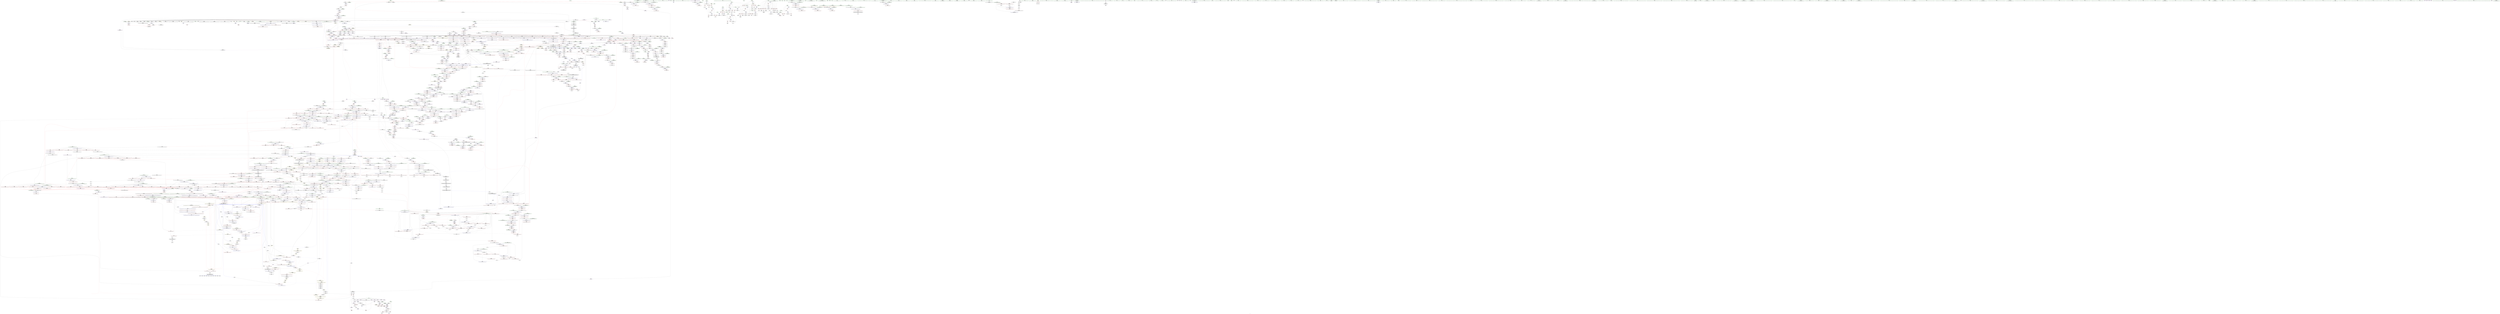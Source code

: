 digraph "SVFG" {
	label="SVFG";

	Node0x55e8141ffec0 [shape=record,color=grey,label="{NodeID: 0\nNullPtr|{|<s34>174}}"];
	Node0x55e8141ffec0 -> Node0x55e8148fbbb0[style=solid];
	Node0x55e8141ffec0 -> Node0x55e8148fbcb0[style=solid];
	Node0x55e8141ffec0 -> Node0x55e8148fbd80[style=solid];
	Node0x55e8141ffec0 -> Node0x55e8148fbe50[style=solid];
	Node0x55e8141ffec0 -> Node0x55e8148fbf20[style=solid];
	Node0x55e8141ffec0 -> Node0x55e8148fbff0[style=solid];
	Node0x55e8141ffec0 -> Node0x55e8148fc0c0[style=solid];
	Node0x55e8141ffec0 -> Node0x55e8148fc190[style=solid];
	Node0x55e8141ffec0 -> Node0x55e8148fc260[style=solid];
	Node0x55e8141ffec0 -> Node0x55e8148fc330[style=solid];
	Node0x55e8141ffec0 -> Node0x55e8148fc400[style=solid];
	Node0x55e8141ffec0 -> Node0x55e8148fc4d0[style=solid];
	Node0x55e8141ffec0 -> Node0x55e8148fc5a0[style=solid];
	Node0x55e8141ffec0 -> Node0x55e8148fc670[style=solid];
	Node0x55e8141ffec0 -> Node0x55e8148fc740[style=solid];
	Node0x55e8141ffec0 -> Node0x55e8148fc810[style=solid];
	Node0x55e8141ffec0 -> Node0x55e8148fc8e0[style=solid];
	Node0x55e8141ffec0 -> Node0x55e81490cf90[style=solid];
	Node0x55e8141ffec0 -> Node0x55e81490d020[style=solid];
	Node0x55e8141ffec0 -> Node0x55e81490d0f0[style=solid];
	Node0x55e8141ffec0 -> Node0x55e81490d1c0[style=solid];
	Node0x55e8141ffec0 -> Node0x55e81490d290[style=solid];
	Node0x55e8141ffec0 -> Node0x55e81490d360[style=solid];
	Node0x55e8141ffec0 -> Node0x55e81490d430[style=solid];
	Node0x55e8141ffec0 -> Node0x55e81490d500[style=solid];
	Node0x55e8141ffec0 -> Node0x55e81490d5d0[style=solid];
	Node0x55e8141ffec0 -> Node0x55e814941580[style=solid];
	Node0x55e8141ffec0 -> Node0x55e81494a240[style=solid];
	Node0x55e8141ffec0 -> Node0x55e81494a310[style=solid];
	Node0x55e8141ffec0 -> Node0x55e81494a3e0[style=solid];
	Node0x55e8141ffec0 -> Node0x55e81491d370[style=solid];
	Node0x55e8141ffec0 -> Node0x55e813f1df10[style=solid];
	Node0x55e8141ffec0 -> Node0x55e814992930[style=solid];
	Node0x55e8141ffec0 -> Node0x55e8149948b0[style=solid];
	Node0x55e8141ffec0:s34 -> Node0x55e814aed680[style=solid,color=red];
	Node0x55e814af2670 [shape=record,color=black,label="{NodeID: 3764\n797 = PHI(740, )\n2nd arg _ZSt13__heap_selectIPdN9__gnu_cxx5__ops15_Iter_less_iterEEvT_S4_S4_T0_ }"];
	Node0x55e814af2670 -> Node0x55e8149448e0[style=solid];
	Node0x55e81491d6b0 [shape=record,color=blue,label="{NodeID: 1550\n2015\<--2087\nexn.slot\<--\n_ZNSt6vectorIdSaIdEE17_M_realloc_insertIJRKdEEEvN9__gnu_cxx17__normal_iteratorIPdS1_EEDpOT_\n}"];
	Node0x55e81491d6b0 -> Node0x55e81493b8f0[style=dashed];
	Node0x55e81491d6b0 -> Node0x55e81491d850[style=dashed];
	Node0x55e8148fbcb0 [shape=record,color=black,label="{NodeID: 443\n202\<--3\n\<--dummyVal\nmain\n}"];
	Node0x55e81490af50 [shape=record,color=red,label="{NodeID: 886\n290\<--289\n\<--arrayidx60\nmain\n}"];
	Node0x55e81490af50 -> Node0x55e81498c1b0[style=solid];
	Node0x55e814ade9d0 [shape=record,color=black,label="{NodeID: 3543\n1564 = PHI(1508, )\n2nd arg _ZSt23__copy_move_backward_a2ILb1EPdS0_ET1_T0_S2_S1_ }"];
	Node0x55e814ade9d0 -> Node0x55e814949470[style=solid];
	Node0x55e8149918b0 [shape=record,color=grey,label="{NodeID: 2436\n909 = Binary(907, 908, )\n}"];
	Node0x55e8149918b0 -> Node0x55e814991a30[style=solid];
	Node0x55e814941380 [shape=record,color=blue,label="{NodeID: 1329\n2866\<--43\nllvm.global_ctors_0\<--\nGlob }"];
	Node0x55e8148f4070 [shape=record,color=green,label="{NodeID: 222\n1401\<--1402\nagg.tmp7\<--agg.tmp7_field_insensitive\n_ZSt16__insertion_sortIPdN9__gnu_cxx5__ops15_Iter_less_iterEEvT_S4_T0_\n}"];
	Node0x55e814a2d270 [shape=record,color=yellow,style=double,label="{NodeID: 2879\n52V_1 = ENCHI(MR_52V_0)\npts\{830001 \}\nFun[_ZNSt6vectorIdSaIdEED2Ev]}"];
	Node0x55e814a2d270 -> Node0x55e81490c6e0[style=dashed];
	Node0x55e814917710 [shape=record,color=purple,label="{NodeID: 665\n319\<--34\narrayidx78\<--_ZZ4mainE1f\nmain\n}"];
	Node0x55e814935f90 [shape=record,color=red,label="{NodeID: 1108\n1412\<--1391\n\<--__first.addr\n_ZSt16__insertion_sortIPdN9__gnu_cxx5__ops15_Iter_less_iterEEvT_S4_T0_\n}"];
	Node0x55e814935f90 -> Node0x55e814919680[style=solid];
	Node0x55e8148870d0 [shape=record,color=green,label="{NodeID: 1\n7\<--1\n__dso_handle\<--dummyObj\nGlob }"];
	Node0x55e814af2780 [shape=record,color=black,label="{NodeID: 3765\n1204 = PHI(1170, )\n0th arg _ZNK9__gnu_cxx5__ops14_Iter_less_valclIPddEEbT_RT0_ }"];
	Node0x55e814af2780 -> Node0x55e8149470b0[style=solid];
	Node0x55e81491d780 [shape=record,color=blue,label="{NodeID: 1551\n2017\<--2089\nehselector.slot\<--\n_ZNSt6vectorIdSaIdEE17_M_realloc_insertIJRKdEEEvN9__gnu_cxx17__normal_iteratorIPdS1_EEDpOT_\n}"];
	Node0x55e81491d780 -> Node0x55e81491d920[style=dashed];
	Node0x55e8148fbd80 [shape=record,color=black,label="{NodeID: 444\n203\<--3\n\<--dummyVal\nmain\n}"];
	Node0x55e8148fbd80 -> Node0x55e814941f70[style=solid];
	Node0x55e81490b020 [shape=record,color=red,label="{NodeID: 887\n294\<--293\n\<--call62\nmain\n}"];
	Node0x55e81490b020 -> Node0x55e81498c330[style=solid];
	Node0x55e814adeae0 [shape=record,color=black,label="{NodeID: 3544\n397 = PHI(82, )\n0th arg _ZNSt6vectorIdSaIdEE5clearEv }"];
	Node0x55e814adeae0 -> Node0x55e814942ee0[style=solid];
	Node0x55e814991a30 [shape=record,color=grey,label="{NodeID: 2437\n910 = Binary(909, 581, )\n}"];
	Node0x55e814991a30 -> Node0x55e814945100[style=solid];
	Node0x55e814941480 [shape=record,color=blue,label="{NodeID: 1330\n2867\<--44\nllvm.global_ctors_1\<--_GLOBAL__sub_I_matthew99_1_1.cpp\nGlob }"];
	Node0x55e8148f4140 [shape=record,color=green,label="{NodeID: 223\n1403\<--1404\nundef.agg.tmp\<--undef.agg.tmp_field_insensitive\n_ZSt16__insertion_sortIPdN9__gnu_cxx5__ops15_Iter_less_iterEEvT_S4_T0_\n}"];
	Node0x55e814a2d350 [shape=record,color=yellow,style=double,label="{NodeID: 2880\n54V_1 = ENCHI(MR_54V_0)\npts\{830002 \}\nFun[_ZNSt6vectorIdSaIdEED2Ev]|{<s0>31|<s1>32}}"];
	Node0x55e814a2d350:s0 -> Node0x55e814a1f290[style=dashed,color=red];
	Node0x55e814a2d350:s1 -> Node0x55e814a1f290[style=dashed,color=red];
	Node0x55e8149177e0 [shape=record,color=purple,label="{NodeID: 666\n323\<--34\narrayidx80\<--_ZZ4mainE1f\nmain\n|{<s0>18}}"];
	Node0x55e8149177e0:s0 -> Node0x55e814add2c0[style=solid,color=red];
	Node0x55e814936060 [shape=record,color=red,label="{NodeID: 1109\n1421\<--1391\n\<--__first.addr\n_ZSt16__insertion_sortIPdN9__gnu_cxx5__ops15_Iter_less_iterEEvT_S4_T0_\n|{<s0>87}}"];
	Node0x55e814936060:s0 -> Node0x55e814af0760[style=solid,color=red];
	Node0x55e8148ebd60 [shape=record,color=green,label="{NodeID: 2\n9\<--1\n\<--dummyObj\nCan only get source location for instruction, argument, global var or function.}"];
	Node0x55e814af2890 [shape=record,color=black,label="{NodeID: 3766\n1205 = PHI(1173, )\n1st arg _ZNK9__gnu_cxx5__ops14_Iter_less_valclIPddEEbT_RT0_ }"];
	Node0x55e814af2890 -> Node0x55e814947180[style=solid];
	Node0x55e81491d850 [shape=record,color=blue,label="{NodeID: 1552\n2015\<--2108\nexn.slot\<--\n_ZNSt6vectorIdSaIdEE17_M_realloc_insertIJRKdEEEvN9__gnu_cxx17__normal_iteratorIPdS1_EEDpOT_\n}"];
	Node0x55e81491d850 -> Node0x55e81493b9c0[style=dashed];
	Node0x55e8148fbe50 [shape=record,color=black,label="{NodeID: 445\n205\<--3\n\<--dummyVal\nmain\n}"];
	Node0x55e8148fbe50 -> Node0x55e814942040[style=solid];
	Node0x55e81490b0f0 [shape=record,color=red,label="{NodeID: 888\n304\<--303\n\<--arrayidx69\nmain\n}"];
	Node0x55e81490b0f0 -> Node0x55e81498c630[style=solid];
	Node0x55e814adec20 [shape=record,color=black,label="{NodeID: 3545\n751 = PHI(649, )\n0th arg _ZSt27__unguarded_partition_pivotIPdN9__gnu_cxx5__ops15_Iter_less_iterEET_S4_S4_T0_ }"];
	Node0x55e814adec20 -> Node0x55e8149444d0[style=solid];
	Node0x55e814991bb0 [shape=record,color=grey,label="{NodeID: 2438\n900 = Binary(898, 899, )\n}"];
	Node0x55e814991bb0 -> Node0x55e814991d30[style=solid];
	Node0x55e814941580 [shape=record,color=blue, style = dotted,label="{NodeID: 1331\n2868\<--3\nllvm.global_ctors_2\<--dummyVal\nGlob }"];
	Node0x55e8148f4210 [shape=record,color=green,label="{NodeID: 224\n1433\<--1434\n_ZSt13move_backwardIPdS0_ET0_T_S2_S1_\<--_ZSt13move_backwardIPdS0_ET0_T_S2_S1__field_insensitive\n}"];
	Node0x55e8149178b0 [shape=record,color=purple,label="{NodeID: 667\n333\<--38\n\<--.str.8\nmain\n}"];
	Node0x55e814936130 [shape=record,color=red,label="{NodeID: 1110\n1428\<--1391\n\<--__first.addr\n_ZSt16__insertion_sortIPdN9__gnu_cxx5__ops15_Iter_less_iterEEvT_S4_T0_\n|{<s0>89}}"];
	Node0x55e814936130:s0 -> Node0x55e814aee390[style=solid,color=red];
	Node0x55e8148eb850 [shape=record,color=green,label="{NodeID: 3\n16\<--1\n.str\<--dummyObj\nGlob }"];
	Node0x55e814af29d0 [shape=record,color=black,label="{NodeID: 3767\n1206 = PHI(1150, )\n2nd arg _ZNK9__gnu_cxx5__ops14_Iter_less_valclIPddEEbT_RT0_ }"];
	Node0x55e814af29d0 -> Node0x55e814947250[style=solid];
	Node0x55e81491d920 [shape=record,color=blue,label="{NodeID: 1553\n2017\<--2110\nehselector.slot\<--\n_ZNSt6vectorIdSaIdEE17_M_realloc_insertIJRKdEEEvN9__gnu_cxx17__normal_iteratorIPdS1_EEDpOT_\n}"];
	Node0x55e81491d920 -> Node0x55e81493ba90[style=dashed];
	Node0x55e8148fbf20 [shape=record,color=black,label="{NodeID: 446\n344\<--3\nlpad.val\<--dummyVal\nmain\n}"];
	Node0x55e81490b1c0 [shape=record,color=red,label="{NodeID: 889\n370\<--360\n\<--__first.addr\n_ZSt4sortIPdEvT_S1_\n|{<s0>22}}"];
	Node0x55e81490b1c0:s0 -> Node0x55e814af4650[style=solid,color=red];
	Node0x55e814aded60 [shape=record,color=black,label="{NodeID: 3546\n752 = PHI(650, )\n1st arg _ZSt27__unguarded_partition_pivotIPdN9__gnu_cxx5__ops15_Iter_less_iterEET_S4_S4_T0_ }"];
	Node0x55e814aded60 -> Node0x55e8149445a0[style=solid];
	Node0x55e814991d30 [shape=record,color=grey,label="{NodeID: 2439\n901 = Binary(900, 581, )\n}"];
	Node0x55e814991d30 -> Node0x55e814995630[style=solid];
	Node0x55e814941680 [shape=record,color=blue,label="{NodeID: 1332\n72\<--9\nretval\<--\nmain\n}"];
	Node0x55e8148f4310 [shape=record,color=green,label="{NodeID: 225\n1442\<--1443\n_ZN9__gnu_cxx5__ops15__val_comp_iterENS0_15_Iter_less_iterE\<--_ZN9__gnu_cxx5__ops15__val_comp_iterENS0_15_Iter_less_iterE_field_insensitive\n}"];
	Node0x55e814917980 [shape=record,color=purple,label="{NodeID: 668\n2024\<--40\n\<--.str.9\n_ZNSt6vectorIdSaIdEE17_M_realloc_insertIJRKdEEEvN9__gnu_cxx17__normal_iteratorIPdS1_EEDpOT_\n|{<s0>129}}"];
	Node0x55e814917980:s0 -> Node0x55e814ae2080[style=solid,color=red];
	Node0x55e814936200 [shape=record,color=red,label="{NodeID: 1111\n1437\<--1391\n\<--__first.addr\n_ZSt16__insertion_sortIPdN9__gnu_cxx5__ops15_Iter_less_iterEEvT_S4_T0_\n}"];
	Node0x55e814936200 -> Node0x55e814948500[style=solid];
	Node0x55e8148eb8e0 [shape=record,color=green,label="{NodeID: 4\n18\<--1\n.str.1\<--dummyObj\nGlob }"];
	Node0x55e814af2b10 [shape=record,color=black,label="{NodeID: 3768\n1972 = PHI(434, 2048, )\n0th arg _ZNSt16allocator_traitsISaIdEE9constructIdJRKdEEEvRS0_PT_DpOT0_ }"];
	Node0x55e814af2b10 -> Node0x55e81494bb70[style=solid];
	Node0x55e81491d9f0 [shape=record,color=blue,label="{NodeID: 1554\n2161\<--2158\n_M_start36\<--\n_ZNSt6vectorIdSaIdEE17_M_realloc_insertIJRKdEEEvN9__gnu_cxx17__normal_iteratorIPdS1_EEDpOT_\n|{<s0>28}}"];
	Node0x55e81491d9f0:s0 -> Node0x55e814a0f790[style=dashed,color=blue];
	Node0x55e8148fbff0 [shape=record,color=black,label="{NodeID: 447\n345\<--3\nlpad.val91\<--dummyVal\nmain\n}"];
	Node0x55e81490b290 [shape=record,color=red,label="{NodeID: 890\n371\<--362\n\<--__last.addr\n_ZSt4sortIPdEvT_S1_\n|{<s0>22}}"];
	Node0x55e81490b290:s0 -> Node0x55e814af4720[style=solid,color=red];
	Node0x55e814adeea0 [shape=record,color=black,label="{NodeID: 3547\n1587 = PHI(1502, 1506, 2763, )\n0th arg _ZSt12__miter_baseIPdET_S1_ }"];
	Node0x55e814adeea0 -> Node0x55e814949540[style=solid];
	Node0x55e814991eb0 [shape=record,color=grey,label="{NodeID: 2440\n914 = Binary(913, 586, )\n}"];
	Node0x55e814991eb0 -> Node0x55e8149451d0[style=solid];
	Node0x55e814941750 [shape=record,color=blue,label="{NodeID: 1333\n76\<--126\ncc\<--\nmain\n}"];
	Node0x55e814941750 -> Node0x55e814a05a90[style=dashed];
	Node0x55e8148f4410 [shape=record,color=green,label="{NodeID: 226\n1445\<--1446\n_ZSt25__unguarded_linear_insertIPdN9__gnu_cxx5__ops14_Val_less_iterEEvT_T0_\<--_ZSt25__unguarded_linear_insertIPdN9__gnu_cxx5__ops14_Val_less_iterEEvT_T0__field_insensitive\n}"];
	Node0x55e814917a50 [shape=record,color=purple,label="{NodeID: 669\n2866\<--42\nllvm.global_ctors_0\<--llvm.global_ctors\nGlob }"];
	Node0x55e814917a50 -> Node0x55e814941380[style=solid];
	Node0x55e8149362d0 [shape=record,color=red,label="{NodeID: 1112\n1408\<--1393\n\<--__last.addr\n_ZSt16__insertion_sortIPdN9__gnu_cxx5__ops15_Iter_less_iterEEvT_S4_T0_\n}"];
	Node0x55e8149362d0 -> Node0x55e8149927b0[style=solid];
	Node0x55e8148ebb90 [shape=record,color=green,label="{NodeID: 5\n20\<--1\nstdin\<--dummyObj\nGlob }"];
	Node0x55e814af2d20 [shape=record,color=black,label="{NodeID: 3769\n1973 = PHI(438, 2051, )\n1st arg _ZNSt16allocator_traitsISaIdEE9constructIdJRKdEEEvRS0_PT_DpOT0_ }"];
	Node0x55e814af2d20 -> Node0x55e81491cb50[style=solid];
	Node0x55e81491dac0 [shape=record,color=blue,label="{NodeID: 1555\n2166\<--2163\n_M_finish38\<--\n_ZNSt6vectorIdSaIdEE17_M_realloc_insertIJRKdEEEvN9__gnu_cxx17__normal_iteratorIPdS1_EEDpOT_\n|{<s0>28}}"];
	Node0x55e81491dac0:s0 -> Node0x55e814a0fc90[style=dashed,color=blue];
	Node0x55e8148fc0c0 [shape=record,color=black,label="{NodeID: 448\n390\<--3\n\<--dummyVal\n_ZNSt6vectorIdSaIdEEC2Ev\n}"];
	Node0x55e81490b360 [shape=record,color=red,label="{NodeID: 891\n384\<--381\nthis1\<--this.addr\n_ZNSt6vectorIdSaIdEEC2Ev\n}"];
	Node0x55e81490b360 -> Node0x55e81490e810[style=solid];
	Node0x55e814adf180 [shape=record,color=black,label="{NodeID: 3548\n2792 = PHI(2784, )\n0th arg _ZNSt11__copy_moveILb1ELb1ESt26random_access_iterator_tagE8__copy_mIdEEPT_PKS3_S6_S4_ }"];
	Node0x55e814adf180 -> Node0x55e8149217b0[style=solid];
	Node0x55e814992030 [shape=record,color=grey,label="{NodeID: 2441\n913 = Binary(912, 586, )\n}"];
	Node0x55e814992030 -> Node0x55e814991eb0[style=solid];
	Node0x55e814941820 [shape=record,color=blue,label="{NodeID: 1334\n78\<--9\ni\<--\nmain\n}"];
	Node0x55e814941820 -> Node0x55e814908ed0[style=dashed];
	Node0x55e814941820 -> Node0x55e814908fa0[style=dashed];
	Node0x55e814941820 -> Node0x55e814909070[style=dashed];
	Node0x55e814941820 -> Node0x55e8149419c0[style=dashed];
	Node0x55e814941820 -> Node0x55e814a05f90[style=dashed];
	Node0x55e8148f4510 [shape=record,color=green,label="{NodeID: 227\n1457\<--1458\n__comp\<--__comp_field_insensitive\n_ZSt26__unguarded_insertion_sortIPdN9__gnu_cxx5__ops15_Iter_less_iterEEvT_S4_T0_\n}"];
	Node0x55e814a2d700 [shape=record,color=yellow,style=double,label="{NodeID: 2884\n60V_1 = ENCHI(MR_60V_0)\npts\{15 2558 \}\nFun[_ZSt23__copy_move_backward_a2ILb1EPdS0_ET1_T0_S2_S1_]|{<s0>105}}"];
	Node0x55e814a2d700:s0 -> Node0x55e814a20a50[style=dashed,color=red];
	Node0x55e814917b50 [shape=record,color=purple,label="{NodeID: 670\n2867\<--42\nllvm.global_ctors_1\<--llvm.global_ctors\nGlob }"];
	Node0x55e814917b50 -> Node0x55e814941480[style=solid];
	Node0x55e8149363a0 [shape=record,color=red,label="{NodeID: 1113\n1417\<--1393\n\<--__last.addr\n_ZSt16__insertion_sortIPdN9__gnu_cxx5__ops15_Iter_less_iterEEvT_S4_T0_\n}"];
	Node0x55e8149363a0 -> Node0x55e8149957b0[style=solid];
	Node0x55e8148ebc20 [shape=record,color=green,label="{NodeID: 6\n21\<--1\n.str.2\<--dummyObj\nGlob }"];
	Node0x55e814af2ea0 [shape=record,color=black,label="{NodeID: 3770\n1974 = PHI(439, 2053, )\n2nd arg _ZNSt16allocator_traitsISaIdEE9constructIdJRKdEEEvRS0_PT_DpOT0_ }"];
	Node0x55e814af2ea0 -> Node0x55e81491cc20[style=solid];
	Node0x55e81491db90 [shape=record,color=blue,label="{NodeID: 1556\n2173\<--2170\n_M_end_of_storage41\<--add.ptr39\n_ZNSt6vectorIdSaIdEE17_M_realloc_insertIJRKdEEEvN9__gnu_cxx17__normal_iteratorIPdS1_EEDpOT_\n|{<s0>28}}"];
	Node0x55e81491db90:s0 -> Node0x55e814a10190[style=dashed,color=blue];
	Node0x55e8148fc190 [shape=record,color=black,label="{NodeID: 449\n391\<--3\n\<--dummyVal\n_ZNSt6vectorIdSaIdEEC2Ev\n|{<s0>24}}"];
	Node0x55e8148fc190:s0 -> Node0x55e814aeca90[style=solid,color=red];
	Node0x55e81490b430 [shape=record,color=red,label="{NodeID: 892\n401\<--398\nthis1\<--this.addr\n_ZNSt6vectorIdSaIdEE5clearEv\n|{|<s1>25}}"];
	Node0x55e81490b430 -> Node0x55e81490e8e0[style=solid];
	Node0x55e81490b430:s1 -> Node0x55e814af3e90[style=solid,color=red];
	Node0x55e814adf290 [shape=record,color=black,label="{NodeID: 3549\n2793 = PHI(2785, )\n1st arg _ZNSt11__copy_moveILb1ELb1ESt26random_access_iterator_tagE8__copy_mIdEEPT_PKS3_S6_S4_ }"];
	Node0x55e814adf290 -> Node0x55e814921880[style=solid];
	Node0x55e8149921b0 [shape=record,color=grey,label="{NodeID: 2442\n861 = Binary(860, 581, )\n}"];
	Node0x55e8149921b0 -> Node0x55e814995ab0[style=solid];
	Node0x55e8149418f0 [shape=record,color=blue,label="{NodeID: 1335\n80\<--140\n_end_\<--\nmain\n}"];
	Node0x55e8149418f0 -> Node0x55e814909140[style=dashed];
	Node0x55e8149418f0 -> Node0x55e8149eee50[style=dashed];
	Node0x55e8148f45e0 [shape=record,color=green,label="{NodeID: 228\n1459\<--1460\n__first.addr\<--__first.addr_field_insensitive\n_ZSt26__unguarded_insertion_sortIPdN9__gnu_cxx5__ops15_Iter_less_iterEEvT_S4_T0_\n}"];
	Node0x55e8148f45e0 -> Node0x55e814936bc0[style=solid];
	Node0x55e8148f45e0 -> Node0x55e8149486a0[style=solid];
	Node0x55e814917c50 [shape=record,color=purple,label="{NodeID: 671\n2868\<--42\nllvm.global_ctors_2\<--llvm.global_ctors\nGlob }"];
	Node0x55e814917c50 -> Node0x55e814941580[style=solid];
	Node0x55e814936470 [shape=record,color=red,label="{NodeID: 1114\n1416\<--1395\n\<--__i\n_ZSt16__insertion_sortIPdN9__gnu_cxx5__ops15_Iter_less_iterEEvT_S4_T0_\n}"];
	Node0x55e814936470 -> Node0x55e8149957b0[style=solid];
	Node0x55e8148ebcb0 [shape=record,color=green,label="{NodeID: 7\n23\<--1\n.str.3\<--dummyObj\nGlob }"];
	Node0x55e814af3020 [shape=record,color=black,label="{NodeID: 3771\n843 = PHI(744, )\n0th arg _ZSt11__sort_heapIPdN9__gnu_cxx5__ops15_Iter_less_iterEEvT_S4_RT0_ }"];
	Node0x55e814af3020 -> Node0x55e814944b50[style=solid];
	Node0x55e814a1fd70 [shape=record,color=yellow,style=double,label="{NodeID: 2664\n197V_1 = ENCHI(MR_197V_0)\npts\{977 1026 1151 1366 1398 1520 \}\nFun[_ZSt11__make_heapIPdN9__gnu_cxx5__ops15_Iter_less_iterEEvT_S4_RT0_]}"];
	Node0x55e814a1fd70 -> Node0x55e814930150[style=dashed];
	Node0x55e814a1fd70 -> Node0x55e814930220[style=dashed];
	Node0x55e81491dc60 [shape=record,color=blue,label="{NodeID: 1557\n2191\<--2188\nthis.addr\<--this\n_ZNSt6vectorIdSaIdEE3endEv\n}"];
	Node0x55e81491dc60 -> Node0x55e81493c2b0[style=dashed];
	Node0x55e8148fc260 [shape=record,color=black,label="{NodeID: 450\n543\<--3\n\<--dummyVal\n_ZNSt6vectorIdSaIdEED2Ev\n}"];
	Node0x55e81490b500 [shape=record,color=red,label="{NodeID: 893\n405\<--404\n\<--_M_start\n_ZNSt6vectorIdSaIdEE5clearEv\n|{<s0>25}}"];
	Node0x55e81490b500:s0 -> Node0x55e814af3fd0[style=solid,color=red];
	Node0x55e814adf3a0 [shape=record,color=black,label="{NodeID: 3550\n2794 = PHI(2786, )\n2nd arg _ZNSt11__copy_moveILb1ELb1ESt26random_access_iterator_tagE8__copy_mIdEEPT_PKS3_S6_S4_ }"];
	Node0x55e814adf3a0 -> Node0x55e814921950[style=solid];
	Node0x55e814992330 [shape=record,color=grey,label="{NodeID: 2443\n860 = Binary(858, 859, )\n}"];
	Node0x55e814992330 -> Node0x55e8149921b0[style=solid];
	Node0x55e8149419c0 [shape=record,color=blue,label="{NodeID: 1336\n78\<--155\ni\<--inc\nmain\n}"];
	Node0x55e8149419c0 -> Node0x55e814908ed0[style=dashed];
	Node0x55e8149419c0 -> Node0x55e814908fa0[style=dashed];
	Node0x55e8149419c0 -> Node0x55e814909070[style=dashed];
	Node0x55e8149419c0 -> Node0x55e8149419c0[style=dashed];
	Node0x55e8149419c0 -> Node0x55e814a05f90[style=dashed];
	Node0x55e8148f46b0 [shape=record,color=green,label="{NodeID: 229\n1461\<--1462\n__last.addr\<--__last.addr_field_insensitive\n_ZSt26__unguarded_insertion_sortIPdN9__gnu_cxx5__ops15_Iter_less_iterEEvT_S4_T0_\n}"];
	Node0x55e8148f46b0 -> Node0x55e814936c90[style=solid];
	Node0x55e8148f46b0 -> Node0x55e814948770[style=solid];
	Node0x55e814a2d920 [shape=record,color=yellow,style=double,label="{NodeID: 2886\n50V_1 = ENCHI(MR_50V_0)\npts\{830000 \}\nFun[_ZNSt6vectorIdSaIdEE5clearEv]}"];
	Node0x55e814a2d920 -> Node0x55e81490b500[style=dashed];
	Node0x55e814917d50 [shape=record,color=purple,label="{NodeID: 672\n403\<--402\n_M_impl\<--\n_ZNSt6vectorIdSaIdEE5clearEv\n}"];
	Node0x55e814936540 [shape=record,color=red,label="{NodeID: 1115\n1420\<--1395\n\<--__i\n_ZSt16__insertion_sortIPdN9__gnu_cxx5__ops15_Iter_less_iterEEvT_S4_T0_\n|{<s0>87}}"];
	Node0x55e814936540:s0 -> Node0x55e814af03e0[style=solid,color=red];
	Node0x55e8148ec5d0 [shape=record,color=green,label="{NodeID: 8\n25\<--1\nstdout\<--dummyObj\nGlob }"];
	Node0x55e814af3130 [shape=record,color=black,label="{NodeID: 3772\n844 = PHI(745, )\n1st arg _ZSt11__sort_heapIPdN9__gnu_cxx5__ops15_Iter_less_iterEEvT_S4_RT0_ }"];
	Node0x55e814af3130 -> Node0x55e814944c20[style=solid];
	Node0x55e81491dd30 [shape=record,color=blue,label="{NodeID: 1558\n2208\<--2205\nthis.addr\<--this\n_ZN9__gnu_cxx13new_allocatorIdE9constructIdJRKdEEEvPT_DpOT0_\n}"];
	Node0x55e81491dd30 -> Node0x55e81493c450[style=dashed];
	Node0x55e8148fc330 [shape=record,color=black,label="{NodeID: 451\n544\<--3\n\<--dummyVal\n_ZNSt6vectorIdSaIdEED2Ev\n}"];
	Node0x55e8148fc330 -> Node0x55e8149437d0[style=solid];
	Node0x55e81490b5d0 [shape=record,color=red,label="{NodeID: 894\n421\<--413\nthis1\<--this.addr\n_ZNSt6vectorIdSaIdEE9push_backERKd\n|{|<s5>27|<s6>28}}"];
	Node0x55e81490b5d0 -> Node0x55e81490e9b0[style=solid];
	Node0x55e81490b5d0 -> Node0x55e81490ea80[style=solid];
	Node0x55e81490b5d0 -> Node0x55e81490eb50[style=solid];
	Node0x55e81490b5d0 -> Node0x55e81490ec20[style=solid];
	Node0x55e81490b5d0 -> Node0x55e81490ecf0[style=solid];
	Node0x55e81490b5d0:s5 -> Node0x55e814ae2b20[style=solid,color=red];
	Node0x55e81490b5d0:s6 -> Node0x55e814af1690[style=solid,color=red];
	Node0x55e814adf4b0 [shape=record,color=black,label="{NodeID: 3551\n664 = PHI(580, )\n0th arg _ZSt4__lgl }"];
	Node0x55e814adf4b0 -> Node0x55e814943ff0[style=solid];
	Node0x55e8149924b0 [shape=record,color=grey,label="{NodeID: 2444\n2821 = Binary(581, 2820, )\n}"];
	Node0x55e814941a90 [shape=record,color=blue,label="{NodeID: 1337\n84\<--170\nans\<--\nmain\n}"];
	Node0x55e814941a90 -> Node0x55e8149f5660[style=dashed];
	Node0x55e8148fca10 [shape=record,color=green,label="{NodeID: 230\n1463\<--1464\n__i\<--__i_field_insensitive\n_ZSt26__unguarded_insertion_sortIPdN9__gnu_cxx5__ops15_Iter_less_iterEEvT_S4_T0_\n}"];
	Node0x55e8148fca10 -> Node0x55e814936d60[style=solid];
	Node0x55e8148fca10 -> Node0x55e814936e30[style=solid];
	Node0x55e8148fca10 -> Node0x55e814936f00[style=solid];
	Node0x55e8148fca10 -> Node0x55e814948840[style=solid];
	Node0x55e8148fca10 -> Node0x55e814948910[style=solid];
	Node0x55e814a2da00 [shape=record,color=yellow,style=double,label="{NodeID: 2887\n52V_1 = ENCHI(MR_52V_0)\npts\{830001 \}\nFun[_ZNSt6vectorIdSaIdEE5clearEv]|{<s0>25|<s1>25}}"];
	Node0x55e814a2da00:s0 -> Node0x55e81493a570[style=dashed,color=red];
	Node0x55e814a2da00:s1 -> Node0x55e81494baa0[style=dashed,color=red];
	Node0x55e814917e20 [shape=record,color=purple,label="{NodeID: 673\n404\<--402\n_M_start\<--\n_ZNSt6vectorIdSaIdEE5clearEv\n}"];
	Node0x55e814917e20 -> Node0x55e81490b500[style=solid];
	Node0x55e814936610 [shape=record,color=red,label="{NodeID: 1116\n1424\<--1395\n\<--__i\n_ZSt16__insertion_sortIPdN9__gnu_cxx5__ops15_Iter_less_iterEEvT_S4_T0_\n|{<s0>88}}"];
	Node0x55e814936610:s0 -> Node0x55e814ae06e0[style=solid,color=red];
	Node0x55e8148ec690 [shape=record,color=green,label="{NodeID: 9\n26\<--1\n.str.4\<--dummyObj\nGlob }"];
	Node0x55e814af3240 [shape=record,color=black,label="{NodeID: 3773\n845 = PHI(725, )\n2nd arg _ZSt11__sort_heapIPdN9__gnu_cxx5__ops15_Iter_less_iterEEvT_S4_RT0_ }"];
	Node0x55e814af3240 -> Node0x55e814944cf0[style=solid];
	Node0x55e81491de00 [shape=record,color=blue,label="{NodeID: 1559\n2210\<--2206\n__p.addr\<--__p\n_ZN9__gnu_cxx13new_allocatorIdE9constructIdJRKdEEEvPT_DpOT0_\n}"];
	Node0x55e81491de00 -> Node0x55e81493c520[style=dashed];
	Node0x55e8148fc400 [shape=record,color=black,label="{NodeID: 452\n546\<--3\n\<--dummyVal\n_ZNSt6vectorIdSaIdEED2Ev\n}"];
	Node0x55e8148fc400 -> Node0x55e8149438a0[style=solid];
	Node0x55e81490b6a0 [shape=record,color=red,label="{NodeID: 895\n439\<--415\n\<--__x.addr\n_ZNSt6vectorIdSaIdEE9push_backERKd\n|{<s0>26}}"];
	Node0x55e81490b6a0:s0 -> Node0x55e814af2ea0[style=solid,color=red];
	Node0x55e814adf5c0 [shape=record,color=black,label="{NodeID: 3552\n1751 = PHI(526, 1953, 2115, 2132, )\n0th arg _ZSt8_DestroyIPddEvT_S1_RSaIT0_E }"];
	Node0x55e814adf5c0 -> Node0x55e81494a650[style=solid];
	Node0x55e814992630 [shape=record,color=grey,label="{NodeID: 2445\n821 = cmp(819, 820, )\n}"];
	Node0x55e814941b60 [shape=record,color=blue,label="{NodeID: 1338\n86\<--9\nnum\<--\nmain\n}"];
	Node0x55e814941b60 -> Node0x55e8149092e0[style=dashed];
	Node0x55e814941b60 -> Node0x55e8149093b0[style=dashed];
	Node0x55e814941b60 -> Node0x55e814909480[style=dashed];
	Node0x55e814941b60 -> Node0x55e814909550[style=dashed];
	Node0x55e814941b60 -> Node0x55e814942ad0[style=dashed];
	Node0x55e814941b60 -> Node0x55e8149ef850[style=dashed];
	Node0x55e8148fcae0 [shape=record,color=green,label="{NodeID: 231\n1465\<--1466\nagg.tmp\<--agg.tmp_field_insensitive\n_ZSt26__unguarded_insertion_sortIPdN9__gnu_cxx5__ops15_Iter_less_iterEEvT_S4_T0_\n}"];
	Node0x55e814a2dae0 [shape=record,color=yellow,style=double,label="{NodeID: 2888\n8V_1 = ENCHI(MR_8V_0)\npts\{15 \}\nFun[_ZSt27__unguarded_partition_pivotIPdN9__gnu_cxx5__ops15_Iter_less_iterEET_S4_S4_T0_]|{<s0>46}}"];
	Node0x55e814a2dae0:s0 -> Node0x55e814a21c70[style=dashed,color=red];
	Node0x55e814917ef0 [shape=record,color=purple,label="{NodeID: 674\n453\<--417\ncoerce.dive\<--agg.tmp\n_ZNSt6vectorIdSaIdEE9push_backERKd\n}"];
	Node0x55e814917ef0 -> Node0x55e814943220[style=solid];
	Node0x55e8149366e0 [shape=record,color=red,label="{NodeID: 1117\n1429\<--1395\n\<--__i\n_ZSt16__insertion_sortIPdN9__gnu_cxx5__ops15_Iter_less_iterEEvT_S4_T0_\n|{<s0>89}}"];
	Node0x55e8149366e0:s0 -> Node0x55e814aee4d0[style=solid,color=red];
	Node0x55e8148ec790 [shape=record,color=green,label="{NodeID: 10\n28\<--1\n.str.5\<--dummyObj\nGlob }"];
	Node0x55e814af3350 [shape=record,color=black,label="{NodeID: 3774\n1625 = PHI(1610, )\n0th arg _ZNSt20__copy_move_backwardILb1ELb1ESt26random_access_iterator_tagE13__copy_move_bIdEEPT_PKS3_S6_S4_ }"];
	Node0x55e814af3350 -> Node0x55e814949a20[style=solid];
	Node0x55e81491ded0 [shape=record,color=blue,label="{NodeID: 1560\n2212\<--2207\n__args.addr\<--__args\n_ZN9__gnu_cxx13new_allocatorIdE9constructIdJRKdEEEvPT_DpOT0_\n}"];
	Node0x55e81491ded0 -> Node0x55e81493c5f0[style=dashed];
	Node0x55e8148fc4d0 [shape=record,color=black,label="{NodeID: 453\n1809\<--3\n\<--dummyVal\n_ZNSt12_Vector_baseIdSaIdEED2Ev\n}"];
	Node0x55e81490b770 [shape=record,color=red,label="{NodeID: 896\n455\<--415\n\<--__x.addr\n_ZNSt6vectorIdSaIdEE9push_backERKd\n|{<s0>28}}"];
	Node0x55e81490b770:s0 -> Node0x55e814af18b0[style=solid,color=red];
	Node0x55e814adf910 [shape=record,color=black,label="{NodeID: 3553\n1752 = PHI(530, 1957, 2116, 2136, )\n1st arg _ZSt8_DestroyIPddEvT_S1_RSaIT0_E }"];
	Node0x55e814adf910 -> Node0x55e81494a720[style=solid];
	Node0x55e8149927b0 [shape=record,color=grey,label="{NodeID: 2446\n1409 = cmp(1407, 1408, )\n}"];
	Node0x55e814941c30 [shape=record,color=blue,label="{NodeID: 1339\n88\<--173\n_end_11\<--add\nmain\n}"];
	Node0x55e814941c30 -> Node0x55e814909620[style=dashed];
	Node0x55e814941c30 -> Node0x55e8149efd50[style=dashed];
	Node0x55e8148fcbb0 [shape=record,color=green,label="{NodeID: 232\n1467\<--1468\nagg.tmp1\<--agg.tmp1_field_insensitive\n_ZSt26__unguarded_insertion_sortIPdN9__gnu_cxx5__ops15_Iter_less_iterEEvT_S4_T0_\n}"];
	Node0x55e814917fc0 [shape=record,color=purple,label="{NodeID: 675\n456\<--417\ncoerce.dive8\<--agg.tmp\n_ZNSt6vectorIdSaIdEE9push_backERKd\n}"];
	Node0x55e814917fc0 -> Node0x55e81490bb80[style=solid];
	Node0x55e8149367b0 [shape=record,color=red,label="{NodeID: 1118\n1430\<--1395\n\<--__i\n_ZSt16__insertion_sortIPdN9__gnu_cxx5__ops15_Iter_less_iterEEvT_S4_T0_\n}"];
	Node0x55e8149367b0 -> Node0x55e814919750[style=solid];
	Node0x55e8148ec890 [shape=record,color=green,label="{NodeID: 11\n30\<--1\n.str.6\<--dummyObj\nGlob }"];
	Node0x55e814af3490 [shape=record,color=black,label="{NodeID: 3775\n1626 = PHI(1611, )\n1st arg _ZNSt20__copy_move_backwardILb1ELb1ESt26random_access_iterator_tagE13__copy_move_bIdEEPT_PKS3_S6_S4_ }"];
	Node0x55e814af3490 -> Node0x55e814949af0[style=solid];
	Node0x55e814a201b0 [shape=record,color=yellow,style=double,label="{NodeID: 2668\n60V_1 = ENCHI(MR_60V_0)\npts\{15 2558 \}\nFun[_ZSt13move_backwardIPdS0_ET0_T_S2_S1_]|{<s0>97}}"];
	Node0x55e814a201b0:s0 -> Node0x55e814a2d700[style=dashed,color=red];
	Node0x55e81491dfa0 [shape=record,color=blue,label="{NodeID: 1561\n2220\<--2223\n\<--\n_ZN9__gnu_cxx13new_allocatorIdE9constructIdJRKdEEEvPT_DpOT0_\n|{<s0>128}}"];
	Node0x55e81491dfa0:s0 -> Node0x55e814a4aab0[style=dashed,color=blue];
	Node0x55e8148fc5a0 [shape=record,color=black,label="{NodeID: 454\n1810\<--3\n\<--dummyVal\n_ZNSt12_Vector_baseIdSaIdEED2Ev\n}"];
	Node0x55e8148fc5a0 -> Node0x55e81494aa60[style=solid];
	Node0x55e81490b840 [shape=record,color=red,label="{NodeID: 897\n425\<--424\n\<--_M_finish\n_ZNSt6vectorIdSaIdEE9push_backERKd\n}"];
	Node0x55e81490b840 -> Node0x55e814995930[style=solid];
	Node0x55e814adfb10 [shape=record,color=black,label="{NodeID: 3554\n1753 = PHI(532, 1959, 2118, 2138, )\n2nd arg _ZSt8_DestroyIPddEvT_S1_RSaIT0_E }"];
	Node0x55e814adfb10 -> Node0x55e81494a7f0[style=solid];
	Node0x55e814992930 [shape=record,color=grey,label="{NodeID: 2447\n1860 = cmp(1859, 3, )\n}"];
	Node0x55e814941d00 [shape=record,color=blue,label="{NodeID: 1340\n90\<--9\nj\<--\nmain\n}"];
	Node0x55e814941d00 -> Node0x55e8149096f0[style=dashed];
	Node0x55e814941d00 -> Node0x55e8149097c0[style=dashed];
	Node0x55e814941d00 -> Node0x55e814909890[style=dashed];
	Node0x55e814941d00 -> Node0x55e814941d00[style=dashed];
	Node0x55e814941d00 -> Node0x55e814941ea0[style=dashed];
	Node0x55e814941d00 -> Node0x55e8149f0250[style=dashed];
	Node0x55e8148fcc80 [shape=record,color=green,label="{NodeID: 233\n1469\<--1470\nundef.agg.tmp\<--undef.agg.tmp_field_insensitive\n_ZSt26__unguarded_insertion_sortIPdN9__gnu_cxx5__ops15_Iter_less_iterEEvT_S4_T0_\n}"];
	Node0x55e814918090 [shape=record,color=purple,label="{NodeID: 676\n423\<--422\n_M_impl\<--\n_ZNSt6vectorIdSaIdEE9push_backERKd\n}"];
	Node0x55e814936880 [shape=record,color=red,label="{NodeID: 1119\n1440\<--1395\n\<--__i\n_ZSt16__insertion_sortIPdN9__gnu_cxx5__ops15_Iter_less_iterEEvT_S4_T0_\n|{<s0>92}}"];
	Node0x55e814936880:s0 -> Node0x55e814ac7d60[style=solid,color=red];
	Node0x55e8148ec990 [shape=record,color=green,label="{NodeID: 12\n32\<--1\n.str.7\<--dummyObj\nGlob }"];
	Node0x55e814af35d0 [shape=record,color=black,label="{NodeID: 3776\n1627 = PHI(1612, )\n2nd arg _ZNSt20__copy_move_backwardILb1ELb1ESt26random_access_iterator_tagE13__copy_move_bIdEEPT_PKS3_S6_S4_ }"];
	Node0x55e814af35d0 -> Node0x55e814949bc0[style=solid];
	Node0x55e81491e070 [shape=record,color=blue,label="{NodeID: 1562\n2228\<--2227\n__t.addr\<--__t\n_ZSt7forwardIRKdEOT_RNSt16remove_referenceIS2_E4typeE\n}"];
	Node0x55e81491e070 -> Node0x55e81493c790[style=dashed];
	Node0x55e8148fc670 [shape=record,color=black,label="{NodeID: 455\n1812\<--3\n\<--dummyVal\n_ZNSt12_Vector_baseIdSaIdEED2Ev\n}"];
	Node0x55e8148fc670 -> Node0x55e81494ab30[style=solid];
	Node0x55e81490b910 [shape=record,color=red,label="{NodeID: 898\n429\<--428\n\<--_M_end_of_storage\n_ZNSt6vectorIdSaIdEE9push_backERKd\n}"];
	Node0x55e81490b910 -> Node0x55e814995930[style=solid];
	Node0x55e814adfd10 [shape=record,color=black,label="{NodeID: 3555\n2758 = PHI(2719, 2727, )\n0th arg _ZSt12__miter_baseIPdEDTcl12__miter_basecldtfp_4baseEEESt13move_iteratorIT_E }"];
	Node0x55e814adfd10 -> Node0x55e8149213a0[style=solid];
	Node0x55e814992ab0 [shape=record,color=grey,label="{NodeID: 2448\n701 = cmp(700, 632, )\n}"];
	Node0x55e814941dd0 [shape=record,color=blue,label="{NodeID: 1341\n92\<--184\n_end_15\<--\nmain\n}"];
	Node0x55e814941dd0 -> Node0x55e814909960[style=dashed];
	Node0x55e814941dd0 -> Node0x55e814941dd0[style=dashed];
	Node0x55e814941dd0 -> Node0x55e8149f0750[style=dashed];
	Node0x55e8148fcd50 [shape=record,color=green,label="{NodeID: 234\n1493\<--1494\n__first.addr\<--__first.addr_field_insensitive\n_ZSt13move_backwardIPdS0_ET0_T_S2_S1_\n}"];
	Node0x55e8148fcd50 -> Node0x55e814936fd0[style=solid];
	Node0x55e8148fcd50 -> Node0x55e8149489e0[style=solid];
	Node0x55e814918160 [shape=record,color=purple,label="{NodeID: 677\n424\<--422\n_M_finish\<--\n_ZNSt6vectorIdSaIdEE9push_backERKd\n}"];
	Node0x55e814918160 -> Node0x55e81490b840[style=solid];
	Node0x55e814936950 [shape=record,color=red,label="{NodeID: 1120\n1449\<--1395\n\<--__i\n_ZSt16__insertion_sortIPdN9__gnu_cxx5__ops15_Iter_less_iterEEvT_S4_T0_\n}"];
	Node0x55e814936950 -> Node0x55e814919820[style=solid];
	Node0x55e8148eca90 [shape=record,color=green,label="{NodeID: 13\n38\<--1\n.str.8\<--dummyObj\nGlob }"];
	Node0x55e814af3710 [shape=record,color=black,label="{NodeID: 3777\n1716 = PHI(1698, )\n0th arg _ZNSt12_Vector_baseIdSaIdEE12_Vector_implC2Ev }"];
	Node0x55e814af3710 -> Node0x55e81494a170[style=solid];
	Node0x55e81491e140 [shape=record,color=blue,label="{NodeID: 1563\n2237\<--2234\nthis.addr\<--this\n_ZNKSt6vectorIdSaIdEE12_M_check_lenEmPKc\n}"];
	Node0x55e81491e140 -> Node0x55e81493c860[style=dashed];
	Node0x55e8148fc740 [shape=record,color=black,label="{NodeID: 456\n1967\<--3\n\<--dummyVal\n_ZNSt6vectorIdSaIdEE15_M_erase_at_endEPd\n}"];
	Node0x55e81490b9e0 [shape=record,color=red,label="{NodeID: 899\n438\<--437\n\<--_M_finish5\n_ZNSt6vectorIdSaIdEE9push_backERKd\n|{<s0>26}}"];
	Node0x55e81490b9e0:s0 -> Node0x55e814af2d20[style=solid,color=red];
	Node0x55e814adfe60 [shape=record,color=black,label="{NodeID: 3556\n1904 = PHI(1896, )\n0th arg _ZN9__gnu_cxx13new_allocatorIdE10deallocateEPdm }"];
	Node0x55e814adfe60 -> Node0x55e81494b4f0[style=solid];
	Node0x55e814992c30 [shape=record,color=grey,label="{NodeID: 2449\n2335 = cmp(2334, 636, )\n}"];
	Node0x55e814941ea0 [shape=record,color=blue,label="{NodeID: 1342\n90\<--199\nj\<--inc20\nmain\n}"];
	Node0x55e814941ea0 -> Node0x55e8149096f0[style=dashed];
	Node0x55e814941ea0 -> Node0x55e8149097c0[style=dashed];
	Node0x55e814941ea0 -> Node0x55e814909890[style=dashed];
	Node0x55e814941ea0 -> Node0x55e814941d00[style=dashed];
	Node0x55e814941ea0 -> Node0x55e814941ea0[style=dashed];
	Node0x55e814941ea0 -> Node0x55e8149f0250[style=dashed];
	Node0x55e8148fce20 [shape=record,color=green,label="{NodeID: 235\n1495\<--1496\n__last.addr\<--__last.addr_field_insensitive\n_ZSt13move_backwardIPdS0_ET0_T_S2_S1_\n}"];
	Node0x55e8148fce20 -> Node0x55e8149370a0[style=solid];
	Node0x55e8148fce20 -> Node0x55e814948ab0[style=solid];
	Node0x55e814918230 [shape=record,color=purple,label="{NodeID: 678\n427\<--426\n_M_impl2\<--\n_ZNSt6vectorIdSaIdEE9push_backERKd\n}"];
	Node0x55e814936a20 [shape=record,color=red,label="{NodeID: 1121\n1426\<--1425\n\<--call3\n_ZSt16__insertion_sortIPdN9__gnu_cxx5__ops15_Iter_less_iterEEvT_S4_T0_\n}"];
	Node0x55e814936a20 -> Node0x55e814948430[style=solid];
	Node0x55e8148ecb90 [shape=record,color=green,label="{NodeID: 14\n40\<--1\n.str.9\<--dummyObj\nGlob }"];
	Node0x55e814af3850 [shape=record,color=black,label="{NodeID: 3778\n1139 = PHI(1113, )\n0th arg _ZSt11__push_heapIPdldN9__gnu_cxx5__ops14_Iter_less_valEEvT_T0_S5_T1_RT2_ }"];
	Node0x55e814af3850 -> Node0x55e814946890[style=solid];
	Node0x55e81491e210 [shape=record,color=blue,label="{NodeID: 1564\n2239\<--2235\n__n.addr\<--__n\n_ZNKSt6vectorIdSaIdEE12_M_check_lenEmPKc\n|{|<s2>159}}"];
	Node0x55e81491e210 -> Node0x55e81493c930[style=dashed];
	Node0x55e81491e210 -> Node0x55e81493cd40[style=dashed];
	Node0x55e81491e210:s2 -> Node0x55e814a20c70[style=dashed,color=red];
	Node0x55e8148fc810 [shape=record,color=black,label="{NodeID: 457\n1968\<--3\n\<--dummyVal\n_ZNSt6vectorIdSaIdEE15_M_erase_at_endEPd\n|{<s0>126}}"];
	Node0x55e8148fc810:s0 -> Node0x55e814aeca90[style=solid,color=red];
	Node0x55e81490bab0 [shape=record,color=red,label="{NodeID: 900\n446\<--445\n\<--_M_finish7\n_ZNSt6vectorIdSaIdEE9push_backERKd\n}"];
	Node0x55e81490bab0 -> Node0x55e8149187e0[style=solid];
	Node0x55e814adff70 [shape=record,color=black,label="{NodeID: 3557\n1905 = PHI(1897, )\n1st arg _ZN9__gnu_cxx13new_allocatorIdE10deallocateEPdm }"];
	Node0x55e814adff70 -> Node0x55e81494b5c0[style=solid];
	Node0x55e814992db0 [shape=record,color=grey,label="{NodeID: 2450\n145 = cmp(143, 144, )\n}"];
	Node0x55e814941f70 [shape=record,color=blue,label="{NodeID: 1343\n94\<--203\nexn.slot\<--\nmain\n}"];
	Node0x55e814941f70 -> Node0x55e814909a30[style=dashed];
	Node0x55e8148fcef0 [shape=record,color=green,label="{NodeID: 236\n1497\<--1498\n__result.addr\<--__result.addr_field_insensitive\n_ZSt13move_backwardIPdS0_ET0_T_S2_S1_\n}"];
	Node0x55e8148fcef0 -> Node0x55e814937170[style=solid];
	Node0x55e8148fcef0 -> Node0x55e814948b80[style=solid];
	Node0x55e814918300 [shape=record,color=purple,label="{NodeID: 679\n428\<--426\n_M_end_of_storage\<--\n_ZNSt6vectorIdSaIdEE9push_backERKd\n}"];
	Node0x55e814918300 -> Node0x55e81490b910[style=solid];
	Node0x55e814936af0 [shape=record,color=red,label="{NodeID: 1122\n1436\<--1435\n\<--call6\n_ZSt16__insertion_sortIPdN9__gnu_cxx5__ops15_Iter_less_iterEEvT_S4_T0_\n}"];
	Node0x55e814936af0 -> Node0x55e814948500[style=solid];
	Node0x55e8148ecc90 [shape=record,color=green,label="{NodeID: 15\n43\<--1\n\<--dummyObj\nCan only get source location for instruction, argument, global var or function.}"];
	Node0x55e814af3990 [shape=record,color=black,label="{NodeID: 3779\n1140 = PHI(1114, )\n1st arg _ZSt11__push_heapIPdldN9__gnu_cxx5__ops14_Iter_less_valEEvT_T0_S5_T1_RT2_ }"];
	Node0x55e814af3990 -> Node0x55e814946960[style=solid];
	Node0x55e814a20590 [shape=record,color=yellow,style=double,label="{NodeID: 2672\n60V_1 = ENCHI(MR_60V_0)\npts\{15 2558 \}\nFun[_ZSt14__copy_move_a2ILb1EPdS0_ET1_T0_S2_S1_]|{<s0>196}}"];
	Node0x55e814a20590:s0 -> Node0x55e814a2cab0[style=dashed,color=red];
	Node0x55e81491e2e0 [shape=record,color=blue,label="{NodeID: 1565\n2241\<--2236\n__s.addr\<--__s\n_ZNKSt6vectorIdSaIdEE12_M_check_lenEmPKc\n}"];
	Node0x55e81491e2e0 -> Node0x55e81493ca00[style=dashed];
	Node0x55e8148fc8e0 [shape=record,color=black,label="{NodeID: 458\n2086\<--3\n\<--dummyVal\n_ZNSt6vectorIdSaIdEE17_M_realloc_insertIJRKdEEEvN9__gnu_cxx17__normal_iteratorIPdS1_EEDpOT_\n}"];
	Node0x55e81490bb80 [shape=record,color=red,label="{NodeID: 901\n457\<--456\n\<--coerce.dive8\n_ZNSt6vectorIdSaIdEE9push_backERKd\n|{<s0>28}}"];
	Node0x55e81490bb80:s0 -> Node0x55e814af17a0[style=solid,color=red];
	Node0x55e814ae0080 [shape=record,color=black,label="{NodeID: 3558\n1906 = PHI(1898, )\n2nd arg _ZN9__gnu_cxx13new_allocatorIdE10deallocateEPdm }"];
	Node0x55e814ae0080 -> Node0x55e81494b690[style=solid];
	Node0x55e814992f30 [shape=record,color=grey,label="{NodeID: 2451\n130 = cmp(128, 129, )\n}"];
	Node0x55e814942040 [shape=record,color=blue,label="{NodeID: 1344\n96\<--205\nehselector.slot\<--\nmain\n}"];
	Node0x55e814942040 -> Node0x55e814909b00[style=dashed];
	Node0x55e8148fcfc0 [shape=record,color=green,label="{NodeID: 237\n1504\<--1505\n_ZSt12__miter_baseIPdET_S1_\<--_ZSt12__miter_baseIPdET_S1__field_insensitive\n}"];
	Node0x55e8149183d0 [shape=record,color=purple,label="{NodeID: 680\n433\<--432\n_M_impl3\<--\n_ZNSt6vectorIdSaIdEE9push_backERKd\n}"];
	Node0x55e8149183d0 -> Node0x55e81490edc0[style=solid];
	Node0x55e814936bc0 [shape=record,color=red,label="{NodeID: 1123\n1473\<--1459\n\<--__first.addr\n_ZSt26__unguarded_insertion_sortIPdN9__gnu_cxx5__ops15_Iter_less_iterEEvT_S4_T0_\n}"];
	Node0x55e814936bc0 -> Node0x55e814948840[style=solid];
	Node0x55e8148ecd90 [shape=record,color=green,label="{NodeID: 16\n126\<--1\n\<--dummyObj\nCan only get source location for instruction, argument, global var or function.}"];
	Node0x55e814af3ad0 [shape=record,color=black,label="{NodeID: 3780\n1141 = PHI(1115, )\n2nd arg _ZSt11__push_heapIPdldN9__gnu_cxx5__ops14_Iter_less_valEEvT_T0_S5_T1_RT2_ }"];
	Node0x55e814af3ad0 -> Node0x55e814946a30[style=solid];
	Node0x55e81491e3b0 [shape=record,color=blue,label="{NodeID: 1566\n2245\<--2267\nref.tmp\<--call4\n_ZNKSt6vectorIdSaIdEE12_M_check_lenEmPKc\n|{|<s1>159}}"];
	Node0x55e81491e3b0 -> Node0x55e81493cd40[style=dashed];
	Node0x55e81491e3b0:s1 -> Node0x55e814a20d80[style=dashed,color=red];
	Node0x55e81490cf90 [shape=record,color=black,label="{NodeID: 459\n2087\<--3\n\<--dummyVal\n_ZNSt6vectorIdSaIdEE17_M_realloc_insertIJRKdEEEvN9__gnu_cxx17__normal_iteratorIPdS1_EEDpOT_\n}"];
	Node0x55e81490cf90 -> Node0x55e81491d6b0[style=solid];
	Node0x55e81490bc50 [shape=record,color=red,label="{NodeID: 902\n481\<--475\nthis1\<--this.addr\n_ZNSt6vectorIdSaIdEEixEm\n}"];
	Node0x55e81490bc50 -> Node0x55e81490ee90[style=solid];
	Node0x55e814ae0190 [shape=record,color=black,label="{NodeID: 3559\n1359 = PHI(1352, )\n0th arg _ZSt4swapIdENSt9enable_ifIXsr6__and_ISt6__not_ISt15__is_tuple_likeIT_EESt21is_move_constructibleIS3_ESt18is_move_assignableIS3_EEE5valueEvE4typeERS3_SC_ }"];
	Node0x55e814ae0190 -> Node0x55e814947db0[style=solid];
	Node0x55e8149930b0 [shape=record,color=grey,label="{NodeID: 2452\n1690 = cmp(1687, 1689, )\n}"];
	Node0x55e8149930b0 -> Node0x55e814911180[style=solid];
	Node0x55e814942110 [shape=record,color=blue,label="{NodeID: 1345\n98\<--215\nj22\<--sub23\nmain\n}"];
	Node0x55e814942110 -> Node0x55e814909bd0[style=dashed];
	Node0x55e814942110 -> Node0x55e814909ca0[style=dashed];
	Node0x55e814942110 -> Node0x55e814909d70[style=dashed];
	Node0x55e814942110 -> Node0x55e814942110[style=dashed];
	Node0x55e814942110 -> Node0x55e8149422b0[style=dashed];
	Node0x55e814942110 -> Node0x55e8149f0c50[style=dashed];
	Node0x55e8148fd0c0 [shape=record,color=green,label="{NodeID: 238\n1510\<--1511\n_ZSt23__copy_move_backward_a2ILb1EPdS0_ET1_T0_S2_S1_\<--_ZSt23__copy_move_backward_a2ILb1EPdS0_ET1_T0_S2_S1__field_insensitive\n}"];
	Node0x55e8149184a0 [shape=record,color=purple,label="{NodeID: 681\n436\<--435\n_M_impl4\<--\n_ZNSt6vectorIdSaIdEE9push_backERKd\n}"];
	Node0x55e814936c90 [shape=record,color=red,label="{NodeID: 1124\n1477\<--1461\n\<--__last.addr\n_ZSt26__unguarded_insertion_sortIPdN9__gnu_cxx5__ops15_Iter_less_iterEEvT_S4_T0_\n}"];
	Node0x55e814936c90 -> Node0x55e814995330[style=solid];
	Node0x55e8148ece90 [shape=record,color=green,label="{NodeID: 17\n170\<--1\n\<--dummyObj\nCan only get source location for instruction, argument, global var or function.}"];
	Node0x55e814af3c10 [shape=record,color=black,label="{NodeID: 3781\n1142 = PHI(1117, )\n3rd arg _ZSt11__push_heapIPdldN9__gnu_cxx5__ops14_Iter_less_valEEvT_T0_S5_T1_RT2_ }"];
	Node0x55e814af3c10 -> Node0x55e814946b00[style=solid];
	Node0x55e81491e480 [shape=record,color=blue,label="{NodeID: 1567\n2243\<--2273\n__len\<--add\n_ZNKSt6vectorIdSaIdEE12_M_check_lenEmPKc\n}"];
	Node0x55e81491e480 -> Node0x55e81493cad0[style=dashed];
	Node0x55e81491e480 -> Node0x55e81493cba0[style=dashed];
	Node0x55e81491e480 -> Node0x55e81493cc70[style=dashed];
	Node0x55e81490d020 [shape=record,color=black,label="{NodeID: 460\n2089\<--3\n\<--dummyVal\n_ZNSt6vectorIdSaIdEE17_M_realloc_insertIJRKdEEEvN9__gnu_cxx17__normal_iteratorIPdS1_EEDpOT_\n}"];
	Node0x55e81490d020 -> Node0x55e81491d780[style=solid];
	Node0x55e81490bd20 [shape=record,color=red,label="{NodeID: 903\n486\<--477\n\<--__n.addr\n_ZNSt6vectorIdSaIdEEixEm\n}"];
	Node0x55e814ae02a0 [shape=record,color=black,label="{NodeID: 3560\n1360 = PHI(1353, )\n1st arg _ZSt4swapIdENSt9enable_ifIXsr6__and_ISt6__not_ISt15__is_tuple_likeIT_EESt21is_move_constructibleIS3_ESt18is_move_assignableIS3_EEE5valueEvE4typeERS3_SC_ }"];
	Node0x55e814ae02a0 -> Node0x55e814947e80[style=solid];
	Node0x55e814993230 [shape=record,color=grey,label="{NodeID: 2453\n1221 = cmp(1218, 1220, )\n}"];
	Node0x55e814993230 -> Node0x55e8149107c0[style=solid];
	Node0x55e8149421e0 [shape=record,color=blue,label="{NodeID: 1346\n100\<--217\n_end_24\<--\nmain\n}"];
	Node0x55e8149421e0 -> Node0x55e814909e40[style=dashed];
	Node0x55e8149421e0 -> Node0x55e8149421e0[style=dashed];
	Node0x55e8149421e0 -> Node0x55e8149f0d40[style=dashed];
	Node0x55e8148fd1c0 [shape=record,color=green,label="{NodeID: 239\n1515\<--1516\n__comp\<--__comp_field_insensitive\n_ZSt25__unguarded_linear_insertIPdN9__gnu_cxx5__ops14_Val_less_iterEEvT_T0_\n|{<s0>99}}"];
	Node0x55e8148fd1c0:s0 -> Node0x55e814ae23b0[style=solid,color=red];
	Node0x55e814918570 [shape=record,color=purple,label="{NodeID: 682\n437\<--435\n_M_finish5\<--\n_ZNSt6vectorIdSaIdEE9push_backERKd\n}"];
	Node0x55e814918570 -> Node0x55e81490b9e0[style=solid];
	Node0x55e814936d60 [shape=record,color=red,label="{NodeID: 1125\n1476\<--1463\n\<--__i\n_ZSt26__unguarded_insertion_sortIPdN9__gnu_cxx5__ops15_Iter_less_iterEEvT_S4_T0_\n}"];
	Node0x55e814936d60 -> Node0x55e814995330[style=solid];
	Node0x55e8148ecf90 [shape=record,color=green,label="{NodeID: 18\n234\<--1\n\<--dummyObj\nCan only get source location for instruction, argument, global var or function.}"];
	Node0x55e814af3d50 [shape=record,color=black,label="{NodeID: 3782\n1143 = PHI(1031, )\n4th arg _ZSt11__push_heapIPdldN9__gnu_cxx5__ops14_Iter_less_valEEvT_T0_S5_T1_RT2_ }"];
	Node0x55e814af3d50 -> Node0x55e814946bd0[style=solid];
	Node0x55e81491e550 [shape=record,color=blue,label="{NodeID: 1568\n2292\<--2290\n__lhs.addr\<--__lhs\n_ZN9__gnu_cxxmiIPdSt6vectorIdSaIdEEEENS_17__normal_iteratorIT_T0_E15difference_typeERKS8_SB_\n}"];
	Node0x55e81491e550 -> Node0x55e81493ce10[style=dashed];
	Node0x55e81490d0f0 [shape=record,color=black,label="{NodeID: 461\n2107\<--3\n\<--dummyVal\n_ZNSt6vectorIdSaIdEE17_M_realloc_insertIJRKdEEEvN9__gnu_cxx17__normal_iteratorIPdS1_EEDpOT_\n}"];
	Node0x55e81490bdf0 [shape=record,color=red,label="{NodeID: 904\n485\<--484\n\<--_M_start\n_ZNSt6vectorIdSaIdEEixEm\n}"];
	Node0x55e81490bdf0 -> Node0x55e814907330[style=solid];
	Node0x55e814ae03b0 [shape=record,color=black,label="{NodeID: 3561\n2205 = PHI(1985, )\n0th arg _ZN9__gnu_cxx13new_allocatorIdE9constructIdJRKdEEEvPT_DpOT0_ }"];
	Node0x55e814ae03b0 -> Node0x55e81491dd30[style=solid];
	Node0x55e8149933b0 [shape=record,color=grey,label="{NodeID: 2454\n2464 = cmp(2461, 2463, )\n}"];
	Node0x55e8149422b0 [shape=record,color=blue,label="{NodeID: 1347\n98\<--230\nj22\<--inc32\nmain\n}"];
	Node0x55e8149422b0 -> Node0x55e814909bd0[style=dashed];
	Node0x55e8149422b0 -> Node0x55e814909ca0[style=dashed];
	Node0x55e8149422b0 -> Node0x55e814909d70[style=dashed];
	Node0x55e8149422b0 -> Node0x55e814942110[style=dashed];
	Node0x55e8149422b0 -> Node0x55e8149422b0[style=dashed];
	Node0x55e8149422b0 -> Node0x55e8149f0c50[style=dashed];
	Node0x55e8148fd290 [shape=record,color=green,label="{NodeID: 240\n1517\<--1518\n__last.addr\<--__last.addr_field_insensitive\n_ZSt25__unguarded_linear_insertIPdN9__gnu_cxx5__ops14_Val_less_iterEEvT_T0_\n}"];
	Node0x55e8148fd290 -> Node0x55e814937240[style=solid];
	Node0x55e8148fd290 -> Node0x55e814937310[style=solid];
	Node0x55e8148fd290 -> Node0x55e8149373e0[style=solid];
	Node0x55e8148fd290 -> Node0x55e8149374b0[style=solid];
	Node0x55e8148fd290 -> Node0x55e814948c50[style=solid];
	Node0x55e8148fd290 -> Node0x55e814949060[style=solid];
	Node0x55e814918640 [shape=record,color=purple,label="{NodeID: 683\n444\<--443\n_M_impl6\<--\n_ZNSt6vectorIdSaIdEE9push_backERKd\n}"];
	Node0x55e814936e30 [shape=record,color=red,label="{NodeID: 1126\n1480\<--1463\n\<--__i\n_ZSt26__unguarded_insertion_sortIPdN9__gnu_cxx5__ops15_Iter_less_iterEEvT_S4_T0_\n|{<s0>94}}"];
	Node0x55e814936e30:s0 -> Node0x55e814ac7d60[style=solid,color=red];
	Node0x55e8148ed090 [shape=record,color=green,label="{NodeID: 19\n235\<--1\n\<--dummyObj\nCan only get source location for instruction, argument, global var or function.}"];
	Node0x55e814af3e90 [shape=record,color=black,label="{NodeID: 3783\n1944 = PHI(401, )\n0th arg _ZNSt6vectorIdSaIdEE15_M_erase_at_endEPd }"];
	Node0x55e814af3e90 -> Node0x55e81494b900[style=solid];
	Node0x55e81491e620 [shape=record,color=blue,label="{NodeID: 1569\n2294\<--2291\n__rhs.addr\<--__rhs\n_ZN9__gnu_cxxmiIPdSt6vectorIdSaIdEEEENS_17__normal_iteratorIT_T0_E15difference_typeERKS8_SB_\n}"];
	Node0x55e81491e620 -> Node0x55e81493cee0[style=dashed];
	Node0x55e81490d1c0 [shape=record,color=black,label="{NodeID: 462\n2108\<--3\n\<--dummyVal\n_ZNSt6vectorIdSaIdEE17_M_realloc_insertIJRKdEEEvN9__gnu_cxx17__normal_iteratorIPdS1_EEDpOT_\n}"];
	Node0x55e81490d1c0 -> Node0x55e81491d850[style=solid];
	Node0x55e81490bec0 [shape=record,color=red,label="{NodeID: 905\n498\<--492\n\<--a.addr\n_Z6chkmaxIdEbRT_RKS0_\n}"];
	Node0x55e81490bec0 -> Node0x55e81490c200[style=solid];
	Node0x55e814ae04c0 [shape=record,color=black,label="{NodeID: 3562\n2206 = PHI(1986, )\n1st arg _ZN9__gnu_cxx13new_allocatorIdE9constructIdJRKdEEEvPT_DpOT0_ }"];
	Node0x55e814ae04c0 -> Node0x55e81491de00[style=solid];
	Node0x55e814993530 [shape=record,color=grey,label="{NodeID: 2455\n257 = cmp(255, 256, )\n}"];
	Node0x55e814942380 [shape=record,color=blue,label="{NodeID: 1348\n239\<--241\n\<--\nmain\n}"];
	Node0x55e814942380 -> Node0x55e8149f4c60[style=dashed];
	Node0x55e8148fd360 [shape=record,color=green,label="{NodeID: 241\n1519\<--1520\n__val\<--__val_field_insensitive\n_ZSt25__unguarded_linear_insertIPdN9__gnu_cxx5__ops14_Val_less_iterEEvT_T0_\n|{|<s1>99|<s2>101}}"];
	Node0x55e8148fd360 -> Node0x55e814948d20[style=solid];
	Node0x55e8148fd360:s1 -> Node0x55e814ae24c0[style=solid,color=red];
	Node0x55e8148fd360:s2 -> Node0x55e814ae06e0[style=solid,color=red];
	Node0x55e814918710 [shape=record,color=purple,label="{NodeID: 684\n445\<--443\n_M_finish7\<--\n_ZNSt6vectorIdSaIdEE9push_backERKd\n}"];
	Node0x55e814918710 -> Node0x55e81490bab0[style=solid];
	Node0x55e814918710 -> Node0x55e814943150[style=solid];
	Node0x55e814936f00 [shape=record,color=red,label="{NodeID: 1127\n1484\<--1463\n\<--__i\n_ZSt26__unguarded_insertion_sortIPdN9__gnu_cxx5__ops15_Iter_less_iterEEvT_S4_T0_\n}"];
	Node0x55e814936f00 -> Node0x55e8149198f0[style=solid];
	Node0x55e8148ed190 [shape=record,color=green,label="{NodeID: 20\n236\<--1\n\<--dummyObj\nCan only get source location for instruction, argument, global var or function.}"];
	Node0x55e814af3fd0 [shape=record,color=black,label="{NodeID: 3784\n1945 = PHI(405, )\n1st arg _ZNSt6vectorIdSaIdEE15_M_erase_at_endEPd }"];
	Node0x55e814af3fd0 -> Node0x55e81494b9d0[style=solid];
	Node0x55e814a20a50 [shape=record,color=yellow,style=double,label="{NodeID: 2677\n60V_1 = ENCHI(MR_60V_0)\npts\{15 2558 \}\nFun[_ZSt22__copy_move_backward_aILb1EPdS0_ET1_T0_S2_S1_]|{<s0>106|<s1>106|<s2>106}}"];
	Node0x55e814a20a50:s0 -> Node0x55e814940960[style=dashed,color=red];
	Node0x55e814a20a50:s1 -> Node0x55e814949d60[style=dashed,color=red];
	Node0x55e814a20a50:s2 -> Node0x55e8149f2930[style=dashed,color=red];
	Node0x55e81491e6f0 [shape=record,color=blue,label="{NodeID: 1570\n2313\<--2310\nthis.addr\<--this\n_ZNSt6vectorIdSaIdEE5beginEv\n}"];
	Node0x55e81491e6f0 -> Node0x55e81493d150[style=dashed];
	Node0x55e81490d290 [shape=record,color=black,label="{NodeID: 463\n2110\<--3\n\<--dummyVal\n_ZNSt6vectorIdSaIdEE17_M_realloc_insertIJRKdEEEvN9__gnu_cxx17__normal_iteratorIPdS1_EEDpOT_\n}"];
	Node0x55e81490d290 -> Node0x55e81491d920[style=solid];
	Node0x55e81490bf90 [shape=record,color=red,label="{NodeID: 906\n506\<--492\n\<--a.addr\n_Z6chkmaxIdEbRT_RKS0_\n}"];
	Node0x55e81490bf90 -> Node0x55e814943630[style=solid];
	Node0x55e814ae05d0 [shape=record,color=black,label="{NodeID: 3563\n2207 = PHI(1988, )\n2nd arg _ZN9__gnu_cxx13new_allocatorIdE9constructIdJRKdEEEvPT_DpOT0_ }"];
	Node0x55e814ae05d0 -> Node0x55e81491ded0[style=solid];
	Node0x55e8149936b0 [shape=record,color=grey,label="{NodeID: 2456\n1647 = cmp(1646, 636, )\n}"];
	Node0x55e814942450 [shape=record,color=blue,label="{NodeID: 1349\n102\<--9\ni34\<--\nmain\n}"];
	Node0x55e814942450 -> Node0x55e814909f10[style=dashed];
	Node0x55e814942450 -> Node0x55e814909fe0[style=dashed];
	Node0x55e814942450 -> Node0x55e81490a0b0[style=dashed];
	Node0x55e814942450 -> Node0x55e81490a180[style=dashed];
	Node0x55e814942450 -> Node0x55e81490a250[style=dashed];
	Node0x55e814942450 -> Node0x55e81490a320[style=dashed];
	Node0x55e814942450 -> Node0x55e81490a3f0[style=dashed];
	Node0x55e814942450 -> Node0x55e81490a4c0[style=dashed];
	Node0x55e814942450 -> Node0x55e81490a590[style=dashed];
	Node0x55e814942450 -> Node0x55e814942450[style=dashed];
	Node0x55e814942450 -> Node0x55e814942a00[style=dashed];
	Node0x55e814942450 -> Node0x55e814a0acc0[style=dashed];
	Node0x55e8148fd430 [shape=record,color=green,label="{NodeID: 242\n1521\<--1522\n__next\<--__next_field_insensitive\n_ZSt25__unguarded_linear_insertIPdN9__gnu_cxx5__ops14_Val_less_iterEEvT_T0_\n}"];
	Node0x55e8148fd430 -> Node0x55e814937580[style=solid];
	Node0x55e8148fd430 -> Node0x55e814937650[style=solid];
	Node0x55e8148fd430 -> Node0x55e814937720[style=solid];
	Node0x55e8148fd430 -> Node0x55e8149377f0[style=solid];
	Node0x55e8148fd430 -> Node0x55e8149378c0[style=solid];
	Node0x55e8148fd430 -> Node0x55e814948df0[style=solid];
	Node0x55e8148fd430 -> Node0x55e814948ec0[style=solid];
	Node0x55e8148fd430 -> Node0x55e814949130[style=solid];
	Node0x55e8149187e0 [shape=record,color=purple,label="{NodeID: 685\n447\<--446\nincdec.ptr\<--\n_ZNSt6vectorIdSaIdEE9push_backERKd\n}"];
	Node0x55e8149187e0 -> Node0x55e814943150[style=solid];
	Node0x55e814936fd0 [shape=record,color=red,label="{NodeID: 1128\n1502\<--1493\n\<--__first.addr\n_ZSt13move_backwardIPdS0_ET0_T_S2_S1_\n|{<s0>95}}"];
	Node0x55e814936fd0:s0 -> Node0x55e814adeea0[style=solid,color=red];
	Node0x55e8148ed290 [shape=record,color=green,label="{NodeID: 21\n241\<--1\n\<--dummyObj\nCan only get source location for instruction, argument, global var or function.}"];
	Node0x55e814af40a0 [shape=record,color=black,label="{NodeID: 3785\n2429 = PHI(2250, 2250, 2250, 2250, )\n0th arg _ZNKSt6vectorIdSaIdEE4sizeEv }"];
	Node0x55e814af40a0 -> Node0x55e81491f180[style=solid];
	Node0x55e81491e7c0 [shape=record,color=blue,label="{NodeID: 1571\n2327\<--2325\nthis.addr\<--this\n_ZNSt12_Vector_baseIdSaIdEE11_M_allocateEm\n}"];
	Node0x55e81491e7c0 -> Node0x55e81493d2f0[style=dashed];
	Node0x55e81490d360 [shape=record,color=black,label="{NodeID: 464\n2178\<--3\nlpad.val\<--dummyVal\n_ZNSt6vectorIdSaIdEE17_M_realloc_insertIJRKdEEEvN9__gnu_cxx17__normal_iteratorIPdS1_EEDpOT_\n}"];
	Node0x55e81490c060 [shape=record,color=red,label="{NodeID: 907\n500\<--494\n\<--b.addr\n_Z6chkmaxIdEbRT_RKS0_\n}"];
	Node0x55e81490c060 -> Node0x55e81490c2d0[style=solid];
	Node0x55e814ae06e0 [shape=record,color=black,label="{NodeID: 3564\n1006 = PHI(919, 889, 984, 988, 976, 1069, 1096, 1025, 1182, 1150, 1369, 1373, 1365, 1424, 1397, 1524, 1539, 1519, )\n0th arg _ZSt4moveIRdEONSt16remove_referenceIT_E4typeEOS2_ }"];
	Node0x55e814ae06e0 -> Node0x55e814945b90[style=solid];
	Node0x55e814993830 [shape=record,color=grey,label="{NodeID: 2457\n1168 = cmp(1166, 1167, )\n}"];
	Node0x55e814942520 [shape=record,color=blue,label="{NodeID: 1350\n104\<--243\n_end_35\<--\nmain\n}"];
	Node0x55e814942520 -> Node0x55e81490a660[style=dashed];
	Node0x55e814942520 -> Node0x55e814942520[style=dashed];
	Node0x55e814942520 -> Node0x55e814a0b190[style=dashed];
	Node0x55e8148fd500 [shape=record,color=green,label="{NodeID: 243\n1536\<--1537\n_ZNK9__gnu_cxx5__ops14_Val_less_iterclIdPdEEbRT_T0_\<--_ZNK9__gnu_cxx5__ops14_Val_less_iterclIdPdEEbRT_T0__field_insensitive\n}"];
	Node0x55e8149188b0 [shape=record,color=purple,label="{NodeID: 686\n483\<--482\n_M_impl\<--\n_ZNSt6vectorIdSaIdEEixEm\n}"];
	Node0x55e8149370a0 [shape=record,color=red,label="{NodeID: 1129\n1506\<--1495\n\<--__last.addr\n_ZSt13move_backwardIPdS0_ET0_T_S2_S1_\n|{<s0>96}}"];
	Node0x55e8149370a0:s0 -> Node0x55e814adeea0[style=solid,color=red];
	Node0x55e8148ed390 [shape=record,color=green,label="{NodeID: 22\n581\<--1\n\<--dummyObj\nCan only get source location for instruction, argument, global var or function.}"];
	Node0x55e814af4170 [shape=record,color=black,label="{NodeID: 3786\n2518 = PHI(2338, )\n0th arg _ZNSt16allocator_traitsISaIdEE8allocateERS0_m }"];
	Node0x55e814af4170 -> Node0x55e81491fa70[style=solid];
	Node0x55e814a20c70 [shape=record,color=yellow,style=double,label="{NodeID: 2679\n221V_1 = ENCHI(MR_221V_0)\npts\{2240 \}\nFun[_ZSt3maxImERKT_S2_S2_]}"];
	Node0x55e814a20c70 -> Node0x55e81493e4d0[style=dashed];
	Node0x55e81491e890 [shape=record,color=blue,label="{NodeID: 1572\n2329\<--2326\n__n.addr\<--__n\n_ZNSt12_Vector_baseIdSaIdEE11_M_allocateEm\n}"];
	Node0x55e81491e890 -> Node0x55e81493d3c0[style=dashed];
	Node0x55e81491e890 -> Node0x55e81493d490[style=dashed];
	Node0x55e81490d430 [shape=record,color=black,label="{NodeID: 465\n2179\<--3\nlpad.val43\<--dummyVal\n_ZNSt6vectorIdSaIdEE17_M_realloc_insertIJRKdEEEvN9__gnu_cxx17__normal_iteratorIPdS1_EEDpOT_\n}"];
	Node0x55e81490c130 [shape=record,color=red,label="{NodeID: 908\n504\<--494\n\<--b.addr\n_Z6chkmaxIdEbRT_RKS0_\n}"];
	Node0x55e81490c130 -> Node0x55e81490c3a0[style=solid];
	Node0x55e814ae15f0 [shape=record,color=black,label="{NodeID: 3565\n2621 = PHI(2599, )\n0th arg _ZSt18uninitialized_copyISt13move_iteratorIPdES1_ET0_T_S4_S3_ }"];
	Node0x55e814ae15f0 -> Node0x55e814920430[style=solid];
	Node0x55e8149939b0 [shape=record,color=grey,label="{NodeID: 2458\n961 = cmp(958, 960, )\n}"];
	Node0x55e8149939b0 -> Node0x55e8149103b0[style=solid];
	Node0x55e8149425f0 [shape=record,color=blue,label="{NodeID: 1351\n106\<--9\nj39\<--\nmain\n}"];
	Node0x55e8149425f0 -> Node0x55e81490a730[style=dashed];
	Node0x55e8149425f0 -> Node0x55e81490a800[style=dashed];
	Node0x55e8149425f0 -> Node0x55e81490a8d0[style=dashed];
	Node0x55e8149425f0 -> Node0x55e81490a9a0[style=dashed];
	Node0x55e8149425f0 -> Node0x55e81490aa70[style=dashed];
	Node0x55e8149425f0 -> Node0x55e81490ab40[style=dashed];
	Node0x55e8149425f0 -> Node0x55e8149425f0[style=dashed];
	Node0x55e8149425f0 -> Node0x55e814942930[style=dashed];
	Node0x55e8149425f0 -> Node0x55e8149f7e60[style=dashed];
	Node0x55e8148fd600 [shape=record,color=green,label="{NodeID: 244\n1556\<--1557\nretval\<--retval_field_insensitive\n_ZN9__gnu_cxx5__ops15__val_comp_iterENS0_15_Iter_less_iterE\n}"];
	Node0x55e814918980 [shape=record,color=purple,label="{NodeID: 687\n484\<--482\n_M_start\<--\n_ZNSt6vectorIdSaIdEEixEm\n}"];
	Node0x55e814918980 -> Node0x55e81490bdf0[style=solid];
	Node0x55e814937170 [shape=record,color=red,label="{NodeID: 1130\n1508\<--1497\n\<--__result.addr\n_ZSt13move_backwardIPdS0_ET0_T_S2_S1_\n|{<s0>97}}"];
	Node0x55e814937170:s0 -> Node0x55e814ade9d0[style=solid,color=red];
	Node0x55e8148ed490 [shape=record,color=green,label="{NodeID: 23\n586\<--1\n\<--dummyObj\nCan only get source location for instruction, argument, global var or function.}"];
	Node0x55e814af4240 [shape=record,color=black,label="{NodeID: 3787\n2519 = PHI(2339, )\n1st arg _ZNSt16allocator_traitsISaIdEE8allocateERS0_m }"];
	Node0x55e814af4240 -> Node0x55e81491fb40[style=solid];
	Node0x55e814a20d80 [shape=record,color=yellow,style=double,label="{NodeID: 2680\n227V_1 = ENCHI(MR_227V_0)\npts\{2246 \}\nFun[_ZSt3maxImERKT_S2_S2_]}"];
	Node0x55e814a20d80 -> Node0x55e81493e400[style=dashed];
	Node0x55e81491e960 [shape=record,color=blue,label="{NodeID: 1573\n2352\<--2348\n__first.addr\<--__first\n_ZSt34__uninitialized_move_if_noexcept_aIPdS0_SaIdEET0_T_S3_S2_RT1_\n}"];
	Node0x55e81491e960 -> Node0x55e81493d560[style=dashed];
	Node0x55e81490d500 [shape=record,color=black,label="{NodeID: 466\n2181\<--3\n\<--dummyVal\n_ZNSt6vectorIdSaIdEE17_M_realloc_insertIJRKdEEEvN9__gnu_cxx17__normal_iteratorIPdS1_EEDpOT_\n}"];
	Node0x55e81490c200 [shape=record,color=red,label="{NodeID: 909\n499\<--498\n\<--\n_Z6chkmaxIdEbRT_RKS0_\n}"];
	Node0x55e81490c200 -> Node0x55e8149951b0[style=solid];
	Node0x55e814ae1700 [shape=record,color=black,label="{NodeID: 3566\n2622 = PHI(2601, )\n1st arg _ZSt18uninitialized_copyISt13move_iteratorIPdES1_ET0_T_S4_S3_ }"];
	Node0x55e814ae1700 -> Node0x55e814920500[style=solid];
	Node0x55e814993b30 [shape=record,color=grey,label="{NodeID: 2459\n222 = cmp(220, 221, )\n}"];
	Node0x55e8149426c0 [shape=record,color=blue,label="{NodeID: 1352\n108\<--252\n_end_40\<--add41\nmain\n}"];
	Node0x55e8149426c0 -> Node0x55e81490ac10[style=dashed];
	Node0x55e8149426c0 -> Node0x55e8149426c0[style=dashed];
	Node0x55e8149426c0 -> Node0x55e8149f8360[style=dashed];
	Node0x55e8148fd6d0 [shape=record,color=green,label="{NodeID: 245\n1558\<--1559\n\<--field_insensitive\n_ZN9__gnu_cxx5__ops15__val_comp_iterENS0_15_Iter_less_iterE\n}"];
	Node0x55e814918a50 [shape=record,color=purple,label="{NodeID: 688\n524\<--523\n_M_impl\<--\n_ZNSt6vectorIdSaIdEED2Ev\n}"];
	Node0x55e814937240 [shape=record,color=red,label="{NodeID: 1131\n1524\<--1517\n\<--__last.addr\n_ZSt25__unguarded_linear_insertIPdN9__gnu_cxx5__ops14_Val_less_iterEEvT_T0_\n|{<s0>98}}"];
	Node0x55e814937240:s0 -> Node0x55e814ae06e0[style=solid,color=red];
	Node0x55e8148ed590 [shape=record,color=green,label="{NodeID: 24\n632\<--1\n\<--dummyObj\nCan only get source location for instruction, argument, global var or function.}"];
	Node0x55e814af4310 [shape=record,color=black,label="{NodeID: 3788\n2348 = PHI(2059, 2075, )\n0th arg _ZSt34__uninitialized_move_if_noexcept_aIPdS0_SaIdEET0_T_S3_S2_RT1_ }"];
	Node0x55e814af4310 -> Node0x55e81491e960[style=solid];
	Node0x55e81491ea30 [shape=record,color=blue,label="{NodeID: 1574\n2354\<--2349\n__last.addr\<--__last\n_ZSt34__uninitialized_move_if_noexcept_aIPdS0_SaIdEET0_T_S3_S2_RT1_\n}"];
	Node0x55e81491ea30 -> Node0x55e81493d630[style=dashed];
	Node0x55e81490d5d0 [shape=record,color=black,label="{NodeID: 467\n2182\<--3\n\<--dummyVal\n_ZNSt6vectorIdSaIdEE17_M_realloc_insertIJRKdEEEvN9__gnu_cxx17__normal_iteratorIPdS1_EEDpOT_\n|{<s0>151}}"];
	Node0x55e81490d5d0:s0 -> Node0x55e814aeca90[style=solid,color=red];
	Node0x55e81490c2d0 [shape=record,color=red,label="{NodeID: 910\n501\<--500\n\<--\n_Z6chkmaxIdEbRT_RKS0_\n}"];
	Node0x55e81490c2d0 -> Node0x55e8149951b0[style=solid];
	Node0x55e814ae1810 [shape=record,color=black,label="{NodeID: 3567\n2623 = PHI(2597, )\n2nd arg _ZSt18uninitialized_copyISt13move_iteratorIPdES1_ET0_T_S4_S3_ }"];
	Node0x55e814ae1810 -> Node0x55e8149205d0[style=solid];
	Node0x55e814993cb0 [shape=record,color=grey,label="{NodeID: 2460\n189 = cmp(187, 188, )\n}"];
	Node0x55e814942790 [shape=record,color=blue,label="{NodeID: 1353\n280\<--282\narrayidx55\<--add56\nmain\n}"];
	Node0x55e814942790 -> Node0x55e81490af50[style=dashed];
	Node0x55e814942790 -> Node0x55e81490b0f0[style=dashed];
	Node0x55e814942790 -> Node0x55e814942860[style=dashed];
	Node0x55e8148fd7a0 [shape=record,color=green,label="{NodeID: 246\n1565\<--1566\n__first.addr\<--__first.addr_field_insensitive\n_ZSt23__copy_move_backward_a2ILb1EPdS0_ET1_T0_S2_S1_\n}"];
	Node0x55e8148fd7a0 -> Node0x55e814937c00[style=solid];
	Node0x55e8148fd7a0 -> Node0x55e8149492d0[style=solid];
	Node0x55e814918b20 [shape=record,color=purple,label="{NodeID: 689\n525\<--523\n_M_start\<--\n_ZNSt6vectorIdSaIdEED2Ev\n}"];
	Node0x55e814918b20 -> Node0x55e81490c610[style=solid];
	Node0x55e814937310 [shape=record,color=red,label="{NodeID: 1132\n1528\<--1517\n\<--__last.addr\n_ZSt25__unguarded_linear_insertIPdN9__gnu_cxx5__ops14_Val_less_iterEEvT_T0_\n}"];
	Node0x55e814937310 -> Node0x55e814948df0[style=solid];
	Node0x55e8148ed690 [shape=record,color=green,label="{NodeID: 25\n636\<--1\n\<--dummyObj\nCan only get source location for instruction, argument, global var or function.|{<s0>58}}"];
	Node0x55e8148ed690:s0 -> Node0x55e814ae32a0[style=solid,color=red];
	Node0x55e814af43e0 [shape=record,color=black,label="{NodeID: 3789\n2349 = PHI(2063, 2079, )\n1st arg _ZSt34__uninitialized_move_if_noexcept_aIPdS0_SaIdEET0_T_S3_S2_RT1_ }"];
	Node0x55e814af43e0 -> Node0x55e81491ea30[style=solid];
	Node0x55e81491eb00 [shape=record,color=blue,label="{NodeID: 1575\n2356\<--2350\n__result.addr\<--__result\n_ZSt34__uninitialized_move_if_noexcept_aIPdS0_SaIdEET0_T_S3_S2_RT1_\n}"];
	Node0x55e81491eb00 -> Node0x55e81493d700[style=dashed];
	Node0x55e81490d6a0 [shape=record,color=black,label="{NodeID: 468\n71\<--9\nmain_ret\<--\nmain\n}"];
	Node0x55e81490c3a0 [shape=record,color=red,label="{NodeID: 911\n505\<--504\n\<--\n_Z6chkmaxIdEbRT_RKS0_\n}"];
	Node0x55e81490c3a0 -> Node0x55e814943630[style=solid];
	Node0x55e814ae1920 [shape=record,color=black,label="{NodeID: 3568\n964 = PHI(829, 868, )\n0th arg _ZSt10__pop_heapIPdN9__gnu_cxx5__ops15_Iter_less_iterEEvT_S4_S4_RT0_ }"];
	Node0x55e814ae1920 -> Node0x55e8149456b0[style=solid];
	Node0x55e814993e30 [shape=record,color=grey,label="{NodeID: 2461\n2277 = cmp(2275, 2276, )\n}"];
	Node0x55e814942860 [shape=record,color=blue,label="{NodeID: 1354\n303\<--305\narrayidx69\<--add70\nmain\n}"];
	Node0x55e814942860 -> Node0x55e81490ace0[style=dashed];
	Node0x55e814942860 -> Node0x55e81490ae80[style=dashed];
	Node0x55e814942860 -> Node0x55e814942790[style=dashed];
	Node0x55e814942860 -> Node0x55e8149f4c60[style=dashed];
	Node0x55e8148fd870 [shape=record,color=green,label="{NodeID: 247\n1567\<--1568\n__last.addr\<--__last.addr_field_insensitive\n_ZSt23__copy_move_backward_a2ILb1EPdS0_ET1_T0_S2_S1_\n}"];
	Node0x55e8148fd870 -> Node0x55e814937cd0[style=solid];
	Node0x55e8148fd870 -> Node0x55e8149493a0[style=solid];
	Node0x55e814918bf0 [shape=record,color=purple,label="{NodeID: 690\n528\<--527\n_M_impl2\<--\n_ZNSt6vectorIdSaIdEED2Ev\n}"];
	Node0x55e8149373e0 [shape=record,color=red,label="{NodeID: 1133\n1542\<--1517\n\<--__last.addr\n_ZSt25__unguarded_linear_insertIPdN9__gnu_cxx5__ops14_Val_less_iterEEvT_T0_\n}"];
	Node0x55e8149373e0 -> Node0x55e814948f90[style=solid];
	Node0x55e8148ed790 [shape=record,color=green,label="{NodeID: 26\n647\<--1\n\<--dummyObj\nCan only get source location for instruction, argument, global var or function.}"];
	Node0x55e814af44b0 [shape=record,color=black,label="{NodeID: 3790\n2350 = PHI(2064, 2080, )\n2nd arg _ZSt34__uninitialized_move_if_noexcept_aIPdS0_SaIdEET0_T_S3_S2_RT1_ }"];
	Node0x55e814af44b0 -> Node0x55e81491eb00[style=solid];
	Node0x55e81491ebd0 [shape=record,color=blue,label="{NodeID: 1576\n2358\<--2351\n__alloc.addr\<--__alloc\n_ZSt34__uninitialized_move_if_noexcept_aIPdS0_SaIdEET0_T_S3_S2_RT1_\n}"];
	Node0x55e81491ebd0 -> Node0x55e81493d7d0[style=dashed];
	Node0x55e81490d770 [shape=record,color=black,label="{NodeID: 469\n36\<--34\n\<--_ZZ4mainE1f\nCan only get source location for instruction, argument, global var or function.}"];
	Node0x55e81490c470 [shape=record,color=red,label="{NodeID: 912\n522\<--515\nthis1\<--this.addr\n_ZNSt6vectorIdSaIdEED2Ev\n}"];
	Node0x55e81490c470 -> Node0x55e81490f100[style=solid];
	Node0x55e81490c470 -> Node0x55e81490f1d0[style=solid];
	Node0x55e81490c470 -> Node0x55e81490f2a0[style=solid];
	Node0x55e81490c470 -> Node0x55e81490f370[style=solid];
	Node0x55e81490c470 -> Node0x55e81490f440[style=solid];
	Node0x55e814ae1a70 [shape=record,color=black,label="{NodeID: 3569\n965 = PHI(830, 869, )\n1st arg _ZSt10__pop_heapIPdN9__gnu_cxx5__ops15_Iter_less_iterEEvT_S4_S4_RT0_ }"];
	Node0x55e814ae1a70 -> Node0x55e814945780[style=solid];
	Node0x55e814993fb0 [shape=record,color=grey,label="{NodeID: 2462\n631 = cmp(630, 632, )\n}"];
	Node0x55e814942930 [shape=record,color=blue,label="{NodeID: 1355\n106\<--309\nj39\<--inc72\nmain\n}"];
	Node0x55e814942930 -> Node0x55e81490a730[style=dashed];
	Node0x55e814942930 -> Node0x55e81490a800[style=dashed];
	Node0x55e814942930 -> Node0x55e81490a8d0[style=dashed];
	Node0x55e814942930 -> Node0x55e81490a9a0[style=dashed];
	Node0x55e814942930 -> Node0x55e81490aa70[style=dashed];
	Node0x55e814942930 -> Node0x55e81490ab40[style=dashed];
	Node0x55e814942930 -> Node0x55e8149425f0[style=dashed];
	Node0x55e814942930 -> Node0x55e814942930[style=dashed];
	Node0x55e814942930 -> Node0x55e8149f7e60[style=dashed];
	Node0x55e8148fd940 [shape=record,color=green,label="{NodeID: 248\n1569\<--1570\n__result.addr\<--__result.addr_field_insensitive\n_ZSt23__copy_move_backward_a2ILb1EPdS0_ET1_T0_S2_S1_\n}"];
	Node0x55e8148fd940 -> Node0x55e814937da0[style=solid];
	Node0x55e8148fd940 -> Node0x55e814949470[style=solid];
	Node0x55e814918cc0 [shape=record,color=purple,label="{NodeID: 691\n529\<--527\n_M_finish\<--\n_ZNSt6vectorIdSaIdEED2Ev\n}"];
	Node0x55e814918cc0 -> Node0x55e81490c6e0[style=solid];
	Node0x55e8149374b0 [shape=record,color=red,label="{NodeID: 1134\n1552\<--1517\n\<--__last.addr\n_ZSt25__unguarded_linear_insertIPdN9__gnu_cxx5__ops14_Val_less_iterEEvT_T0_\n}"];
	Node0x55e8149374b0 -> Node0x55e814949200[style=solid];
	Node0x55e8148ed890 [shape=record,color=green,label="{NodeID: 27\n670\<--1\n\<--dummyObj\nCan only get source location for instruction, argument, global var or function.}"];
	Node0x55e814af4580 [shape=record,color=black,label="{NodeID: 3791\n2351 = PHI(2066, 2082, )\n3rd arg _ZSt34__uninitialized_move_if_noexcept_aIPdS0_SaIdEET0_T_S3_S2_RT1_ }"];
	Node0x55e814af4580 -> Node0x55e81491ebd0[style=solid];
	Node0x55e81491eca0 [shape=record,color=blue,label="{NodeID: 1577\n2372\<--2369\ncoerce.dive\<--call\n_ZSt34__uninitialized_move_if_noexcept_aIPdS0_SaIdEET0_T_S3_S2_RT1_\n}"];
	Node0x55e81491eca0 -> Node0x55e81493d8a0[style=dashed];
	Node0x55e81490d870 [shape=record,color=black,label="{NodeID: 470\n55\<--56\n\<--_ZNSt8ios_base4InitD1Ev\nCan only get source location for instruction, argument, global var or function.}"];
	Node0x55e81490c540 [shape=record,color=red,label="{NodeID: 913\n551\<--517\nexn\<--exn.slot\n_ZNSt6vectorIdSaIdEED2Ev\n|{<s0>33}}"];
	Node0x55e81490c540:s0 -> Node0x55e814aeca90[style=solid,color=red];
	Node0x55e814ae1bc0 [shape=record,color=black,label="{NodeID: 3570\n966 = PHI(831, 870, )\n2nd arg _ZSt10__pop_heapIPdN9__gnu_cxx5__ops15_Iter_less_iterEEvT_S4_S4_RT0_ }"];
	Node0x55e814ae1bc0 -> Node0x55e814945850[style=solid];
	Node0x55e814994130 [shape=record,color=grey,label="{NodeID: 2463\n635 = cmp(634, 636, )\n}"];
	Node0x55e814942a00 [shape=record,color=blue,label="{NodeID: 1356\n102\<--314\ni34\<--inc75\nmain\n}"];
	Node0x55e814942a00 -> Node0x55e814909f10[style=dashed];
	Node0x55e814942a00 -> Node0x55e814909fe0[style=dashed];
	Node0x55e814942a00 -> Node0x55e81490a0b0[style=dashed];
	Node0x55e814942a00 -> Node0x55e81490a180[style=dashed];
	Node0x55e814942a00 -> Node0x55e81490a250[style=dashed];
	Node0x55e814942a00 -> Node0x55e81490a320[style=dashed];
	Node0x55e814942a00 -> Node0x55e81490a3f0[style=dashed];
	Node0x55e814942a00 -> Node0x55e81490a4c0[style=dashed];
	Node0x55e814942a00 -> Node0x55e81490a590[style=dashed];
	Node0x55e814942a00 -> Node0x55e814942450[style=dashed];
	Node0x55e814942a00 -> Node0x55e814942a00[style=dashed];
	Node0x55e814942a00 -> Node0x55e814a0acc0[style=dashed];
	Node0x55e8148fda10 [shape=record,color=green,label="{NodeID: 249\n1576\<--1577\n_ZSt12__niter_baseIPdET_S1_\<--_ZSt12__niter_baseIPdET_S1__field_insensitive\n}"];
	Node0x55e814918d90 [shape=record,color=purple,label="{NodeID: 692\n705\<--704\nadd.ptr\<--\n_ZSt22__final_insertion_sortIPdN9__gnu_cxx5__ops15_Iter_less_iterEEvT_S4_T0_\n|{<s0>41}}"];
	Node0x55e814918d90:s0 -> Node0x55e814af4cd0[style=solid,color=red];
	Node0x55e814937580 [shape=record,color=red,label="{NodeID: 1135\n1530\<--1521\n\<--__next\n_ZSt25__unguarded_linear_insertIPdN9__gnu_cxx5__ops14_Val_less_iterEEvT_T0_\n}"];
	Node0x55e814937580 -> Node0x55e8149199c0[style=solid];
	Node0x55e8148ed990 [shape=record,color=green,label="{NodeID: 28\n676\<--1\n\<--dummyObj\nCan only get source location for instruction, argument, global var or function.}"];
	Node0x55e814af4650 [shape=record,color=black,label="{NodeID: 3792\n555 = PHI(370, )\n0th arg _ZSt6__sortIPdN9__gnu_cxx5__ops15_Iter_less_iterEEvT_S4_T0_ }"];
	Node0x55e814af4650 -> Node0x55e814943970[style=solid];
	Node0x55e81491ed70 [shape=record,color=blue,label="{NodeID: 1578\n2376\<--2375\ncoerce.dive3\<--call2\n_ZSt34__uninitialized_move_if_noexcept_aIPdS0_SaIdEET0_T_S3_S2_RT1_\n}"];
	Node0x55e81491ed70 -> Node0x55e81493d970[style=dashed];
	Node0x55e81490d970 [shape=record,color=black,label="{NodeID: 471\n114\<--111\ncall\<--\nmain\n}"];
	Node0x55e81490c610 [shape=record,color=red,label="{NodeID: 914\n526\<--525\n\<--_M_start\n_ZNSt6vectorIdSaIdEED2Ev\n|{<s0>30}}"];
	Node0x55e81490c610:s0 -> Node0x55e814adf5c0[style=solid,color=red];
	Node0x55e814ae1d10 [shape=record,color=black,label="{NodeID: 3571\n967 = PHI(798, 871, )\n3rd arg _ZSt10__pop_heapIPdN9__gnu_cxx5__ops15_Iter_less_iterEEvT_S4_S4_RT0_ }"];
	Node0x55e814ae1d10 -> Node0x55e814945920[style=solid];
	Node0x55e8149942b0 [shape=record,color=grey,label="{NodeID: 2464\n2259 = cmp(2257, 2258, )\n}"];
	Node0x55e814942ad0 [shape=record,color=blue,label="{NodeID: 1357\n86\<--329\nnum\<--inc84\nmain\n}"];
	Node0x55e814942ad0 -> Node0x55e8149092e0[style=dashed];
	Node0x55e814942ad0 -> Node0x55e8149093b0[style=dashed];
	Node0x55e814942ad0 -> Node0x55e814909480[style=dashed];
	Node0x55e814942ad0 -> Node0x55e814909550[style=dashed];
	Node0x55e814942ad0 -> Node0x55e814942ad0[style=dashed];
	Node0x55e814942ad0 -> Node0x55e8149ef850[style=dashed];
	Node0x55e8148fdb10 [shape=record,color=green,label="{NodeID: 250\n1583\<--1584\n_ZSt22__copy_move_backward_aILb1EPdS0_ET1_T0_S2_S1_\<--_ZSt22__copy_move_backward_aILb1EPdS0_ET1_T0_S2_S1__field_insensitive\n}"];
	Node0x55e814918e60 [shape=record,color=purple,label="{NodeID: 693\n710\<--709\nadd.ptr1\<--\n_ZSt22__final_insertion_sortIPdN9__gnu_cxx5__ops15_Iter_less_iterEEvT_S4_T0_\n|{<s0>42}}"];
	Node0x55e814918e60:s0 -> Node0x55e814af0f20[style=solid,color=red];
	Node0x55e814937650 [shape=record,color=red,label="{NodeID: 1136\n1534\<--1521\n\<--__next\n_ZSt25__unguarded_linear_insertIPdN9__gnu_cxx5__ops14_Val_less_iterEEvT_T0_\n|{<s0>99}}"];
	Node0x55e814937650:s0 -> Node0x55e814ae25d0[style=solid,color=red];
	Node0x55e8148eda90 [shape=record,color=green,label="{NodeID: 29\n863\<--1\n\<--dummyObj\nCan only get source location for instruction, argument, global var or function.|{<s0>129}}"];
	Node0x55e8148eda90:s0 -> Node0x55e814ae1f70[style=solid,color=red];
	Node0x55e814af4720 [shape=record,color=black,label="{NodeID: 3793\n556 = PHI(371, )\n1st arg _ZSt6__sortIPdN9__gnu_cxx5__ops15_Iter_less_iterEEvT_S4_T0_ }"];
	Node0x55e814af4720 -> Node0x55e814943a40[style=solid];
	Node0x55e81491ee40 [shape=record,color=blue,label="{NodeID: 1579\n2390\<--2389\nthis.addr\<--this\n_ZNK9__gnu_cxx17__normal_iteratorIPdSt6vectorIdSaIdEEE4baseEv\n}"];
	Node0x55e81491ee40 -> Node0x55e81493da40[style=dashed];
	Node0x55e81490da40 [shape=record,color=black,label="{NodeID: 472\n120\<--117\ncall1\<--\nmain\n}"];
	Node0x55e81490c6e0 [shape=record,color=red,label="{NodeID: 915\n530\<--529\n\<--_M_finish\n_ZNSt6vectorIdSaIdEED2Ev\n|{<s0>30}}"];
	Node0x55e81490c6e0:s0 -> Node0x55e814adf910[style=solid,color=red];
	Node0x55e814ae1e60 [shape=record,color=black,label="{NodeID: 3572\n2234 = PHI(2023, )\n0th arg _ZNKSt6vectorIdSaIdEE12_M_check_lenEmPKc }"];
	Node0x55e814ae1e60 -> Node0x55e81491e140[style=solid];
	Node0x55e814994430 [shape=record,color=grey,label="{NodeID: 2465\n2549 = cmp(2547, 2548, )\n}"];
	Node0x55e814942ba0 [shape=record,color=blue,label="{NodeID: 1358\n76\<--338\ncc\<--inc89\nmain\n}"];
	Node0x55e814942ba0 -> Node0x55e814a05a90[style=dashed];
	Node0x55e8148fdc10 [shape=record,color=green,label="{NodeID: 251\n1588\<--1589\n__it.addr\<--__it.addr_field_insensitive\n_ZSt12__miter_baseIPdET_S1_\n}"];
	Node0x55e8148fdc10 -> Node0x55e814937e70[style=solid];
	Node0x55e8148fdc10 -> Node0x55e814949540[style=solid];
	Node0x55e814918f30 [shape=record,color=purple,label="{NodeID: 694\n779\<--778\nadd.ptr1\<--\n_ZSt27__unguarded_partition_pivotIPdN9__gnu_cxx5__ops15_Iter_less_iterEET_S4_S4_T0_\n|{<s0>46}}"];
	Node0x55e814918f30:s0 -> Node0x55e814af0bf0[style=solid,color=red];
	Node0x55e814937720 [shape=record,color=red,label="{NodeID: 1137\n1539\<--1521\n\<--__next\n_ZSt25__unguarded_linear_insertIPdN9__gnu_cxx5__ops14_Val_less_iterEEvT_T0_\n|{<s0>100}}"];
	Node0x55e814937720:s0 -> Node0x55e814ae06e0[style=solid,color=red];
	Node0x55e8148edb90 [shape=record,color=green,label="{NodeID: 30\n1609\<--1\n\<--dummyObj\nCan only get source location for instruction, argument, global var or function.}"];
	Node0x55e814af47f0 [shape=record,color=black,label="{NodeID: 3794\n358 = PHI(162, )\n0th arg _ZSt4sortIPdEvT_S1_ }"];
	Node0x55e814af47f0 -> Node0x55e814942c70[style=solid];
	Node0x55e81491ef10 [shape=record,color=blue,label="{NodeID: 1580\n2399\<--2397\n__a.addr\<--__a\n_ZNSt16allocator_traitsISaIdEE7destroyIdEEvRS0_PT_\n}"];
	Node0x55e81491ef10 -> Node0x55e81493db10[style=dashed];
	Node0x55e81490db10 [shape=record,color=black,label="{NodeID: 473\n148\<--147\nidx.ext\<--\nmain\n}"];
	Node0x55e81490c7b0 [shape=record,color=red,label="{NodeID: 916\n569\<--559\n\<--__first.addr\n_ZSt6__sortIPdN9__gnu_cxx5__ops15_Iter_less_iterEEvT_S4_T0_\n}"];
	Node0x55e81490c7b0 -> Node0x55e814994d30[style=solid];
	Node0x55e814ae1f70 [shape=record,color=black,label="{NodeID: 3573\n2235 = PHI(863, )\n1st arg _ZNKSt6vectorIdSaIdEE12_M_check_lenEmPKc }"];
	Node0x55e814ae1f70 -> Node0x55e81491e210[style=solid];
	Node0x55e8149945b0 [shape=record,color=grey,label="{NodeID: 2466\n248 = cmp(246, 247, )\n}"];
	Node0x55e814942c70 [shape=record,color=blue,label="{NodeID: 1359\n360\<--358\n__first.addr\<--__first\n_ZSt4sortIPdEvT_S1_\n}"];
	Node0x55e814942c70 -> Node0x55e81490b1c0[style=dashed];
	Node0x55e8148fdce0 [shape=record,color=green,label="{NodeID: 252\n1597\<--1598\n__first.addr\<--__first.addr_field_insensitive\n_ZSt22__copy_move_backward_aILb1EPdS0_ET1_T0_S2_S1_\n}"];
	Node0x55e8148fdce0 -> Node0x55e814937f40[style=solid];
	Node0x55e8148fdce0 -> Node0x55e814949610[style=solid];
	Node0x55e814919000 [shape=record,color=purple,label="{NodeID: 695\n782\<--781\nadd.ptr2\<--\n_ZSt27__unguarded_partition_pivotIPdN9__gnu_cxx5__ops15_Iter_less_iterEET_S4_S4_T0_\n|{<s0>46}}"];
	Node0x55e814919000:s0 -> Node0x55e814af0e10[style=solid,color=red];
	Node0x55e8149377f0 [shape=record,color=red,label="{NodeID: 1138\n1544\<--1521\n\<--__next\n_ZSt25__unguarded_linear_insertIPdN9__gnu_cxx5__ops14_Val_less_iterEEvT_T0_\n}"];
	Node0x55e8149377f0 -> Node0x55e814949060[style=solid];
	Node0x55e8148edc90 [shape=record,color=green,label="{NodeID: 31\n2501\<--1\n\<--dummyObj\nCan only get source location for instruction, argument, global var or function.}"];
	Node0x55e814af48c0 [shape=record,color=black,label="{NodeID: 3795\n359 = PHI(161, )\n1st arg _ZSt4sortIPdEvT_S1_ }"];
	Node0x55e814af48c0 -> Node0x55e814942d40[style=solid];
	Node0x55e81491efe0 [shape=record,color=blue,label="{NodeID: 1581\n2401\<--2398\n__p.addr\<--__p\n_ZNSt16allocator_traitsISaIdEE7destroyIdEEvRS0_PT_\n}"];
	Node0x55e81491efe0 -> Node0x55e81493dbe0[style=dashed];
	Node0x55e81490dbe0 [shape=record,color=black,label="{NodeID: 474\n159\<--158\nidx.ext9\<--\nmain\n}"];
	Node0x55e81490c880 [shape=record,color=red,label="{NodeID: 917\n573\<--559\n\<--__first.addr\n_ZSt6__sortIPdN9__gnu_cxx5__ops15_Iter_less_iterEEvT_S4_T0_\n|{<s0>35}}"];
	Node0x55e81490c880:s0 -> Node0x55e814aef4e0[style=solid,color=red];
	Node0x55e814ae2080 [shape=record,color=black,label="{NodeID: 3574\n2236 = PHI(2024, )\n2nd arg _ZNKSt6vectorIdSaIdEE12_M_check_lenEmPKc }"];
	Node0x55e814ae2080 -> Node0x55e81491e2e0[style=solid];
	Node0x55e814994730 [shape=record,color=grey,label="{NodeID: 2467\n1087 = cmp(1083, 1086, )\n}"];
	Node0x55e814942d40 [shape=record,color=blue,label="{NodeID: 1360\n362\<--359\n__last.addr\<--__last\n_ZSt4sortIPdEvT_S1_\n}"];
	Node0x55e814942d40 -> Node0x55e81490b290[style=dashed];
	Node0x55e8148fddb0 [shape=record,color=green,label="{NodeID: 253\n1599\<--1600\n__last.addr\<--__last.addr_field_insensitive\n_ZSt22__copy_move_backward_aILb1EPdS0_ET1_T0_S2_S1_\n}"];
	Node0x55e8148fddb0 -> Node0x55e814938010[style=solid];
	Node0x55e8148fddb0 -> Node0x55e8149496e0[style=solid];
	Node0x55e814a2efd0 [shape=record,color=yellow,style=double,label="{NodeID: 2910\n374V_1 = ENCHI(MR_374V_0)\npts\{890 977 1026 1151 1398 1520 \}\nFun[_ZSt4swapIdENSt9enable_ifIXsr6__and_ISt6__not_ISt15__is_tuple_likeIT_EESt21is_move_constructibleIS3_ESt18is_move_assignableIS3_EEE5valueEvE4typeERS3_SC_]}"];
	Node0x55e814a2efd0 -> Node0x55e814935c50[style=dashed];
	Node0x55e814a2efd0 -> Node0x55e814935d20[style=dashed];
	Node0x55e814a2efd0 -> Node0x55e814935df0[style=dashed];
	Node0x55e8149190d0 [shape=record,color=purple,label="{NodeID: 696\n787\<--786\nadd.ptr3\<--\n_ZSt27__unguarded_partition_pivotIPdN9__gnu_cxx5__ops15_Iter_less_iterEET_S4_S4_T0_\n|{<s0>47}}"];
	Node0x55e8149190d0:s0 -> Node0x55e814aedca0[style=solid,color=red];
	Node0x55e8149378c0 [shape=record,color=red,label="{NodeID: 1139\n1546\<--1521\n\<--__next\n_ZSt25__unguarded_linear_insertIPdN9__gnu_cxx5__ops14_Val_less_iterEEvT_T0_\n}"];
	Node0x55e8149378c0 -> Node0x55e814919a90[style=solid];
	Node0x55e8148edd90 [shape=record,color=green,label="{NodeID: 32\n4\<--6\n_ZStL8__ioinit\<--_ZStL8__ioinit_field_insensitive\nGlob }"];
	Node0x55e8148edd90 -> Node0x55e814916460[style=solid];
	Node0x55e814af4990 [shape=record,color=black,label="{NodeID: 3796\n1846 = PHI(1787, 2121, 2140, )\n0th arg _ZNSt12_Vector_baseIdSaIdEE13_M_deallocateEPdm }"];
	Node0x55e814af4990 -> Node0x55e81494af40[style=solid];
	Node0x55e81491f0b0 [shape=record,color=blue,label="{NodeID: 1582\n2416\<--2415\nthis.addr\<--this\n_ZNKSt6vectorIdSaIdEE8max_sizeEv\n}"];
	Node0x55e81491f0b0 -> Node0x55e81493dcb0[style=dashed];
	Node0x55e81490dcb0 [shape=record,color=black,label="{NodeID: 475\n192\<--191\nidxprom\<--\nmain\n}"];
	Node0x55e81490c950 [shape=record,color=red,label="{NodeID: 918\n576\<--559\n\<--__first.addr\n_ZSt6__sortIPdN9__gnu_cxx5__ops15_Iter_less_iterEEvT_S4_T0_\n}"];
	Node0x55e81490c950 -> Node0x55e81490f5e0[style=solid];
	Node0x55e814ae2190 [shape=record,color=black,label="{NodeID: 3575\n679 = PHI(590, )\n0th arg _ZSt22__final_insertion_sortIPdN9__gnu_cxx5__ops15_Iter_less_iterEEvT_S4_T0_ }"];
	Node0x55e814ae2190 -> Node0x55e8149440c0[style=solid];
	Node0x55e8149948b0 [shape=record,color=grey,label="{NodeID: 2468\n2095 = cmp(2094, 3, )\n}"];
	Node0x55e814942e10 [shape=record,color=blue,label="{NodeID: 1361\n381\<--380\nthis.addr\<--this\n_ZNSt6vectorIdSaIdEEC2Ev\n}"];
	Node0x55e814942e10 -> Node0x55e81490b360[style=dashed];
	Node0x55e8148fde80 [shape=record,color=green,label="{NodeID: 254\n1601\<--1602\n__result.addr\<--__result.addr_field_insensitive\n_ZSt22__copy_move_backward_aILb1EPdS0_ET1_T0_S2_S1_\n}"];
	Node0x55e8148fde80 -> Node0x55e8149380e0[style=solid];
	Node0x55e8148fde80 -> Node0x55e8149497b0[style=solid];
	Node0x55e8149191a0 [shape=record,color=purple,label="{NodeID: 697\n838\<--837\nincdec.ptr\<--\n_ZSt13__heap_selectIPdN9__gnu_cxx5__ops15_Iter_less_iterEEvT_S4_S4_T0_\n}"];
	Node0x55e8149191a0 -> Node0x55e814944a80[style=solid];
	Node0x55e814937990 [shape=record,color=red,label="{NodeID: 1140\n1526\<--1525\n\<--call\n_ZSt25__unguarded_linear_insertIPdN9__gnu_cxx5__ops14_Val_less_iterEEvT_T0_\n}"];
	Node0x55e814937990 -> Node0x55e814948d20[style=solid];
	Node0x55e8148ede90 [shape=record,color=green,label="{NodeID: 33\n8\<--10\nn\<--n_field_insensitive\nGlob }"];
	Node0x55e8148ede90 -> Node0x55e8149082a0[style=solid];
	Node0x55e8148ede90 -> Node0x55e814908370[style=solid];
	Node0x55e8148ede90 -> Node0x55e814908440[style=solid];
	Node0x55e8148ede90 -> Node0x55e814908510[style=solid];
	Node0x55e8148ede90 -> Node0x55e814941180[style=solid];
	Node0x55e814af4a60 [shape=record,color=black,label="{NodeID: 3797\n1847 = PHI(1790, 2122, 2144, )\n1st arg _ZNSt12_Vector_baseIdSaIdEE13_M_deallocateEPdm }"];
	Node0x55e814af4a60 -> Node0x55e81494b010[style=solid];
	Node0x55e81491f180 [shape=record,color=blue,label="{NodeID: 1583\n2430\<--2429\nthis.addr\<--this\n_ZNKSt6vectorIdSaIdEE4sizeEv\n}"];
	Node0x55e81491f180 -> Node0x55e81493dd80[style=dashed];
	Node0x55e81490dd80 [shape=record,color=black,label="{NodeID: 476\n225\<--224\nidxprom28\<--\nmain\n}"];
	Node0x55e81490ca20 [shape=record,color=red,label="{NodeID: 919\n590\<--559\n\<--__first.addr\n_ZSt6__sortIPdN9__gnu_cxx5__ops15_Iter_less_iterEEvT_S4_T0_\n|{<s0>36}}"];
	Node0x55e81490ca20:s0 -> Node0x55e814ae2190[style=solid,color=red];
	Node0x55e814ae22a0 [shape=record,color=black,label="{NodeID: 3576\n680 = PHI(591, )\n1st arg _ZSt22__final_insertion_sortIPdN9__gnu_cxx5__ops15_Iter_less_iterEEvT_S4_T0_ }"];
	Node0x55e814ae22a0 -> Node0x55e814944190[style=solid];
	Node0x55e814994a30 [shape=record,color=grey,label="{NodeID: 2469\n1081 = cmp(1080, 636, )\n}"];
	Node0x55e814942ee0 [shape=record,color=blue,label="{NodeID: 1362\n398\<--397\nthis.addr\<--this\n_ZNSt6vectorIdSaIdEE5clearEv\n}"];
	Node0x55e814942ee0 -> Node0x55e81490b430[style=dashed];
	Node0x55e8148fdf50 [shape=record,color=green,label="{NodeID: 255\n1603\<--1604\n__simple\<--__simple_field_insensitive\n_ZSt22__copy_move_backward_aILb1EPdS0_ET1_T0_S2_S1_\n}"];
	Node0x55e8148fdf50 -> Node0x55e814949880[style=solid];
	Node0x55e814919270 [shape=record,color=purple,label="{NodeID: 698\n866\<--865\nincdec.ptr\<--\n_ZSt11__sort_heapIPdN9__gnu_cxx5__ops15_Iter_less_iterEEvT_S4_RT0_\n}"];
	Node0x55e814919270 -> Node0x55e814944dc0[style=solid];
	Node0x55e814937a60 [shape=record,color=red,label="{NodeID: 1141\n1541\<--1540\n\<--call2\n_ZSt25__unguarded_linear_insertIPdN9__gnu_cxx5__ops14_Val_less_iterEEvT_T0_\n}"];
	Node0x55e814937a60 -> Node0x55e814948f90[style=solid];
	Node0x55e8148edf90 [shape=record,color=green,label="{NodeID: 34\n11\<--12\nK\<--K_field_insensitive\nGlob }"];
	Node0x55e8148edf90 -> Node0x55e8149085e0[style=solid];
	Node0x55e8148edf90 -> Node0x55e8149086b0[style=solid];
	Node0x55e8148edf90 -> Node0x55e814908780[style=solid];
	Node0x55e8148edf90 -> Node0x55e814908850[style=solid];
	Node0x55e8148edf90 -> Node0x55e814908920[style=solid];
	Node0x55e8148edf90 -> Node0x55e814941280[style=solid];
	Node0x55e814af4b30 [shape=record,color=black,label="{NodeID: 3798\n1848 = PHI(1800, 2123, 2156, )\n2nd arg _ZNSt12_Vector_baseIdSaIdEE13_M_deallocateEPdm }"];
	Node0x55e814af4b30 -> Node0x55e81494b0e0[style=solid];
	Node0x55e81491f250 [shape=record,color=blue,label="{NodeID: 1584\n2454\<--2450\n__a.addr\<--__a\n_ZSt3maxImERKT_S2_S2_\n}"];
	Node0x55e81491f250 -> Node0x55e81493e0c0[style=dashed];
	Node0x55e81491f250 -> Node0x55e81493e190[style=dashed];
	Node0x55e81490de50 [shape=record,color=black,label="{NodeID: 477\n260\<--259\nidxprom45\<--\nmain\n}"];
	Node0x55e81490caf0 [shape=record,color=red,label="{NodeID: 920\n570\<--561\n\<--__last.addr\n_ZSt6__sortIPdN9__gnu_cxx5__ops15_Iter_less_iterEEvT_S4_T0_\n}"];
	Node0x55e81490caf0 -> Node0x55e814994d30[style=solid];
	Node0x55e814ae23b0 [shape=record,color=black,label="{NodeID: 3577\n1673 = PHI(1515, )\n0th arg _ZNK9__gnu_cxx5__ops14_Val_less_iterclIdPdEEbRT_T0_ }"];
	Node0x55e814ae23b0 -> Node0x55e814949e30[style=solid];
	Node0x55e814994bb0 [shape=record,color=grey,label="{NodeID: 2470\n178 = cmp(176, 177, )\n}"];
	Node0x55e814942fb0 [shape=record,color=blue,label="{NodeID: 1363\n413\<--411\nthis.addr\<--this\n_ZNSt6vectorIdSaIdEE9push_backERKd\n}"];
	Node0x55e814942fb0 -> Node0x55e81490b5d0[style=dashed];
	Node0x55e8148fe020 [shape=record,color=green,label="{NodeID: 256\n1614\<--1615\n_ZNSt20__copy_move_backwardILb1ELb1ESt26random_access_iterator_tagE13__copy_move_bIdEEPT_PKS3_S6_S4_\<--_ZNSt20__copy_move_backwardILb1ELb1ESt26random_access_iterator_tagE13__copy_move_bIdEEPT_PKS3_S6_S4__field_insensitive\n}"];
	Node0x55e814919340 [shape=record,color=purple,label="{NodeID: 699\n1315\<--1314\nincdec.ptr\<--\n_ZSt21__unguarded_partitionIPdN9__gnu_cxx5__ops15_Iter_less_iterEET_S4_S4_S4_T0_\n}"];
	Node0x55e814919340 -> Node0x55e8149478d0[style=solid];
	Node0x55e814937b30 [shape=record,color=red,label="{NodeID: 1142\n1551\<--1550\n\<--call4\n_ZSt25__unguarded_linear_insertIPdN9__gnu_cxx5__ops14_Val_less_iterEEvT_T0_\n}"];
	Node0x55e814937b30 -> Node0x55e814949200[style=solid];
	Node0x55e8148ee090 [shape=record,color=green,label="{NodeID: 35\n13\<--15\na\<--a_field_insensitive\nGlob }"];
	Node0x55e8148ee090 -> Node0x55e814916530[style=solid];
	Node0x55e8148ee090 -> Node0x55e814916600[style=solid];
	Node0x55e8148ee090 -> Node0x55e8149166d0[style=solid];
	Node0x55e8148ee090 -> Node0x55e8149167a0[style=solid];
	Node0x55e8148ee090 -> Node0x55e814916870[style=solid];
	Node0x55e8148ee090 -> Node0x55e814907190[style=solid];
	Node0x55e8148ee090 -> Node0x55e814907260[style=solid];
	Node0x55e814af4c00 [shape=record,color=black,label="{NodeID: 3799\n1387 = PHI(703, 716, )\n0th arg _ZSt16__insertion_sortIPdN9__gnu_cxx5__ops15_Iter_less_iterEEvT_S4_T0_ }"];
	Node0x55e814af4c00 -> Node0x55e8149481c0[style=solid];
	Node0x55e814a218c0 [shape=record,color=yellow,style=double,label="{NodeID: 2692\n8V_1 = ENCHI(MR_8V_0)\npts\{15 \}\nFun[_ZNK9__gnu_cxx5__ops15_Iter_less_iterclIPdS3_EEbT_T0_]}"];
	Node0x55e814a218c0 -> Node0x55e814930560[style=dashed];
	Node0x55e814a218c0 -> Node0x55e814930630[style=dashed];
	Node0x55e81491f320 [shape=record,color=blue,label="{NodeID: 1585\n2456\<--2451\n__b.addr\<--__b\n_ZSt3maxImERKT_S2_S2_\n}"];
	Node0x55e81491f320 -> Node0x55e81493e260[style=dashed];
	Node0x55e81491f320 -> Node0x55e81493e330[style=dashed];
	Node0x55e81490df20 [shape=record,color=black,label="{NodeID: 478\n263\<--262\nidxprom47\<--\nmain\n}"];
	Node0x55e81490cbc0 [shape=record,color=red,label="{NodeID: 921\n574\<--561\n\<--__last.addr\n_ZSt6__sortIPdN9__gnu_cxx5__ops15_Iter_less_iterEEvT_S4_T0_\n|{<s0>35}}"];
	Node0x55e81490cbc0:s0 -> Node0x55e814aef660[style=solid,color=red];
	Node0x55e814ae24c0 [shape=record,color=black,label="{NodeID: 3578\n1674 = PHI(1519, )\n1st arg _ZNK9__gnu_cxx5__ops14_Val_less_iterclIdPdEEbRT_T0_ }"];
	Node0x55e814ae24c0 -> Node0x55e814949f00[style=solid];
	Node0x55e814994d30 [shape=record,color=grey,label="{NodeID: 2471\n571 = cmp(569, 570, )\n}"];
	Node0x55e814943080 [shape=record,color=blue,label="{NodeID: 1364\n415\<--412\n__x.addr\<--__x\n_ZNSt6vectorIdSaIdEE9push_backERKd\n}"];
	Node0x55e814943080 -> Node0x55e81490b6a0[style=dashed];
	Node0x55e814943080 -> Node0x55e81490b770[style=dashed];
	Node0x55e8148fe120 [shape=record,color=green,label="{NodeID: 257\n1619\<--1620\n__it.addr\<--__it.addr_field_insensitive\n_ZSt12__niter_baseIPdET_S1_\n}"];
	Node0x55e8148fe120 -> Node0x55e8149381b0[style=solid];
	Node0x55e8148fe120 -> Node0x55e814949950[style=solid];
	Node0x55e814919410 [shape=record,color=purple,label="{NodeID: 700\n1319\<--1318\nincdec.ptr3\<--\n_ZSt21__unguarded_partitionIPdN9__gnu_cxx5__ops15_Iter_less_iterEET_S4_S4_S4_T0_\n}"];
	Node0x55e814919410 -> Node0x55e8149479a0[style=solid];
	Node0x55e814937c00 [shape=record,color=red,label="{NodeID: 1143\n1574\<--1565\n\<--__first.addr\n_ZSt23__copy_move_backward_a2ILb1EPdS0_ET1_T0_S2_S1_\n|{<s0>102}}"];
	Node0x55e814937c00:s0 -> Node0x55e814ac8090[style=solid,color=red];
	Node0x55e8148ee190 [shape=record,color=green,label="{NodeID: 36\n34\<--37\n_ZZ4mainE1f\<--_ZZ4mainE1f_field_insensitive\nGlob }"];
	Node0x55e8148ee190 -> Node0x55e81490d770[style=solid];
	Node0x55e8148ee190 -> Node0x55e814916fc0[style=solid];
	Node0x55e8148ee190 -> Node0x55e814917090[style=solid];
	Node0x55e8148ee190 -> Node0x55e814917160[style=solid];
	Node0x55e8148ee190 -> Node0x55e814917230[style=solid];
	Node0x55e8148ee190 -> Node0x55e814917300[style=solid];
	Node0x55e8148ee190 -> Node0x55e8149173d0[style=solid];
	Node0x55e8148ee190 -> Node0x55e8149174a0[style=solid];
	Node0x55e8148ee190 -> Node0x55e814917570[style=solid];
	Node0x55e8148ee190 -> Node0x55e814917640[style=solid];
	Node0x55e8148ee190 -> Node0x55e814917710[style=solid];
	Node0x55e8148ee190 -> Node0x55e8149177e0[style=solid];
	Node0x55e814af4cd0 [shape=record,color=black,label="{NodeID: 3800\n1388 = PHI(705, 717, )\n1st arg _ZSt16__insertion_sortIPdN9__gnu_cxx5__ops15_Iter_less_iterEEvT_S4_T0_ }"];
	Node0x55e814af4cd0 -> Node0x55e814948290[style=solid];
	Node0x55e81491f3f0 [shape=record,color=blue,label="{NodeID: 1586\n2452\<--2466\nretval\<--\n_ZSt3maxImERKT_S2_S2_\n}"];
	Node0x55e81491f3f0 -> Node0x55e8149fdd90[style=dashed];
	Node0x55e81490dff0 [shape=record,color=black,label="{NodeID: 479\n267\<--266\nconv\<--\nmain\n|{<s0>16}}"];
	Node0x55e81490dff0:s0 -> Node0x55e814ae37e0[style=solid,color=red];
	Node0x55e81490cc90 [shape=record,color=red,label="{NodeID: 922\n575\<--561\n\<--__last.addr\n_ZSt6__sortIPdN9__gnu_cxx5__ops15_Iter_less_iterEEvT_S4_T0_\n}"];
	Node0x55e81490cc90 -> Node0x55e81490f510[style=solid];
	Node0x55e814ae25d0 [shape=record,color=black,label="{NodeID: 3579\n1675 = PHI(1534, )\n2nd arg _ZNK9__gnu_cxx5__ops14_Val_less_iterclIdPdEEbRT_T0_ }"];
	Node0x55e814ae25d0 -> Node0x55e814949fd0[style=solid];
	Node0x55e814994eb0 [shape=record,color=grey,label="{NodeID: 2472\n1048 = cmp(1044, 1047, )\n}"];
	Node0x55e814943150 [shape=record,color=blue,label="{NodeID: 1365\n445\<--447\n_M_finish7\<--incdec.ptr\n_ZNSt6vectorIdSaIdEE9push_backERKd\n}"];
	Node0x55e814943150 -> Node0x55e814a0fc90[style=dashed];
	Node0x55e8148fe1f0 [shape=record,color=green,label="{NodeID: 258\n1628\<--1629\n__first.addr\<--__first.addr_field_insensitive\n_ZNSt20__copy_move_backwardILb1ELb1ESt26random_access_iterator_tagE13__copy_move_bIdEEPT_PKS3_S6_S4_\n}"];
	Node0x55e8148fe1f0 -> Node0x55e814938280[style=solid];
	Node0x55e8148fe1f0 -> Node0x55e814938350[style=solid];
	Node0x55e8148fe1f0 -> Node0x55e814949a20[style=solid];
	Node0x55e8149194e0 [shape=record,color=purple,label="{NodeID: 701\n1327\<--1326\nincdec.ptr7\<--\n_ZSt21__unguarded_partitionIPdN9__gnu_cxx5__ops15_Iter_less_iterEET_S4_S4_S4_T0_\n}"];
	Node0x55e8149194e0 -> Node0x55e814947a70[style=solid];
	Node0x55e814937cd0 [shape=record,color=red,label="{NodeID: 1144\n1578\<--1567\n\<--__last.addr\n_ZSt23__copy_move_backward_a2ILb1EPdS0_ET1_T0_S2_S1_\n|{<s0>103}}"];
	Node0x55e814937cd0:s0 -> Node0x55e814ac8090[style=solid,color=red];
	Node0x55e8148ee290 [shape=record,color=green,label="{NodeID: 37\n42\<--46\nllvm.global_ctors\<--llvm.global_ctors_field_insensitive\nGlob }"];
	Node0x55e8148ee290 -> Node0x55e814917a50[style=solid];
	Node0x55e8148ee290 -> Node0x55e814917b50[style=solid];
	Node0x55e8148ee290 -> Node0x55e814917c50[style=solid];
	Node0x55e81491f4c0 [shape=record,color=blue,label="{NodeID: 1587\n2452\<--2469\nretval\<--\n_ZSt3maxImERKT_S2_S2_\n}"];
	Node0x55e81491f4c0 -> Node0x55e8149fdd90[style=dashed];
	Node0x55e81490e0c0 [shape=record,color=black,label="{NodeID: 480\n275\<--274\nidxprom51\<--add50\nmain\n}"];
	Node0x55e81490cd60 [shape=record,color=red,label="{NodeID: 923\n591\<--561\n\<--__last.addr\n_ZSt6__sortIPdN9__gnu_cxx5__ops15_Iter_less_iterEEvT_S4_T0_\n|{<s0>36}}"];
	Node0x55e81490cd60:s0 -> Node0x55e814ae22a0[style=solid,color=red];
	Node0x55e814ae26e0 [shape=record,color=black,label="{NodeID: 3580\n2397 = PHI(2099, )\n0th arg _ZNSt16allocator_traitsISaIdEE7destroyIdEEvRS0_PT_ }"];
	Node0x55e814ae26e0 -> Node0x55e81491ef10[style=solid];
	Node0x55e814995030 [shape=record,color=grey,label="{NodeID: 2473\n511 = cmp(510, 9, )\n}"];
	Node0x55e814995030 -> Node0x55e81490f030[style=solid];
	Node0x55e814943220 [shape=record,color=blue,label="{NodeID: 1366\n453\<--450\ncoerce.dive\<--call\n_ZNSt6vectorIdSaIdEE9push_backERKd\n}"];
	Node0x55e814943220 -> Node0x55e81490bb80[style=dashed];
	Node0x55e814943220 -> Node0x55e814a10690[style=dashed];
	Node0x55e8148fe2c0 [shape=record,color=green,label="{NodeID: 259\n1630\<--1631\n__last.addr\<--__last.addr_field_insensitive\n_ZNSt20__copy_move_backwardILb1ELb1ESt26random_access_iterator_tagE13__copy_move_bIdEEPT_PKS3_S6_S4_\n}"];
	Node0x55e8148fe2c0 -> Node0x55e814938420[style=solid];
	Node0x55e8148fe2c0 -> Node0x55e814949af0[style=solid];
	Node0x55e8149195b0 [shape=record,color=purple,label="{NodeID: 702\n1340\<--1339\nincdec.ptr9\<--\n_ZSt21__unguarded_partitionIPdN9__gnu_cxx5__ops15_Iter_less_iterEET_S4_S4_S4_T0_\n}"];
	Node0x55e8149195b0 -> Node0x55e814947b40[style=solid];
	Node0x55e814937da0 [shape=record,color=red,label="{NodeID: 1145\n1580\<--1569\n\<--__result.addr\n_ZSt23__copy_move_backward_a2ILb1EPdS0_ET1_T0_S2_S1_\n|{<s0>104}}"];
	Node0x55e814937da0:s0 -> Node0x55e814ac8090[style=solid,color=red];
	Node0x55e8148ee390 [shape=record,color=green,label="{NodeID: 38\n47\<--48\n__cxx_global_var_init\<--__cxx_global_var_init_field_insensitive\n}"];
	Node0x55e81491f590 [shape=record,color=blue,label="{NodeID: 1588\n2476\<--2475\n__a.addr\<--__a\n_ZNSt16allocator_traitsISaIdEE8max_sizeERKS0_\n}"];
	Node0x55e81491f590 -> Node0x55e81493e5a0[style=dashed];
	Node0x55e81490e190 [shape=record,color=black,label="{NodeID: 481\n279\<--278\nidxprom54\<--add53\nmain\n}"];
	Node0x55e81490ce30 [shape=record,color=red,label="{NodeID: 924\n626\<--607\n\<--__first.addr\n_ZSt16__introsort_loopIPdlN9__gnu_cxx5__ops15_Iter_less_iterEEvT_S4_T0_T1_\n}"];
	Node0x55e81490ce30 -> Node0x55e81490f780[style=solid];
	Node0x55e814ae27f0 [shape=record,color=black,label="{NodeID: 3581\n2398 = PHI(2102, )\n1st arg _ZNSt16allocator_traitsISaIdEE7destroyIdEEvRS0_PT_ }"];
	Node0x55e814ae27f0 -> Node0x55e81491efe0[style=solid];
	Node0x55e8149951b0 [shape=record,color=grey,label="{NodeID: 2474\n502 = cmp(499, 501, )\n}"];
	Node0x55e8149432f0 [shape=record,color=blue,label="{NodeID: 1367\n475\<--473\nthis.addr\<--this\n_ZNSt6vectorIdSaIdEEixEm\n}"];
	Node0x55e8149432f0 -> Node0x55e81490bc50[style=dashed];
	Node0x55e8148fe390 [shape=record,color=green,label="{NodeID: 260\n1632\<--1633\n__result.addr\<--__result.addr_field_insensitive\n_ZNSt20__copy_move_backwardILb1ELb1ESt26random_access_iterator_tagE13__copy_move_bIdEEPT_PKS3_S6_S4_\n}"];
	Node0x55e8148fe390 -> Node0x55e8149384f0[style=solid];
	Node0x55e8148fe390 -> Node0x55e8149385c0[style=solid];
	Node0x55e8148fe390 -> Node0x55e814949bc0[style=solid];
	Node0x55e814919680 [shape=record,color=purple,label="{NodeID: 703\n1413\<--1412\nadd.ptr\<--\n_ZSt16__insertion_sortIPdN9__gnu_cxx5__ops15_Iter_less_iterEEvT_S4_T0_\n}"];
	Node0x55e814919680 -> Node0x55e814948360[style=solid];
	Node0x55e814937e70 [shape=record,color=red,label="{NodeID: 1146\n1591\<--1588\n\<--__it.addr\n_ZSt12__miter_baseIPdET_S1_\n}"];
	Node0x55e814937e70 -> Node0x55e814910b00[style=solid];
	Node0x55e8148ee490 [shape=record,color=green,label="{NodeID: 39\n51\<--52\n_ZNSt8ios_base4InitC1Ev\<--_ZNSt8ios_base4InitC1Ev_field_insensitive\n}"];
	Node0x55e814a21c70 [shape=record,color=yellow,style=double,label="{NodeID: 2696\n8V_1 = ENCHI(MR_8V_0)\npts\{15 \}\nFun[_ZSt22__move_median_to_firstIPdN9__gnu_cxx5__ops15_Iter_less_iterEEvT_S4_S4_S4_T0_]|{<s0>69|<s1>70|<s2>71|<s3>72|<s4>73|<s5>74|<s6>75|<s7>76|<s8>77|<s9>78|<s10>79}}"];
	Node0x55e814a21c70:s0 -> Node0x55e814a218c0[style=dashed,color=red];
	Node0x55e814a21c70:s1 -> Node0x55e814a218c0[style=dashed,color=red];
	Node0x55e814a21c70:s2 -> Node0x55e814a07030[style=dashed,color=red];
	Node0x55e814a21c70:s3 -> Node0x55e814a218c0[style=dashed,color=red];
	Node0x55e814a21c70:s4 -> Node0x55e814a07030[style=dashed,color=red];
	Node0x55e814a21c70:s5 -> Node0x55e814a07030[style=dashed,color=red];
	Node0x55e814a21c70:s6 -> Node0x55e814a218c0[style=dashed,color=red];
	Node0x55e814a21c70:s7 -> Node0x55e814a07030[style=dashed,color=red];
	Node0x55e814a21c70:s8 -> Node0x55e814a218c0[style=dashed,color=red];
	Node0x55e814a21c70:s9 -> Node0x55e814a07030[style=dashed,color=red];
	Node0x55e814a21c70:s10 -> Node0x55e814a07030[style=dashed,color=red];
	Node0x55e81491f660 [shape=record,color=blue,label="{NodeID: 1589\n2487\<--2486\nthis.addr\<--this\n_ZNKSt12_Vector_baseIdSaIdEE19_M_get_Tp_allocatorEv\n}"];
	Node0x55e81491f660 -> Node0x55e81493e670[style=dashed];
	Node0x55e81490e260 [shape=record,color=black,label="{NodeID: 482\n285\<--284\nidxprom57\<--\nmain\n}"];
	Node0x55e81490cf00 [shape=record,color=red,label="{NodeID: 925\n638\<--607\n\<--__first.addr\n_ZSt16__introsort_loopIPdlN9__gnu_cxx5__ops15_Iter_less_iterEEvT_S4_T0_T1_\n|{<s0>37}}"];
	Node0x55e81490cf00:s0 -> Node0x55e814adca90[style=solid,color=red];
	Node0x55e814ae2900 [shape=record,color=black,label="{NodeID: 3582\n1693 = PHI(385, )\n0th arg _ZNSt12_Vector_baseIdSaIdEEC2Ev }"];
	Node0x55e814ae2900 -> Node0x55e81494a0a0[style=solid];
	Node0x55e814995330 [shape=record,color=grey,label="{NodeID: 2475\n1478 = cmp(1476, 1477, )\n}"];
	Node0x55e8149433c0 [shape=record,color=blue,label="{NodeID: 1368\n477\<--474\n__n.addr\<--__n\n_ZNSt6vectorIdSaIdEEixEm\n}"];
	Node0x55e8149433c0 -> Node0x55e81490bd20[style=dashed];
	Node0x55e8148fe460 [shape=record,color=green,label="{NodeID: 261\n1634\<--1635\n_Num\<--_Num_field_insensitive\n_ZNSt20__copy_move_backwardILb1ELb1ESt26random_access_iterator_tagE13__copy_move_bIdEEPT_PKS3_S6_S4_\n}"];
	Node0x55e8148fe460 -> Node0x55e814938690[style=solid];
	Node0x55e8148fe460 -> Node0x55e814938760[style=solid];
	Node0x55e8148fe460 -> Node0x55e814938830[style=solid];
	Node0x55e8148fe460 -> Node0x55e814938900[style=solid];
	Node0x55e8148fe460 -> Node0x55e814949c90[style=solid];
	Node0x55e814919750 [shape=record,color=purple,label="{NodeID: 704\n1431\<--1430\nadd.ptr4\<--\n_ZSt16__insertion_sortIPdN9__gnu_cxx5__ops15_Iter_less_iterEEvT_S4_T0_\n|{<s0>89}}"];
	Node0x55e814919750:s0 -> Node0x55e814aee610[style=solid,color=red];
	Node0x55e814937f40 [shape=record,color=red,label="{NodeID: 1147\n1610\<--1597\n\<--__first.addr\n_ZSt22__copy_move_backward_aILb1EPdS0_ET1_T0_S2_S1_\n|{<s0>106}}"];
	Node0x55e814937f40:s0 -> Node0x55e814af3350[style=solid,color=red];
	Node0x55e8148ee590 [shape=record,color=green,label="{NodeID: 40\n57\<--58\n__cxa_atexit\<--__cxa_atexit_field_insensitive\n}"];
	Node0x55e81491f730 [shape=record,color=blue,label="{NodeID: 1590\n2496\<--2495\nthis.addr\<--this\n_ZNK9__gnu_cxx13new_allocatorIdE8max_sizeEv\n}"];
	Node0x55e81491f730 -> Node0x55e81493e740[style=dashed];
	Node0x55e81490e330 [shape=record,color=black,label="{NodeID: 483\n288\<--287\nidxprom59\<--\nmain\n}"];
	Node0x55e81492cbb0 [shape=record,color=red,label="{NodeID: 926\n649\<--607\n\<--__first.addr\n_ZSt16__introsort_loopIPdlN9__gnu_cxx5__ops15_Iter_less_iterEEvT_S4_T0_T1_\n|{<s0>38}}"];
	Node0x55e81492cbb0:s0 -> Node0x55e814adec20[style=solid,color=red];
	Node0x55e814ae2a10 [shape=record,color=black,label="{NodeID: 3583\n2475 = PHI(2421, )\n0th arg _ZNSt16allocator_traitsISaIdEE8max_sizeERKS0_ }"];
	Node0x55e814ae2a10 -> Node0x55e81491f590[style=solid];
	Node0x55e8149954b0 [shape=record,color=grey,label="{NodeID: 2476\n935 = cmp(934, 636, )\n}"];
	Node0x55e814943490 [shape=record,color=blue,label="{NodeID: 1369\n492\<--490\na.addr\<--a\n_Z6chkmaxIdEbRT_RKS0_\n}"];
	Node0x55e814943490 -> Node0x55e81490bec0[style=dashed];
	Node0x55e814943490 -> Node0x55e81490bf90[style=dashed];
	Node0x55e8148fe530 [shape=record,color=green,label="{NodeID: 262\n1659\<--1660\nllvm.memmove.p0i8.p0i8.i64\<--llvm.memmove.p0i8.p0i8.i64_field_insensitive\n}"];
	Node0x55e814919820 [shape=record,color=purple,label="{NodeID: 705\n1450\<--1449\nincdec.ptr\<--\n_ZSt16__insertion_sortIPdN9__gnu_cxx5__ops15_Iter_less_iterEEvT_S4_T0_\n}"];
	Node0x55e814919820 -> Node0x55e8149485d0[style=solid];
	Node0x55e814938010 [shape=record,color=red,label="{NodeID: 1148\n1611\<--1599\n\<--__last.addr\n_ZSt22__copy_move_backward_aILb1EPdS0_ET1_T0_S2_S1_\n|{<s0>106}}"];
	Node0x55e814938010:s0 -> Node0x55e814af3490[style=solid,color=red];
	Node0x55e8148ee690 [shape=record,color=green,label="{NodeID: 41\n56\<--62\n_ZNSt8ios_base4InitD1Ev\<--_ZNSt8ios_base4InitD1Ev_field_insensitive\n}"];
	Node0x55e8148ee690 -> Node0x55e81490d870[style=solid];
	Node0x55e81491f800 [shape=record,color=blue,label="{NodeID: 1591\n2505\<--2503\nthis.addr\<--this\n_ZN9__gnu_cxx17__normal_iteratorIPdSt6vectorIdSaIdEEEC2ERKS1_\n}"];
	Node0x55e81491f800 -> Node0x55e81493e810[style=dashed];
	Node0x55e81490e400 [shape=record,color=black,label="{NodeID: 484\n292\<--291\nconv61\<--\nmain\n|{<s0>17}}"];
	Node0x55e81490e400:s0 -> Node0x55e814ae37e0[style=solid,color=red];
	Node0x55e81492cc80 [shape=record,color=red,label="{NodeID: 927\n625\<--609\n\<--__last.addr\n_ZSt16__introsort_loopIPdlN9__gnu_cxx5__ops15_Iter_less_iterEEvT_S4_T0_T1_\n}"];
	Node0x55e81492cc80 -> Node0x55e81490f6b0[style=solid];
	Node0x55e814ae2b20 [shape=record,color=black,label="{NodeID: 3584\n2188 = PHI(421, )\n0th arg _ZNSt6vectorIdSaIdEE3endEv }"];
	Node0x55e814ae2b20 -> Node0x55e81491dc60[style=solid];
	Node0x55e814995630 [shape=record,color=grey,label="{NodeID: 2477\n902 = cmp(901, 586, )\n}"];
	Node0x55e814943560 [shape=record,color=blue,label="{NodeID: 1370\n494\<--491\nb.addr\<--b\n_Z6chkmaxIdEbRT_RKS0_\n}"];
	Node0x55e814943560 -> Node0x55e81490c060[style=dashed];
	Node0x55e814943560 -> Node0x55e81490c130[style=dashed];
	Node0x55e8148fe630 [shape=record,color=green,label="{NodeID: 263\n1676\<--1677\nthis.addr\<--this.addr_field_insensitive\n_ZNK9__gnu_cxx5__ops14_Val_less_iterclIdPdEEbRT_T0_\n}"];
	Node0x55e8148fe630 -> Node0x55e8149389d0[style=solid];
	Node0x55e8148fe630 -> Node0x55e814949e30[style=solid];
	Node0x55e8149198f0 [shape=record,color=purple,label="{NodeID: 706\n1485\<--1484\nincdec.ptr\<--\n_ZSt26__unguarded_insertion_sortIPdN9__gnu_cxx5__ops15_Iter_less_iterEEvT_S4_T0_\n}"];
	Node0x55e8149198f0 -> Node0x55e814948910[style=solid];
	Node0x55e8149380e0 [shape=record,color=red,label="{NodeID: 1149\n1612\<--1601\n\<--__result.addr\n_ZSt22__copy_move_backward_aILb1EPdS0_ET1_T0_S2_S1_\n|{<s0>106}}"];
	Node0x55e8149380e0:s0 -> Node0x55e814af35d0[style=solid,color=red];
	Node0x55e8148ee790 [shape=record,color=green,label="{NodeID: 42\n69\<--70\nmain\<--main_field_insensitive\n}"];
	Node0x55e81491f8d0 [shape=record,color=blue,label="{NodeID: 1592\n2507\<--2504\n__i.addr\<--__i\n_ZN9__gnu_cxx17__normal_iteratorIPdSt6vectorIdSaIdEEEC2ERKS1_\n}"];
	Node0x55e81491f8d0 -> Node0x55e81493e8e0[style=dashed];
	Node0x55e81490e4d0 [shape=record,color=black,label="{NodeID: 485\n299\<--298\nidxprom66\<--add65\nmain\n}"];
	Node0x55e81492cd50 [shape=record,color=red,label="{NodeID: 928\n639\<--609\n\<--__last.addr\n_ZSt16__introsort_loopIPdlN9__gnu_cxx5__ops15_Iter_less_iterEEvT_S4_T0_T1_\n|{<s0>37}}"];
	Node0x55e81492cd50:s0 -> Node0x55e814adcba0[style=solid,color=red];
	Node0x55e814ae2c30 [shape=record,color=black,label="{NodeID: 3585\n1344 = PHI(1250, 1260, 1264, 1274, 1282, 1286, 1336, )\n0th arg _ZSt9iter_swapIPdS0_EvT_T0_ }"];
	Node0x55e814ae2c30 -> Node0x55e814947c10[style=solid];
	Node0x55e8149957b0 [shape=record,color=grey,label="{NodeID: 2478\n1418 = cmp(1416, 1417, )\n}"];
	Node0x55e814943630 [shape=record,color=blue,label="{NodeID: 1371\n506\<--505\n\<--\n_Z6chkmaxIdEbRT_RKS0_\n}"];
	Node0x55e814943630 -> Node0x55e8149fa660[style=dashed];
	Node0x55e8148fe700 [shape=record,color=green,label="{NodeID: 264\n1678\<--1679\n__val.addr\<--__val.addr_field_insensitive\n_ZNK9__gnu_cxx5__ops14_Val_less_iterclIdPdEEbRT_T0_\n}"];
	Node0x55e8148fe700 -> Node0x55e814938aa0[style=solid];
	Node0x55e8148fe700 -> Node0x55e814949f00[style=solid];
	Node0x55e8149199c0 [shape=record,color=purple,label="{NodeID: 707\n1531\<--1530\nincdec.ptr\<--\n_ZSt25__unguarded_linear_insertIPdN9__gnu_cxx5__ops14_Val_less_iterEEvT_T0_\n}"];
	Node0x55e8149199c0 -> Node0x55e814948ec0[style=solid];
	Node0x55e8149381b0 [shape=record,color=red,label="{NodeID: 1150\n1622\<--1619\n\<--__it.addr\n_ZSt12__niter_baseIPdET_S1_\n}"];
	Node0x55e8149381b0 -> Node0x55e814910ca0[style=solid];
	Node0x55e8148ee890 [shape=record,color=green,label="{NodeID: 43\n72\<--73\nretval\<--retval_field_insensitive\nmain\n}"];
	Node0x55e8148ee890 -> Node0x55e814941680[style=solid];
	Node0x55e81491f9a0 [shape=record,color=blue,label="{NodeID: 1593\n2512\<--2514\n_M_current\<--\n_ZN9__gnu_cxx17__normal_iteratorIPdSt6vectorIdSaIdEEEC2ERKS1_\n|{<s0>152|<s1>165}}"];
	Node0x55e81491f9a0:s0 -> Node0x55e814a4af60[style=dashed,color=blue];
	Node0x55e81491f9a0:s1 -> Node0x55e814a4b0c0[style=dashed,color=blue];
	Node0x55e81490e5a0 [shape=record,color=black,label="{NodeID: 486\n302\<--301\nidxprom68\<--\nmain\n}"];
	Node0x55e81492ce20 [shape=record,color=red,label="{NodeID: 929\n640\<--609\n\<--__last.addr\n_ZSt16__introsort_loopIPdlN9__gnu_cxx5__ops15_Iter_less_iterEEvT_S4_T0_T1_\n|{<s0>37}}"];
	Node0x55e81492ce20:s0 -> Node0x55e814adcce0[style=solid,color=red];
	Node0x55e814ae2ec0 [shape=record,color=black,label="{NodeID: 3586\n1345 = PHI(1251, 1261, 1265, 1275, 1283, 1287, 1337, )\n1st arg _ZSt9iter_swapIPdS0_EvT_T0_ }"];
	Node0x55e814ae2ec0 -> Node0x55e814947ce0[style=solid];
	Node0x55e814995930 [shape=record,color=grey,label="{NodeID: 2479\n430 = cmp(425, 429, )\n}"];
	Node0x55e814943700 [shape=record,color=blue,label="{NodeID: 1372\n515\<--514\nthis.addr\<--this\n_ZNSt6vectorIdSaIdEED2Ev\n}"];
	Node0x55e814943700 -> Node0x55e81490c470[style=dashed];
	Node0x55e8148fe7d0 [shape=record,color=green,label="{NodeID: 265\n1680\<--1681\n__it.addr\<--__it.addr_field_insensitive\n_ZNK9__gnu_cxx5__ops14_Val_less_iterclIdPdEEbRT_T0_\n}"];
	Node0x55e8148fe7d0 -> Node0x55e814938b70[style=solid];
	Node0x55e8148fe7d0 -> Node0x55e814949fd0[style=solid];
	Node0x55e814919a90 [shape=record,color=purple,label="{NodeID: 708\n1547\<--1546\nincdec.ptr3\<--\n_ZSt25__unguarded_linear_insertIPdN9__gnu_cxx5__ops14_Val_less_iterEEvT_T0_\n}"];
	Node0x55e814919a90 -> Node0x55e814949130[style=solid];
	Node0x55e814938280 [shape=record,color=red,label="{NodeID: 1151\n1640\<--1628\n\<--__first.addr\n_ZNSt20__copy_move_backwardILb1ELb1ESt26random_access_iterator_tagE13__copy_move_bIdEEPT_PKS3_S6_S4_\n}"];
	Node0x55e814938280 -> Node0x55e814910e40[style=solid];
	Node0x55e8148ee960 [shape=record,color=green,label="{NodeID: 44\n74\<--75\nT\<--T_field_insensitive\nmain\n}"];
	Node0x55e8148ee960 -> Node0x55e814908b90[style=solid];
	Node0x55e81491fa70 [shape=record,color=blue,label="{NodeID: 1594\n2520\<--2518\n__a.addr\<--__a\n_ZNSt16allocator_traitsISaIdEE8allocateERS0_m\n}"];
	Node0x55e81491fa70 -> Node0x55e81493ea80[style=dashed];
	Node0x55e81490e670 [shape=record,color=black,label="{NodeID: 487\n318\<--317\nidxprom77\<--\nmain\n}"];
	Node0x55e81492cef0 [shape=record,color=red,label="{NodeID: 930\n650\<--609\n\<--__last.addr\n_ZSt16__introsort_loopIPdlN9__gnu_cxx5__ops15_Iter_less_iterEEvT_S4_T0_T1_\n|{<s0>38}}"];
	Node0x55e81492cef0:s0 -> Node0x55e814aded60[style=solid,color=red];
	Node0x55e814ae3150 [shape=record,color=black,label="{NodeID: 3587\n1013 = PHI(925, 993, )\n0th arg _ZSt13__adjust_heapIPdldN9__gnu_cxx5__ops15_Iter_less_iterEEvT_T0_S5_T1_T2_ }"];
	Node0x55e814ae3150 -> Node0x55e814945c60[style=solid];
	Node0x55e814995ab0 [shape=record,color=grey,label="{NodeID: 2480\n862 = cmp(861, 863, )\n}"];
	Node0x55e8149437d0 [shape=record,color=blue,label="{NodeID: 1373\n517\<--544\nexn.slot\<--\n_ZNSt6vectorIdSaIdEED2Ev\n}"];
	Node0x55e8149437d0 -> Node0x55e81490c540[style=dashed];
	Node0x55e8148fe8a0 [shape=record,color=green,label="{NodeID: 266\n1694\<--1695\nthis.addr\<--this.addr_field_insensitive\n_ZNSt12_Vector_baseIdSaIdEEC2Ev\n}"];
	Node0x55e8148fe8a0 -> Node0x55e814938de0[style=solid];
	Node0x55e8148fe8a0 -> Node0x55e81494a0a0[style=solid];
	Node0x55e814a2fc80 [shape=record,color=yellow,style=double,label="{NodeID: 2923\n60V_1 = ENCHI(MR_60V_0)\npts\{15 2558 \}\nFun[_ZSt18uninitialized_copyISt13move_iteratorIPdES1_ET0_T_S4_S3_]|{<s0>184}}"];
	Node0x55e814a2fc80:s0 -> Node0x55e814a28e80[style=dashed,color=red];
	Node0x55e814919b60 [shape=record,color=purple,label="{NodeID: 709\n2869\<--1653\noffset_0\<--\n}"];
	Node0x55e814919b60 -> Node0x55e814949d60[style=solid];
	Node0x55e814938350 [shape=record,color=red,label="{NodeID: 1152\n1654\<--1628\n\<--__first.addr\n_ZNSt20__copy_move_backwardILb1ELb1ESt26random_access_iterator_tagE13__copy_move_bIdEEPT_PKS3_S6_S4_\n}"];
	Node0x55e814938350 -> Node0x55e814910fe0[style=solid];
	Node0x55e8148eea30 [shape=record,color=green,label="{NodeID: 45\n76\<--77\ncc\<--cc_field_insensitive\nmain\n}"];
	Node0x55e8148eea30 -> Node0x55e814908c60[style=solid];
	Node0x55e8148eea30 -> Node0x55e814908d30[style=solid];
	Node0x55e8148eea30 -> Node0x55e814908e00[style=solid];
	Node0x55e8148eea30 -> Node0x55e814941750[style=solid];
	Node0x55e8148eea30 -> Node0x55e814942ba0[style=solid];
	Node0x55e81491fb40 [shape=record,color=blue,label="{NodeID: 1595\n2522\<--2519\n__n.addr\<--__n\n_ZNSt16allocator_traitsISaIdEE8allocateERS0_m\n}"];
	Node0x55e81491fb40 -> Node0x55e81493eb50[style=dashed];
	Node0x55e81490e740 [shape=record,color=black,label="{NodeID: 488\n322\<--321\nidxprom79\<--shr\nmain\n}"];
	Node0x55e81492cfc0 [shape=record,color=red,label="{NodeID: 931\n656\<--609\n\<--__last.addr\n_ZSt16__introsort_loopIPdlN9__gnu_cxx5__ops15_Iter_less_iterEEvT_S4_T0_T1_\n|{<s0>39}}"];
	Node0x55e81492cfc0:s0 -> Node0x55e814aef660[style=solid,color=red];
	Node0x55e814ae32a0 [shape=record,color=black,label="{NodeID: 3588\n1014 = PHI(926, 636, )\n1st arg _ZSt13__adjust_heapIPdldN9__gnu_cxx5__ops15_Iter_less_iterEEvT_T0_S5_T1_T2_ }"];
	Node0x55e814ae32a0 -> Node0x55e814945d30[style=solid];
	Node0x55e814995c30 [shape=record,color=grey,label="{NodeID: 2481\n2814 = cmp(2813, 636, )\n}"];
	Node0x55e8149438a0 [shape=record,color=blue,label="{NodeID: 1374\n519\<--546\nehselector.slot\<--\n_ZNSt6vectorIdSaIdEED2Ev\n}"];
	Node0x55e8148fe970 [shape=record,color=green,label="{NodeID: 267\n1700\<--1701\n_ZNSt12_Vector_baseIdSaIdEE12_Vector_implC2Ev\<--_ZNSt12_Vector_baseIdSaIdEE12_Vector_implC2Ev_field_insensitive\n}"];
	Node0x55e814919c30 [shape=record,color=purple,label="{NodeID: 710\n2870\<--1655\noffset_0\<--\n}"];
	Node0x55e814919c30 -> Node0x55e814940960[style=solid];
	Node0x55e814938420 [shape=record,color=red,label="{NodeID: 1153\n1639\<--1630\n\<--__last.addr\n_ZNSt20__copy_move_backwardILb1ELb1ESt26random_access_iterator_tagE13__copy_move_bIdEEPT_PKS3_S6_S4_\n}"];
	Node0x55e814938420 -> Node0x55e814910d70[style=solid];
	Node0x55e8148eeb00 [shape=record,color=green,label="{NodeID: 46\n78\<--79\ni\<--i_field_insensitive\nmain\n}"];
	Node0x55e8148eeb00 -> Node0x55e814908ed0[style=solid];
	Node0x55e8148eeb00 -> Node0x55e814908fa0[style=solid];
	Node0x55e8148eeb00 -> Node0x55e814909070[style=solid];
	Node0x55e8148eeb00 -> Node0x55e814941820[style=solid];
	Node0x55e8148eeb00 -> Node0x55e8149419c0[style=solid];
	Node0x55e81491fc10 [shape=record,color=blue,label="{NodeID: 1596\n2537\<--2534\nthis.addr\<--this\n_ZN9__gnu_cxx13new_allocatorIdE8allocateEmPKv\n}"];
	Node0x55e81491fc10 -> Node0x55e81493ec20[style=dashed];
	Node0x55e81490e810 [shape=record,color=black,label="{NodeID: 489\n385\<--384\n\<--this1\n_ZNSt6vectorIdSaIdEEC2Ev\n|{<s0>23}}"];
	Node0x55e81490e810:s0 -> Node0x55e814ae2900[style=solid,color=red];
	Node0x55e81492d090 [shape=record,color=red,label="{NodeID: 932\n634\<--611\n\<--__depth_limit.addr\n_ZSt16__introsort_loopIPdlN9__gnu_cxx5__ops15_Iter_less_iterEEvT_S4_T0_T1_\n}"];
	Node0x55e81492d090 -> Node0x55e814994130[style=solid];
	Node0x55e814ae33f0 [shape=record,color=black,label="{NodeID: 3589\n1015 = PHI(927, 999, )\n2nd arg _ZSt13__adjust_heapIPdldN9__gnu_cxx5__ops15_Iter_less_iterEEvT_T0_S5_T1_T2_ }"];
	Node0x55e814ae33f0 -> Node0x55e814945e00[style=solid];
	Node0x55e814995db0 [shape=record,color=grey,label="{NodeID: 2482\n2281 = cmp(2279, 2280, )\n}"];
	Node0x55e814943970 [shape=record,color=blue,label="{NodeID: 1375\n559\<--555\n__first.addr\<--__first\n_ZSt6__sortIPdN9__gnu_cxx5__ops15_Iter_less_iterEEvT_S4_T0_\n}"];
	Node0x55e814943970 -> Node0x55e81490c7b0[style=dashed];
	Node0x55e814943970 -> Node0x55e81490c880[style=dashed];
	Node0x55e814943970 -> Node0x55e81490c950[style=dashed];
	Node0x55e814943970 -> Node0x55e81490ca20[style=dashed];
	Node0x55e8148fea70 [shape=record,color=green,label="{NodeID: 268\n1706\<--1707\n__cxa_begin_catch\<--__cxa_begin_catch_field_insensitive\n}"];
	Node0x55e814919d00 [shape=record,color=purple,label="{NodeID: 711\n1698\<--1697\n_M_impl\<--this1\n_ZNSt12_Vector_baseIdSaIdEEC2Ev\n|{<s0>108}}"];
	Node0x55e814919d00:s0 -> Node0x55e814af3710[style=solid,color=red];
	Node0x55e8149384f0 [shape=record,color=red,label="{NodeID: 1154\n1649\<--1632\n\<--__result.addr\n_ZNSt20__copy_move_backwardILb1ELb1ESt26random_access_iterator_tagE13__copy_move_bIdEEPT_PKS3_S6_S4_\n}"];
	Node0x55e8149384f0 -> Node0x55e814907dc0[style=solid];
	Node0x55e8148eebd0 [shape=record,color=green,label="{NodeID: 47\n80\<--81\n_end_\<--_end__field_insensitive\nmain\n}"];
	Node0x55e8148eebd0 -> Node0x55e814909140[style=solid];
	Node0x55e8148eebd0 -> Node0x55e8149418f0[style=solid];
	Node0x55e81491fce0 [shape=record,color=blue,label="{NodeID: 1597\n2539\<--2535\n__n.addr\<--__n\n_ZN9__gnu_cxx13new_allocatorIdE8allocateEmPKv\n}"];
	Node0x55e81491fce0 -> Node0x55e81493ecf0[style=dashed];
	Node0x55e81491fce0 -> Node0x55e81493edc0[style=dashed];
	Node0x55e81490e8e0 [shape=record,color=black,label="{NodeID: 490\n402\<--401\n\<--this1\n_ZNSt6vectorIdSaIdEE5clearEv\n}"];
	Node0x55e81490e8e0 -> Node0x55e814917d50[style=solid];
	Node0x55e81490e8e0 -> Node0x55e814917e20[style=solid];
	Node0x55e81492d160 [shape=record,color=red,label="{NodeID: 933\n645\<--611\n\<--__depth_limit.addr\n_ZSt16__introsort_loopIPdlN9__gnu_cxx5__ops15_Iter_less_iterEEvT_S4_T0_T1_\n}"];
	Node0x55e81492d160 -> Node0x55e81498fab0[style=solid];
	Node0x55e814ae3540 [shape=record,color=black,label="{NodeID: 3590\n1016 = PHI(929, 1001, )\n3rd arg _ZSt13__adjust_heapIPdldN9__gnu_cxx5__ops15_Iter_less_iterEEvT_T0_S5_T1_T2_ }"];
	Node0x55e814ae3540 -> Node0x55e814945ed0[style=solid];
	Node0x55e814995f30 [shape=record,color=grey,label="{NodeID: 2483\n1332 = cmp(1330, 1331, )\n}"];
	Node0x55e814943a40 [shape=record,color=blue,label="{NodeID: 1376\n561\<--556\n__last.addr\<--__last\n_ZSt6__sortIPdN9__gnu_cxx5__ops15_Iter_less_iterEEvT_S4_T0_\n}"];
	Node0x55e814943a40 -> Node0x55e81490caf0[style=dashed];
	Node0x55e814943a40 -> Node0x55e81490cbc0[style=dashed];
	Node0x55e814943a40 -> Node0x55e81490cc90[style=dashed];
	Node0x55e814943a40 -> Node0x55e81490cd60[style=dashed];
	Node0x55e8148feb70 [shape=record,color=green,label="{NodeID: 269\n1709\<--1710\n_ZSt9terminatev\<--_ZSt9terminatev_field_insensitive\n}"];
	Node0x55e814919dd0 [shape=record,color=purple,label="{NodeID: 712\n1725\<--1720\n_M_start\<--this1\n_ZNSt12_Vector_baseIdSaIdEE12_Vector_implC2Ev\n}"];
	Node0x55e814919dd0 -> Node0x55e81494a240[style=solid];
	Node0x55e8149385c0 [shape=record,color=red,label="{NodeID: 1155\n1662\<--1632\n\<--__result.addr\n_ZNSt20__copy_move_backwardILb1ELb1ESt26random_access_iterator_tagE13__copy_move_bIdEEPT_PKS3_S6_S4_\n}"];
	Node0x55e8149385c0 -> Node0x55e814907e90[style=solid];
	Node0x55e8148efcc0 [shape=record,color=green,label="{NodeID: 48\n82\<--83\nb\<--b_field_insensitive\nmain\n|{<s0>10|<s1>11|<s2>12|<s3>13|<s4>14|<s5>16|<s6>17|<s7>20}}"];
	Node0x55e8148efcc0:s0 -> Node0x55e814af2120[style=solid,color=red];
	Node0x55e8148efcc0:s1 -> Node0x55e814adeae0[style=solid,color=red];
	Node0x55e8148efcc0:s2 -> Node0x55e814adce20[style=solid,color=red];
	Node0x55e8148efcc0:s3 -> Node0x55e814ade5a0[style=solid,color=red];
	Node0x55e8148efcc0:s4 -> Node0x55e814adce20[style=solid,color=red];
	Node0x55e8148efcc0:s5 -> Node0x55e814ae3690[style=solid,color=red];
	Node0x55e8148efcc0:s6 -> Node0x55e814ae3690[style=solid,color=red];
	Node0x55e8148efcc0:s7 -> Node0x55e814ade5a0[style=solid,color=red];
	Node0x55e81491fdb0 [shape=record,color=blue,label="{NodeID: 1598\n2541\<--2536\n.addr\<--\n_ZN9__gnu_cxx13new_allocatorIdE8allocateEmPKv\n}"];
	Node0x55e81490e9b0 [shape=record,color=black,label="{NodeID: 491\n422\<--421\n\<--this1\n_ZNSt6vectorIdSaIdEE9push_backERKd\n}"];
	Node0x55e81490e9b0 -> Node0x55e814918090[style=solid];
	Node0x55e81490e9b0 -> Node0x55e814918160[style=solid];
	Node0x55e81492d230 [shape=record,color=red,label="{NodeID: 934\n657\<--611\n\<--__depth_limit.addr\n_ZSt16__introsort_loopIPdlN9__gnu_cxx5__ops15_Iter_less_iterEEvT_S4_T0_T1_\n|{<s0>39}}"];
	Node0x55e81492d230:s0 -> Node0x55e814aef7e0[style=solid,color=red];
	Node0x55e814ae3690 [shape=record,color=black,label="{NodeID: 3591\n473 = PHI(82, 82, )\n0th arg _ZNSt6vectorIdSaIdEEixEm }"];
	Node0x55e814ae3690 -> Node0x55e8149432f0[style=solid];
	Node0x55e8149ed630 [shape=record,color=black,label="{NodeID: 2484\nMR_8V_2 = PHI(MR_8V_1, MR_8V_3, )\npts\{15 \}\n|{<s0>41|<s1>43}}"];
	Node0x55e8149ed630:s0 -> Node0x55e814a47090[style=dashed,color=blue];
	Node0x55e8149ed630:s1 -> Node0x55e814a01490[style=dashed,color=blue];
	Node0x55e814943b10 [shape=record,color=blue,label="{NodeID: 1377\n607\<--602\n__first.addr\<--__first\n_ZSt16__introsort_loopIPdlN9__gnu_cxx5__ops15_Iter_less_iterEEvT_S4_T0_T1_\n}"];
	Node0x55e814943b10 -> Node0x55e81490ce30[style=dashed];
	Node0x55e814943b10 -> Node0x55e81490cf00[style=dashed];
	Node0x55e814943b10 -> Node0x55e81492cbb0[style=dashed];
	Node0x55e8148fec70 [shape=record,color=green,label="{NodeID: 270\n1717\<--1718\nthis.addr\<--this.addr_field_insensitive\n_ZNSt12_Vector_baseIdSaIdEE12_Vector_implC2Ev\n}"];
	Node0x55e8148fec70 -> Node0x55e814938eb0[style=solid];
	Node0x55e8148fec70 -> Node0x55e81494a170[style=solid];
	Node0x55e814919ea0 [shape=record,color=purple,label="{NodeID: 713\n1727\<--1720\n_M_finish\<--this1\n_ZNSt12_Vector_baseIdSaIdEE12_Vector_implC2Ev\n}"];
	Node0x55e814919ea0 -> Node0x55e81494a310[style=solid];
	Node0x55e814938690 [shape=record,color=red,label="{NodeID: 1156\n1646\<--1634\n\<--_Num\n_ZNSt20__copy_move_backwardILb1ELb1ESt26random_access_iterator_tagE13__copy_move_bIdEEPT_PKS3_S6_S4_\n}"];
	Node0x55e814938690 -> Node0x55e8149936b0[style=solid];
	Node0x55e8148efd90 [shape=record,color=green,label="{NodeID: 49\n84\<--85\nans\<--ans_field_insensitive\nmain\n|{|<s2>18}}"];
	Node0x55e8148efd90 -> Node0x55e814909210[style=solid];
	Node0x55e8148efd90 -> Node0x55e814941a90[style=solid];
	Node0x55e8148efd90:s2 -> Node0x55e814add1b0[style=solid,color=red];
	Node0x55e81491fe80 [shape=record,color=blue,label="{NodeID: 1599\n2583\<--2567\ncoerce.dive\<--__first.coerce\n_ZSt22__uninitialized_copy_aISt13move_iteratorIPdES1_dET0_T_S4_S3_RSaIT1_E\n}"];
	Node0x55e81491fe80 -> Node0x55e814940a30[style=dashed];
	Node0x55e81490ea80 [shape=record,color=black,label="{NodeID: 492\n426\<--421\n\<--this1\n_ZNSt6vectorIdSaIdEE9push_backERKd\n}"];
	Node0x55e81490ea80 -> Node0x55e814918230[style=solid];
	Node0x55e81490ea80 -> Node0x55e814918300[style=solid];
	Node0x55e81492d300 [shape=record,color=red,label="{NodeID: 935\n655\<--615\n\<--__cut\n_ZSt16__introsort_loopIPdlN9__gnu_cxx5__ops15_Iter_less_iterEEvT_S4_T0_T1_\n|{<s0>39}}"];
	Node0x55e81492d300:s0 -> Node0x55e814aef4e0[style=solid,color=red];
	Node0x55e814ae37e0 [shape=record,color=black,label="{NodeID: 3592\n474 = PHI(267, 292, )\n1st arg _ZNSt6vectorIdSaIdEEixEm }"];
	Node0x55e814ae37e0 -> Node0x55e8149433c0[style=solid];
	Node0x55e8149ed720 [shape=record,color=black,label="{NodeID: 2485\nMR_381V_2 = PHI(MR_381V_1, MR_381V_4, )\npts\{1396 \}\n}"];
	Node0x55e814943be0 [shape=record,color=blue,label="{NodeID: 1378\n609\<--603\n__last.addr\<--__last\n_ZSt16__introsort_loopIPdlN9__gnu_cxx5__ops15_Iter_less_iterEEvT_S4_T0_T1_\n}"];
	Node0x55e814943be0 -> Node0x55e8149fd390[style=dashed];
	Node0x55e8148fed40 [shape=record,color=green,label="{NodeID: 271\n1723\<--1724\n_ZNSaIdEC2Ev\<--_ZNSaIdEC2Ev_field_insensitive\n}"];
	Node0x55e814919f70 [shape=record,color=purple,label="{NodeID: 714\n1729\<--1720\n_M_end_of_storage\<--this1\n_ZNSt12_Vector_baseIdSaIdEE12_Vector_implC2Ev\n}"];
	Node0x55e814919f70 -> Node0x55e81494a3e0[style=solid];
	Node0x55e814938760 [shape=record,color=red,label="{NodeID: 1157\n1650\<--1634\n\<--_Num\n_ZNSt20__copy_move_backwardILb1ELb1ESt26random_access_iterator_tagE13__copy_move_bIdEEPT_PKS3_S6_S4_\n}"];
	Node0x55e814938760 -> Node0x55e81498dfb0[style=solid];
	Node0x55e8148efe60 [shape=record,color=green,label="{NodeID: 50\n86\<--87\nnum\<--num_field_insensitive\nmain\n}"];
	Node0x55e8148efe60 -> Node0x55e8149092e0[style=solid];
	Node0x55e8148efe60 -> Node0x55e8149093b0[style=solid];
	Node0x55e8148efe60 -> Node0x55e814909480[style=solid];
	Node0x55e8148efe60 -> Node0x55e814909550[style=solid];
	Node0x55e8148efe60 -> Node0x55e814941b60[style=solid];
	Node0x55e8148efe60 -> Node0x55e814942ad0[style=solid];
	Node0x55e814a226a0 [shape=record,color=yellow,style=double,label="{NodeID: 2707\n229V_1 = ENCHI(MR_229V_0)\npts\{830000 830001 \}\nFun[_ZN9__gnu_cxx17__normal_iteratorIPdSt6vectorIdSaIdEEEC2ERKS1_]}"];
	Node0x55e814a226a0 -> Node0x55e81493e9b0[style=dashed];
	Node0x55e81491ff50 [shape=record,color=blue,label="{NodeID: 1600\n2585\<--2568\ncoerce.dive1\<--__last.coerce\n_ZSt22__uninitialized_copy_aISt13move_iteratorIPdES1_dET0_T_S4_S3_RSaIT1_E\n}"];
	Node0x55e81491ff50 -> Node0x55e814940b00[style=dashed];
	Node0x55e81490eb50 [shape=record,color=black,label="{NodeID: 493\n432\<--421\n\<--this1\n_ZNSt6vectorIdSaIdEE9push_backERKd\n}"];
	Node0x55e81490eb50 -> Node0x55e8149183d0[style=solid];
	Node0x55e81492d3d0 [shape=record,color=red,label="{NodeID: 936\n659\<--615\n\<--__cut\n_ZSt16__introsort_loopIPdlN9__gnu_cxx5__ops15_Iter_less_iterEEvT_S4_T0_T1_\n}"];
	Node0x55e81492d3d0 -> Node0x55e814943f20[style=solid];
	Node0x55e814ae3930 [shape=record,color=black,label="{NodeID: 3593\n1770 = PHI(531, 1958, 2065, 2081, 2117, 2137, )\n0th arg _ZNSt12_Vector_baseIdSaIdEE19_M_get_Tp_allocatorEv }"];
	Node0x55e814ae3930 -> Node0x55e81494a8c0[style=solid];
	Node0x55e8149edc20 [shape=record,color=black,label="{NodeID: 2486\nMR_383V_2 = PHI(MR_383V_1, MR_383V_3, )\npts\{1398 \}\n}"];
	Node0x55e814943cb0 [shape=record,color=blue,label="{NodeID: 1379\n611\<--604\n__depth_limit.addr\<--__depth_limit\n_ZSt16__introsort_loopIPdlN9__gnu_cxx5__ops15_Iter_less_iterEEvT_S4_T0_T1_\n}"];
	Node0x55e814943cb0 -> Node0x55e8149fd890[style=dashed];
	Node0x55e8148fee40 [shape=record,color=green,label="{NodeID: 272\n1734\<--1735\nthis.addr\<--this.addr_field_insensitive\n_ZNSaIdEC2Ev\n}"];
	Node0x55e8148fee40 -> Node0x55e814938f80[style=solid];
	Node0x55e8148fee40 -> Node0x55e81494a4b0[style=solid];
	Node0x55e81491a040 [shape=record,color=purple,label="{NodeID: 715\n1775\<--1774\n_M_impl\<--this1\n_ZNSt12_Vector_baseIdSaIdEE19_M_get_Tp_allocatorEv\n}"];
	Node0x55e81491a040 -> Node0x55e8149113f0[style=solid];
	Node0x55e814938830 [shape=record,color=red,label="{NodeID: 1158\n1656\<--1634\n\<--_Num\n_ZNSt20__copy_move_backwardILb1ELb1ESt26random_access_iterator_tagE13__copy_move_bIdEEPT_PKS3_S6_S4_\n}"];
	Node0x55e814938830 -> Node0x55e81498d230[style=solid];
	Node0x55e8148eff30 [shape=record,color=green,label="{NodeID: 51\n88\<--89\n_end_11\<--_end_11_field_insensitive\nmain\n}"];
	Node0x55e8148eff30 -> Node0x55e814909620[style=solid];
	Node0x55e8148eff30 -> Node0x55e814941c30[style=solid];
	Node0x55e814920020 [shape=record,color=blue,label="{NodeID: 1601\n2575\<--2569\n__result.addr\<--__result\n_ZSt22__uninitialized_copy_aISt13move_iteratorIPdES1_dET0_T_S4_S3_RSaIT1_E\n}"];
	Node0x55e814920020 -> Node0x55e81493ee90[style=dashed];
	Node0x55e81490ec20 [shape=record,color=black,label="{NodeID: 494\n435\<--421\n\<--this1\n_ZNSt6vectorIdSaIdEE9push_backERKd\n}"];
	Node0x55e81490ec20 -> Node0x55e8149184a0[style=solid];
	Node0x55e81490ec20 -> Node0x55e814918570[style=solid];
	Node0x55e81492d4a0 [shape=record,color=red,label="{NodeID: 937\n668\<--665\n\<--__n.addr\n_ZSt4__lgl\n}"];
	Node0x55e814ae48a0 [shape=record,color=black,label="{NodeID: 3594\n122 = PHI()\n}"];
	Node0x55e8149ee120 [shape=record,color=black,label="{NodeID: 2487\nMR_46V_2 = PHI(MR_46V_1, MR_46V_3, )\npts\{2558 \}\n|{<s0>41|<s1>43}}"];
	Node0x55e8149ee120:s0 -> Node0x55e814a01990[style=dashed,color=blue];
	Node0x55e8149ee120:s1 -> Node0x55e814a01990[style=dashed,color=blue];
	Node0x55e814943d80 [shape=record,color=blue,label="{NodeID: 1380\n611\<--646\n__depth_limit.addr\<--dec\n_ZSt16__introsort_loopIPdlN9__gnu_cxx5__ops15_Iter_less_iterEEvT_S4_T0_T1_\n}"];
	Node0x55e814943d80 -> Node0x55e81492d230[style=dashed];
	Node0x55e814943d80 -> Node0x55e8149fd890[style=dashed];
	Node0x55e8148fef10 [shape=record,color=green,label="{NodeID: 273\n1740\<--1741\n_ZN9__gnu_cxx13new_allocatorIdEC2Ev\<--_ZN9__gnu_cxx13new_allocatorIdEC2Ev_field_insensitive\n}"];
	Node0x55e814a30300 [shape=record,color=yellow,style=double,label="{NodeID: 2930\n217V_1 = ENCHI(MR_217V_0)\npts\{890 1026 1151 1366 1398 1520 \}\nFun[_ZSt10__pop_heapIPdN9__gnu_cxx5__ops15_Iter_less_iterEEvT_S4_S4_RT0_]}"];
	Node0x55e814a30300 -> Node0x55e814930cb0[style=dashed];
	Node0x55e814a30300 -> Node0x55e814930d80[style=dashed];
	Node0x55e814a30300 -> Node0x55e814930e50[style=dashed];
	Node0x55e81491a110 [shape=record,color=purple,label="{NodeID: 716\n1788\<--1787\n_M_impl\<--this1\n_ZNSt12_Vector_baseIdSaIdEED2Ev\n}"];
	Node0x55e814938900 [shape=record,color=red,label="{NodeID: 1159\n1663\<--1634\n\<--_Num\n_ZNSt20__copy_move_backwardILb1ELb1ESt26random_access_iterator_tagE13__copy_move_bIdEEPT_PKS3_S6_S4_\n}"];
	Node0x55e814938900 -> Node0x55e81498cf30[style=solid];
	Node0x55e8148f0000 [shape=record,color=green,label="{NodeID: 52\n90\<--91\nj\<--j_field_insensitive\nmain\n}"];
	Node0x55e8148f0000 -> Node0x55e8149096f0[style=solid];
	Node0x55e8148f0000 -> Node0x55e8149097c0[style=solid];
	Node0x55e8148f0000 -> Node0x55e814909890[style=solid];
	Node0x55e8148f0000 -> Node0x55e814941d00[style=solid];
	Node0x55e8148f0000 -> Node0x55e814941ea0[style=solid];
	Node0x55e8149200f0 [shape=record,color=blue,label="{NodeID: 1602\n2577\<--2570\n.addr\<--\n_ZSt22__uninitialized_copy_aISt13move_iteratorIPdES1_dET0_T_S4_S3_RSaIT1_E\n}"];
	Node0x55e81490ecf0 [shape=record,color=black,label="{NodeID: 495\n443\<--421\n\<--this1\n_ZNSt6vectorIdSaIdEE9push_backERKd\n}"];
	Node0x55e81490ecf0 -> Node0x55e814918640[style=solid];
	Node0x55e81490ecf0 -> Node0x55e814918710[style=solid];
	Node0x55e81492d570 [shape=record,color=red,label="{NodeID: 938\n696\<--683\n\<--__first.addr\n_ZSt22__final_insertion_sortIPdN9__gnu_cxx5__ops15_Iter_less_iterEEvT_S4_T0_\n}"];
	Node0x55e81492d570 -> Node0x55e81490fb90[style=solid];
	Node0x55e814ae49a0 [shape=record,color=black,label="{NodeID: 3595\n134 = PHI()\n}"];
	Node0x55e814943e50 [shape=record,color=blue,label="{NodeID: 1381\n615\<--651\n__cut\<--call\n_ZSt16__introsort_loopIPdlN9__gnu_cxx5__ops15_Iter_less_iterEEvT_S4_T0_T1_\n}"];
	Node0x55e814943e50 -> Node0x55e81492d300[style=dashed];
	Node0x55e814943e50 -> Node0x55e81492d3d0[style=dashed];
	Node0x55e814943e50 -> Node0x55e8149fc990[style=dashed];
	Node0x55e8148ff010 [shape=record,color=green,label="{NodeID: 274\n1745\<--1746\nthis.addr\<--this.addr_field_insensitive\n_ZN9__gnu_cxx13new_allocatorIdEC2Ev\n}"];
	Node0x55e8148ff010 -> Node0x55e814939050[style=solid];
	Node0x55e8148ff010 -> Node0x55e81494a580[style=solid];
	Node0x55e81491a1e0 [shape=record,color=purple,label="{NodeID: 717\n1789\<--1787\n_M_start\<--this1\n_ZNSt12_Vector_baseIdSaIdEED2Ev\n}"];
	Node0x55e81491a1e0 -> Node0x55e814939530[style=solid];
	Node0x55e8149389d0 [shape=record,color=red,label="{NodeID: 1160\n1685\<--1676\nthis1\<--this.addr\n_ZNK9__gnu_cxx5__ops14_Val_less_iterclIdPdEEbRT_T0_\n}"];
	Node0x55e8148f00d0 [shape=record,color=green,label="{NodeID: 53\n92\<--93\n_end_15\<--_end_15_field_insensitive\nmain\n}"];
	Node0x55e8148f00d0 -> Node0x55e814909960[style=solid];
	Node0x55e8148f00d0 -> Node0x55e814941dd0[style=solid];
	Node0x55e8149201c0 [shape=record,color=blue, style = dotted,label="{NodeID: 1603\n2872\<--2874\noffset_0\<--dummyVal\n_ZSt22__uninitialized_copy_aISt13move_iteratorIPdES1_dET0_T_S4_S3_RSaIT1_E\n}"];
	Node0x55e8149201c0 -> Node0x55e81493ef60[style=dashed];
	Node0x55e81490edc0 [shape=record,color=black,label="{NodeID: 496\n434\<--433\n\<--_M_impl3\n_ZNSt6vectorIdSaIdEE9push_backERKd\n|{<s0>26}}"];
	Node0x55e81490edc0:s0 -> Node0x55e814af2b10[style=solid,color=red];
	Node0x55e81492d640 [shape=record,color=red,label="{NodeID: 939\n703\<--683\n\<--__first.addr\n_ZSt22__final_insertion_sortIPdN9__gnu_cxx5__ops15_Iter_less_iterEEvT_S4_T0_\n|{<s0>41}}"];
	Node0x55e81492d640:s0 -> Node0x55e814af4c00[style=solid,color=red];
	Node0x55e814ae4aa0 [shape=record,color=black,label="{NodeID: 3596\n138 = PHI()\n}"];
	Node0x55e8149eeb20 [shape=record,color=black,label="{NodeID: 2489\nMR_8V_5 = PHI(MR_8V_6, MR_8V_4, )\npts\{15 \}\n|{|<s1>12}}"];
	Node0x55e8149eeb20 -> Node0x55e814a01e90[style=dashed];
	Node0x55e8149eeb20:s1 -> Node0x55e814a2b590[style=dashed,color=red];
	Node0x55e814943f20 [shape=record,color=blue,label="{NodeID: 1382\n609\<--659\n__last.addr\<--\n_ZSt16__introsort_loopIPdlN9__gnu_cxx5__ops15_Iter_less_iterEEvT_S4_T0_T1_\n}"];
	Node0x55e814943f20 -> Node0x55e8149fd390[style=dashed];
	Node0x55e8148ff0e0 [shape=record,color=green,label="{NodeID: 275\n1754\<--1755\n__first.addr\<--__first.addr_field_insensitive\n_ZSt8_DestroyIPddEvT_S1_RSaIT0_E\n}"];
	Node0x55e8148ff0e0 -> Node0x55e814939120[style=solid];
	Node0x55e8148ff0e0 -> Node0x55e81494a650[style=solid];
	Node0x55e81491a2b0 [shape=record,color=purple,label="{NodeID: 718\n1791\<--1787\n_M_impl2\<--this1\n_ZNSt12_Vector_baseIdSaIdEED2Ev\n}"];
	Node0x55e814938aa0 [shape=record,color=red,label="{NodeID: 1161\n1686\<--1678\n\<--__val.addr\n_ZNK9__gnu_cxx5__ops14_Val_less_iterclIdPdEEbRT_T0_\n}"];
	Node0x55e814938aa0 -> Node0x55e814938c40[style=solid];
	Node0x55e8148f01a0 [shape=record,color=green,label="{NodeID: 54\n94\<--95\nexn.slot\<--exn.slot_field_insensitive\nmain\n}"];
	Node0x55e8148f01a0 -> Node0x55e814909a30[style=solid];
	Node0x55e8148f01a0 -> Node0x55e814941f70[style=solid];
	Node0x55e814920290 [shape=record,color=blue, style = dotted,label="{NodeID: 1604\n2875\<--2877\noffset_0\<--dummyVal\n_ZSt22__uninitialized_copy_aISt13move_iteratorIPdES1_dET0_T_S4_S3_RSaIT1_E\n}"];
	Node0x55e814920290 -> Node0x55e81493f030[style=dashed];
	Node0x55e81490ee90 [shape=record,color=black,label="{NodeID: 497\n482\<--481\n\<--this1\n_ZNSt6vectorIdSaIdEEixEm\n}"];
	Node0x55e81490ee90 -> Node0x55e8149188b0[style=solid];
	Node0x55e81490ee90 -> Node0x55e814918980[style=solid];
	Node0x55e81492d710 [shape=record,color=red,label="{NodeID: 940\n704\<--683\n\<--__first.addr\n_ZSt22__final_insertion_sortIPdN9__gnu_cxx5__ops15_Iter_less_iterEEvT_S4_T0_\n}"];
	Node0x55e81492d710 -> Node0x55e814918d90[style=solid];
	Node0x55e814ae4ba0 [shape=record,color=black,label="{NodeID: 3597\n152 = PHI()\n}"];
	Node0x55e814943ff0 [shape=record,color=blue,label="{NodeID: 1383\n665\<--664\n__n.addr\<--__n\n_ZSt4__lgl\n}"];
	Node0x55e814943ff0 -> Node0x55e81492d4a0[style=dashed];
	Node0x55e8148ff1b0 [shape=record,color=green,label="{NodeID: 276\n1756\<--1757\n__last.addr\<--__last.addr_field_insensitive\n_ZSt8_DestroyIPddEvT_S1_RSaIT0_E\n}"];
	Node0x55e8148ff1b0 -> Node0x55e8149391f0[style=solid];
	Node0x55e8148ff1b0 -> Node0x55e81494a720[style=solid];
	Node0x55e81491a380 [shape=record,color=purple,label="{NodeID: 719\n1792\<--1787\n_M_end_of_storage\<--this1\n_ZNSt12_Vector_baseIdSaIdEED2Ev\n}"];
	Node0x55e81491a380 -> Node0x55e814939600[style=solid];
	Node0x55e814938b70 [shape=record,color=red,label="{NodeID: 1162\n1688\<--1680\n\<--__it.addr\n_ZNK9__gnu_cxx5__ops14_Val_less_iterclIdPdEEbRT_T0_\n}"];
	Node0x55e814938b70 -> Node0x55e814938d10[style=solid];
	Node0x55e8148f0270 [shape=record,color=green,label="{NodeID: 55\n96\<--97\nehselector.slot\<--ehselector.slot_field_insensitive\nmain\n}"];
	Node0x55e8148f0270 -> Node0x55e814909b00[style=solid];
	Node0x55e8148f0270 -> Node0x55e814942040[style=solid];
	Node0x55e814920360 [shape=record,color=blue,label="{NodeID: 1605\n2610\<--2607\n__i.addr\<--__i\n_ZSt32__make_move_if_noexcept_iteratorIdSt13move_iteratorIPdEET0_PT_\n}"];
	Node0x55e814920360 -> Node0x55e81493f100[style=dashed];
	Node0x55e81490ef60 [shape=record,color=black,label="{NodeID: 498\n472\<--487\n_ZNSt6vectorIdSaIdEEixEm_ret\<--add.ptr\n_ZNSt6vectorIdSaIdEEixEm\n|{<s0>16|<s1>17}}"];
	Node0x55e81490ef60:s0 -> Node0x55e814ae4ca0[style=solid,color=blue];
	Node0x55e81490ef60:s1 -> Node0x55e814ae4ed0[style=solid,color=blue];
	Node0x55e81492d7e0 [shape=record,color=red,label="{NodeID: 941\n709\<--683\n\<--__first.addr\n_ZSt22__final_insertion_sortIPdN9__gnu_cxx5__ops15_Iter_less_iterEEvT_S4_T0_\n}"];
	Node0x55e81492d7e0 -> Node0x55e814918e60[style=solid];
	Node0x55e814ae4ca0 [shape=record,color=black,label="{NodeID: 3598\n268 = PHI(472, )\n}"];
	Node0x55e814ae4ca0 -> Node0x55e81490adb0[style=solid];
	Node0x55e8149eed00 [shape=record,color=black,label="{NodeID: 2491\nMR_46V_5 = PHI(MR_46V_6, MR_46V_4, )\npts\{2558 \}\n|{|<s1>12}}"];
	Node0x55e8149eed00 -> Node0x55e814a02890[style=dashed];
	Node0x55e8149eed00:s1 -> Node0x55e814a2b590[style=dashed,color=red];
	Node0x55e8149440c0 [shape=record,color=blue,label="{NodeID: 1384\n683\<--679\n__first.addr\<--__first\n_ZSt22__final_insertion_sortIPdN9__gnu_cxx5__ops15_Iter_less_iterEEvT_S4_T0_\n}"];
	Node0x55e8149440c0 -> Node0x55e81492d570[style=dashed];
	Node0x55e8149440c0 -> Node0x55e81492d640[style=dashed];
	Node0x55e8149440c0 -> Node0x55e81492d710[style=dashed];
	Node0x55e8149440c0 -> Node0x55e81492d7e0[style=dashed];
	Node0x55e8149440c0 -> Node0x55e81492d8b0[style=dashed];
	Node0x55e8148ff280 [shape=record,color=green,label="{NodeID: 277\n1758\<--1759\n.addr\<--.addr_field_insensitive\n_ZSt8_DestroyIPddEvT_S1_RSaIT0_E\n}"];
	Node0x55e8148ff280 -> Node0x55e81494a7f0[style=solid];
	Node0x55e81491a450 [shape=record,color=purple,label="{NodeID: 720\n1794\<--1787\n_M_impl3\<--this1\n_ZNSt12_Vector_baseIdSaIdEED2Ev\n}"];
	Node0x55e814938c40 [shape=record,color=red,label="{NodeID: 1163\n1687\<--1686\n\<--\n_ZNK9__gnu_cxx5__ops14_Val_less_iterclIdPdEEbRT_T0_\n}"];
	Node0x55e814938c40 -> Node0x55e8149930b0[style=solid];
	Node0x55e8148f0340 [shape=record,color=green,label="{NodeID: 56\n98\<--99\nj22\<--j22_field_insensitive\nmain\n}"];
	Node0x55e8148f0340 -> Node0x55e814909bd0[style=solid];
	Node0x55e8148f0340 -> Node0x55e814909ca0[style=solid];
	Node0x55e8148f0340 -> Node0x55e814909d70[style=solid];
	Node0x55e8148f0340 -> Node0x55e814942110[style=solid];
	Node0x55e8148f0340 -> Node0x55e8149422b0[style=solid];
	Node0x55e814a22c70 [shape=record,color=yellow,style=double,label="{NodeID: 2713\n64V_1 = ENCHI(MR_64V_0)\npts\{830000 830001 830002 \}\nFun[_ZNSt6vectorIdSaIdEEC2Ev]|{<s0>23}}"];
	Node0x55e814a22c70:s0 -> Node0x55e814a06b70[style=dashed,color=red];
	Node0x55e814920430 [shape=record,color=blue,label="{NodeID: 1606\n2636\<--2621\ncoerce.dive\<--__first.coerce\n_ZSt18uninitialized_copyISt13move_iteratorIPdES1_ET0_T_S4_S3_\n}"];
	Node0x55e814920430 -> Node0x55e814940bd0[style=dashed];
	Node0x55e81490f030 [shape=record,color=black,label="{NodeID: 499\n489\<--511\n_Z6chkmaxIdEbRT_RKS0__ret\<--tobool\n_Z6chkmaxIdEbRT_RKS0_\n|{<s0>18}}"];
	Node0x55e81490f030:s0 -> Node0x55e814ae5750[style=solid,color=blue];
	Node0x55e81492d8b0 [shape=record,color=red,label="{NodeID: 942\n716\<--683\n\<--__first.addr\n_ZSt22__final_insertion_sortIPdN9__gnu_cxx5__ops15_Iter_less_iterEEvT_S4_T0_\n|{<s0>43}}"];
	Node0x55e81492d8b0:s0 -> Node0x55e814af4c00[style=solid,color=red];
	Node0x55e814ae4ed0 [shape=record,color=black,label="{NodeID: 3599\n293 = PHI(472, )\n}"];
	Node0x55e814ae4ed0 -> Node0x55e81490b020[style=solid];
	Node0x55e8149f1a90 [shape=record,color=black,label="{NodeID: 2492\nMR_50V_5 = PHI(MR_50V_6, MR_50V_4, )\npts\{830000 \}\n|{|<s1>12}}"];
	Node0x55e8149f1a90 -> Node0x55e814a02d90[style=dashed];
	Node0x55e8149f1a90:s1 -> Node0x55e814a1d790[style=dashed,color=red];
	Node0x55e814944190 [shape=record,color=blue,label="{NodeID: 1385\n685\<--680\n__last.addr\<--__last\n_ZSt22__final_insertion_sortIPdN9__gnu_cxx5__ops15_Iter_less_iterEEvT_S4_T0_\n}"];
	Node0x55e814944190 -> Node0x55e81492d980[style=dashed];
	Node0x55e814944190 -> Node0x55e81492da50[style=dashed];
	Node0x55e814944190 -> Node0x55e81492db20[style=dashed];
	Node0x55e8148ff350 [shape=record,color=green,label="{NodeID: 278\n1766\<--1767\n_ZSt8_DestroyIPdEvT_S1_\<--_ZSt8_DestroyIPdEvT_S1__field_insensitive\n}"];
	Node0x55e81491a520 [shape=record,color=purple,label="{NodeID: 721\n1795\<--1787\n_M_start4\<--this1\n_ZNSt12_Vector_baseIdSaIdEED2Ev\n}"];
	Node0x55e81491a520 -> Node0x55e8149396d0[style=solid];
	Node0x55e814938d10 [shape=record,color=red,label="{NodeID: 1164\n1689\<--1688\n\<--\n_ZNK9__gnu_cxx5__ops14_Val_less_iterclIdPdEEbRT_T0_\n}"];
	Node0x55e814938d10 -> Node0x55e8149930b0[style=solid];
	Node0x55e8148f0410 [shape=record,color=green,label="{NodeID: 57\n100\<--101\n_end_24\<--_end_24_field_insensitive\nmain\n}"];
	Node0x55e8148f0410 -> Node0x55e814909e40[style=solid];
	Node0x55e8148f0410 -> Node0x55e8149421e0[style=solid];
	Node0x55e814920500 [shape=record,color=blue,label="{NodeID: 1607\n2638\<--2622\ncoerce.dive1\<--__last.coerce\n_ZSt18uninitialized_copyISt13move_iteratorIPdES1_ET0_T_S4_S3_\n}"];
	Node0x55e814920500 -> Node0x55e814940ca0[style=dashed];
	Node0x55e81490f100 [shape=record,color=black,label="{NodeID: 500\n523\<--522\n\<--this1\n_ZNSt6vectorIdSaIdEED2Ev\n}"];
	Node0x55e81490f100 -> Node0x55e814918a50[style=solid];
	Node0x55e81490f100 -> Node0x55e814918b20[style=solid];
	Node0x55e81492d980 [shape=record,color=red,label="{NodeID: 943\n695\<--685\n\<--__last.addr\n_ZSt22__final_insertion_sortIPdN9__gnu_cxx5__ops15_Iter_less_iterEEvT_S4_T0_\n}"];
	Node0x55e81492d980 -> Node0x55e81490fac0[style=solid];
	Node0x55e814ae5010 [shape=record,color=black,label="{NodeID: 3600\n54 = PHI()\n}"];
	Node0x55e8149f1f60 [shape=record,color=black,label="{NodeID: 2493\nMR_52V_6 = PHI(MR_52V_7, MR_52V_5, )\npts\{830001 \}\n|{|<s1>12}}"];
	Node0x55e8149f1f60 -> Node0x55e814a03290[style=dashed];
	Node0x55e8149f1f60:s1 -> Node0x55e814a1d870[style=dashed,color=red];
	Node0x55e814944260 [shape=record,color=blue,label="{NodeID: 1386\n727\<--722\n__first.addr\<--__first\n_ZSt14__partial_sortIPdN9__gnu_cxx5__ops15_Iter_less_iterEEvT_S4_S4_T0_\n}"];
	Node0x55e814944260 -> Node0x55e81492dbf0[style=dashed];
	Node0x55e814944260 -> Node0x55e81492dcc0[style=dashed];
	Node0x55e8148ff450 [shape=record,color=green,label="{NodeID: 279\n1771\<--1772\nthis.addr\<--this.addr_field_insensitive\n_ZNSt12_Vector_baseIdSaIdEE19_M_get_Tp_allocatorEv\n}"];
	Node0x55e8148ff450 -> Node0x55e8149392c0[style=solid];
	Node0x55e8148ff450 -> Node0x55e81494a8c0[style=solid];
	Node0x55e814a30900 [shape=record,color=yellow,style=double,label="{NodeID: 2936\n229V_1 = ENCHI(MR_229V_0)\npts\{830000 830001 \}\nFun[_ZNKSt6vectorIdSaIdEE12_M_check_lenEmPKc]|{<s0>155|<s1>155|<s2>157|<s3>157|<s4>158|<s5>158|<s6>160|<s7>160}}"];
	Node0x55e814a30900:s0 -> Node0x55e814a26930[style=dashed,color=red];
	Node0x55e814a30900:s1 -> Node0x55e814a26a10[style=dashed,color=red];
	Node0x55e814a30900:s2 -> Node0x55e814a26930[style=dashed,color=red];
	Node0x55e814a30900:s3 -> Node0x55e814a26a10[style=dashed,color=red];
	Node0x55e814a30900:s4 -> Node0x55e814a26930[style=dashed,color=red];
	Node0x55e814a30900:s5 -> Node0x55e814a26a10[style=dashed,color=red];
	Node0x55e814a30900:s6 -> Node0x55e814a26930[style=dashed,color=red];
	Node0x55e814a30900:s7 -> Node0x55e814a26a10[style=dashed,color=red];
	Node0x55e81491a5f0 [shape=record,color=purple,label="{NodeID: 722\n1804\<--1787\n_M_impl5\<--this1\n_ZNSt12_Vector_baseIdSaIdEED2Ev\n|{<s0>115}}"];
	Node0x55e81491a5f0:s0 -> Node0x55e814adc660[style=solid,color=red];
	Node0x55e814938de0 [shape=record,color=red,label="{NodeID: 1165\n1697\<--1694\nthis1\<--this.addr\n_ZNSt12_Vector_baseIdSaIdEEC2Ev\n}"];
	Node0x55e814938de0 -> Node0x55e814919d00[style=solid];
	Node0x55e8148f04e0 [shape=record,color=green,label="{NodeID: 58\n102\<--103\ni34\<--i34_field_insensitive\nmain\n}"];
	Node0x55e8148f04e0 -> Node0x55e814909f10[style=solid];
	Node0x55e8148f04e0 -> Node0x55e814909fe0[style=solid];
	Node0x55e8148f04e0 -> Node0x55e81490a0b0[style=solid];
	Node0x55e8148f04e0 -> Node0x55e81490a180[style=solid];
	Node0x55e8148f04e0 -> Node0x55e81490a250[style=solid];
	Node0x55e8148f04e0 -> Node0x55e81490a320[style=solid];
	Node0x55e8148f04e0 -> Node0x55e81490a3f0[style=solid];
	Node0x55e8148f04e0 -> Node0x55e81490a4c0[style=solid];
	Node0x55e8148f04e0 -> Node0x55e81490a590[style=solid];
	Node0x55e8148f04e0 -> Node0x55e814942450[style=solid];
	Node0x55e8148f04e0 -> Node0x55e814942a00[style=solid];
	Node0x55e8149205d0 [shape=record,color=blue,label="{NodeID: 1608\n2628\<--2623\n__result.addr\<--__result\n_ZSt18uninitialized_copyISt13move_iteratorIPdES1_ET0_T_S4_S3_\n}"];
	Node0x55e8149205d0 -> Node0x55e81493f2a0[style=dashed];
	Node0x55e81490f1d0 [shape=record,color=black,label="{NodeID: 501\n527\<--522\n\<--this1\n_ZNSt6vectorIdSaIdEED2Ev\n}"];
	Node0x55e81490f1d0 -> Node0x55e814918bf0[style=solid];
	Node0x55e81490f1d0 -> Node0x55e814918cc0[style=solid];
	Node0x55e81492da50 [shape=record,color=red,label="{NodeID: 944\n711\<--685\n\<--__last.addr\n_ZSt22__final_insertion_sortIPdN9__gnu_cxx5__ops15_Iter_less_iterEEvT_S4_T0_\n|{<s0>42}}"];
	Node0x55e81492da50:s0 -> Node0x55e814af19c0[style=solid,color=red];
	Node0x55e814ae50e0 [shape=record,color=black,label="{NodeID: 3601\n1061 = PHI(943, )\n}"];
	Node0x55e8149f2430 [shape=record,color=black,label="{NodeID: 2494\nMR_54V_5 = PHI(MR_54V_6, MR_54V_4, )\npts\{830002 \}\n|{|<s1>12}}"];
	Node0x55e8149f2430 -> Node0x55e814a03790[style=dashed];
	Node0x55e8149f2430:s1 -> Node0x55e814a2b3d0[style=dashed,color=red];
	Node0x55e814944330 [shape=record,color=blue,label="{NodeID: 1387\n729\<--723\n__middle.addr\<--__middle\n_ZSt14__partial_sortIPdN9__gnu_cxx5__ops15_Iter_less_iterEEvT_S4_S4_T0_\n}"];
	Node0x55e814944330 -> Node0x55e81492dd90[style=dashed];
	Node0x55e814944330 -> Node0x55e81492de60[style=dashed];
	Node0x55e8148ff520 [shape=record,color=green,label="{NodeID: 280\n1780\<--1781\nthis.addr\<--this.addr_field_insensitive\n_ZNSt12_Vector_baseIdSaIdEED2Ev\n}"];
	Node0x55e8148ff520 -> Node0x55e814939390[style=solid];
	Node0x55e8148ff520 -> Node0x55e81494a990[style=solid];
	Node0x55e814a309e0 [shape=record,color=yellow,style=double,label="{NodeID: 2937\n8V_1 = ENCHI(MR_8V_0)\npts\{15 \}\nFun[_ZSt22__final_insertion_sortIPdN9__gnu_cxx5__ops15_Iter_less_iterEEvT_S4_T0_]|{<s0>41|<s1>41|<s2>43|<s3>43}}"];
	Node0x55e814a309e0:s0 -> Node0x55e8149ed630[style=dashed,color=red];
	Node0x55e814a309e0:s1 -> Node0x55e8149fec90[style=dashed,color=red];
	Node0x55e814a309e0:s2 -> Node0x55e8149ed630[style=dashed,color=red];
	Node0x55e814a309e0:s3 -> Node0x55e8149fec90[style=dashed,color=red];
	Node0x55e81491a6c0 [shape=record,color=purple,label="{NodeID: 723\n1814\<--1787\n_M_impl6\<--this1\n_ZNSt12_Vector_baseIdSaIdEED2Ev\n|{<s0>116}}"];
	Node0x55e81491a6c0:s0 -> Node0x55e814adc660[style=solid,color=red];
	Node0x55e814938eb0 [shape=record,color=red,label="{NodeID: 1166\n1720\<--1717\nthis1\<--this.addr\n_ZNSt12_Vector_baseIdSaIdEE12_Vector_implC2Ev\n}"];
	Node0x55e814938eb0 -> Node0x55e814911250[style=solid];
	Node0x55e814938eb0 -> Node0x55e814919dd0[style=solid];
	Node0x55e814938eb0 -> Node0x55e814919ea0[style=solid];
	Node0x55e814938eb0 -> Node0x55e814919f70[style=solid];
	Node0x55e8148f05b0 [shape=record,color=green,label="{NodeID: 59\n104\<--105\n_end_35\<--_end_35_field_insensitive\nmain\n}"];
	Node0x55e8148f05b0 -> Node0x55e81490a660[style=solid];
	Node0x55e8148f05b0 -> Node0x55e814942520[style=solid];
	Node0x55e8149206a0 [shape=record,color=blue,label="{NodeID: 1609\n2630\<--1609\n__assignable\<--\n_ZSt18uninitialized_copyISt13move_iteratorIPdES1_ET0_T_S4_S3_\n}"];
	Node0x55e81490f2a0 [shape=record,color=black,label="{NodeID: 502\n531\<--522\n\<--this1\n_ZNSt6vectorIdSaIdEED2Ev\n|{<s0>29}}"];
	Node0x55e81490f2a0:s0 -> Node0x55e814ae3930[style=solid,color=red];
	Node0x55e81492db20 [shape=record,color=red,label="{NodeID: 945\n717\<--685\n\<--__last.addr\n_ZSt22__final_insertion_sortIPdN9__gnu_cxx5__ops15_Iter_less_iterEEvT_S4_T0_\n|{<s0>43}}"];
	Node0x55e81492db20:s0 -> Node0x55e814af4cd0[style=solid,color=red];
	Node0x55e814ae51f0 [shape=record,color=black,label="{NodeID: 3602\n1070 = PHI(1005, )\n}"];
	Node0x55e814ae51f0 -> Node0x55e8149325e0[style=solid];
	Node0x55e8149f2930 [shape=record,color=black,label="{NodeID: 2495\nMR_60V_3 = PHI(MR_60V_2, MR_60V_1, )\npts\{15 2558 \}\n|{<s0>106}}"];
	Node0x55e8149f2930:s0 -> Node0x55e814a48970[style=dashed,color=blue];
	Node0x55e814944400 [shape=record,color=blue,label="{NodeID: 1388\n731\<--724\n__last.addr\<--__last\n_ZSt14__partial_sortIPdN9__gnu_cxx5__ops15_Iter_less_iterEEvT_S4_S4_T0_\n}"];
	Node0x55e814944400 -> Node0x55e81492df30[style=dashed];
	Node0x55e8148ff5f0 [shape=record,color=green,label="{NodeID: 281\n1782\<--1783\nexn.slot\<--exn.slot_field_insensitive\n_ZNSt12_Vector_baseIdSaIdEED2Ev\n}"];
	Node0x55e8148ff5f0 -> Node0x55e814939460[style=solid];
	Node0x55e8148ff5f0 -> Node0x55e81494aa60[style=solid];
	Node0x55e81491a790 [shape=record,color=purple,label="{NodeID: 724\n1862\<--1858\n_M_impl\<--this1\n_ZNSt12_Vector_baseIdSaIdEE13_M_deallocateEPdm\n}"];
	Node0x55e81491a790 -> Node0x55e814911730[style=solid];
	Node0x55e814938f80 [shape=record,color=red,label="{NodeID: 1167\n1737\<--1734\nthis1\<--this.addr\n_ZNSaIdEC2Ev\n}"];
	Node0x55e814938f80 -> Node0x55e814911320[style=solid];
	Node0x55e8148f0680 [shape=record,color=green,label="{NodeID: 60\n106\<--107\nj39\<--j39_field_insensitive\nmain\n}"];
	Node0x55e8148f0680 -> Node0x55e81490a730[style=solid];
	Node0x55e8148f0680 -> Node0x55e81490a800[style=solid];
	Node0x55e8148f0680 -> Node0x55e81490a8d0[style=solid];
	Node0x55e8148f0680 -> Node0x55e81490a9a0[style=solid];
	Node0x55e8148f0680 -> Node0x55e81490aa70[style=solid];
	Node0x55e8148f0680 -> Node0x55e81490ab40[style=solid];
	Node0x55e8148f0680 -> Node0x55e8149425f0[style=solid];
	Node0x55e8148f0680 -> Node0x55e814942930[style=solid];
	Node0x55e814a23050 [shape=record,color=yellow,style=double,label="{NodeID: 2717\n8V_1 = ENCHI(MR_8V_0)\npts\{15 \}\nFun[_ZSt13__heap_selectIPdN9__gnu_cxx5__ops15_Iter_less_iterEEvT_S4_S4_T0_]|{<s0>48|<s1>48}}"];
	Node0x55e814a23050:s0 -> Node0x55e8149fb090[style=dashed,color=red];
	Node0x55e814a23050:s1 -> Node0x55e814a00090[style=dashed,color=red];
	Node0x55e814920770 [shape=record,color=blue, style = dotted,label="{NodeID: 1610\n2878\<--2880\noffset_0\<--dummyVal\n_ZSt18uninitialized_copyISt13move_iteratorIPdES1_ET0_T_S4_S3_\n}"];
	Node0x55e814920770 -> Node0x55e81493f370[style=dashed];
	Node0x55e81490f370 [shape=record,color=black,label="{NodeID: 503\n538\<--522\n\<--this1\n_ZNSt6vectorIdSaIdEED2Ev\n|{<s0>31}}"];
	Node0x55e81490f370:s0 -> Node0x55e814aedac0[style=solid,color=red];
	Node0x55e81492dbf0 [shape=record,color=red,label="{NodeID: 946\n738\<--727\n\<--__first.addr\n_ZSt14__partial_sortIPdN9__gnu_cxx5__ops15_Iter_less_iterEEvT_S4_S4_T0_\n|{<s0>44}}"];
	Node0x55e81492dbf0:s0 -> Node0x55e814af2450[style=solid,color=red];
	Node0x55e814ae5390 [shape=record,color=black,label="{NodeID: 3603\n1097 = PHI(1005, )\n}"];
	Node0x55e814ae5390 -> Node0x55e8149326b0[style=solid];
	Node0x55e8149444d0 [shape=record,color=blue,label="{NodeID: 1389\n755\<--751\n__first.addr\<--__first\n_ZSt27__unguarded_partition_pivotIPdN9__gnu_cxx5__ops15_Iter_less_iterEET_S4_S4_T0_\n}"];
	Node0x55e8149444d0 -> Node0x55e81492e000[style=dashed];
	Node0x55e8149444d0 -> Node0x55e81492e0d0[style=dashed];
	Node0x55e8149444d0 -> Node0x55e81492e1a0[style=dashed];
	Node0x55e8149444d0 -> Node0x55e81492e270[style=dashed];
	Node0x55e8149444d0 -> Node0x55e81492e340[style=dashed];
	Node0x55e8149444d0 -> Node0x55e81492e410[style=dashed];
	Node0x55e8148ff6c0 [shape=record,color=green,label="{NodeID: 282\n1784\<--1785\nehselector.slot\<--ehselector.slot_field_insensitive\n_ZNSt12_Vector_baseIdSaIdEED2Ev\n}"];
	Node0x55e8148ff6c0 -> Node0x55e81494ab30[style=solid];
	Node0x55e81491a860 [shape=record,color=purple,label="{NodeID: 725\n1955\<--1954\n_M_impl\<--\n_ZNSt6vectorIdSaIdEE15_M_erase_at_endEPd\n}"];
	Node0x55e814939050 [shape=record,color=red,label="{NodeID: 1168\n1748\<--1745\nthis1\<--this.addr\n_ZN9__gnu_cxx13new_allocatorIdEC2Ev\n}"];
	Node0x55e8148f0750 [shape=record,color=green,label="{NodeID: 61\n108\<--109\n_end_40\<--_end_40_field_insensitive\nmain\n}"];
	Node0x55e8148f0750 -> Node0x55e81490ac10[style=solid];
	Node0x55e8148f0750 -> Node0x55e8149426c0[style=solid];
	Node0x55e814920840 [shape=record,color=blue, style = dotted,label="{NodeID: 1611\n2881\<--2883\noffset_0\<--dummyVal\n_ZSt18uninitialized_copyISt13move_iteratorIPdES1_ET0_T_S4_S3_\n}"];
	Node0x55e814920840 -> Node0x55e81493f440[style=dashed];
	Node0x55e81490f440 [shape=record,color=black,label="{NodeID: 504\n548\<--522\n\<--this1\n_ZNSt6vectorIdSaIdEED2Ev\n|{<s0>32}}"];
	Node0x55e81490f440:s0 -> Node0x55e814aedac0[style=solid,color=red];
	Node0x55e81492dcc0 [shape=record,color=red,label="{NodeID: 947\n744\<--727\n\<--__first.addr\n_ZSt14__partial_sortIPdN9__gnu_cxx5__ops15_Iter_less_iterEEvT_S4_S4_T0_\n|{<s0>45}}"];
	Node0x55e81492dcc0:s0 -> Node0x55e814af3020[style=solid,color=red];
	Node0x55e814ae54d0 [shape=record,color=black,label="{NodeID: 3604\n1107 = PHI(1122, )\n}"];
	Node0x55e8149445a0 [shape=record,color=blue,label="{NodeID: 1390\n757\<--752\n__last.addr\<--__last\n_ZSt27__unguarded_partition_pivotIPdN9__gnu_cxx5__ops15_Iter_less_iterEET_S4_S4_T0_\n}"];
	Node0x55e8149445a0 -> Node0x55e81492e4e0[style=dashed];
	Node0x55e8149445a0 -> Node0x55e81492e5b0[style=dashed];
	Node0x55e8149445a0 -> Node0x55e81492e680[style=dashed];
	Node0x55e8148ff790 [shape=record,color=green,label="{NodeID: 283\n1802\<--1803\n_ZNSt12_Vector_baseIdSaIdEE13_M_deallocateEPdm\<--_ZNSt12_Vector_baseIdSaIdEE13_M_deallocateEPdm_field_insensitive\n}"];
	Node0x55e814a30cb0 [shape=record,color=yellow,style=double,label="{NodeID: 2940\n46V_1 = ENCHI(MR_46V_0)\npts\{2558 \}\nFun[_ZSt22__final_insertion_sortIPdN9__gnu_cxx5__ops15_Iter_less_iterEEvT_S4_T0_]|{<s0>41|<s1>41|<s2>43|<s3>43}}"];
	Node0x55e814a30cb0:s0 -> Node0x55e8149ee120[style=dashed,color=red];
	Node0x55e814a30cb0:s1 -> Node0x55e8149ffb90[style=dashed,color=red];
	Node0x55e814a30cb0:s2 -> Node0x55e8149ee120[style=dashed,color=red];
	Node0x55e814a30cb0:s3 -> Node0x55e8149ffb90[style=dashed,color=red];
	Node0x55e81491a930 [shape=record,color=purple,label="{NodeID: 726\n1956\<--1954\n_M_finish\<--\n_ZNSt6vectorIdSaIdEE15_M_erase_at_endEPd\n}"];
	Node0x55e81491a930 -> Node0x55e81493a570[style=solid];
	Node0x55e814939120 [shape=record,color=red,label="{NodeID: 1169\n1763\<--1754\n\<--__first.addr\n_ZSt8_DestroyIPddEvT_S1_RSaIT0_E\n|{<s0>113}}"];
	Node0x55e814939120:s0 -> Node0x55e814aef960[style=solid,color=red];
	Node0x55e8148f0820 [shape=record,color=green,label="{NodeID: 62\n115\<--116\nfreopen\<--freopen_field_insensitive\n}"];
	Node0x55e814920910 [shape=record,color=blue,label="{NodeID: 1612\n2676\<--2663\ncoerce.dive\<--__first.coerce\n_ZNSt20__uninitialized_copyILb1EE13__uninit_copyISt13move_iteratorIPdES3_EET0_T_S6_S5_\n}"];
	Node0x55e814920910 -> Node0x55e814940d70[style=dashed];
	Node0x55e81490f510 [shape=record,color=black,label="{NodeID: 505\n577\<--575\nsub.ptr.lhs.cast\<--\n_ZSt6__sortIPdN9__gnu_cxx5__ops15_Iter_less_iterEEvT_S4_T0_\n}"];
	Node0x55e81490f510 -> Node0x55e8149909b0[style=solid];
	Node0x55e81492dd90 [shape=record,color=red,label="{NodeID: 948\n739\<--729\n\<--__middle.addr\n_ZSt14__partial_sortIPdN9__gnu_cxx5__ops15_Iter_less_iterEEvT_S4_S4_T0_\n|{<s0>44}}"];
	Node0x55e81492dd90:s0 -> Node0x55e814af2560[style=solid,color=red];
	Node0x55e814ae55e0 [shape=record,color=black,label="{NodeID: 3605\n1116 = PHI(1005, )\n}"];
	Node0x55e814ae55e0 -> Node0x55e814932780[style=solid];
	Node0x55e8149f3860 [shape=record,color=black,label="{NodeID: 2498\nMR_358V_5 = PHI(MR_358V_6, MR_358V_4, )\npts\{1302 \}\n}"];
	Node0x55e8149f3860 -> Node0x55e8149351c0[style=dashed];
	Node0x55e8149f3860 -> Node0x55e814935290[style=dashed];
	Node0x55e8149f3860 -> Node0x55e814935360[style=dashed];
	Node0x55e8149f3860 -> Node0x55e814935430[style=dashed];
	Node0x55e8149f3860 -> Node0x55e814935500[style=dashed];
	Node0x55e8149f3860 -> Node0x55e8149479a0[style=dashed];
	Node0x55e8149f3860 -> Node0x55e814947a70[style=dashed];
	Node0x55e814944670 [shape=record,color=blue,label="{NodeID: 1391\n759\<--775\n__mid\<--add.ptr\n_ZSt27__unguarded_partition_pivotIPdN9__gnu_cxx5__ops15_Iter_less_iterEET_S4_S4_T0_\n}"];
	Node0x55e814944670 -> Node0x55e81492e750[style=dashed];
	Node0x55e8148ff890 [shape=record,color=green,label="{NodeID: 284\n1806\<--1807\n_ZNSt12_Vector_baseIdSaIdEE12_Vector_implD2Ev\<--_ZNSt12_Vector_baseIdSaIdEE12_Vector_implD2Ev_field_insensitive\n}"];
	Node0x55e814a30d90 [shape=record,color=yellow,style=double,label="{NodeID: 2941\n8V_1 = ENCHI(MR_8V_0)\npts\{15 \}\nFun[_ZNK9__gnu_cxx5__ops14_Val_less_iterclIdPdEEbRT_T0_]}"];
	Node0x55e814a30d90 -> Node0x55e814938d10[style=dashed];
	Node0x55e81491aa00 [shape=record,color=purple,label="{NodeID: 727\n1963\<--1962\n_M_impl2\<--\n_ZNSt6vectorIdSaIdEE15_M_erase_at_endEPd\n}"];
	Node0x55e8149391f0 [shape=record,color=red,label="{NodeID: 1170\n1764\<--1756\n\<--__last.addr\n_ZSt8_DestroyIPddEvT_S1_RSaIT0_E\n|{<s0>113}}"];
	Node0x55e8149391f0:s0 -> Node0x55e814aefa70[style=solid,color=red];
	Node0x55e8148f0920 [shape=record,color=green,label="{NodeID: 63\n123\<--124\nscanf\<--scanf_field_insensitive\n}"];
	Node0x55e8149209e0 [shape=record,color=blue,label="{NodeID: 1613\n2678\<--2664\ncoerce.dive1\<--__last.coerce\n_ZNSt20__uninitialized_copyILb1EE13__uninit_copyISt13move_iteratorIPdES3_EET0_T_S6_S5_\n}"];
	Node0x55e8149209e0 -> Node0x55e814940e40[style=dashed];
	Node0x55e81490f5e0 [shape=record,color=black,label="{NodeID: 506\n578\<--576\nsub.ptr.rhs.cast\<--\n_ZSt6__sortIPdN9__gnu_cxx5__ops15_Iter_less_iterEEvT_S4_T0_\n}"];
	Node0x55e81490f5e0 -> Node0x55e8149909b0[style=solid];
	Node0x55e81492de60 [shape=record,color=red,label="{NodeID: 949\n745\<--729\n\<--__middle.addr\n_ZSt14__partial_sortIPdN9__gnu_cxx5__ops15_Iter_less_iterEEvT_S4_S4_T0_\n|{<s0>45}}"];
	Node0x55e81492de60:s0 -> Node0x55e814af3130[style=solid,color=red];
	Node0x55e814ae5750 [shape=record,color=black,label="{NodeID: 3606\n324 = PHI(489, )\n}"];
	Node0x55e814944740 [shape=record,color=blue,label="{NodeID: 1392\n800\<--795\n__first.addr\<--__first\n_ZSt13__heap_selectIPdN9__gnu_cxx5__ops15_Iter_less_iterEEvT_S4_S4_T0_\n}"];
	Node0x55e814944740 -> Node0x55e81492e820[style=dashed];
	Node0x55e814944740 -> Node0x55e81492e8f0[style=dashed];
	Node0x55e814944740 -> Node0x55e81492e9c0[style=dashed];
	Node0x55e8148ff990 [shape=record,color=green,label="{NodeID: 285\n1823\<--1824\n__first.addr\<--__first.addr_field_insensitive\n_ZSt8_DestroyIPdEvT_S1_\n}"];
	Node0x55e8148ff990 -> Node0x55e8149397a0[style=solid];
	Node0x55e8148ff990 -> Node0x55e81494ac00[style=solid];
	Node0x55e814a064c0 [shape=record,color=yellow,style=double,label="{NodeID: 2942\n103V_1 = ENCHI(MR_103V_0)\npts\{1520 \}\nFun[_ZNK9__gnu_cxx5__ops14_Val_less_iterclIdPdEEbRT_T0_]}"];
	Node0x55e814a064c0 -> Node0x55e814938c40[style=dashed];
	Node0x55e81491aad0 [shape=record,color=purple,label="{NodeID: 728\n1964\<--1962\n_M_finish3\<--\n_ZNSt6vectorIdSaIdEE15_M_erase_at_endEPd\n}"];
	Node0x55e81491aad0 -> Node0x55e81494baa0[style=solid];
	Node0x55e8149392c0 [shape=record,color=red,label="{NodeID: 1171\n1774\<--1771\nthis1\<--this.addr\n_ZNSt12_Vector_baseIdSaIdEE19_M_get_Tp_allocatorEv\n}"];
	Node0x55e8149392c0 -> Node0x55e81491a040[style=solid];
	Node0x55e8148f0a20 [shape=record,color=green,label="{NodeID: 64\n135\<--136\nprintf\<--printf_field_insensitive\n}"];
	Node0x55e814920ab0 [shape=record,color=blue,label="{NodeID: 1614\n2670\<--2665\n__result.addr\<--__result\n_ZNSt20__uninitialized_copyILb1EE13__uninit_copyISt13move_iteratorIPdES3_EET0_T_S6_S5_\n}"];
	Node0x55e814920ab0 -> Node0x55e81493f510[style=dashed];
	Node0x55e81490f6b0 [shape=record,color=black,label="{NodeID: 507\n627\<--625\nsub.ptr.lhs.cast\<--\n_ZSt16__introsort_loopIPdlN9__gnu_cxx5__ops15_Iter_less_iterEEvT_S4_T0_T1_\n}"];
	Node0x55e81490f6b0 -> Node0x55e81498f330[style=solid];
	Node0x55e81492df30 [shape=record,color=red,label="{NodeID: 950\n740\<--731\n\<--__last.addr\n_ZSt14__partial_sortIPdN9__gnu_cxx5__ops15_Iter_less_iterEEvT_S4_S4_T0_\n|{<s0>44}}"];
	Node0x55e81492df30:s0 -> Node0x55e814af2670[style=solid,color=red];
	Node0x55e814ae5860 [shape=record,color=black,label="{NodeID: 3607\n334 = PHI()\n}"];
	Node0x55e814944810 [shape=record,color=blue,label="{NodeID: 1393\n802\<--796\n__middle.addr\<--__middle\n_ZSt13__heap_selectIPdN9__gnu_cxx5__ops15_Iter_less_iterEEvT_S4_S4_T0_\n}"];
	Node0x55e814944810 -> Node0x55e81492ea90[style=dashed];
	Node0x55e814944810 -> Node0x55e81492eb60[style=dashed];
	Node0x55e814944810 -> Node0x55e81492ec30[style=dashed];
	Node0x55e8148ffa60 [shape=record,color=green,label="{NodeID: 286\n1825\<--1826\n__last.addr\<--__last.addr_field_insensitive\n_ZSt8_DestroyIPdEvT_S1_\n}"];
	Node0x55e8148ffa60 -> Node0x55e814939870[style=solid];
	Node0x55e8148ffa60 -> Node0x55e81494acd0[style=solid];
	Node0x55e81491aba0 [shape=record,color=purple,label="{NodeID: 729\n2019\<--1999\ncoerce.dive\<--__position\n_ZNSt6vectorIdSaIdEE17_M_realloc_insertIJRKdEEEvN9__gnu_cxx17__normal_iteratorIPdS1_EEDpOT_\n}"];
	Node0x55e81491aba0 -> Node0x55e81491ccf0[style=solid];
	Node0x55e814939390 [shape=record,color=red,label="{NodeID: 1172\n1787\<--1780\nthis1\<--this.addr\n_ZNSt12_Vector_baseIdSaIdEED2Ev\n|{|<s8>114}}"];
	Node0x55e814939390 -> Node0x55e81491a110[style=solid];
	Node0x55e814939390 -> Node0x55e81491a1e0[style=solid];
	Node0x55e814939390 -> Node0x55e81491a2b0[style=solid];
	Node0x55e814939390 -> Node0x55e81491a380[style=solid];
	Node0x55e814939390 -> Node0x55e81491a450[style=solid];
	Node0x55e814939390 -> Node0x55e81491a520[style=solid];
	Node0x55e814939390 -> Node0x55e81491a5f0[style=solid];
	Node0x55e814939390 -> Node0x55e81491a6c0[style=solid];
	Node0x55e814939390:s8 -> Node0x55e814af4990[style=solid,color=red];
	Node0x55e8148f0b20 [shape=record,color=green,label="{NodeID: 65\n164\<--165\n_ZSt4sortIPdEvT_S1_\<--_ZSt4sortIPdEvT_S1__field_insensitive\n}"];
	Node0x55e814a234e0 [shape=record,color=yellow,style=double,label="{NodeID: 2722\n2V_1 = ENCHI(MR_2V_0)\npts\{1 \}\nFun[main]}"];
	Node0x55e814a234e0 -> Node0x55e8149089f0[style=dashed];
	Node0x55e814a234e0 -> Node0x55e814908ac0[style=dashed];
	Node0x55e814920b80 [shape=record,color=blue, style = dotted,label="{NodeID: 1615\n2884\<--2886\noffset_0\<--dummyVal\n_ZNSt20__uninitialized_copyILb1EE13__uninit_copyISt13move_iteratorIPdES3_EET0_T_S6_S5_\n}"];
	Node0x55e814920b80 -> Node0x55e81493f5e0[style=dashed];
	Node0x55e81490f780 [shape=record,color=black,label="{NodeID: 508\n628\<--626\nsub.ptr.rhs.cast\<--\n_ZSt16__introsort_loopIPdlN9__gnu_cxx5__ops15_Iter_less_iterEEvT_S4_T0_T1_\n}"];
	Node0x55e81490f780 -> Node0x55e81498f330[style=solid];
	Node0x55e81492e000 [shape=record,color=red,label="{NodeID: 951\n767\<--755\n\<--__first.addr\n_ZSt27__unguarded_partition_pivotIPdN9__gnu_cxx5__ops15_Iter_less_iterEET_S4_S4_T0_\n}"];
	Node0x55e81492e000 -> Node0x55e814907400[style=solid];
	Node0x55e814ae5930 [shape=record,color=black,label="{NodeID: 3608\n450 = PHI(2187, )\n}"];
	Node0x55e814ae5930 -> Node0x55e814943220[style=solid];
	Node0x55e8149448e0 [shape=record,color=blue,label="{NodeID: 1394\n804\<--797\n__last.addr\<--__last\n_ZSt13__heap_selectIPdN9__gnu_cxx5__ops15_Iter_less_iterEEvT_S4_S4_T0_\n}"];
	Node0x55e8149448e0 -> Node0x55e81492ed00[style=dashed];
	Node0x55e8148ffb30 [shape=record,color=green,label="{NodeID: 287\n1832\<--1833\n_ZNSt12_Destroy_auxILb1EE9__destroyIPdEEvT_S3_\<--_ZNSt12_Destroy_auxILb1EE9__destroyIPdEEvT_S3__field_insensitive\n}"];
	Node0x55e81491ac70 [shape=record,color=purple,label="{NodeID: 730\n2032\<--2009\ncoerce.dive3\<--ref.tmp\n_ZNSt6vectorIdSaIdEE17_M_realloc_insertIJRKdEEEvN9__gnu_cxx17__normal_iteratorIPdS1_EEDpOT_\n}"];
	Node0x55e81491ac70 -> Node0x55e81491d030[style=solid];
	Node0x55e814939460 [shape=record,color=red,label="{NodeID: 1173\n1817\<--1782\nexn\<--exn.slot\n_ZNSt12_Vector_baseIdSaIdEED2Ev\n|{<s0>117}}"];
	Node0x55e814939460:s0 -> Node0x55e814aeca90[style=solid,color=red];
	Node0x55e8148f0c20 [shape=record,color=green,label="{NodeID: 66\n167\<--168\n_ZNSt6vectorIdSaIdEEC2Ev\<--_ZNSt6vectorIdSaIdEEC2Ev_field_insensitive\n}"];
	Node0x55e814a235f0 [shape=record,color=yellow,style=double,label="{NodeID: 2723\n4V_1 = ENCHI(MR_4V_0)\npts\{10 \}\nFun[main]}"];
	Node0x55e814a235f0 -> Node0x55e8149082a0[style=dashed];
	Node0x55e814a235f0 -> Node0x55e814908370[style=dashed];
	Node0x55e814a235f0 -> Node0x55e814908440[style=dashed];
	Node0x55e814a235f0 -> Node0x55e814908510[style=dashed];
	Node0x55e814920c50 [shape=record,color=blue, style = dotted,label="{NodeID: 1616\n2887\<--2889\noffset_0\<--dummyVal\n_ZNSt20__uninitialized_copyILb1EE13__uninit_copyISt13move_iteratorIPdES3_EET0_T_S6_S5_\n}"];
	Node0x55e814920c50 -> Node0x55e81493f6b0[style=dashed];
	Node0x55e81490f850 [shape=record,color=black,label="{NodeID: 509\n673\<--669\ncast\<--\n_ZSt4__lgl\n}"];
	Node0x55e81492e0d0 [shape=record,color=red,label="{NodeID: 952\n769\<--755\n\<--__first.addr\n_ZSt27__unguarded_partition_pivotIPdN9__gnu_cxx5__ops15_Iter_less_iterEET_S4_S4_T0_\n}"];
	Node0x55e81492e0d0 -> Node0x55e81490fd30[style=solid];
	Node0x55e814ae5ad0 [shape=record,color=black,label="{NodeID: 3609\n532 = PHI(1769, )\n|{<s0>30}}"];
	Node0x55e814ae5ad0:s0 -> Node0x55e814adfb10[style=solid,color=red];
	Node0x55e8149f4c60 [shape=record,color=black,label="{NodeID: 2502\nMR_48V_5 = PHI(MR_48V_6, MR_48V_4, )\npts\{370000 \}\n|{|<s6>18}}"];
	Node0x55e8149f4c60 -> Node0x55e81490ace0[style=dashed];
	Node0x55e8149f4c60 -> Node0x55e81490ae80[style=dashed];
	Node0x55e8149f4c60 -> Node0x55e814942380[style=dashed];
	Node0x55e8149f4c60 -> Node0x55e814942790[style=dashed];
	Node0x55e8149f4c60 -> Node0x55e8149f4c60[style=dashed];
	Node0x55e8149f4c60 -> Node0x55e814a0c590[style=dashed];
	Node0x55e8149f4c60:s6 -> Node0x55e814a2b970[style=dashed,color=red];
	Node0x55e8149449b0 [shape=record,color=blue,label="{NodeID: 1395\n806\<--816\n__i\<--\n_ZSt13__heap_selectIPdN9__gnu_cxx5__ops15_Iter_less_iterEEvT_S4_S4_T0_\n}"];
	Node0x55e8149449b0 -> Node0x55e814a192c0[style=dashed];
	Node0x55e8148ffc30 [shape=record,color=green,label="{NodeID: 288\n1838\<--1839\n.addr\<--.addr_field_insensitive\n_ZNSt12_Destroy_auxILb1EE9__destroyIPdEEvT_S3_\n}"];
	Node0x55e8148ffc30 -> Node0x55e81494ada0[style=solid];
	Node0x55e81491ad40 [shape=record,color=purple,label="{NodeID: 731\n2047\<--2046\n_M_impl\<--\n_ZNSt6vectorIdSaIdEE17_M_realloc_insertIJRKdEEEvN9__gnu_cxx17__normal_iteratorIPdS1_EEDpOT_\n}"];
	Node0x55e81491ad40 -> Node0x55e814912df0[style=solid];
	Node0x55e814939530 [shape=record,color=red,label="{NodeID: 1174\n1790\<--1789\n\<--_M_start\n_ZNSt12_Vector_baseIdSaIdEED2Ev\n|{<s0>114}}"];
	Node0x55e814939530:s0 -> Node0x55e814af4a60[style=solid,color=red];
	Node0x55e8148f0d20 [shape=record,color=green,label="{NodeID: 67\n181\<--182\n_ZNSt6vectorIdSaIdEE5clearEv\<--_ZNSt6vectorIdSaIdEE5clearEv_field_insensitive\n}"];
	Node0x55e814a236d0 [shape=record,color=yellow,style=double,label="{NodeID: 2724\n6V_1 = ENCHI(MR_6V_0)\npts\{12 \}\nFun[main]}"];
	Node0x55e814a236d0 -> Node0x55e8149085e0[style=dashed];
	Node0x55e814a236d0 -> Node0x55e8149086b0[style=dashed];
	Node0x55e814a236d0 -> Node0x55e814908780[style=dashed];
	Node0x55e814a236d0 -> Node0x55e814908850[style=dashed];
	Node0x55e814a236d0 -> Node0x55e814908920[style=dashed];
	Node0x55e814920d20 [shape=record,color=blue,label="{NodeID: 1617\n2710\<--2697\ncoerce.dive\<--__first.coerce\n_ZSt4copyISt13move_iteratorIPdES1_ET0_T_S4_S3_\n}"];
	Node0x55e814920d20 -> Node0x55e814940f10[style=dashed];
	Node0x55e81490f920 [shape=record,color=black,label="{NodeID: 510\n674\<--669\nconv\<--\n_ZSt4__lgl\n}"];
	Node0x55e81490f920 -> Node0x55e81498e130[style=solid];
	Node0x55e81492e1a0 [shape=record,color=red,label="{NodeID: 953\n777\<--755\n\<--__first.addr\n_ZSt27__unguarded_partition_pivotIPdN9__gnu_cxx5__ops15_Iter_less_iterEET_S4_S4_T0_\n|{<s0>46}}"];
	Node0x55e81492e1a0:s0 -> Node0x55e814af0ae0[style=solid,color=red];
	Node0x55e814ae5ca0 [shape=record,color=black,label="{NodeID: 3610\n582 = PHI(663, )\n}"];
	Node0x55e814ae5ca0 -> Node0x55e8149906b0[style=solid];
	Node0x55e814944a80 [shape=record,color=blue,label="{NodeID: 1396\n806\<--838\n__i\<--incdec.ptr\n_ZSt13__heap_selectIPdN9__gnu_cxx5__ops15_Iter_less_iterEEvT_S4_S4_T0_\n}"];
	Node0x55e814944a80 -> Node0x55e814a192c0[style=dashed];
	Node0x55e8148ffd00 [shape=record,color=green,label="{NodeID: 289\n1840\<--1841\n.addr1\<--.addr1_field_insensitive\n_ZNSt12_Destroy_auxILb1EE9__destroyIPdEEvT_S3_\n}"];
	Node0x55e8148ffd00 -> Node0x55e81494ae70[style=solid];
	Node0x55e81491ae10 [shape=record,color=purple,label="{NodeID: 732\n2057\<--2056\n_M_impl7\<--\n_ZNSt6vectorIdSaIdEE17_M_realloc_insertIJRKdEEEvN9__gnu_cxx17__normal_iteratorIPdS1_EEDpOT_\n}"];
	Node0x55e814939600 [shape=record,color=red,label="{NodeID: 1175\n1793\<--1792\n\<--_M_end_of_storage\n_ZNSt12_Vector_baseIdSaIdEED2Ev\n}"];
	Node0x55e814939600 -> Node0x55e814911590[style=solid];
	Node0x55e8148f0e20 [shape=record,color=green,label="{NodeID: 68\n195\<--196\n_ZNSt6vectorIdSaIdEE9push_backERKd\<--_ZNSt6vectorIdSaIdEE9push_backERKd_field_insensitive\n}"];
	Node0x55e814920df0 [shape=record,color=blue,label="{NodeID: 1618\n2712\<--2698\ncoerce.dive1\<--__last.coerce\n_ZSt4copyISt13move_iteratorIPdES1_ET0_T_S4_S3_\n}"];
	Node0x55e814920df0 -> Node0x55e814940fe0[style=dashed];
	Node0x55e81490f9f0 [shape=record,color=black,label="{NodeID: 511\n663\<--675\n_ZSt4__lgl_ret\<--sub\n_ZSt4__lgl\n|{<s0>34}}"];
	Node0x55e81490f9f0:s0 -> Node0x55e814ae5ca0[style=solid,color=blue];
	Node0x55e81492e270 [shape=record,color=red,label="{NodeID: 954\n778\<--755\n\<--__first.addr\n_ZSt27__unguarded_partition_pivotIPdN9__gnu_cxx5__ops15_Iter_less_iterEET_S4_S4_T0_\n}"];
	Node0x55e81492e270 -> Node0x55e814918f30[style=solid];
	Node0x55e814ae5db0 [shape=record,color=black,label="{NodeID: 3611\n651 = PHI(750, )\n}"];
	Node0x55e814ae5db0 -> Node0x55e814943e50[style=solid];
	Node0x55e8149f5660 [shape=record,color=black,label="{NodeID: 2504\nMR_20V_4 = PHI(MR_20V_5, MR_20V_3, )\npts\{85 \}\n|{|<s2>18|<s3>18|<s4>18}}"];
	Node0x55e8149f5660 -> Node0x55e814909210[style=dashed];
	Node0x55e8149f5660 -> Node0x55e8149ef350[style=dashed];
	Node0x55e8149f5660:s2 -> Node0x55e81490c200[style=dashed,color=red];
	Node0x55e8149f5660:s3 -> Node0x55e814943630[style=dashed,color=red];
	Node0x55e8149f5660:s4 -> Node0x55e8149fa660[style=dashed,color=red];
	Node0x55e814944b50 [shape=record,color=blue,label="{NodeID: 1397\n846\<--843\n__first.addr\<--__first\n_ZSt11__sort_heapIPdN9__gnu_cxx5__ops15_Iter_less_iterEEvT_S4_RT0_\n}"];
	Node0x55e814944b50 -> Node0x55e81492f110[style=dashed];
	Node0x55e814944b50 -> Node0x55e81492f1e0[style=dashed];
	Node0x55e8148ffdd0 [shape=record,color=green,label="{NodeID: 290\n1849\<--1850\nthis.addr\<--this.addr_field_insensitive\n_ZNSt12_Vector_baseIdSaIdEE13_M_deallocateEPdm\n}"];
	Node0x55e8148ffdd0 -> Node0x55e814939940[style=solid];
	Node0x55e8148ffdd0 -> Node0x55e81494af40[style=solid];
	Node0x55e81491aee0 [shape=record,color=purple,label="{NodeID: 733\n2058\<--2056\n_M_start\<--\n_ZNSt6vectorIdSaIdEE17_M_realloc_insertIJRKdEEEvN9__gnu_cxx17__normal_iteratorIPdS1_EEDpOT_\n}"];
	Node0x55e81491aee0 -> Node0x55e81493bb60[style=solid];
	Node0x55e8149396d0 [shape=record,color=red,label="{NodeID: 1176\n1796\<--1795\n\<--_M_start4\n_ZNSt12_Vector_baseIdSaIdEED2Ev\n}"];
	Node0x55e8149396d0 -> Node0x55e814911660[style=solid];
	Node0x55e8148f0f20 [shape=record,color=green,label="{NodeID: 69\n208\<--209\n_ZNSt6vectorIdSaIdEED2Ev\<--_ZNSt6vectorIdSaIdEED2Ev_field_insensitive\n}"];
	Node0x55e814920ec0 [shape=record,color=blue,label="{NodeID: 1619\n2704\<--2699\n__result.addr\<--__result\n_ZSt4copyISt13move_iteratorIPdES1_ET0_T_S4_S3_\n}"];
	Node0x55e814920ec0 -> Node0x55e81493f780[style=dashed];
	Node0x55e81490fac0 [shape=record,color=black,label="{NodeID: 512\n697\<--695\nsub.ptr.lhs.cast\<--\n_ZSt22__final_insertion_sortIPdN9__gnu_cxx5__ops15_Iter_less_iterEEvT_S4_T0_\n}"];
	Node0x55e81490fac0 -> Node0x55e81498beb0[style=solid];
	Node0x55e81492e340 [shape=record,color=red,label="{NodeID: 955\n786\<--755\n\<--__first.addr\n_ZSt27__unguarded_partition_pivotIPdN9__gnu_cxx5__ops15_Iter_less_iterEET_S4_S4_T0_\n}"];
	Node0x55e81492e340 -> Node0x55e8149190d0[style=solid];
	Node0x55e814ae5ec0 [shape=record,color=black,label="{NodeID: 3612\n669 = PHI()\n}"];
	Node0x55e814ae5ec0 -> Node0x55e81490f850[style=solid];
	Node0x55e814ae5ec0 -> Node0x55e81490f920[style=solid];
	Node0x55e814944c20 [shape=record,color=blue,label="{NodeID: 1398\n848\<--844\n__last.addr\<--__last\n_ZSt11__sort_heapIPdN9__gnu_cxx5__ops15_Iter_less_iterEEvT_S4_RT0_\n}"];
	Node0x55e814944c20 -> Node0x55e814a04190[style=dashed];
	Node0x55e8148ffea0 [shape=record,color=green,label="{NodeID: 291\n1851\<--1852\n__p.addr\<--__p.addr_field_insensitive\n_ZNSt12_Vector_baseIdSaIdEE13_M_deallocateEPdm\n}"];
	Node0x55e8148ffea0 -> Node0x55e814939a10[style=solid];
	Node0x55e8148ffea0 -> Node0x55e814939ae0[style=solid];
	Node0x55e8148ffea0 -> Node0x55e81494b010[style=solid];
	Node0x55e81491afb0 [shape=record,color=purple,label="{NodeID: 734\n2072\<--2071\nincdec.ptr\<--\n_ZNSt6vectorIdSaIdEE17_M_realloc_insertIJRKdEEEvN9__gnu_cxx17__normal_iteratorIPdS1_EEDpOT_\n}"];
	Node0x55e81491afb0 -> Node0x55e81491d510[style=solid];
	Node0x55e8149397a0 [shape=record,color=red,label="{NodeID: 1177\n1829\<--1823\n\<--__first.addr\n_ZSt8_DestroyIPdEvT_S1_\n|{<s0>118}}"];
	Node0x55e8149397a0:s0 -> Node0x55e814af2230[style=solid,color=red];
	Node0x55e8148f1020 [shape=record,color=green,label="{NodeID: 70\n237\<--238\nllvm.memset.p0i8.i64\<--llvm.memset.p0i8.i64_field_insensitive\n}"];
	Node0x55e814a23970 [shape=record,color=yellow,style=double,label="{NodeID: 2727\n12V_1 = ENCHI(MR_12V_0)\npts\{75 \}\nFun[main]}"];
	Node0x55e814a23970 -> Node0x55e814908b90[style=dashed];
	Node0x55e814920f90 [shape=record,color=blue, style = dotted,label="{NodeID: 1620\n2890\<--2892\noffset_0\<--dummyVal\n_ZSt4copyISt13move_iteratorIPdES1_ET0_T_S4_S3_\n}"];
	Node0x55e814920f90 -> Node0x55e81493f850[style=dashed];
	Node0x55e81490fb90 [shape=record,color=black,label="{NodeID: 513\n698\<--696\nsub.ptr.rhs.cast\<--\n_ZSt22__final_insertion_sortIPdN9__gnu_cxx5__ops15_Iter_less_iterEEvT_S4_T0_\n}"];
	Node0x55e81490fb90 -> Node0x55e81498beb0[style=solid];
	Node0x55e81492e410 [shape=record,color=red,label="{NodeID: 956\n789\<--755\n\<--__first.addr\n_ZSt27__unguarded_partition_pivotIPdN9__gnu_cxx5__ops15_Iter_less_iterEET_S4_S4_T0_\n|{<s0>47}}"];
	Node0x55e81492e410:s0 -> Node0x55e814aedec0[style=solid,color=red];
	Node0x55e814ae5f90 [shape=record,color=black,label="{NodeID: 3613\n1613 = PHI(1624, )\n}"];
	Node0x55e814ae5f90 -> Node0x55e814910bd0[style=solid];
	Node0x55e814944cf0 [shape=record,color=blue,label="{NodeID: 1399\n850\<--845\n__comp.addr\<--__comp\n_ZSt11__sort_heapIPdN9__gnu_cxx5__ops15_Iter_less_iterEEvT_S4_RT0_\n}"];
	Node0x55e814944cf0 -> Node0x55e81492f5f0[style=dashed];
	Node0x55e8148fff70 [shape=record,color=green,label="{NodeID: 292\n1853\<--1854\n__n.addr\<--__n.addr_field_insensitive\n_ZNSt12_Vector_baseIdSaIdEE13_M_deallocateEPdm\n}"];
	Node0x55e8148fff70 -> Node0x55e814939bb0[style=solid];
	Node0x55e8148fff70 -> Node0x55e81494b0e0[style=solid];
	Node0x55e814a06b70 [shape=record,color=yellow,style=double,label="{NodeID: 2949\n64V_1 = ENCHI(MR_64V_0)\npts\{830000 830001 830002 \}\nFun[_ZNSt12_Vector_baseIdSaIdEEC2Ev]|{<s0>108|<s1>108|<s2>108}}"];
	Node0x55e814a06b70:s0 -> Node0x55e81494a240[style=dashed,color=red];
	Node0x55e814a06b70:s1 -> Node0x55e81494a310[style=dashed,color=red];
	Node0x55e814a06b70:s2 -> Node0x55e81494a3e0[style=dashed,color=red];
	Node0x55e81491b080 [shape=record,color=purple,label="{NodeID: 735\n2077\<--2076\n_M_impl13\<--\n_ZNSt6vectorIdSaIdEE17_M_realloc_insertIJRKdEEEvN9__gnu_cxx17__normal_iteratorIPdS1_EEDpOT_\n}"];
	Node0x55e814939870 [shape=record,color=red,label="{NodeID: 1178\n1830\<--1825\n\<--__last.addr\n_ZSt8_DestroyIPdEvT_S1_\n|{<s0>118}}"];
	Node0x55e814939870:s0 -> Node0x55e814af2340[style=solid,color=red];
	Node0x55e8148f1120 [shape=record,color=green,label="{NodeID: 71\n269\<--270\n_ZNSt6vectorIdSaIdEEixEm\<--_ZNSt6vectorIdSaIdEEixEm_field_insensitive\n}"];
	Node0x55e814921060 [shape=record,color=blue, style = dotted,label="{NodeID: 1621\n2893\<--2895\noffset_0\<--dummyVal\n_ZSt4copyISt13move_iteratorIPdES1_ET0_T_S4_S3_\n}"];
	Node0x55e814921060 -> Node0x55e81493f920[style=dashed];
	Node0x55e81490fc60 [shape=record,color=black,label="{NodeID: 514\n770\<--768\nsub.ptr.lhs.cast\<--\n_ZSt27__unguarded_partition_pivotIPdN9__gnu_cxx5__ops15_Iter_less_iterEET_S4_S4_T0_\n}"];
	Node0x55e81490fc60 -> Node0x55e81498c4b0[style=solid];
	Node0x55e81492e4e0 [shape=record,color=red,label="{NodeID: 957\n768\<--757\n\<--__last.addr\n_ZSt27__unguarded_partition_pivotIPdN9__gnu_cxx5__ops15_Iter_less_iterEET_S4_S4_T0_\n}"];
	Node0x55e81492e4e0 -> Node0x55e81490fc60[style=solid];
	Node0x55e814ae60d0 [shape=record,color=black,label="{NodeID: 3614\n1705 = PHI()\n}"];
	Node0x55e814944dc0 [shape=record,color=blue,label="{NodeID: 1400\n848\<--866\n__last.addr\<--incdec.ptr\n_ZSt11__sort_heapIPdN9__gnu_cxx5__ops15_Iter_less_iterEEvT_S4_RT0_\n}"];
	Node0x55e814944dc0 -> Node0x55e81492f450[style=dashed];
	Node0x55e814944dc0 -> Node0x55e81492f520[style=dashed];
	Node0x55e814944dc0 -> Node0x55e814a04190[style=dashed];
	Node0x55e814900040 [shape=record,color=green,label="{NodeID: 293\n1867\<--1868\n_ZNSt16allocator_traitsISaIdEE10deallocateERS0_Pdm\<--_ZNSt16allocator_traitsISaIdEE10deallocateERS0_Pdm_field_insensitive\n}"];
	Node0x55e81491b150 [shape=record,color=purple,label="{NodeID: 736\n2078\<--2076\n_M_finish\<--\n_ZNSt6vectorIdSaIdEE17_M_realloc_insertIJRKdEEEvN9__gnu_cxx17__normal_iteratorIPdS1_EEDpOT_\n}"];
	Node0x55e81491b150 -> Node0x55e81493bdd0[style=solid];
	Node0x55e814939940 [shape=record,color=red,label="{NodeID: 1179\n1858\<--1849\nthis1\<--this.addr\n_ZNSt12_Vector_baseIdSaIdEE13_M_deallocateEPdm\n}"];
	Node0x55e814939940 -> Node0x55e81491a790[style=solid];
	Node0x55e8148f1220 [shape=record,color=green,label="{NodeID: 72\n325\<--326\n_Z6chkmaxIdEbRT_RKS0_\<--_Z6chkmaxIdEbRT_RKS0__field_insensitive\n}"];
	Node0x55e814921130 [shape=record,color=blue,label="{NodeID: 1622\n2738\<--2735\n__first.addr\<--__first\n_ZSt14__copy_move_a2ILb1EPdS0_ET1_T0_S2_S1_\n}"];
	Node0x55e814921130 -> Node0x55e81493f9f0[style=dashed];
	Node0x55e81490fd30 [shape=record,color=black,label="{NodeID: 515\n771\<--769\nsub.ptr.rhs.cast\<--\n_ZSt27__unguarded_partition_pivotIPdN9__gnu_cxx5__ops15_Iter_less_iterEET_S4_S4_T0_\n}"];
	Node0x55e81490fd30 -> Node0x55e81498c4b0[style=solid];
	Node0x55e81492e5b0 [shape=record,color=red,label="{NodeID: 958\n781\<--757\n\<--__last.addr\n_ZSt27__unguarded_partition_pivotIPdN9__gnu_cxx5__ops15_Iter_less_iterEET_S4_S4_T0_\n}"];
	Node0x55e81492e5b0 -> Node0x55e814919000[style=solid];
	Node0x55e814ae61a0 [shape=record,color=black,label="{NodeID: 3615\n790 = PHI(1293, )\n}"];
	Node0x55e814ae61a0 -> Node0x55e81490fe00[style=solid];
	Node0x55e814944e90 [shape=record,color=blue,label="{NodeID: 1401\n879\<--876\n__first.addr\<--__first\n_ZSt11__make_heapIPdN9__gnu_cxx5__ops15_Iter_less_iterEEvT_S4_RT0_\n}"];
	Node0x55e814944e90 -> Node0x55e81492f6c0[style=dashed];
	Node0x55e814944e90 -> Node0x55e81492f790[style=dashed];
	Node0x55e814944e90 -> Node0x55e81492f860[style=dashed];
	Node0x55e814944e90 -> Node0x55e81492f930[style=dashed];
	Node0x55e814900140 [shape=record,color=green,label="{NodeID: 294\n1873\<--1874\nthis.addr\<--this.addr_field_insensitive\n_ZNSt12_Vector_baseIdSaIdEE12_Vector_implD2Ev\n}"];
	Node0x55e814900140 -> Node0x55e814939c80[style=solid];
	Node0x55e814900140 -> Node0x55e81494b1b0[style=solid];
	Node0x55e814a06d60 [shape=record,color=yellow,style=double,label="{NodeID: 2951\n229V_1 = ENCHI(MR_229V_0)\npts\{830000 830001 \}\nFun[_ZNSt6vectorIdSaIdEE3endEv]|{<s0>152}}"];
	Node0x55e814a06d60:s0 -> Node0x55e814a226a0[style=dashed,color=red];
	Node0x55e81491b220 [shape=record,color=purple,label="{NodeID: 737\n2098\<--2097\n_M_impl17\<--\n_ZNSt6vectorIdSaIdEE17_M_realloc_insertIJRKdEEEvN9__gnu_cxx17__normal_iteratorIPdS1_EEDpOT_\n}"];
	Node0x55e81491b220 -> Node0x55e814912ec0[style=solid];
	Node0x55e814939a10 [shape=record,color=red,label="{NodeID: 1180\n1859\<--1851\n\<--__p.addr\n_ZNSt12_Vector_baseIdSaIdEE13_M_deallocateEPdm\n}"];
	Node0x55e814939a10 -> Node0x55e814992930[style=solid];
	Node0x55e8148f1320 [shape=record,color=green,label="{NodeID: 73\n360\<--361\n__first.addr\<--__first.addr_field_insensitive\n_ZSt4sortIPdEvT_S1_\n}"];
	Node0x55e8148f1320 -> Node0x55e81490b1c0[style=solid];
	Node0x55e8148f1320 -> Node0x55e814942c70[style=solid];
	Node0x55e814921200 [shape=record,color=blue,label="{NodeID: 1623\n2740\<--2736\n__last.addr\<--__last\n_ZSt14__copy_move_a2ILb1EPdS0_ET1_T0_S2_S1_\n}"];
	Node0x55e814921200 -> Node0x55e81493fac0[style=dashed];
	Node0x55e81490fe00 [shape=record,color=black,label="{NodeID: 516\n750\<--790\n_ZSt27__unguarded_partition_pivotIPdN9__gnu_cxx5__ops15_Iter_less_iterEET_S4_S4_T0__ret\<--call\n_ZSt27__unguarded_partition_pivotIPdN9__gnu_cxx5__ops15_Iter_less_iterEET_S4_S4_T0_\n|{<s0>38}}"];
	Node0x55e81490fe00:s0 -> Node0x55e814ae5db0[style=solid,color=blue];
	Node0x55e81492e680 [shape=record,color=red,label="{NodeID: 959\n788\<--757\n\<--__last.addr\n_ZSt27__unguarded_partition_pivotIPdN9__gnu_cxx5__ops15_Iter_less_iterEET_S4_S4_T0_\n|{<s0>47}}"];
	Node0x55e81492e680:s0 -> Node0x55e814aeddb0[style=solid,color=red];
	Node0x55e814ae6310 [shape=record,color=black,label="{NodeID: 3616\n825 = PHI(943, )\n}"];
	Node0x55e814944f60 [shape=record,color=blue,label="{NodeID: 1402\n881\<--877\n__last.addr\<--__last\n_ZSt11__make_heapIPdN9__gnu_cxx5__ops15_Iter_less_iterEEvT_S4_RT0_\n}"];
	Node0x55e814944f60 -> Node0x55e81492fa00[style=dashed];
	Node0x55e814944f60 -> Node0x55e81492fad0[style=dashed];
	Node0x55e814900210 [shape=record,color=green,label="{NodeID: 295\n1879\<--1880\n_ZNSaIdED2Ev\<--_ZNSaIdED2Ev_field_insensitive\n}"];
	Node0x55e81491b2f0 [shape=record,color=purple,label="{NodeID: 738\n2130\<--2129\n_M_impl25\<--\n_ZNSt6vectorIdSaIdEE17_M_realloc_insertIJRKdEEEvN9__gnu_cxx17__normal_iteratorIPdS1_EEDpOT_\n}"];
	Node0x55e814939ae0 [shape=record,color=red,label="{NodeID: 1181\n1864\<--1851\n\<--__p.addr\n_ZNSt12_Vector_baseIdSaIdEE13_M_deallocateEPdm\n|{<s0>119}}"];
	Node0x55e814939ae0:s0 -> Node0x55e814adda20[style=solid,color=red];
	Node0x55e8148f13f0 [shape=record,color=green,label="{NodeID: 74\n362\<--363\n__last.addr\<--__last.addr_field_insensitive\n_ZSt4sortIPdEvT_S1_\n}"];
	Node0x55e8148f13f0 -> Node0x55e81490b290[style=solid];
	Node0x55e8148f13f0 -> Node0x55e814942d40[style=solid];
	Node0x55e8149212d0 [shape=record,color=blue,label="{NodeID: 1624\n2742\<--2737\n__result.addr\<--__result\n_ZSt14__copy_move_a2ILb1EPdS0_ET1_T0_S2_S1_\n}"];
	Node0x55e8149212d0 -> Node0x55e81493fb90[style=dashed];
	Node0x55e81490fed0 [shape=record,color=black,label="{NodeID: 517\n858\<--856\nsub.ptr.lhs.cast\<--\n_ZSt11__sort_heapIPdN9__gnu_cxx5__ops15_Iter_less_iterEEvT_S4_RT0_\n}"];
	Node0x55e81490fed0 -> Node0x55e814992330[style=solid];
	Node0x55e81492e750 [shape=record,color=red,label="{NodeID: 960\n780\<--759\n\<--__mid\n_ZSt27__unguarded_partition_pivotIPdN9__gnu_cxx5__ops15_Iter_less_iterEET_S4_S4_T0_\n|{<s0>46}}"];
	Node0x55e81492e750:s0 -> Node0x55e814af0d00[style=solid,color=red];
	Node0x55e814ae6420 [shape=record,color=black,label="{NodeID: 3617\n920 = PHI(1005, )\n}"];
	Node0x55e814ae6420 -> Node0x55e814930150[style=solid];
	Node0x55e814945030 [shape=record,color=blue,label="{NodeID: 1403\n883\<--878\n__comp.addr\<--__comp\n_ZSt11__make_heapIPdN9__gnu_cxx5__ops15_Iter_less_iterEEvT_S4_RT0_\n}"];
	Node0x55e814945030 -> Node0x55e81492fba0[style=dashed];
	Node0x55e814900310 [shape=record,color=green,label="{NodeID: 296\n1886\<--1887\n__a.addr\<--__a.addr_field_insensitive\n_ZNSt16allocator_traitsISaIdEE10deallocateERS0_Pdm\n}"];
	Node0x55e814900310 -> Node0x55e814939d50[style=solid];
	Node0x55e814900310 -> Node0x55e81494b280[style=solid];
	Node0x55e814a06f50 [shape=record,color=yellow,style=double,label="{NodeID: 2953\n519V_1 = ENCHI(MR_519V_0)\npts\{21900000 \}\nFun[_ZNSt6vectorIdSaIdEE3endEv]|{<s0>152}}"];
	Node0x55e814a06f50:s0 -> Node0x55e81491f9a0[style=dashed,color=red];
	Node0x55e81491b3c0 [shape=record,color=purple,label="{NodeID: 739\n2131\<--2129\n_M_start26\<--\n_ZNSt6vectorIdSaIdEE17_M_realloc_insertIJRKdEEEvN9__gnu_cxx17__normal_iteratorIPdS1_EEDpOT_\n}"];
	Node0x55e81491b3c0 -> Node0x55e81493bea0[style=solid];
	Node0x55e814939bb0 [shape=record,color=red,label="{NodeID: 1182\n1865\<--1853\n\<--__n.addr\n_ZNSt12_Vector_baseIdSaIdEE13_M_deallocateEPdm\n|{<s0>119}}"];
	Node0x55e814939bb0:s0 -> Node0x55e814addb60[style=solid,color=red];
	Node0x55e8148f14c0 [shape=record,color=green,label="{NodeID: 75\n364\<--365\nagg.tmp\<--agg.tmp_field_insensitive\n_ZSt4sortIPdEvT_S1_\n}"];
	Node0x55e8149213a0 [shape=record,color=blue,label="{NodeID: 1625\n2761\<--2758\ncoerce.dive\<--__it.coerce\n_ZSt12__miter_baseIPdEDTcl12__miter_basecldtfp_4baseEEESt13move_iteratorIT_E\n|{<s0>197}}"];
	Node0x55e8149213a0:s0 -> Node0x55e814a2c620[style=dashed,color=red];
	Node0x55e81490ffa0 [shape=record,color=black,label="{NodeID: 518\n859\<--857\nsub.ptr.rhs.cast\<--\n_ZSt11__sort_heapIPdN9__gnu_cxx5__ops15_Iter_less_iterEEvT_S4_RT0_\n}"];
	Node0x55e81490ffa0 -> Node0x55e814992330[style=solid];
	Node0x55e81492e820 [shape=record,color=red,label="{NodeID: 961\n811\<--800\n\<--__first.addr\n_ZSt13__heap_selectIPdN9__gnu_cxx5__ops15_Iter_less_iterEEvT_S4_S4_T0_\n|{<s0>48}}"];
	Node0x55e81492e820:s0 -> Node0x55e814aedfd0[style=solid,color=red];
	Node0x55e814ae6590 [shape=record,color=black,label="{NodeID: 3618\n928 = PHI(1005, )\n}"];
	Node0x55e814ae6590 -> Node0x55e814930220[style=solid];
	Node0x55e814945100 [shape=record,color=blue,label="{NodeID: 1404\n885\<--910\n__len\<--sub.ptr.div4\n_ZSt11__make_heapIPdN9__gnu_cxx5__ops15_Iter_less_iterEEvT_S4_RT0_\n}"];
	Node0x55e814945100 -> Node0x55e81492fc70[style=dashed];
	Node0x55e814945100 -> Node0x55e81492fd40[style=dashed];
	Node0x55e814945100 -> Node0x55e814a00590[style=dashed];
	Node0x55e8149003e0 [shape=record,color=green,label="{NodeID: 297\n1888\<--1889\n__p.addr\<--__p.addr_field_insensitive\n_ZNSt16allocator_traitsISaIdEE10deallocateERS0_Pdm\n}"];
	Node0x55e8149003e0 -> Node0x55e814939e20[style=solid];
	Node0x55e8149003e0 -> Node0x55e81494b350[style=solid];
	Node0x55e814a07030 [shape=record,color=yellow,style=double,label="{NodeID: 2954\n8V_1 = ENCHI(MR_8V_0)\npts\{15 \}\nFun[_ZSt9iter_swapIPdS0_EvT_T0_]|{<s0>83|<s1>83|<s2>83}}"];
	Node0x55e814a07030:s0 -> Node0x55e814935c50[style=dashed,color=red];
	Node0x55e814a07030:s1 -> Node0x55e814935d20[style=dashed,color=red];
	Node0x55e814a07030:s2 -> Node0x55e814948020[style=dashed,color=red];
	Node0x55e81491b490 [shape=record,color=purple,label="{NodeID: 740\n2134\<--2133\n_M_impl27\<--\n_ZNSt6vectorIdSaIdEE17_M_realloc_insertIJRKdEEEvN9__gnu_cxx17__normal_iteratorIPdS1_EEDpOT_\n}"];
	Node0x55e814939c80 [shape=record,color=red,label="{NodeID: 1183\n1876\<--1873\nthis1\<--this.addr\n_ZNSt12_Vector_baseIdSaIdEE12_Vector_implD2Ev\n}"];
	Node0x55e814939c80 -> Node0x55e814911800[style=solid];
	Node0x55e8148f1590 [shape=record,color=green,label="{NodeID: 76\n366\<--367\nundef.agg.tmp\<--undef.agg.tmp_field_insensitive\n_ZSt4sortIPdEvT_S1_\n}"];
	Node0x55e814921470 [shape=record,color=blue,label="{NodeID: 1626\n2772\<--2769\n__first.addr\<--__first\n_ZSt13__copy_move_aILb1EPdS0_ET1_T0_S2_S1_\n}"];
	Node0x55e814921470 -> Node0x55e81493fc60[style=dashed];
	Node0x55e814910070 [shape=record,color=black,label="{NodeID: 519\n898\<--896\nsub.ptr.lhs.cast\<--\n_ZSt11__make_heapIPdN9__gnu_cxx5__ops15_Iter_less_iterEEvT_S4_RT0_\n}"];
	Node0x55e814910070 -> Node0x55e814991bb0[style=solid];
	Node0x55e81492e8f0 [shape=record,color=red,label="{NodeID: 962\n824\<--800\n\<--__first.addr\n_ZSt13__heap_selectIPdN9__gnu_cxx5__ops15_Iter_less_iterEEvT_S4_S4_T0_\n|{<s0>49}}"];
	Node0x55e81492e8f0:s0 -> Node0x55e814af0760[style=solid,color=red];
	Node0x55e814ae66d0 [shape=record,color=black,label="{NodeID: 3619\n985 = PHI(1005, )\n}"];
	Node0x55e814ae66d0 -> Node0x55e814930cb0[style=solid];
	Node0x55e8149f7e60 [shape=record,color=black,label="{NodeID: 2512\nMR_42V_3 = PHI(MR_42V_4, MR_42V_2, )\npts\{107 \}\n}"];
	Node0x55e8149f7e60 -> Node0x55e8149425f0[style=dashed];
	Node0x55e8149f7e60 -> Node0x55e8149f7e60[style=dashed];
	Node0x55e8149f7e60 -> Node0x55e814a0b690[style=dashed];
	Node0x55e8149451d0 [shape=record,color=blue,label="{NodeID: 1405\n887\<--914\n__parent\<--div\n_ZSt11__make_heapIPdN9__gnu_cxx5__ops15_Iter_less_iterEEvT_S4_RT0_\n}"];
	Node0x55e8149451d0 -> Node0x55e81492fe10[style=dashed];
	Node0x55e8149451d0 -> Node0x55e81492fee0[style=dashed];
	Node0x55e8149451d0 -> Node0x55e81492ffb0[style=dashed];
	Node0x55e8149451d0 -> Node0x55e814930080[style=dashed];
	Node0x55e8149451d0 -> Node0x55e814945370[style=dashed];
	Node0x55e8149451d0 -> Node0x55e814a00a90[style=dashed];
	Node0x55e8149004b0 [shape=record,color=green,label="{NodeID: 298\n1890\<--1891\n__n.addr\<--__n.addr_field_insensitive\n_ZNSt16allocator_traitsISaIdEE10deallocateERS0_Pdm\n}"];
	Node0x55e8149004b0 -> Node0x55e814939ef0[style=solid];
	Node0x55e8149004b0 -> Node0x55e81494b420[style=solid];
	Node0x55e81491b560 [shape=record,color=purple,label="{NodeID: 741\n2135\<--2133\n_M_finish28\<--\n_ZNSt6vectorIdSaIdEE17_M_realloc_insertIJRKdEEEvN9__gnu_cxx17__normal_iteratorIPdS1_EEDpOT_\n}"];
	Node0x55e81491b560 -> Node0x55e81493bf70[style=solid];
	Node0x55e814939d50 [shape=record,color=red,label="{NodeID: 1184\n1895\<--1886\n\<--__a.addr\n_ZNSt16allocator_traitsISaIdEE10deallocateERS0_Pdm\n}"];
	Node0x55e814939d50 -> Node0x55e8149118d0[style=solid];
	Node0x55e8148f1660 [shape=record,color=green,label="{NodeID: 77\n373\<--374\n_ZN9__gnu_cxx5__ops16__iter_less_iterEv\<--_ZN9__gnu_cxx5__ops16__iter_less_iterEv_field_insensitive\n}"];
	Node0x55e814921540 [shape=record,color=blue,label="{NodeID: 1627\n2774\<--2770\n__last.addr\<--__last\n_ZSt13__copy_move_aILb1EPdS0_ET1_T0_S2_S1_\n}"];
	Node0x55e814921540 -> Node0x55e81493fd30[style=dashed];
	Node0x55e814910140 [shape=record,color=black,label="{NodeID: 520\n899\<--897\nsub.ptr.rhs.cast\<--\n_ZSt11__make_heapIPdN9__gnu_cxx5__ops15_Iter_less_iterEEvT_S4_RT0_\n}"];
	Node0x55e814910140 -> Node0x55e814991bb0[style=solid];
	Node0x55e81492e9c0 [shape=record,color=red,label="{NodeID: 963\n829\<--800\n\<--__first.addr\n_ZSt13__heap_selectIPdN9__gnu_cxx5__ops15_Iter_less_iterEEvT_S4_S4_T0_\n|{<s0>50}}"];
	Node0x55e81492e9c0:s0 -> Node0x55e814ae1920[style=solid,color=red];
	Node0x55e814ae6810 [shape=record,color=black,label="{NodeID: 3620\n989 = PHI(1005, )\n}"];
	Node0x55e814ae6810 -> Node0x55e814930d80[style=solid];
	Node0x55e8149f8360 [shape=record,color=black,label="{NodeID: 2513\nMR_44V_3 = PHI(MR_44V_4, MR_44V_2, )\npts\{109 \}\n}"];
	Node0x55e8149f8360 -> Node0x55e8149426c0[style=dashed];
	Node0x55e8149f8360 -> Node0x55e8149f8360[style=dashed];
	Node0x55e8149f8360 -> Node0x55e814a0bb90[style=dashed];
	Node0x55e8149452a0 [shape=record,color=blue,label="{NodeID: 1406\n889\<--923\n__value\<--\n_ZSt11__make_heapIPdN9__gnu_cxx5__ops15_Iter_less_iterEEvT_S4_RT0_\n}"];
	Node0x55e8149452a0 -> Node0x55e814930150[style=dashed];
	Node0x55e8149452a0 -> Node0x55e814930220[style=dashed];
	Node0x55e8149452a0 -> Node0x55e8149452a0[style=dashed];
	Node0x55e8149452a0 -> Node0x55e814a00f90[style=dashed];
	Node0x55e814900580 [shape=record,color=green,label="{NodeID: 299\n1900\<--1901\n_ZN9__gnu_cxx13new_allocatorIdE10deallocateEPdm\<--_ZN9__gnu_cxx13new_allocatorIdE10deallocateEPdm_field_insensitive\n}"];
	Node0x55e81491b630 [shape=record,color=purple,label="{NodeID: 742\n2142\<--2141\n_M_impl30\<--\n_ZNSt6vectorIdSaIdEE17_M_realloc_insertIJRKdEEEvN9__gnu_cxx17__normal_iteratorIPdS1_EEDpOT_\n}"];
	Node0x55e814939e20 [shape=record,color=red,label="{NodeID: 1185\n1897\<--1888\n\<--__p.addr\n_ZNSt16allocator_traitsISaIdEE10deallocateERS0_Pdm\n|{<s0>121}}"];
	Node0x55e814939e20:s0 -> Node0x55e814adff70[style=solid,color=red];
	Node0x55e8148f1760 [shape=record,color=green,label="{NodeID: 78\n376\<--377\n_ZSt6__sortIPdN9__gnu_cxx5__ops15_Iter_less_iterEEvT_S4_T0_\<--_ZSt6__sortIPdN9__gnu_cxx5__ops15_Iter_less_iterEEvT_S4_T0__field_insensitive\n}"];
	Node0x55e814921610 [shape=record,color=blue,label="{NodeID: 1628\n2776\<--2771\n__result.addr\<--__result\n_ZSt13__copy_move_aILb1EPdS0_ET1_T0_S2_S1_\n}"];
	Node0x55e814921610 -> Node0x55e81493fe00[style=dashed];
	Node0x55e814910210 [shape=record,color=black,label="{NodeID: 521\n907\<--905\nsub.ptr.lhs.cast1\<--\n_ZSt11__make_heapIPdN9__gnu_cxx5__ops15_Iter_less_iterEEvT_S4_RT0_\n}"];
	Node0x55e814910210 -> Node0x55e8149918b0[style=solid];
	Node0x55e81492ea90 [shape=record,color=red,label="{NodeID: 964\n812\<--802\n\<--__middle.addr\n_ZSt13__heap_selectIPdN9__gnu_cxx5__ops15_Iter_less_iterEEvT_S4_S4_T0_\n|{<s0>48}}"];
	Node0x55e81492ea90:s0 -> Node0x55e814aee110[style=solid,color=red];
	Node0x55e814ae6950 [shape=record,color=black,label="{NodeID: 3621\n1000 = PHI(1005, )\n}"];
	Node0x55e814ae6950 -> Node0x55e814930e50[style=solid];
	Node0x55e814945370 [shape=record,color=blue,label="{NodeID: 1407\n887\<--939\n__parent\<--dec\n_ZSt11__make_heapIPdN9__gnu_cxx5__ops15_Iter_less_iterEEvT_S4_RT0_\n}"];
	Node0x55e814945370 -> Node0x55e81492fe10[style=dashed];
	Node0x55e814945370 -> Node0x55e81492fee0[style=dashed];
	Node0x55e814945370 -> Node0x55e81492ffb0[style=dashed];
	Node0x55e814945370 -> Node0x55e814930080[style=dashed];
	Node0x55e814945370 -> Node0x55e814945370[style=dashed];
	Node0x55e814945370 -> Node0x55e814a00a90[style=dashed];
	Node0x55e814900680 [shape=record,color=green,label="{NodeID: 300\n1907\<--1908\nthis.addr\<--this.addr_field_insensitive\n_ZN9__gnu_cxx13new_allocatorIdE10deallocateEPdm\n}"];
	Node0x55e814900680 -> Node0x55e814939fc0[style=solid];
	Node0x55e814900680 -> Node0x55e81494b4f0[style=solid];
	Node0x55e81491b700 [shape=record,color=purple,label="{NodeID: 743\n2143\<--2141\n_M_start31\<--\n_ZNSt6vectorIdSaIdEE17_M_realloc_insertIJRKdEEEvN9__gnu_cxx17__normal_iteratorIPdS1_EEDpOT_\n}"];
	Node0x55e81491b700 -> Node0x55e81493c040[style=solid];
	Node0x55e814939ef0 [shape=record,color=red,label="{NodeID: 1186\n1898\<--1890\n\<--__n.addr\n_ZNSt16allocator_traitsISaIdEE10deallocateERS0_Pdm\n|{<s0>121}}"];
	Node0x55e814939ef0:s0 -> Node0x55e814ae0080[style=solid,color=red];
	Node0x55e8148f1860 [shape=record,color=green,label="{NodeID: 79\n381\<--382\nthis.addr\<--this.addr_field_insensitive\n_ZNSt6vectorIdSaIdEEC2Ev\n}"];
	Node0x55e8148f1860 -> Node0x55e81490b360[style=solid];
	Node0x55e8148f1860 -> Node0x55e814942e10[style=solid];
	Node0x55e814a24150 [shape=record,color=yellow,style=double,label="{NodeID: 2736\n30V_1 = ENCHI(MR_30V_0)\npts\{95 \}\nFun[main]}"];
	Node0x55e814a24150 -> Node0x55e814941f70[style=dashed];
	Node0x55e8149216e0 [shape=record,color=blue,label="{NodeID: 1629\n2778\<--1609\n__simple\<--\n_ZSt13__copy_move_aILb1EPdS0_ET1_T0_S2_S1_\n}"];
	Node0x55e8149102e0 [shape=record,color=black,label="{NodeID: 522\n908\<--906\nsub.ptr.rhs.cast2\<--\n_ZSt11__make_heapIPdN9__gnu_cxx5__ops15_Iter_less_iterEEvT_S4_RT0_\n}"];
	Node0x55e8149102e0 -> Node0x55e8149918b0[style=solid];
	Node0x55e81492eb60 [shape=record,color=red,label="{NodeID: 965\n816\<--802\n\<--__middle.addr\n_ZSt13__heap_selectIPdN9__gnu_cxx5__ops15_Iter_less_iterEEvT_S4_S4_T0_\n}"];
	Node0x55e81492eb60 -> Node0x55e8149449b0[style=solid];
	Node0x55e814ae6a90 [shape=record,color=black,label="{NodeID: 3622\n2222 = PHI(2226, )\n}"];
	Node0x55e814ae6a90 -> Node0x55e81493c6c0[style=solid];
	Node0x55e814945440 [shape=record,color=blue,label="{NodeID: 1408\n947\<--944\nthis.addr\<--this\n_ZNK9__gnu_cxx5__ops15_Iter_less_iterclIPdS3_EEbT_T0_\n}"];
	Node0x55e814945440 -> Node0x55e8149302f0[style=dashed];
	Node0x55e814900750 [shape=record,color=green,label="{NodeID: 301\n1909\<--1910\n__p.addr\<--__p.addr_field_insensitive\n_ZN9__gnu_cxx13new_allocatorIdE10deallocateEPdm\n}"];
	Node0x55e814900750 -> Node0x55e81493a090[style=solid];
	Node0x55e814900750 -> Node0x55e81494b5c0[style=solid];
	Node0x55e81491b7d0 [shape=record,color=purple,label="{NodeID: 744\n2146\<--2145\n_M_impl32\<--\n_ZNSt6vectorIdSaIdEE17_M_realloc_insertIJRKdEEEvN9__gnu_cxx17__normal_iteratorIPdS1_EEDpOT_\n}"];
	Node0x55e814939fc0 [shape=record,color=red,label="{NodeID: 1187\n1916\<--1907\nthis1\<--this.addr\n_ZN9__gnu_cxx13new_allocatorIdE10deallocateEPdm\n}"];
	Node0x55e8148f1930 [shape=record,color=green,label="{NodeID: 80\n387\<--388\n_ZNSt12_Vector_baseIdSaIdEEC2Ev\<--_ZNSt12_Vector_baseIdSaIdEEC2Ev_field_insensitive\n}"];
	Node0x55e814a24230 [shape=record,color=yellow,style=double,label="{NodeID: 2737\n32V_1 = ENCHI(MR_32V_0)\npts\{97 \}\nFun[main]}"];
	Node0x55e814a24230 -> Node0x55e814942040[style=dashed];
	Node0x55e8149217b0 [shape=record,color=blue,label="{NodeID: 1630\n2795\<--2792\n__first.addr\<--__first\n_ZNSt11__copy_moveILb1ELb1ESt26random_access_iterator_tagE8__copy_mIdEEPT_PKS3_S6_S4_\n}"];
	Node0x55e8149217b0 -> Node0x55e81493fed0[style=dashed];
	Node0x55e8149217b0 -> Node0x55e81493ffa0[style=dashed];
	Node0x55e8149103b0 [shape=record,color=black,label="{NodeID: 523\n943\<--961\n_ZNK9__gnu_cxx5__ops15_Iter_less_iterclIPdS3_EEbT_T0__ret\<--cmp\n_ZNK9__gnu_cxx5__ops15_Iter_less_iterclIPdS3_EEbT_T0_\n|{<s0>49|<s1>59|<s2>69|<s3>70|<s4>72|<s5>75|<s6>77|<s7>80|<s8>81|<s9>87}}"];
	Node0x55e8149103b0:s0 -> Node0x55e814ae6310[style=solid,color=blue];
	Node0x55e8149103b0:s1 -> Node0x55e814ae50e0[style=solid,color=blue];
	Node0x55e8149103b0:s2 -> Node0x55e814ae7850[style=solid,color=blue];
	Node0x55e8149103b0:s3 -> Node0x55e814ae7960[style=solid,color=blue];
	Node0x55e8149103b0:s4 -> Node0x55e814ae7a70[style=solid,color=blue];
	Node0x55e8149103b0:s5 -> Node0x55e814ae7b80[style=solid,color=blue];
	Node0x55e8149103b0:s6 -> Node0x55e814ae7cc0[style=solid,color=blue];
	Node0x55e8149103b0:s7 -> Node0x55e814ae7e00[style=solid,color=blue];
	Node0x55e8149103b0:s8 -> Node0x55e814ae7f40[style=solid,color=blue];
	Node0x55e8149103b0:s9 -> Node0x55e814ae9010[style=solid,color=blue];
	Node0x55e81492ec30 [shape=record,color=red,label="{NodeID: 966\n830\<--802\n\<--__middle.addr\n_ZSt13__heap_selectIPdN9__gnu_cxx5__ops15_Iter_less_iterEEvT_S4_S4_T0_\n|{<s0>50}}"];
	Node0x55e81492ec30:s0 -> Node0x55e814ae1a70[style=solid,color=red];
	Node0x55e814ae6bd0 [shape=record,color=black,label="{NodeID: 3623\n2251 = PHI(2414, )\n}"];
	Node0x55e814ae6bd0 -> Node0x55e81498f7b0[style=solid];
	Node0x55e8149f9260 [shape=record,color=black,label="{NodeID: 2516\nMR_50V_4 = PHI(MR_50V_7, MR_50V_3, )\npts\{830000 \}\n|{|<s3>11|<s4>20}}"];
	Node0x55e8149f9260 -> Node0x55e8149f1a90[style=dashed];
	Node0x55e8149f9260 -> Node0x55e814a0ca90[style=dashed];
	Node0x55e8149f9260 -> Node0x55e814a17ec0[style=dashed];
	Node0x55e8149f9260:s3 -> Node0x55e814a2d920[style=dashed,color=red];
	Node0x55e8149f9260:s4 -> Node0x55e814a2d190[style=dashed,color=red];
	Node0x55e814945510 [shape=record,color=blue,label="{NodeID: 1409\n949\<--945\n__it1.addr\<--__it1\n_ZNK9__gnu_cxx5__ops15_Iter_less_iterclIPdS3_EEbT_T0_\n}"];
	Node0x55e814945510 -> Node0x55e8149303c0[style=dashed];
	Node0x55e814900820 [shape=record,color=green,label="{NodeID: 302\n1911\<--1912\n.addr\<--.addr_field_insensitive\n_ZN9__gnu_cxx13new_allocatorIdE10deallocateEPdm\n}"];
	Node0x55e814900820 -> Node0x55e81494b690[style=solid];
	Node0x55e81491b8a0 [shape=record,color=purple,label="{NodeID: 745\n2147\<--2145\n_M_end_of_storage\<--\n_ZNSt6vectorIdSaIdEE17_M_realloc_insertIJRKdEEEvN9__gnu_cxx17__normal_iteratorIPdS1_EEDpOT_\n}"];
	Node0x55e81491b8a0 -> Node0x55e81493c110[style=solid];
	Node0x55e81493a090 [shape=record,color=red,label="{NodeID: 1188\n1917\<--1909\n\<--__p.addr\n_ZN9__gnu_cxx13new_allocatorIdE10deallocateEPdm\n}"];
	Node0x55e81493a090 -> Node0x55e8149119a0[style=solid];
	Node0x55e8148f1a30 [shape=record,color=green,label="{NodeID: 81\n393\<--394\n__clang_call_terminate\<--__clang_call_terminate_field_insensitive\n}"];
	Node0x55e814921880 [shape=record,color=blue,label="{NodeID: 1631\n2797\<--2793\n__last.addr\<--__last\n_ZNSt11__copy_moveILb1ELb1ESt26random_access_iterator_tagE8__copy_mIdEEPT_PKS3_S6_S4_\n}"];
	Node0x55e814921880 -> Node0x55e814940070[style=dashed];
	Node0x55e814910480 [shape=record,color=black,label="{NodeID: 524\n996\<--994\nsub.ptr.lhs.cast\<--\n_ZSt10__pop_heapIPdN9__gnu_cxx5__ops15_Iter_less_iterEEvT_S4_S4_RT0_\n}"];
	Node0x55e814910480 -> Node0x55e81498e2b0[style=solid];
	Node0x55e81492ed00 [shape=record,color=red,label="{NodeID: 967\n820\<--804\n\<--__last.addr\n_ZSt13__heap_selectIPdN9__gnu_cxx5__ops15_Iter_less_iterEEvT_S4_S4_T0_\n}"];
	Node0x55e81492ed00 -> Node0x55e814992630[style=solid];
	Node0x55e814ae6d10 [shape=record,color=black,label="{NodeID: 3624\n2254 = PHI(2428, )\n}"];
	Node0x55e814ae6d10 -> Node0x55e81498f7b0[style=solid];
	Node0x55e8149f9760 [shape=record,color=black,label="{NodeID: 2517\nMR_52V_4 = PHI(MR_52V_8, MR_52V_3, )\npts\{830001 \}\n|{|<s2>11|<s3>20}}"];
	Node0x55e8149f9760 -> Node0x55e814a0cf90[style=dashed];
	Node0x55e8149f9760 -> Node0x55e814a183c0[style=dashed];
	Node0x55e8149f9760:s2 -> Node0x55e814a2da00[style=dashed,color=red];
	Node0x55e8149f9760:s3 -> Node0x55e814a2d270[style=dashed,color=red];
	Node0x55e8149455e0 [shape=record,color=blue,label="{NodeID: 1410\n951\<--946\n__it2.addr\<--__it2\n_ZNK9__gnu_cxx5__ops15_Iter_less_iterclIPdS3_EEbT_T0_\n}"];
	Node0x55e8149455e0 -> Node0x55e814930490[style=dashed];
	Node0x55e8149008f0 [shape=record,color=green,label="{NodeID: 303\n1920\<--1921\n_ZdlPv\<--_ZdlPv_field_insensitive\n}"];
	Node0x55e81491b970 [shape=record,color=purple,label="{NodeID: 746\n2150\<--2149\n_M_impl33\<--\n_ZNSt6vectorIdSaIdEE17_M_realloc_insertIJRKdEEEvN9__gnu_cxx17__normal_iteratorIPdS1_EEDpOT_\n}"];
	Node0x55e81493a160 [shape=record,color=red,label="{NodeID: 1189\n1930\<--1927\nthis1\<--this.addr\n_ZNSaIdED2Ev\n}"];
	Node0x55e81493a160 -> Node0x55e814911a70[style=solid];
	Node0x55e8148f1b30 [shape=record,color=green,label="{NodeID: 82\n398\<--399\nthis.addr\<--this.addr_field_insensitive\n_ZNSt6vectorIdSaIdEE5clearEv\n}"];
	Node0x55e8148f1b30 -> Node0x55e81490b430[style=solid];
	Node0x55e8148f1b30 -> Node0x55e814942ee0[style=solid];
	Node0x55e814921950 [shape=record,color=blue,label="{NodeID: 1632\n2799\<--2794\n__result.addr\<--__result\n_ZNSt11__copy_moveILb1ELb1ESt26random_access_iterator_tagE8__copy_mIdEEPT_PKS3_S6_S4_\n}"];
	Node0x55e814921950 -> Node0x55e814940140[style=dashed];
	Node0x55e814921950 -> Node0x55e814940210[style=dashed];
	Node0x55e814910550 [shape=record,color=black,label="{NodeID: 525\n997\<--995\nsub.ptr.rhs.cast\<--\n_ZSt10__pop_heapIPdN9__gnu_cxx5__ops15_Iter_less_iterEEvT_S4_S4_RT0_\n}"];
	Node0x55e814910550 -> Node0x55e81498e2b0[style=solid];
	Node0x55e81492edd0 [shape=record,color=red,label="{NodeID: 968\n819\<--806\n\<--__i\n_ZSt13__heap_selectIPdN9__gnu_cxx5__ops15_Iter_less_iterEEvT_S4_S4_T0_\n}"];
	Node0x55e81492edd0 -> Node0x55e814992630[style=solid];
	Node0x55e814ae6e50 [shape=record,color=black,label="{NodeID: 3625\n2266 = PHI(2428, )\n}"];
	Node0x55e814ae6e50 -> Node0x55e81498f1b0[style=solid];
	Node0x55e8149f9c60 [shape=record,color=black,label="{NodeID: 2518\nMR_54V_4 = PHI(MR_54V_7, MR_54V_3, )\npts\{830002 \}\n|{|<s3>20}}"];
	Node0x55e8149f9c60 -> Node0x55e8149f2430[style=dashed];
	Node0x55e8149f9c60 -> Node0x55e814a0d490[style=dashed];
	Node0x55e8149f9c60 -> Node0x55e814a188c0[style=dashed];
	Node0x55e8149f9c60:s3 -> Node0x55e814a2d350[style=dashed,color=red];
	Node0x55e8149456b0 [shape=record,color=blue,label="{NodeID: 1411\n968\<--964\n__first.addr\<--__first\n_ZSt10__pop_heapIPdN9__gnu_cxx5__ops15_Iter_less_iterEEvT_S4_S4_RT0_\n}"];
	Node0x55e8149456b0 -> Node0x55e814930700[style=dashed];
	Node0x55e8149456b0 -> Node0x55e8149307d0[style=dashed];
	Node0x55e8149456b0 -> Node0x55e8149308a0[style=dashed];
	Node0x55e8149009f0 [shape=record,color=green,label="{NodeID: 304\n1927\<--1928\nthis.addr\<--this.addr_field_insensitive\n_ZNSaIdED2Ev\n}"];
	Node0x55e8149009f0 -> Node0x55e81493a160[style=solid];
	Node0x55e8149009f0 -> Node0x55e81494b760[style=solid];
	Node0x55e81491ba40 [shape=record,color=purple,label="{NodeID: 747\n2151\<--2149\n_M_start34\<--\n_ZNSt6vectorIdSaIdEE17_M_realloc_insertIJRKdEEEvN9__gnu_cxx17__normal_iteratorIPdS1_EEDpOT_\n}"];
	Node0x55e81491ba40 -> Node0x55e81493c1e0[style=solid];
	Node0x55e81493a230 [shape=record,color=red,label="{NodeID: 1190\n1941\<--1938\nthis1\<--this.addr\n_ZN9__gnu_cxx13new_allocatorIdED2Ev\n}"];
	Node0x55e8148f1c00 [shape=record,color=green,label="{NodeID: 83\n407\<--408\n_ZNSt6vectorIdSaIdEE15_M_erase_at_endEPd\<--_ZNSt6vectorIdSaIdEE15_M_erase_at_endEPd_field_insensitive\n}"];
	Node0x55e814921a20 [shape=record,color=blue,label="{NodeID: 1633\n2801\<--2811\n_Num\<--sub.ptr.div\n_ZNSt11__copy_moveILb1ELb1ESt26random_access_iterator_tagE8__copy_mIdEEPT_PKS3_S6_S4_\n}"];
	Node0x55e814921a20 -> Node0x55e8149402e0[style=dashed];
	Node0x55e814921a20 -> Node0x55e8149403b0[style=dashed];
	Node0x55e814921a20 -> Node0x55e814940480[style=dashed];
	Node0x55e814910620 [shape=record,color=black,label="{NodeID: 526\n1005\<--1010\n_ZSt4moveIRdEONSt16remove_referenceIT_E4typeEOS2__ret\<--\n_ZSt4moveIRdEONSt16remove_referenceIT_E4typeEOS2_\n|{<s0>52|<s1>53|<s2>55|<s3>56|<s4>57|<s5>60|<s6>61|<s7>64|<s8>67|<s9>68|<s10>84|<s11>85|<s12>86|<s13>88|<s14>90|<s15>98|<s16>100|<s17>101}}"];
	Node0x55e814910620:s0 -> Node0x55e814ae6420[style=solid,color=blue];
	Node0x55e814910620:s1 -> Node0x55e814ae6590[style=solid,color=blue];
	Node0x55e814910620:s2 -> Node0x55e814ae66d0[style=solid,color=blue];
	Node0x55e814910620:s3 -> Node0x55e814ae6810[style=solid,color=blue];
	Node0x55e814910620:s4 -> Node0x55e814ae6950[style=solid,color=blue];
	Node0x55e814910620:s5 -> Node0x55e814ae51f0[style=solid,color=blue];
	Node0x55e814910620:s6 -> Node0x55e814ae5390[style=solid,color=blue];
	Node0x55e814910620:s7 -> Node0x55e814ae55e0[style=solid,color=blue];
	Node0x55e814910620:s8 -> Node0x55e814ae75d0[style=solid,color=blue];
	Node0x55e814910620:s9 -> Node0x55e814ae7710[style=solid,color=blue];
	Node0x55e814910620:s10 -> Node0x55e814ae8080[style=solid,color=blue];
	Node0x55e814910620:s11 -> Node0x55e814ae8250[style=solid,color=blue];
	Node0x55e814910620:s12 -> Node0x55e814ae8f00[style=solid,color=blue];
	Node0x55e814910620:s13 -> Node0x55e814ae9120[style=solid,color=blue];
	Node0x55e814910620:s14 -> Node0x55e814ae93a0[style=solid,color=blue];
	Node0x55e814910620:s15 -> Node0x55e814ae9930[style=solid,color=blue];
	Node0x55e814910620:s16 -> Node0x55e814ae9b50[style=solid,color=blue];
	Node0x55e814910620:s17 -> Node0x55e814ae9c90[style=solid,color=blue];
	Node0x55e81492eea0 [shape=record,color=red,label="{NodeID: 969\n823\<--806\n\<--__i\n_ZSt13__heap_selectIPdN9__gnu_cxx5__ops15_Iter_less_iterEEvT_S4_S4_T0_\n|{<s0>49}}"];
	Node0x55e81492eea0:s0 -> Node0x55e814af03e0[style=solid,color=red];
	Node0x55e814ae6f90 [shape=record,color=black,label="{NodeID: 3626\n2267 = PHI(2428, )\n}"];
	Node0x55e814ae6f90 -> Node0x55e81491e3b0[style=solid];
	Node0x55e814945780 [shape=record,color=blue,label="{NodeID: 1412\n970\<--965\n__last.addr\<--__last\n_ZSt10__pop_heapIPdN9__gnu_cxx5__ops15_Iter_less_iterEEvT_S4_S4_RT0_\n}"];
	Node0x55e814945780 -> Node0x55e814930970[style=dashed];
	Node0x55e814900ac0 [shape=record,color=green,label="{NodeID: 305\n1933\<--1934\n_ZN9__gnu_cxx13new_allocatorIdED2Ev\<--_ZN9__gnu_cxx13new_allocatorIdED2Ev_field_insensitive\n}"];
	Node0x55e81491bb10 [shape=record,color=purple,label="{NodeID: 748\n2160\<--2159\n_M_impl35\<--\n_ZNSt6vectorIdSaIdEE17_M_realloc_insertIJRKdEEEvN9__gnu_cxx17__normal_iteratorIPdS1_EEDpOT_\n}"];
	Node0x55e81493a300 [shape=record,color=red,label="{NodeID: 1191\n1952\<--1946\nthis1\<--this.addr\n_ZNSt6vectorIdSaIdEE15_M_erase_at_endEPd\n}"];
	Node0x55e81493a300 -> Node0x55e814911b40[style=solid];
	Node0x55e81493a300 -> Node0x55e814911c10[style=solid];
	Node0x55e81493a300 -> Node0x55e814911ce0[style=solid];
	Node0x55e8148f1d00 [shape=record,color=green,label="{NodeID: 84\n413\<--414\nthis.addr\<--this.addr_field_insensitive\n_ZNSt6vectorIdSaIdEE9push_backERKd\n}"];
	Node0x55e8148f1d00 -> Node0x55e81490b5d0[style=solid];
	Node0x55e8148f1d00 -> Node0x55e814942fb0[style=solid];
	Node0x55e814921af0 [shape=record,color=blue, style = dotted,label="{NodeID: 1634\n2896\<--2898\noffset_0\<--dummyVal\n_ZNSt11__copy_moveILb1ELb1ESt26random_access_iterator_tagE8__copy_mIdEEPT_PKS3_S6_S4_\n}"];
	Node0x55e814921af0 -> Node0x55e8149fab60[style=dashed];
	Node0x55e8149106f0 [shape=record,color=black,label="{NodeID: 527\n1122\<--1127\n_ZSt4moveIRN9__gnu_cxx5__ops15_Iter_less_iterEEONSt16remove_referenceIT_E4typeEOS5__ret\<--\n_ZSt4moveIRN9__gnu_cxx5__ops15_Iter_less_iterEEONSt16remove_referenceIT_E4typeEOS5_\n|{<s0>62}}"];
	Node0x55e8149106f0:s0 -> Node0x55e814ae54d0[style=solid,color=blue];
	Node0x55e81492ef70 [shape=record,color=red,label="{NodeID: 970\n831\<--806\n\<--__i\n_ZSt13__heap_selectIPdN9__gnu_cxx5__ops15_Iter_less_iterEEvT_S4_S4_T0_\n|{<s0>50}}"];
	Node0x55e81492ef70:s0 -> Node0x55e814ae1bc0[style=solid,color=red];
	Node0x55e814ae70d0 [shape=record,color=black,label="{NodeID: 3627\n2269 = PHI(2449, )\n}"];
	Node0x55e814ae70d0 -> Node0x55e81493cd40[style=solid];
	Node0x55e8149fa660 [shape=record,color=black,label="{NodeID: 2520\nMR_20V_3 = PHI(MR_20V_1, MR_20V_2, )\npts\{85 \}\n|{<s0>18}}"];
	Node0x55e8149fa660:s0 -> Node0x55e8149f5660[style=dashed,color=blue];
	Node0x55e814945850 [shape=record,color=blue,label="{NodeID: 1413\n972\<--966\n__result.addr\<--__result\n_ZSt10__pop_heapIPdN9__gnu_cxx5__ops15_Iter_less_iterEEvT_S4_S4_RT0_\n}"];
	Node0x55e814945850 -> Node0x55e814930a40[style=dashed];
	Node0x55e814945850 -> Node0x55e814930b10[style=dashed];
	Node0x55e814900bc0 [shape=record,color=green,label="{NodeID: 306\n1938\<--1939\nthis.addr\<--this.addr_field_insensitive\n_ZN9__gnu_cxx13new_allocatorIdED2Ev\n}"];
	Node0x55e814900bc0 -> Node0x55e81493a230[style=solid];
	Node0x55e814900bc0 -> Node0x55e81494b830[style=solid];
	Node0x55e81491bbe0 [shape=record,color=purple,label="{NodeID: 749\n2161\<--2159\n_M_start36\<--\n_ZNSt6vectorIdSaIdEE17_M_realloc_insertIJRKdEEEvN9__gnu_cxx17__normal_iteratorIPdS1_EEDpOT_\n}"];
	Node0x55e81491bbe0 -> Node0x55e81491d9f0[style=solid];
	Node0x55e81493a3d0 [shape=record,color=red,label="{NodeID: 1192\n1953\<--1948\n\<--__pos.addr\n_ZNSt6vectorIdSaIdEE15_M_erase_at_endEPd\n|{<s0>125}}"];
	Node0x55e81493a3d0:s0 -> Node0x55e814adf5c0[style=solid,color=red];
	Node0x55e8148f1dd0 [shape=record,color=green,label="{NodeID: 85\n415\<--416\n__x.addr\<--__x.addr_field_insensitive\n_ZNSt6vectorIdSaIdEE9push_backERKd\n}"];
	Node0x55e8148f1dd0 -> Node0x55e81490b6a0[style=solid];
	Node0x55e8148f1dd0 -> Node0x55e81490b770[style=solid];
	Node0x55e8148f1dd0 -> Node0x55e814943080[style=solid];
	Node0x55e814921bc0 [shape=record,color=blue,label="{NodeID: 1635\n2830\<--2829\nthis.addr\<--this\n_ZNKSt13move_iteratorIPdE4baseEv\n}"];
	Node0x55e814921bc0 -> Node0x55e814940550[style=dashed];
	Node0x55e8149107c0 [shape=record,color=black,label="{NodeID: 528\n1203\<--1221\n_ZNK9__gnu_cxx5__ops14_Iter_less_valclIPddEEbT_RT0__ret\<--cmp\n_ZNK9__gnu_cxx5__ops14_Iter_less_valclIPddEEbT_RT0_\n|{<s0>66}}"];
	Node0x55e8149107c0:s0 -> Node0x55e814ae7490[style=solid,color=blue];
	Node0x55e81492f040 [shape=record,color=red,label="{NodeID: 971\n837\<--806\n\<--__i\n_ZSt13__heap_selectIPdN9__gnu_cxx5__ops15_Iter_less_iterEEvT_S4_S4_T0_\n}"];
	Node0x55e81492f040 -> Node0x55e8149191a0[style=solid];
	Node0x55e814ae7210 [shape=record,color=black,label="{NodeID: 3628\n2276 = PHI(2428, )\n}"];
	Node0x55e814ae7210 -> Node0x55e814993e30[style=solid];
	Node0x55e8149fab60 [shape=record,color=black,label="{NodeID: 2521\nMR_60V_3 = PHI(MR_60V_2, MR_60V_1, )\npts\{15 2558 \}\n|{<s0>199}}"];
	Node0x55e8149fab60:s0 -> Node0x55e814a4bce0[style=dashed,color=blue];
	Node0x55e814945920 [shape=record,color=blue,label="{NodeID: 1414\n974\<--967\n__comp.addr\<--__comp\n_ZSt10__pop_heapIPdN9__gnu_cxx5__ops15_Iter_less_iterEEvT_S4_S4_RT0_\n}"];
	Node0x55e814945920 -> Node0x55e814930be0[style=dashed];
	Node0x55e814900c90 [shape=record,color=green,label="{NodeID: 307\n1946\<--1947\nthis.addr\<--this.addr_field_insensitive\n_ZNSt6vectorIdSaIdEE15_M_erase_at_endEPd\n}"];
	Node0x55e814900c90 -> Node0x55e81493a300[style=solid];
	Node0x55e814900c90 -> Node0x55e81494b900[style=solid];
	Node0x55e814a07950 [shape=record,color=yellow,style=double,label="{NodeID: 2964\n317V_1 = ENCHI(MR_317V_0)\npts\{890 977 1151 1366 1398 1520 \}\nFun[_ZSt13__adjust_heapIPdldN9__gnu_cxx5__ops15_Iter_less_iterEEvT_T0_S5_T1_T2_]}"];
	Node0x55e814a07950 -> Node0x55e8149325e0[style=dashed];
	Node0x55e814a07950 -> Node0x55e8149326b0[style=dashed];
	Node0x55e814a07950 -> Node0x55e814932780[style=dashed];
	Node0x55e81491bcb0 [shape=record,color=purple,label="{NodeID: 750\n2165\<--2164\n_M_impl37\<--\n_ZNSt6vectorIdSaIdEE17_M_realloc_insertIJRKdEEEvN9__gnu_cxx17__normal_iteratorIPdS1_EEDpOT_\n}"];
	Node0x55e81493a4a0 [shape=record,color=red,label="{NodeID: 1193\n1961\<--1948\n\<--__pos.addr\n_ZNSt6vectorIdSaIdEE15_M_erase_at_endEPd\n}"];
	Node0x55e81493a4a0 -> Node0x55e81494baa0[style=solid];
	Node0x55e8148f1ea0 [shape=record,color=green,label="{NodeID: 86\n417\<--418\nagg.tmp\<--agg.tmp_field_insensitive\n_ZNSt6vectorIdSaIdEE9push_backERKd\n}"];
	Node0x55e8148f1ea0 -> Node0x55e814917ef0[style=solid];
	Node0x55e8148f1ea0 -> Node0x55e814917fc0[style=solid];
	Node0x55e814921c90 [shape=record,color=blue,label="{NodeID: 1636\n2840\<--2838\nthis.addr\<--this\n_ZNSt13move_iteratorIPdEC2ES0_\n}"];
	Node0x55e814921c90 -> Node0x55e8149406f0[style=dashed];
	Node0x55e814910890 [shape=record,color=black,label="{NodeID: 529\n1293\<--1334\n_ZSt21__unguarded_partitionIPdN9__gnu_cxx5__ops15_Iter_less_iterEET_S4_S4_S4_T0__ret\<--\n_ZSt21__unguarded_partitionIPdN9__gnu_cxx5__ops15_Iter_less_iterEET_S4_S4_S4_T0_\n|{<s0>47}}"];
	Node0x55e814910890:s0 -> Node0x55e814ae61a0[style=solid,color=blue];
	Node0x55e81492f110 [shape=record,color=red,label="{NodeID: 972\n857\<--846\n\<--__first.addr\n_ZSt11__sort_heapIPdN9__gnu_cxx5__ops15_Iter_less_iterEEvT_S4_RT0_\n}"];
	Node0x55e81492f110 -> Node0x55e81490ffa0[style=solid];
	Node0x55e814ae7350 [shape=record,color=black,label="{NodeID: 3629\n2280 = PHI(2414, )\n}"];
	Node0x55e814ae7350 -> Node0x55e814995db0[style=solid];
	Node0x55e8149fb090 [shape=record,color=black,label="{NodeID: 2522\nMR_8V_3 = PHI(MR_8V_1, MR_8V_4, )\npts\{15 \}\n|{|<s2>54}}"];
	Node0x55e8149fb090 -> Node0x55e814930150[style=dashed];
	Node0x55e8149fb090 -> Node0x55e814930220[style=dashed];
	Node0x55e8149fb090:s2 -> Node0x55e814a04690[style=dashed,color=red];
	Node0x55e8149459f0 [shape=record,color=blue,label="{NodeID: 1415\n976\<--986\n__value\<--\n_ZSt10__pop_heapIPdN9__gnu_cxx5__ops15_Iter_less_iterEEvT_S4_S4_RT0_\n}"];
	Node0x55e8149459f0 -> Node0x55e814930d80[style=dashed];
	Node0x55e8149459f0 -> Node0x55e814930e50[style=dashed];
	Node0x55e814900d60 [shape=record,color=green,label="{NodeID: 308\n1948\<--1949\n__pos.addr\<--__pos.addr_field_insensitive\n_ZNSt6vectorIdSaIdEE15_M_erase_at_endEPd\n}"];
	Node0x55e814900d60 -> Node0x55e81493a3d0[style=solid];
	Node0x55e814900d60 -> Node0x55e81493a4a0[style=solid];
	Node0x55e814900d60 -> Node0x55e81494b9d0[style=solid];
	Node0x55e81491bd80 [shape=record,color=purple,label="{NodeID: 751\n2166\<--2164\n_M_finish38\<--\n_ZNSt6vectorIdSaIdEE17_M_realloc_insertIJRKdEEEvN9__gnu_cxx17__normal_iteratorIPdS1_EEDpOT_\n}"];
	Node0x55e81491bd80 -> Node0x55e81491dac0[style=solid];
	Node0x55e81493a570 [shape=record,color=red,label="{NodeID: 1194\n1957\<--1956\n\<--_M_finish\n_ZNSt6vectorIdSaIdEE15_M_erase_at_endEPd\n|{<s0>125}}"];
	Node0x55e81493a570:s0 -> Node0x55e814adf910[style=solid,color=red];
	Node0x55e8148f1f70 [shape=record,color=green,label="{NodeID: 87\n441\<--442\n_ZNSt16allocator_traitsISaIdEE9constructIdJRKdEEEvRS0_PT_DpOT0_\<--_ZNSt16allocator_traitsISaIdEE9constructIdJRKdEEEvRS0_PT_DpOT0__field_insensitive\n}"];
	Node0x55e814921d60 [shape=record,color=blue,label="{NodeID: 1637\n2842\<--2839\n__i.addr\<--__i\n_ZNSt13move_iteratorIPdEC2ES0_\n}"];
	Node0x55e814921d60 -> Node0x55e8149407c0[style=dashed];
	Node0x55e814910960 [shape=record,color=black,label="{NodeID: 530\n1489\<--1509\n_ZSt13move_backwardIPdS0_ET0_T_S2_S1__ret\<--call2\n_ZSt13move_backwardIPdS0_ET0_T_S2_S1_\n|{<s0>89}}"];
	Node0x55e814910960:s0 -> Node0x55e814ae9290[style=solid,color=blue];
	Node0x55e81492f1e0 [shape=record,color=red,label="{NodeID: 973\n868\<--846\n\<--__first.addr\n_ZSt11__sort_heapIPdN9__gnu_cxx5__ops15_Iter_less_iterEEvT_S4_RT0_\n|{<s0>51}}"];
	Node0x55e81492f1e0:s0 -> Node0x55e814ae1920[style=solid,color=red];
	Node0x55e814ae7490 [shape=record,color=black,label="{NodeID: 3630\n1174 = PHI(1203, )\n}"];
	Node0x55e814ae7490 -> Node0x55e813f1dfe0[style=solid];
	Node0x55e814945ac0 [shape=record,color=blue,label="{NodeID: 1416\n991\<--990\n\<--\n_ZSt10__pop_heapIPdN9__gnu_cxx5__ops15_Iter_less_iterEEvT_S4_S4_RT0_\n|{|<s1>58}}"];
	Node0x55e814945ac0 -> Node0x55e814930e50[style=dashed];
	Node0x55e814945ac0:s1 -> Node0x55e814a04690[style=dashed,color=red];
	Node0x55e814900e30 [shape=record,color=green,label="{NodeID: 309\n1975\<--1976\n__a.addr\<--__a.addr_field_insensitive\n_ZNSt16allocator_traitsISaIdEE9constructIdJRKdEEEvRS0_PT_DpOT0_\n}"];
	Node0x55e814900e30 -> Node0x55e81493a640[style=solid];
	Node0x55e814900e30 -> Node0x55e81494bb70[style=solid];
	Node0x55e81491be50 [shape=record,color=purple,label="{NodeID: 752\n2172\<--2171\n_M_impl40\<--\n_ZNSt6vectorIdSaIdEE17_M_realloc_insertIJRKdEEEvN9__gnu_cxx17__normal_iteratorIPdS1_EEDpOT_\n}"];
	Node0x55e81493a640 [shape=record,color=red,label="{NodeID: 1195\n1984\<--1975\n\<--__a.addr\n_ZNSt16allocator_traitsISaIdEE9constructIdJRKdEEEvRS0_PT_DpOT0_\n}"];
	Node0x55e81493a640 -> Node0x55e814911db0[style=solid];
	Node0x55e8148f2070 [shape=record,color=green,label="{NodeID: 88\n451\<--452\n_ZNSt6vectorIdSaIdEE3endEv\<--_ZNSt6vectorIdSaIdEE3endEv_field_insensitive\n}"];
	Node0x55e814921e30 [shape=record,color=blue,label="{NodeID: 1638\n2847\<--2848\n_M_current\<--\n_ZNSt13move_iteratorIPdEC2ES0_\n|{<s0>181}}"];
	Node0x55e814921e30:s0 -> Node0x55e814a4b540[style=dashed,color=blue];
	Node0x55e814910a30 [shape=record,color=black,label="{NodeID: 531\n1561\<--1582\n_ZSt23__copy_move_backward_a2ILb1EPdS0_ET1_T0_S2_S1__ret\<--call3\n_ZSt23__copy_move_backward_a2ILb1EPdS0_ET1_T0_S2_S1_\n|{<s0>97}}"];
	Node0x55e814910a30:s0 -> Node0x55e814ae9820[style=solid,color=blue];
	Node0x55e81492f2b0 [shape=record,color=red,label="{NodeID: 974\n856\<--848\n\<--__last.addr\n_ZSt11__sort_heapIPdN9__gnu_cxx5__ops15_Iter_less_iterEEvT_S4_RT0_\n}"];
	Node0x55e81492f2b0 -> Node0x55e81490fed0[style=solid];
	Node0x55e814ae75d0 [shape=record,color=black,label="{NodeID: 3631\n1183 = PHI(1005, )\n}"];
	Node0x55e814ae75d0 -> Node0x55e814933550[style=solid];
	Node0x55e814945b90 [shape=record,color=blue,label="{NodeID: 1417\n1007\<--1006\n__t.addr\<--__t\n_ZSt4moveIRdEONSt16remove_referenceIT_E4typeEOS2_\n}"];
	Node0x55e814945b90 -> Node0x55e814930f20[style=dashed];
	Node0x55e814900f00 [shape=record,color=green,label="{NodeID: 310\n1977\<--1978\n__p.addr\<--__p.addr_field_insensitive\n_ZNSt16allocator_traitsISaIdEE9constructIdJRKdEEEvRS0_PT_DpOT0_\n}"];
	Node0x55e814900f00 -> Node0x55e81493a710[style=solid];
	Node0x55e814900f00 -> Node0x55e81491cb50[style=solid];
	Node0x55e814a07ce0 [shape=record,color=yellow,style=double,label="{NodeID: 2967\n50V_1 = ENCHI(MR_50V_0)\npts\{830000 \}\nFun[_ZNSt6vectorIdSaIdEEixEm]}"];
	Node0x55e814a07ce0 -> Node0x55e81490bdf0[style=dashed];
	Node0x55e81491bf20 [shape=record,color=purple,label="{NodeID: 753\n2173\<--2171\n_M_end_of_storage41\<--\n_ZNSt6vectorIdSaIdEE17_M_realloc_insertIJRKdEEEvN9__gnu_cxx17__normal_iteratorIPdS1_EEDpOT_\n}"];
	Node0x55e81491bf20 -> Node0x55e81491db90[style=solid];
	Node0x55e81493a710 [shape=record,color=red,label="{NodeID: 1196\n1986\<--1977\n\<--__p.addr\n_ZNSt16allocator_traitsISaIdEE9constructIdJRKdEEEvRS0_PT_DpOT0_\n|{<s0>128}}"];
	Node0x55e81493a710:s0 -> Node0x55e814ae04c0[style=solid,color=red];
	Node0x55e8148f2170 [shape=record,color=green,label="{NodeID: 89\n459\<--460\n_ZNSt6vectorIdSaIdEE17_M_realloc_insertIJRKdEEEvN9__gnu_cxx17__normal_iteratorIPdS1_EEDpOT_\<--_ZNSt6vectorIdSaIdEE17_M_realloc_insertIJRKdEEEvN9__gnu_cxx17__normal_iteratorIPdS1_EEDpOT__field_insensitive\n}"];
	Node0x55e814921f00 [shape=record,color=blue,label="{NodeID: 1639\n2854\<--2852\nthis.addr\<--this\n_ZN9__gnu_cxx13new_allocatorIdE7destroyIdEEvPT_\n}"];
	Node0x55e814921f00 -> Node0x55e814940890[style=dashed];
	Node0x55e814910b00 [shape=record,color=black,label="{NodeID: 532\n1586\<--1591\n_ZSt12__miter_baseIPdET_S1__ret\<--\n_ZSt12__miter_baseIPdET_S1_\n|{<s0>95|<s1>96|<s2>198}}"];
	Node0x55e814910b00:s0 -> Node0x55e814ae9510[style=solid,color=blue];
	Node0x55e814910b00:s1 -> Node0x55e814ae96e0[style=solid,color=blue];
	Node0x55e814910b00:s2 -> Node0x55e814ae8ce0[style=solid,color=blue];
	Node0x55e81492f380 [shape=record,color=red,label="{NodeID: 975\n865\<--848\n\<--__last.addr\n_ZSt11__sort_heapIPdN9__gnu_cxx5__ops15_Iter_less_iterEEvT_S4_RT0_\n}"];
	Node0x55e81492f380 -> Node0x55e814919270[style=solid];
	Node0x55e814ae7710 [shape=record,color=black,label="{NodeID: 3632\n1196 = PHI(1005, )\n}"];
	Node0x55e814ae7710 -> Node0x55e814933620[style=solid];
	Node0x55e814945c60 [shape=record,color=blue,label="{NodeID: 1418\n1019\<--1013\n__first.addr\<--__first\n_ZSt13__adjust_heapIPdldN9__gnu_cxx5__ops15_Iter_less_iterEEvT_T0_S5_T1_T2_\n}"];
	Node0x55e814945c60 -> Node0x55e814930ff0[style=dashed];
	Node0x55e814945c60 -> Node0x55e8149310c0[style=dashed];
	Node0x55e814945c60 -> Node0x55e814931190[style=dashed];
	Node0x55e814945c60 -> Node0x55e814931260[style=dashed];
	Node0x55e814945c60 -> Node0x55e814931330[style=dashed];
	Node0x55e814945c60 -> Node0x55e814931400[style=dashed];
	Node0x55e814945c60 -> Node0x55e8149314d0[style=dashed];
	Node0x55e814900fd0 [shape=record,color=green,label="{NodeID: 311\n1979\<--1980\n__args.addr\<--__args.addr_field_insensitive\n_ZNSt16allocator_traitsISaIdEE9constructIdJRKdEEEvRS0_PT_DpOT0_\n}"];
	Node0x55e814900fd0 -> Node0x55e81493a7e0[style=solid];
	Node0x55e814900fd0 -> Node0x55e81491cc20[style=solid];
	Node0x55e81491bff0 [shape=record,color=purple,label="{NodeID: 754\n2201\<--2189\ncoerce.dive\<--retval\n_ZNSt6vectorIdSaIdEE3endEv\n}"];
	Node0x55e81491bff0 -> Node0x55e81493c380[style=solid];
	Node0x55e81493a7e0 [shape=record,color=red,label="{NodeID: 1197\n1987\<--1979\n\<--__args.addr\n_ZNSt16allocator_traitsISaIdEE9constructIdJRKdEEEvRS0_PT_DpOT0_\n|{<s0>127}}"];
	Node0x55e81493a7e0:s0 -> Node0x55e814aeeed0[style=solid,color=red];
	Node0x55e8148f2270 [shape=record,color=green,label="{NodeID: 90\n463\<--464\n__gxx_personality_v0\<--__gxx_personality_v0_field_insensitive\n}"];
	Node0x55e814921fd0 [shape=record,color=blue,label="{NodeID: 1640\n2856\<--2853\n__p.addr\<--__p\n_ZN9__gnu_cxx13new_allocatorIdE7destroyIdEEvPT_\n}"];
	Node0x55e814910bd0 [shape=record,color=black,label="{NodeID: 533\n1593\<--1613\n_ZSt22__copy_move_backward_aILb1EPdS0_ET1_T0_S2_S1__ret\<--call\n_ZSt22__copy_move_backward_aILb1EPdS0_ET1_T0_S2_S1_\n|{<s0>105}}"];
	Node0x55e814910bd0:s0 -> Node0x55e814aea190[style=solid,color=blue];
	Node0x55e81492f450 [shape=record,color=red,label="{NodeID: 976\n869\<--848\n\<--__last.addr\n_ZSt11__sort_heapIPdN9__gnu_cxx5__ops15_Iter_less_iterEEvT_S4_RT0_\n|{<s0>51}}"];
	Node0x55e81492f450:s0 -> Node0x55e814ae1a70[style=solid,color=red];
	Node0x55e814ae7850 [shape=record,color=black,label="{NodeID: 3633\n1244 = PHI(943, )\n}"];
	Node0x55e814945d30 [shape=record,color=blue,label="{NodeID: 1419\n1021\<--1014\n__holeIndex.addr\<--__holeIndex\n_ZSt13__adjust_heapIPdldN9__gnu_cxx5__ops15_Iter_less_iterEEvT_T0_S5_T1_T2_\n}"];
	Node0x55e814945d30 -> Node0x55e8149315a0[style=dashed];
	Node0x55e814945d30 -> Node0x55e814931670[style=dashed];
	Node0x55e814945d30 -> Node0x55e814931740[style=dashed];
	Node0x55e814945d30 -> Node0x55e814931810[style=dashed];
	Node0x55e814945d30 -> Node0x55e8149463b0[style=dashed];
	Node0x55e814945d30 -> Node0x55e814946620[style=dashed];
	Node0x55e814945d30 -> Node0x55e814a115c0[style=dashed];
	Node0x55e8149010a0 [shape=record,color=green,label="{NodeID: 312\n1989\<--1990\n_ZSt7forwardIRKdEOT_RNSt16remove_referenceIS2_E4typeE\<--_ZSt7forwardIRKdEOT_RNSt16remove_referenceIS2_E4typeE_field_insensitive\n}"];
	Node0x55e81491c0c0 [shape=record,color=purple,label="{NodeID: 755\n2196\<--2195\n_M_impl\<--\n_ZNSt6vectorIdSaIdEE3endEv\n}"];
	Node0x55e81493a8b0 [shape=record,color=red,label="{NodeID: 1198\n2023\<--2001\nthis1\<--this.addr\n_ZNSt6vectorIdSaIdEE17_M_realloc_insertIJRKdEEEvN9__gnu_cxx17__normal_iteratorIPdS1_EEDpOT_\n|{|<s19>129|<s20>130}}"];
	Node0x55e81493a8b0 -> Node0x55e814911e80[style=solid];
	Node0x55e81493a8b0 -> Node0x55e814911f50[style=solid];
	Node0x55e81493a8b0 -> Node0x55e814912020[style=solid];
	Node0x55e81493a8b0 -> Node0x55e8149120f0[style=solid];
	Node0x55e81493a8b0 -> Node0x55e8149121c0[style=solid];
	Node0x55e81493a8b0 -> Node0x55e814912290[style=solid];
	Node0x55e81493a8b0 -> Node0x55e814912360[style=solid];
	Node0x55e81493a8b0 -> Node0x55e814912430[style=solid];
	Node0x55e81493a8b0 -> Node0x55e814912500[style=solid];
	Node0x55e81493a8b0 -> Node0x55e8149125d0[style=solid];
	Node0x55e81493a8b0 -> Node0x55e8149126a0[style=solid];
	Node0x55e81493a8b0 -> Node0x55e814912770[style=solid];
	Node0x55e81493a8b0 -> Node0x55e814912840[style=solid];
	Node0x55e81493a8b0 -> Node0x55e814912910[style=solid];
	Node0x55e81493a8b0 -> Node0x55e8149129e0[style=solid];
	Node0x55e81493a8b0 -> Node0x55e814912ab0[style=solid];
	Node0x55e81493a8b0 -> Node0x55e814912b80[style=solid];
	Node0x55e81493a8b0 -> Node0x55e814912c50[style=solid];
	Node0x55e81493a8b0 -> Node0x55e814912d20[style=solid];
	Node0x55e81493a8b0:s19 -> Node0x55e814ae1e60[style=solid,color=red];
	Node0x55e81493a8b0:s20 -> Node0x55e814add5b0[style=solid,color=red];
	Node0x55e8148f2370 [shape=record,color=green,label="{NodeID: 91\n475\<--476\nthis.addr\<--this.addr_field_insensitive\n_ZNSt6vectorIdSaIdEEixEm\n}"];
	Node0x55e8148f2370 -> Node0x55e81490bc50[style=solid];
	Node0x55e8148f2370 -> Node0x55e8149432f0[style=solid];
	Node0x55e814910ca0 [shape=record,color=black,label="{NodeID: 534\n1617\<--1622\n_ZSt12__niter_baseIPdET_S1__ret\<--\n_ZSt12__niter_baseIPdET_S1_\n|{<s0>102|<s1>103|<s2>104|<s3>193|<s4>194|<s5>195}}"];
	Node0x55e814910ca0:s0 -> Node0x55e814ae9dd0[style=solid,color=blue];
	Node0x55e814910ca0:s1 -> Node0x55e814ae9f10[style=solid,color=blue];
	Node0x55e814910ca0:s2 -> Node0x55e814aea050[style=solid,color=blue];
	Node0x55e814910ca0:s3 -> Node0x55e814ae8610[style=solid,color=blue];
	Node0x55e814910ca0:s4 -> Node0x55e814ae87e0[style=solid,color=blue];
	Node0x55e814910ca0:s5 -> Node0x55e814ae8920[style=solid,color=blue];
	Node0x55e81492f520 [shape=record,color=red,label="{NodeID: 977\n870\<--848\n\<--__last.addr\n_ZSt11__sort_heapIPdN9__gnu_cxx5__ops15_Iter_less_iterEEvT_S4_RT0_\n|{<s0>51}}"];
	Node0x55e81492f520:s0 -> Node0x55e814ae1bc0[style=solid,color=red];
	Node0x55e814ae7960 [shape=record,color=black,label="{NodeID: 3634\n1248 = PHI(943, )\n}"];
	Node0x55e8149fc990 [shape=record,color=black,label="{NodeID: 2527\nMR_151V_2 = PHI(MR_151V_3, MR_151V_1, )\npts\{616 \}\n}"];
	Node0x55e8149fc990 -> Node0x55e814943e50[style=dashed];
	Node0x55e814945e00 [shape=record,color=blue,label="{NodeID: 1420\n1023\<--1015\n__len.addr\<--__len\n_ZSt13__adjust_heapIPdldN9__gnu_cxx5__ops15_Iter_less_iterEEvT_T0_S5_T1_T2_\n}"];
	Node0x55e814945e00 -> Node0x55e8149319b0[style=dashed];
	Node0x55e814945e00 -> Node0x55e814931a80[style=dashed];
	Node0x55e814945e00 -> Node0x55e814931b50[style=dashed];
	Node0x55e8149011a0 [shape=record,color=green,label="{NodeID: 313\n1992\<--1993\n_ZN9__gnu_cxx13new_allocatorIdE9constructIdJRKdEEEvPT_DpOT0_\<--_ZN9__gnu_cxx13new_allocatorIdE9constructIdJRKdEEEvPT_DpOT0__field_insensitive\n}"];
	Node0x55e81491c190 [shape=record,color=purple,label="{NodeID: 756\n2197\<--2195\n_M_finish\<--\n_ZNSt6vectorIdSaIdEE3endEv\n|{<s0>152}}"];
	Node0x55e81491c190:s0 -> Node0x55e814af1c20[style=solid,color=red];
	Node0x55e81493a980 [shape=record,color=red,label="{NodeID: 1199\n2052\<--2003\n\<--__args.addr\n_ZNSt6vectorIdSaIdEE17_M_realloc_insertIJRKdEEEvN9__gnu_cxx17__normal_iteratorIPdS1_EEDpOT_\n|{<s0>133}}"];
	Node0x55e81493a980:s0 -> Node0x55e814aeeed0[style=solid,color=red];
	Node0x55e8148f2440 [shape=record,color=green,label="{NodeID: 92\n477\<--478\n__n.addr\<--__n.addr_field_insensitive\n_ZNSt6vectorIdSaIdEEixEm\n}"];
	Node0x55e8148f2440 -> Node0x55e81490bd20[style=solid];
	Node0x55e8148f2440 -> Node0x55e8149433c0[style=solid];
	Node0x55e814a24cb0 [shape=record,color=yellow,style=double,label="{NodeID: 2749\n8V_1 = ENCHI(MR_8V_0)\npts\{15 \}\nFun[_ZNK9__gnu_cxx5__ops14_Iter_less_valclIPddEEbT_RT0_]}"];
	Node0x55e814a24cb0 -> Node0x55e814933960[style=dashed];
	Node0x55e814910d70 [shape=record,color=black,label="{NodeID: 535\n1641\<--1639\nsub.ptr.lhs.cast\<--\n_ZNSt20__copy_move_backwardILb1ELb1ESt26random_access_iterator_tagE13__copy_move_bIdEEPT_PKS3_S6_S4_\n}"];
	Node0x55e814910d70 -> Node0x55e81498d830[style=solid];
	Node0x55e81492f5f0 [shape=record,color=red,label="{NodeID: 978\n871\<--850\n\<--__comp.addr\n_ZSt11__sort_heapIPdN9__gnu_cxx5__ops15_Iter_less_iterEEvT_S4_RT0_\n|{<s0>51}}"];
	Node0x55e81492f5f0:s0 -> Node0x55e814ae1d10[style=solid,color=red];
	Node0x55e814ae7a70 [shape=record,color=black,label="{NodeID: 3635\n1258 = PHI(943, )\n}"];
	Node0x55e8149fce90 [shape=record,color=black,label="{NodeID: 2528\nMR_8V_2 = PHI(MR_8V_5, MR_8V_1, )\npts\{15 \}\n|{|<s1>37|<s2>38}}"];
	Node0x55e8149fce90 -> Node0x55e814a0de90[style=dashed];
	Node0x55e8149fce90:s1 -> Node0x55e814a1d1f0[style=dashed,color=red];
	Node0x55e8149fce90:s2 -> Node0x55e814a2dae0[style=dashed,color=red];
	Node0x55e814945ed0 [shape=record,color=blue,label="{NodeID: 1421\n1025\<--1016\n__value.addr\<--__value\n_ZSt13__adjust_heapIPdldN9__gnu_cxx5__ops15_Iter_less_iterEEvT_T0_S5_T1_T2_\n}"];
	Node0x55e814945ed0 -> Node0x55e8149325e0[style=dashed];
	Node0x55e814945ed0 -> Node0x55e8149326b0[style=dashed];
	Node0x55e814945ed0 -> Node0x55e814932780[style=dashed];
	Node0x55e8149012a0 [shape=record,color=green,label="{NodeID: 314\n1999\<--2000\n__position\<--__position_field_insensitive\n_ZNSt6vectorIdSaIdEE17_M_realloc_insertIJRKdEEEvN9__gnu_cxx17__normal_iteratorIPdS1_EEDpOT_\n|{|<s1>131|<s2>135|<s3>138}}"];
	Node0x55e8149012a0 -> Node0x55e81491aba0[style=solid];
	Node0x55e8149012a0:s1 -> Node0x55e814ade320[style=solid,color=red];
	Node0x55e8149012a0:s2 -> Node0x55e814adbaf0[style=solid,color=red];
	Node0x55e8149012a0:s3 -> Node0x55e814adbaf0[style=solid,color=red];
	Node0x55e81491c260 [shape=record,color=purple,label="{NodeID: 757\n2321\<--2311\ncoerce.dive\<--retval\n_ZNSt6vectorIdSaIdEE5beginEv\n}"];
	Node0x55e81491c260 -> Node0x55e81493d220[style=solid];
	Node0x55e81493aa50 [shape=record,color=red,label="{NodeID: 1200\n2039\<--2005\n\<--__len\n_ZNSt6vectorIdSaIdEE17_M_realloc_insertIJRKdEEEvN9__gnu_cxx17__normal_iteratorIPdS1_EEDpOT_\n|{<s0>132}}"];
	Node0x55e81493aa50:s0 -> Node0x55e814af1140[style=solid,color=red];
	Node0x55e8148f2510 [shape=record,color=green,label="{NodeID: 93\n492\<--493\na.addr\<--a.addr_field_insensitive\n_Z6chkmaxIdEbRT_RKS0_\n}"];
	Node0x55e8148f2510 -> Node0x55e81490bec0[style=solid];
	Node0x55e8148f2510 -> Node0x55e81490bf90[style=solid];
	Node0x55e8148f2510 -> Node0x55e814943490[style=solid];
	Node0x55e814a24dc0 [shape=record,color=yellow,style=double,label="{NodeID: 2750\n330V_1 = ENCHI(MR_330V_0)\npts\{1151 \}\nFun[_ZNK9__gnu_cxx5__ops14_Iter_less_valclIPddEEbT_RT0_]}"];
	Node0x55e814a24dc0 -> Node0x55e814933a30[style=dashed];
	Node0x55e814910e40 [shape=record,color=black,label="{NodeID: 536\n1642\<--1640\nsub.ptr.rhs.cast\<--\n_ZNSt20__copy_move_backwardILb1ELb1ESt26random_access_iterator_tagE13__copy_move_bIdEEPT_PKS3_S6_S4_\n}"];
	Node0x55e814910e40 -> Node0x55e81498d830[style=solid];
	Node0x55e81492f6c0 [shape=record,color=red,label="{NodeID: 979\n897\<--879\n\<--__first.addr\n_ZSt11__make_heapIPdN9__gnu_cxx5__ops15_Iter_less_iterEEvT_S4_RT0_\n}"];
	Node0x55e81492f6c0 -> Node0x55e814910140[style=solid];
	Node0x55e814ae7b80 [shape=record,color=black,label="{NodeID: 3636\n1272 = PHI(943, )\n}"];
	Node0x55e8149fd390 [shape=record,color=black,label="{NodeID: 2529\nMR_147V_3 = PHI(MR_147V_4, MR_147V_2, )\npts\{610 \}\n}"];
	Node0x55e8149fd390 -> Node0x55e81492cc80[style=dashed];
	Node0x55e8149fd390 -> Node0x55e81492cd50[style=dashed];
	Node0x55e8149fd390 -> Node0x55e81492ce20[style=dashed];
	Node0x55e8149fd390 -> Node0x55e81492cef0[style=dashed];
	Node0x55e8149fd390 -> Node0x55e81492cfc0[style=dashed];
	Node0x55e8149fd390 -> Node0x55e814943f20[style=dashed];
	Node0x55e814945fa0 [shape=record,color=blue,label="{NodeID: 1422\n1027\<--1039\n__topIndex\<--\n_ZSt13__adjust_heapIPdldN9__gnu_cxx5__ops15_Iter_less_iterEEvT_T0_S5_T1_T2_\n}"];
	Node0x55e814945fa0 -> Node0x55e814931c20[style=dashed];
	Node0x55e814901370 [shape=record,color=green,label="{NodeID: 315\n2001\<--2002\nthis.addr\<--this.addr_field_insensitive\n_ZNSt6vectorIdSaIdEE17_M_realloc_insertIJRKdEEEvN9__gnu_cxx17__normal_iteratorIPdS1_EEDpOT_\n}"];
	Node0x55e814901370 -> Node0x55e81493a8b0[style=solid];
	Node0x55e814901370 -> Node0x55e81491cdc0[style=solid];
	Node0x55e81491c330 [shape=record,color=purple,label="{NodeID: 758\n2318\<--2317\n_M_impl\<--\n_ZNSt6vectorIdSaIdEE5beginEv\n}"];
	Node0x55e81493ab20 [shape=record,color=red,label="{NodeID: 1201\n2123\<--2005\n\<--__len\n_ZNSt6vectorIdSaIdEE17_M_realloc_insertIJRKdEEEvN9__gnu_cxx17__normal_iteratorIPdS1_EEDpOT_\n|{<s0>146}}"];
	Node0x55e81493ab20:s0 -> Node0x55e814af4b30[style=solid,color=red];
	Node0x55e8148f25e0 [shape=record,color=green,label="{NodeID: 94\n494\<--495\nb.addr\<--b.addr_field_insensitive\n_Z6chkmaxIdEbRT_RKS0_\n}"];
	Node0x55e8148f25e0 -> Node0x55e81490c060[style=solid];
	Node0x55e8148f25e0 -> Node0x55e81490c130[style=solid];
	Node0x55e8148f25e0 -> Node0x55e814943560[style=solid];
	Node0x55e814910f10 [shape=record,color=black,label="{NodeID: 537\n1653\<--1652\n\<--add.ptr\n_ZNSt20__copy_move_backwardILb1ELb1ESt26random_access_iterator_tagE13__copy_move_bIdEEPT_PKS3_S6_S4_\n}"];
	Node0x55e814910f10 -> Node0x55e814919b60[style=solid];
	Node0x55e81492f790 [shape=record,color=red,label="{NodeID: 980\n906\<--879\n\<--__first.addr\n_ZSt11__make_heapIPdN9__gnu_cxx5__ops15_Iter_less_iterEEvT_S4_RT0_\n}"];
	Node0x55e81492f790 -> Node0x55e8149102e0[style=solid];
	Node0x55e814ae7cc0 [shape=record,color=black,label="{NodeID: 3637\n1280 = PHI(943, )\n}"];
	Node0x55e8149fd890 [shape=record,color=black,label="{NodeID: 2530\nMR_149V_3 = PHI(MR_149V_4, MR_149V_2, )\npts\{612 \}\n}"];
	Node0x55e8149fd890 -> Node0x55e81492d090[style=dashed];
	Node0x55e8149fd890 -> Node0x55e81492d160[style=dashed];
	Node0x55e8149fd890 -> Node0x55e814943d80[style=dashed];
	Node0x55e814946070 [shape=record,color=blue,label="{NodeID: 1423\n1029\<--1041\n__secondChild\<--\n_ZSt13__adjust_heapIPdldN9__gnu_cxx5__ops15_Iter_less_iterEEvT_T0_S5_T1_T2_\n}"];
	Node0x55e814946070 -> Node0x55e814931cf0[style=dashed];
	Node0x55e814946070 -> Node0x55e814931dc0[style=dashed];
	Node0x55e814946070 -> Node0x55e8149322a0[style=dashed];
	Node0x55e814946070 -> Node0x55e814932370[style=dashed];
	Node0x55e814946070 -> Node0x55e814946140[style=dashed];
	Node0x55e814946070 -> Node0x55e814946480[style=dashed];
	Node0x55e814946070 -> Node0x55e814a11ac0[style=dashed];
	Node0x55e814901440 [shape=record,color=green,label="{NodeID: 316\n2003\<--2004\n__args.addr\<--__args.addr_field_insensitive\n_ZNSt6vectorIdSaIdEE17_M_realloc_insertIJRKdEEEvN9__gnu_cxx17__normal_iteratorIPdS1_EEDpOT_\n}"];
	Node0x55e814901440 -> Node0x55e81493a980[style=solid];
	Node0x55e814901440 -> Node0x55e81491ce90[style=solid];
	Node0x55e81491c400 [shape=record,color=purple,label="{NodeID: 759\n2319\<--2317\n_M_start\<--\n_ZNSt6vectorIdSaIdEE5beginEv\n|{<s0>165}}"];
	Node0x55e81491c400:s0 -> Node0x55e814af1c20[style=solid,color=red];
	Node0x55e81493abf0 [shape=record,color=red,label="{NodeID: 1202\n2169\<--2005\n\<--__len\n_ZNSt6vectorIdSaIdEE17_M_realloc_insertIJRKdEEEvN9__gnu_cxx17__normal_iteratorIPdS1_EEDpOT_\n}"];
	Node0x55e8148f26b0 [shape=record,color=green,label="{NodeID: 95\n515\<--516\nthis.addr\<--this.addr_field_insensitive\n_ZNSt6vectorIdSaIdEED2Ev\n}"];
	Node0x55e8148f26b0 -> Node0x55e81490c470[style=solid];
	Node0x55e8148f26b0 -> Node0x55e814943700[style=solid];
	Node0x55e814910fe0 [shape=record,color=black,label="{NodeID: 538\n1655\<--1654\n\<--\n_ZNSt20__copy_move_backwardILb1ELb1ESt26random_access_iterator_tagE13__copy_move_bIdEEPT_PKS3_S6_S4_\n}"];
	Node0x55e814910fe0 -> Node0x55e814919c30[style=solid];
	Node0x55e81492f860 [shape=record,color=red,label="{NodeID: 981\n917\<--879\n\<--__first.addr\n_ZSt11__make_heapIPdN9__gnu_cxx5__ops15_Iter_less_iterEEvT_S4_RT0_\n}"];
	Node0x55e81492f860 -> Node0x55e8149074d0[style=solid];
	Node0x55e814ae7e00 [shape=record,color=black,label="{NodeID: 3638\n1312 = PHI(943, )\n}"];
	Node0x55e8149fdd90 [shape=record,color=black,label="{NodeID: 2531\nMR_239V_3 = PHI(MR_239V_4, MR_239V_2, )\npts\{2453 \}\n}"];
	Node0x55e8149fdd90 -> Node0x55e81493dff0[style=dashed];
	Node0x55e814946140 [shape=record,color=blue,label="{NodeID: 1424\n1029\<--1052\n__secondChild\<--mul\n_ZSt13__adjust_heapIPdldN9__gnu_cxx5__ops15_Iter_less_iterEEvT_T0_S5_T1_T2_\n}"];
	Node0x55e814946140 -> Node0x55e814931cf0[style=dashed];
	Node0x55e814946140 -> Node0x55e814931dc0[style=dashed];
	Node0x55e814946140 -> Node0x55e814931e90[style=dashed];
	Node0x55e814946140 -> Node0x55e814931f60[style=dashed];
	Node0x55e814946140 -> Node0x55e814932030[style=dashed];
	Node0x55e814946140 -> Node0x55e814932100[style=dashed];
	Node0x55e814946140 -> Node0x55e8149321d0[style=dashed];
	Node0x55e814946140 -> Node0x55e8149322a0[style=dashed];
	Node0x55e814946140 -> Node0x55e814932370[style=dashed];
	Node0x55e814946140 -> Node0x55e814946140[style=dashed];
	Node0x55e814946140 -> Node0x55e814946210[style=dashed];
	Node0x55e814946140 -> Node0x55e814946480[style=dashed];
	Node0x55e814946140 -> Node0x55e814a11ac0[style=dashed];
	Node0x55e814901510 [shape=record,color=green,label="{NodeID: 317\n2005\<--2006\n__len\<--__len_field_insensitive\n_ZNSt6vectorIdSaIdEE17_M_realloc_insertIJRKdEEEvN9__gnu_cxx17__normal_iteratorIPdS1_EEDpOT_\n}"];
	Node0x55e814901510 -> Node0x55e81493aa50[style=solid];
	Node0x55e814901510 -> Node0x55e81493ab20[style=solid];
	Node0x55e814901510 -> Node0x55e81493abf0[style=solid];
	Node0x55e814901510 -> Node0x55e81491cf60[style=solid];
	Node0x55e81491c4d0 [shape=record,color=purple,label="{NodeID: 760\n2337\<--2333\n_M_impl\<--this1\n_ZNSt12_Vector_baseIdSaIdEE11_M_allocateEm\n}"];
	Node0x55e81491c4d0 -> Node0x55e814913a20[style=solid];
	Node0x55e81493acc0 [shape=record,color=red,label="{NodeID: 1203\n2050\<--2007\n\<--__elems_before\n_ZNSt6vectorIdSaIdEE17_M_realloc_insertIJRKdEEEvN9__gnu_cxx17__normal_iteratorIPdS1_EEDpOT_\n}"];
	Node0x55e8148eeca0 [shape=record,color=green,label="{NodeID: 96\n517\<--518\nexn.slot\<--exn.slot_field_insensitive\n_ZNSt6vectorIdSaIdEED2Ev\n}"];
	Node0x55e8148eeca0 -> Node0x55e81490c540[style=solid];
	Node0x55e8148eeca0 -> Node0x55e8149437d0[style=solid];
	Node0x55e8149110b0 [shape=record,color=black,label="{NodeID: 539\n1624\<--1665\n_ZNSt20__copy_move_backwardILb1ELb1ESt26random_access_iterator_tagE13__copy_move_bIdEEPT_PKS3_S6_S4__ret\<--add.ptr2\n_ZNSt20__copy_move_backwardILb1ELb1ESt26random_access_iterator_tagE13__copy_move_bIdEEPT_PKS3_S6_S4_\n|{<s0>106}}"];
	Node0x55e8149110b0:s0 -> Node0x55e814ae5f90[style=solid,color=blue];
	Node0x55e81492f930 [shape=record,color=red,label="{NodeID: 982\n925\<--879\n\<--__first.addr\n_ZSt11__make_heapIPdN9__gnu_cxx5__ops15_Iter_less_iterEEvT_S4_RT0_\n|{<s0>54}}"];
	Node0x55e81492f930:s0 -> Node0x55e814ae3150[style=solid,color=red];
	Node0x55e814ae7f40 [shape=record,color=black,label="{NodeID: 3639\n1324 = PHI(943, )\n}"];
	Node0x55e8149fe290 [shape=record,color=black,label="{NodeID: 2532\nMR_393V_3 = PHI(MR_393V_4, MR_393V_2, )\npts\{1464 \}\n}"];
	Node0x55e8149fe290 -> Node0x55e814936d60[style=dashed];
	Node0x55e8149fe290 -> Node0x55e814936e30[style=dashed];
	Node0x55e8149fe290 -> Node0x55e814936f00[style=dashed];
	Node0x55e8149fe290 -> Node0x55e814948910[style=dashed];
	Node0x55e814946210 [shape=record,color=blue,label="{NodeID: 1425\n1029\<--1064\n__secondChild\<--dec\n_ZSt13__adjust_heapIPdldN9__gnu_cxx5__ops15_Iter_less_iterEEvT_T0_S5_T1_T2_\n}"];
	Node0x55e814946210 -> Node0x55e814931cf0[style=dashed];
	Node0x55e814946210 -> Node0x55e814931dc0[style=dashed];
	Node0x55e814946210 -> Node0x55e814932100[style=dashed];
	Node0x55e814946210 -> Node0x55e8149321d0[style=dashed];
	Node0x55e814946210 -> Node0x55e8149322a0[style=dashed];
	Node0x55e814946210 -> Node0x55e814932370[style=dashed];
	Node0x55e814946210 -> Node0x55e814946140[style=dashed];
	Node0x55e814946210 -> Node0x55e814946480[style=dashed];
	Node0x55e814946210 -> Node0x55e814a11ac0[style=dashed];
	Node0x55e8149015e0 [shape=record,color=green,label="{NodeID: 318\n2007\<--2008\n__elems_before\<--__elems_before_field_insensitive\n_ZNSt6vectorIdSaIdEE17_M_realloc_insertIJRKdEEEvN9__gnu_cxx17__normal_iteratorIPdS1_EEDpOT_\n}"];
	Node0x55e8149015e0 -> Node0x55e81493acc0[style=solid];
	Node0x55e8149015e0 -> Node0x55e81493ad90[style=solid];
	Node0x55e8149015e0 -> Node0x55e81491d100[style=solid];
	Node0x55e81491c5a0 [shape=record,color=purple,label="{NodeID: 761\n2372\<--2360\ncoerce.dive\<--agg.tmp\n_ZSt34__uninitialized_move_if_noexcept_aIPdS0_SaIdEET0_T_S3_S2_RT1_\n}"];
	Node0x55e81491c5a0 -> Node0x55e81491eca0[style=solid];
	Node0x55e81493ad90 [shape=record,color=red,label="{NodeID: 1204\n2101\<--2007\n\<--__elems_before\n_ZNSt6vectorIdSaIdEE17_M_realloc_insertIJRKdEEEvN9__gnu_cxx17__normal_iteratorIPdS1_EEDpOT_\n}"];
	Node0x55e8148eed70 [shape=record,color=green,label="{NodeID: 97\n519\<--520\nehselector.slot\<--ehselector.slot_field_insensitive\n_ZNSt6vectorIdSaIdEED2Ev\n}"];
	Node0x55e8148eed70 -> Node0x55e8149438a0[style=solid];
	Node0x55e814911180 [shape=record,color=black,label="{NodeID: 540\n1672\<--1690\n_ZNK9__gnu_cxx5__ops14_Val_less_iterclIdPdEEbRT_T0__ret\<--cmp\n_ZNK9__gnu_cxx5__ops14_Val_less_iterclIdPdEEbRT_T0_\n|{<s0>99}}"];
	Node0x55e814911180:s0 -> Node0x55e814ae9a40[style=solid,color=blue];
	Node0x55e81492fa00 [shape=record,color=red,label="{NodeID: 983\n896\<--881\n\<--__last.addr\n_ZSt11__make_heapIPdN9__gnu_cxx5__ops15_Iter_less_iterEEvT_S4_RT0_\n}"];
	Node0x55e81492fa00 -> Node0x55e814910070[style=solid];
	Node0x55e814ae8080 [shape=record,color=black,label="{NodeID: 3640\n1370 = PHI(1005, )\n}"];
	Node0x55e814ae8080 -> Node0x55e814935c50[style=solid];
	Node0x55e8149fe790 [shape=record,color=black,label="{NodeID: 2533\nMR_8V_2 = PHI(MR_8V_3, MR_8V_1, )\npts\{15 \}\n|{<s0>42|<s1>94|<s2>94}}"];
	Node0x55e8149fe790:s0 -> Node0x55e814a01490[style=dashed,color=blue];
	Node0x55e8149fe790:s1 -> Node0x55e814937990[style=dashed,color=red];
	Node0x55e8149fe790:s2 -> Node0x55e814a124c0[style=dashed,color=red];
	Node0x55e8149462e0 [shape=record,color=blue,label="{NodeID: 1426\n1074\<--1071\nadd.ptr5\<--\n_ZSt13__adjust_heapIPdldN9__gnu_cxx5__ops15_Iter_less_iterEEvT_T0_S5_T1_T2_\n}"];
	Node0x55e8149462e0 -> Node0x55e814a04690[style=dashed];
	Node0x55e8149016b0 [shape=record,color=green,label="{NodeID: 319\n2009\<--2010\nref.tmp\<--ref.tmp_field_insensitive\n_ZNSt6vectorIdSaIdEE17_M_realloc_insertIJRKdEEEvN9__gnu_cxx17__normal_iteratorIPdS1_EEDpOT_\n|{|<s1>131}}"];
	Node0x55e8149016b0 -> Node0x55e81491ac70[style=solid];
	Node0x55e8149016b0:s1 -> Node0x55e814ade460[style=solid,color=red];
	Node0x55e81491c670 [shape=record,color=purple,label="{NodeID: 762\n2380\<--2360\ncoerce.dive4\<--agg.tmp\n_ZSt34__uninitialized_move_if_noexcept_aIPdS0_SaIdEET0_T_S3_S2_RT1_\n}"];
	Node0x55e81491c670 -> Node0x55e81493d8a0[style=solid];
	Node0x55e81493ae60 [shape=record,color=red,label="{NodeID: 1205\n2044\<--2011\n\<--__new_start\n_ZNSt6vectorIdSaIdEE17_M_realloc_insertIJRKdEEEvN9__gnu_cxx17__normal_iteratorIPdS1_EEDpOT_\n}"];
	Node0x55e81493ae60 -> Node0x55e81491d2a0[style=solid];
	Node0x55e8148eee40 [shape=record,color=green,label="{NodeID: 98\n533\<--534\n_ZNSt12_Vector_baseIdSaIdEE19_M_get_Tp_allocatorEv\<--_ZNSt12_Vector_baseIdSaIdEE19_M_get_Tp_allocatorEv_field_insensitive\n}"];
	Node0x55e814911250 [shape=record,color=black,label="{NodeID: 541\n1721\<--1720\n\<--this1\n_ZNSt12_Vector_baseIdSaIdEE12_Vector_implC2Ev\n|{<s0>111}}"];
	Node0x55e814911250:s0 -> Node0x55e814af1580[style=solid,color=red];
	Node0x55e81492fad0 [shape=record,color=red,label="{NodeID: 984\n905\<--881\n\<--__last.addr\n_ZSt11__make_heapIPdN9__gnu_cxx5__ops15_Iter_less_iterEEvT_S4_RT0_\n}"];
	Node0x55e81492fad0 -> Node0x55e814910210[style=solid];
	Node0x55e814ae8250 [shape=record,color=black,label="{NodeID: 3641\n1374 = PHI(1005, )\n}"];
	Node0x55e814ae8250 -> Node0x55e814935d20[style=solid];
	Node0x55e8149fec90 [shape=record,color=black,label="{NodeID: 2534\nMR_8V_3 = PHI(MR_8V_6, MR_8V_1, )\npts\{15 \}\n|{|<s2>87|<s3>89|<s4>92|<s5>92}}"];
	Node0x55e8149fec90 -> Node0x55e814936a20[style=dashed];
	Node0x55e8149fec90 -> Node0x55e8149ed630[style=dashed];
	Node0x55e8149fec90:s2 -> Node0x55e814a218c0[style=dashed,color=red];
	Node0x55e8149fec90:s3 -> Node0x55e814a201b0[style=dashed,color=red];
	Node0x55e8149fec90:s4 -> Node0x55e814937990[style=dashed,color=red];
	Node0x55e8149fec90:s5 -> Node0x55e814a124c0[style=dashed,color=red];
	Node0x55e8149463b0 [shape=record,color=blue,label="{NodeID: 1427\n1021\<--1076\n__holeIndex.addr\<--\n_ZSt13__adjust_heapIPdldN9__gnu_cxx5__ops15_Iter_less_iterEEvT_T0_S5_T1_T2_\n}"];
	Node0x55e8149463b0 -> Node0x55e814931740[style=dashed];
	Node0x55e8149463b0 -> Node0x55e814931810[style=dashed];
	Node0x55e8149463b0 -> Node0x55e8149463b0[style=dashed];
	Node0x55e8149463b0 -> Node0x55e814946620[style=dashed];
	Node0x55e8149463b0 -> Node0x55e814a115c0[style=dashed];
	Node0x55e814901780 [shape=record,color=green,label="{NodeID: 320\n2011\<--2012\n__new_start\<--__new_start_field_insensitive\n_ZNSt6vectorIdSaIdEE17_M_realloc_insertIJRKdEEEvN9__gnu_cxx17__normal_iteratorIPdS1_EEDpOT_\n}"];
	Node0x55e814901780 -> Node0x55e81493ae60[style=solid];
	Node0x55e814901780 -> Node0x55e81493af30[style=solid];
	Node0x55e814901780 -> Node0x55e81493b000[style=solid];
	Node0x55e814901780 -> Node0x55e81493b0d0[style=solid];
	Node0x55e814901780 -> Node0x55e81493b1a0[style=solid];
	Node0x55e814901780 -> Node0x55e81493b270[style=solid];
	Node0x55e814901780 -> Node0x55e81493b340[style=solid];
	Node0x55e814901780 -> Node0x55e81493b410[style=solid];
	Node0x55e814901780 -> Node0x55e81491d1d0[style=solid];
	Node0x55e81491c740 [shape=record,color=purple,label="{NodeID: 763\n2376\<--2362\ncoerce.dive3\<--agg.tmp1\n_ZSt34__uninitialized_move_if_noexcept_aIPdS0_SaIdEET0_T_S3_S2_RT1_\n}"];
	Node0x55e81491c740 -> Node0x55e81491ed70[style=solid];
	Node0x55e81493af30 [shape=record,color=red,label="{NodeID: 1206\n2049\<--2011\n\<--__new_start\n_ZNSt6vectorIdSaIdEE17_M_realloc_insertIJRKdEEEvN9__gnu_cxx17__normal_iteratorIPdS1_EEDpOT_\n}"];
	Node0x55e81493af30 -> Node0x55e814907f60[style=solid];
	Node0x55e8148eef40 [shape=record,color=green,label="{NodeID: 99\n536\<--537\n_ZSt8_DestroyIPddEvT_S1_RSaIT0_E\<--_ZSt8_DestroyIPddEvT_S1_RSaIT0_E_field_insensitive\n}"];
	Node0x55e814911320 [shape=record,color=black,label="{NodeID: 542\n1738\<--1737\n\<--this1\n_ZNSaIdEC2Ev\n|{<s0>112}}"];
	Node0x55e814911320:s0 -> Node0x55e814add6c0[style=solid,color=red];
	Node0x55e81492fba0 [shape=record,color=red,label="{NodeID: 985\n930\<--883\n\<--__comp.addr\n_ZSt11__make_heapIPdN9__gnu_cxx5__ops15_Iter_less_iterEEvT_S4_RT0_\n}"];
	Node0x55e814ae8390 [shape=record,color=black,label="{NodeID: 3642\n2728 = PHI(2757, )\n|{<s0>192}}"];
	Node0x55e814ae8390:s0 -> Node0x55e814aee890[style=solid,color=red];
	Node0x55e814946480 [shape=record,color=blue,label="{NodeID: 1428\n1029\<--1091\n__secondChild\<--mul12\n_ZSt13__adjust_heapIPdldN9__gnu_cxx5__ops15_Iter_less_iterEEvT_T0_S5_T1_T2_\n}"];
	Node0x55e814946480 -> Node0x55e814932440[style=dashed];
	Node0x55e814946480 -> Node0x55e814932510[style=dashed];
	Node0x55e814946480 -> Node0x55e814a11ac0[style=dashed];
	Node0x55e814901850 [shape=record,color=green,label="{NodeID: 321\n2013\<--2014\n__new_finish\<--__new_finish_field_insensitive\n_ZNSt6vectorIdSaIdEE17_M_realloc_insertIJRKdEEEvN9__gnu_cxx17__normal_iteratorIPdS1_EEDpOT_\n}"];
	Node0x55e814901850 -> Node0x55e81493b4e0[style=solid];
	Node0x55e814901850 -> Node0x55e81493b5b0[style=solid];
	Node0x55e814901850 -> Node0x55e81493b680[style=solid];
	Node0x55e814901850 -> Node0x55e81493b750[style=solid];
	Node0x55e814901850 -> Node0x55e81493b820[style=solid];
	Node0x55e814901850 -> Node0x55e81491d2a0[style=solid];
	Node0x55e814901850 -> Node0x55e81491d370[style=solid];
	Node0x55e814901850 -> Node0x55e81491d440[style=solid];
	Node0x55e814901850 -> Node0x55e81491d510[style=solid];
	Node0x55e814901850 -> Node0x55e81491d5e0[style=solid];
	Node0x55e81491c810 [shape=record,color=purple,label="{NodeID: 764\n2382\<--2362\ncoerce.dive5\<--agg.tmp1\n_ZSt34__uninitialized_move_if_noexcept_aIPdS0_SaIdEET0_T_S3_S2_RT1_\n}"];
	Node0x55e81491c810 -> Node0x55e81493d970[style=solid];
	Node0x55e81493b000 [shape=record,color=red,label="{NodeID: 1207\n2064\<--2011\n\<--__new_start\n_ZNSt6vectorIdSaIdEE17_M_realloc_insertIJRKdEEEvN9__gnu_cxx17__normal_iteratorIPdS1_EEDpOT_\n|{<s0>137}}"];
	Node0x55e81493b000:s0 -> Node0x55e814af44b0[style=solid,color=red];
	Node0x55e8148ef040 [shape=record,color=green,label="{NodeID: 100\n540\<--541\n_ZNSt12_Vector_baseIdSaIdEED2Ev\<--_ZNSt12_Vector_baseIdSaIdEED2Ev_field_insensitive\n}"];
	Node0x55e8149113f0 [shape=record,color=black,label="{NodeID: 543\n1776\<--1775\n\<--_M_impl\n_ZNSt12_Vector_baseIdSaIdEE19_M_get_Tp_allocatorEv\n}"];
	Node0x55e8149113f0 -> Node0x55e8149114c0[style=solid];
	Node0x55e81492fc70 [shape=record,color=red,label="{NodeID: 986\n912\<--885\n\<--__len\n_ZSt11__make_heapIPdN9__gnu_cxx5__ops15_Iter_less_iterEEvT_S4_RT0_\n}"];
	Node0x55e81492fc70 -> Node0x55e814992030[style=solid];
	Node0x55e814ae84d0 [shape=record,color=black,label="{NodeID: 3643\n2730 = PHI(2734, )\n}"];
	Node0x55e814ae84d0 -> Node0x55e814915c40[style=solid];
	Node0x55e814946550 [shape=record,color=blue,label="{NodeID: 1429\n1101\<--1098\nadd.ptr16\<--\n_ZSt13__adjust_heapIPdldN9__gnu_cxx5__ops15_Iter_less_iterEEvT_T0_S5_T1_T2_\n}"];
	Node0x55e814946550 -> Node0x55e814a110c0[style=dashed];
	Node0x55e814901920 [shape=record,color=green,label="{NodeID: 322\n2015\<--2016\nexn.slot\<--exn.slot_field_insensitive\n_ZNSt6vectorIdSaIdEE17_M_realloc_insertIJRKdEEEvN9__gnu_cxx17__normal_iteratorIPdS1_EEDpOT_\n}"];
	Node0x55e814901920 -> Node0x55e81493b8f0[style=solid];
	Node0x55e814901920 -> Node0x55e81493b9c0[style=solid];
	Node0x55e814901920 -> Node0x55e81491d6b0[style=solid];
	Node0x55e814901920 -> Node0x55e81491d850[style=solid];
	Node0x55e81491c8e0 [shape=record,color=purple,label="{NodeID: 765\n2394\<--2393\n_M_current\<--this1\n_ZNK9__gnu_cxx17__normal_iteratorIPdSt6vectorIdSaIdEEE4baseEv\n}"];
	Node0x55e81491c8e0 -> Node0x55e814913c90[style=solid];
	Node0x55e81493b0d0 [shape=record,color=red,label="{NodeID: 1208\n2100\<--2011\n\<--__new_start\n_ZNSt6vectorIdSaIdEE17_M_realloc_insertIJRKdEEEvN9__gnu_cxx17__normal_iteratorIPdS1_EEDpOT_\n}"];
	Node0x55e81493b0d0 -> Node0x55e814908030[style=solid];
	Node0x55e8148ef140 [shape=record,color=green,label="{NodeID: 101\n557\<--558\n__comp\<--__comp_field_insensitive\n_ZSt6__sortIPdN9__gnu_cxx5__ops15_Iter_less_iterEEvT_S4_T0_\n}"];
	Node0x55e8149114c0 [shape=record,color=black,label="{NodeID: 544\n1769\<--1776\n_ZNSt12_Vector_baseIdSaIdEE19_M_get_Tp_allocatorEv_ret\<--\n_ZNSt12_Vector_baseIdSaIdEE19_M_get_Tp_allocatorEv\n|{<s0>29|<s1>124|<s2>136|<s3>139|<s4>144|<s5>148}}"];
	Node0x55e8149114c0:s0 -> Node0x55e814ae5ad0[style=solid,color=blue];
	Node0x55e8149114c0:s1 -> Node0x55e814aea2d0[style=solid,color=blue];
	Node0x55e8149114c0:s2 -> Node0x55e814aeacd0[style=solid,color=blue];
	Node0x55e8149114c0:s3 -> Node0x55e814aeb090[style=solid,color=blue];
	Node0x55e8149114c0:s4 -> Node0x55e814aeb3e0[style=solid,color=blue];
	Node0x55e8149114c0:s5 -> Node0x55e814aeb5e0[style=solid,color=blue];
	Node0x55e81492fd40 [shape=record,color=red,label="{NodeID: 987\n927\<--885\n\<--__len\n_ZSt11__make_heapIPdN9__gnu_cxx5__ops15_Iter_less_iterEEvT_S4_RT0_\n|{<s0>54}}"];
	Node0x55e81492fd40:s0 -> Node0x55e814ae33f0[style=solid,color=red];
	Node0x55e814ae8610 [shape=record,color=black,label="{NodeID: 3644\n2748 = PHI(1617, )\n|{<s0>196}}"];
	Node0x55e814ae8610:s0 -> Node0x55e814addfc0[style=solid,color=red];
	Node0x55e8149ffb90 [shape=record,color=black,label="{NodeID: 2537\nMR_46V_3 = PHI(MR_46V_5, MR_46V_1, )\npts\{2558 \}\n|{|<s2>89}}"];
	Node0x55e8149ffb90 -> Node0x55e8149ee120[style=dashed];
	Node0x55e8149ffb90 -> Node0x55e8149ffb90[style=dashed];
	Node0x55e8149ffb90:s2 -> Node0x55e814a201b0[style=dashed,color=red];
	Node0x55e814946620 [shape=record,color=blue,label="{NodeID: 1430\n1021\<--1104\n__holeIndex.addr\<--sub17\n_ZSt13__adjust_heapIPdldN9__gnu_cxx5__ops15_Iter_less_iterEEvT_T0_S5_T1_T2_\n}"];
	Node0x55e814946620 -> Node0x55e814a115c0[style=dashed];
	Node0x55e8149019f0 [shape=record,color=green,label="{NodeID: 323\n2017\<--2018\nehselector.slot\<--ehselector.slot_field_insensitive\n_ZNSt6vectorIdSaIdEE17_M_realloc_insertIJRKdEEEvN9__gnu_cxx17__normal_iteratorIPdS1_EEDpOT_\n}"];
	Node0x55e8149019f0 -> Node0x55e81493ba90[style=solid];
	Node0x55e8149019f0 -> Node0x55e81491d780[style=solid];
	Node0x55e8149019f0 -> Node0x55e81491d920[style=solid];
	Node0x55e81491c9b0 [shape=record,color=purple,label="{NodeID: 766\n2435\<--2434\n_M_impl\<--\n_ZNKSt6vectorIdSaIdEE4sizeEv\n}"];
	Node0x55e81493b1a0 [shape=record,color=red,label="{NodeID: 1209\n2115\<--2011\n\<--__new_start\n_ZNSt6vectorIdSaIdEE17_M_realloc_insertIJRKdEEEvN9__gnu_cxx17__normal_iteratorIPdS1_EEDpOT_\n|{<s0>145}}"];
	Node0x55e81493b1a0:s0 -> Node0x55e814adf5c0[style=solid,color=red];
	Node0x55e8148ef210 [shape=record,color=green,label="{NodeID: 102\n559\<--560\n__first.addr\<--__first.addr_field_insensitive\n_ZSt6__sortIPdN9__gnu_cxx5__ops15_Iter_less_iterEEvT_S4_T0_\n}"];
	Node0x55e8148ef210 -> Node0x55e81490c7b0[style=solid];
	Node0x55e8148ef210 -> Node0x55e81490c880[style=solid];
	Node0x55e8148ef210 -> Node0x55e81490c950[style=solid];
	Node0x55e8148ef210 -> Node0x55e81490ca20[style=solid];
	Node0x55e8148ef210 -> Node0x55e814943970[style=solid];
	Node0x55e814911590 [shape=record,color=black,label="{NodeID: 545\n1797\<--1793\nsub.ptr.lhs.cast\<--\n_ZNSt12_Vector_baseIdSaIdEED2Ev\n}"];
	Node0x55e814911590 -> Node0x55e81498b5b0[style=solid];
	Node0x55e81492fe10 [shape=record,color=red,label="{NodeID: 988\n918\<--887\n\<--__parent\n_ZSt11__make_heapIPdN9__gnu_cxx5__ops15_Iter_less_iterEEvT_S4_RT0_\n}"];
	Node0x55e814ae87e0 [shape=record,color=black,label="{NodeID: 3645\n2750 = PHI(1617, )\n|{<s0>196}}"];
	Node0x55e814ae87e0:s0 -> Node0x55e814ade0d0[style=solid,color=red];
	Node0x55e814a00090 [shape=record,color=black,label="{NodeID: 2538\nMR_8V_2 = PHI(MR_8V_4, MR_8V_1, )\npts\{15 \}\n|{<s0>48}}"];
	Node0x55e814a00090:s0 -> Node0x55e814a18dc0[style=dashed,color=blue];
	Node0x55e8149466f0 [shape=record,color=blue,label="{NodeID: 1431\n1124\<--1123\n__t.addr\<--__t\n_ZSt4moveIRN9__gnu_cxx5__ops15_Iter_less_iterEEONSt16remove_referenceIT_E4typeEOS5_\n}"];
	Node0x55e8149466f0 -> Node0x55e814932850[style=dashed];
	Node0x55e814901ac0 [shape=record,color=green,label="{NodeID: 324\n2026\<--2027\n_ZNKSt6vectorIdSaIdEE12_M_check_lenEmPKc\<--_ZNKSt6vectorIdSaIdEE12_M_check_lenEmPKc_field_insensitive\n}"];
	Node0x55e81491ca80 [shape=record,color=purple,label="{NodeID: 767\n2436\<--2434\n_M_finish\<--\n_ZNKSt6vectorIdSaIdEE4sizeEv\n}"];
	Node0x55e81491ca80 -> Node0x55e81493de50[style=solid];
	Node0x55e81493b270 [shape=record,color=red,label="{NodeID: 1210\n2122\<--2011\n\<--__new_start\n_ZNSt6vectorIdSaIdEE17_M_realloc_insertIJRKdEEEvN9__gnu_cxx17__normal_iteratorIPdS1_EEDpOT_\n|{<s0>146}}"];
	Node0x55e81493b270:s0 -> Node0x55e814af4a60[style=solid,color=red];
	Node0x55e8148ef2e0 [shape=record,color=green,label="{NodeID: 103\n561\<--562\n__last.addr\<--__last.addr_field_insensitive\n_ZSt6__sortIPdN9__gnu_cxx5__ops15_Iter_less_iterEEvT_S4_T0_\n}"];
	Node0x55e8148ef2e0 -> Node0x55e81490caf0[style=solid];
	Node0x55e8148ef2e0 -> Node0x55e81490cbc0[style=solid];
	Node0x55e8148ef2e0 -> Node0x55e81490cc90[style=solid];
	Node0x55e8148ef2e0 -> Node0x55e81490cd60[style=solid];
	Node0x55e8148ef2e0 -> Node0x55e814943a40[style=solid];
	Node0x55e814911660 [shape=record,color=black,label="{NodeID: 546\n1798\<--1796\nsub.ptr.rhs.cast\<--\n_ZNSt12_Vector_baseIdSaIdEED2Ev\n}"];
	Node0x55e814911660 -> Node0x55e81498b5b0[style=solid];
	Node0x55e81492fee0 [shape=record,color=red,label="{NodeID: 989\n926\<--887\n\<--__parent\n_ZSt11__make_heapIPdN9__gnu_cxx5__ops15_Iter_less_iterEEvT_S4_RT0_\n|{<s0>54}}"];
	Node0x55e81492fee0:s0 -> Node0x55e814ae32a0[style=solid,color=red];
	Node0x55e814ae8920 [shape=record,color=black,label="{NodeID: 3646\n2752 = PHI(1617, )\n|{<s0>196}}"];
	Node0x55e814ae8920:s0 -> Node0x55e814ade1e0[style=solid,color=red];
	Node0x55e814a00590 [shape=record,color=black,label="{NodeID: 2539\nMR_191V_2 = PHI(MR_191V_3, MR_191V_1, )\npts\{886 \}\n}"];
	Node0x55e8149467c0 [shape=record,color=blue,label="{NodeID: 1432\n1133\<--1130\nthis.addr\<--this\n_ZN9__gnu_cxx5__ops14_Iter_less_valC2ENS0_15_Iter_less_iterE\n}"];
	Node0x55e8149467c0 -> Node0x55e814932920[style=dashed];
	Node0x55e814901bc0 [shape=record,color=green,label="{NodeID: 325\n2030\<--2031\n_ZNSt6vectorIdSaIdEE5beginEv\<--_ZNSt6vectorIdSaIdEE5beginEv_field_insensitive\n}"];
	Node0x55e814904f70 [shape=record,color=purple,label="{NodeID: 768\n2439\<--2438\n_M_impl2\<--\n_ZNKSt6vectorIdSaIdEE4sizeEv\n}"];
	Node0x55e81493b340 [shape=record,color=red,label="{NodeID: 1211\n2158\<--2011\n\<--__new_start\n_ZNSt6vectorIdSaIdEE17_M_realloc_insertIJRKdEEEvN9__gnu_cxx17__normal_iteratorIPdS1_EEDpOT_\n}"];
	Node0x55e81493b340 -> Node0x55e81491d9f0[style=solid];
	Node0x55e8148ef3b0 [shape=record,color=green,label="{NodeID: 104\n563\<--564\nagg.tmp\<--agg.tmp_field_insensitive\n_ZSt6__sortIPdN9__gnu_cxx5__ops15_Iter_less_iterEEvT_S4_T0_\n}"];
	Node0x55e814911730 [shape=record,color=black,label="{NodeID: 547\n1863\<--1862\n\<--_M_impl\n_ZNSt12_Vector_baseIdSaIdEE13_M_deallocateEPdm\n|{<s0>119}}"];
	Node0x55e814911730:s0 -> Node0x55e814add8e0[style=solid,color=red];
	Node0x55e81492ffb0 [shape=record,color=red,label="{NodeID: 990\n934\<--887\n\<--__parent\n_ZSt11__make_heapIPdN9__gnu_cxx5__ops15_Iter_less_iterEEvT_S4_RT0_\n}"];
	Node0x55e81492ffb0 -> Node0x55e8149954b0[style=solid];
	Node0x55e814ae8a60 [shape=record,color=black,label="{NodeID: 3647\n2753 = PHI(2768, )\n}"];
	Node0x55e814ae8a60 -> Node0x55e814915d10[style=solid];
	Node0x55e814a00a90 [shape=record,color=black,label="{NodeID: 2540\nMR_193V_2 = PHI(MR_193V_4, MR_193V_1, )\npts\{888 \}\n}"];
	Node0x55e814946890 [shape=record,color=blue,label="{NodeID: 1433\n1144\<--1139\n__first.addr\<--__first\n_ZSt11__push_heapIPdldN9__gnu_cxx5__ops14_Iter_less_valEEvT_T0_S5_T1_RT2_\n}"];
	Node0x55e814946890 -> Node0x55e8149329f0[style=dashed];
	Node0x55e814946890 -> Node0x55e814932ac0[style=dashed];
	Node0x55e814946890 -> Node0x55e814932b90[style=dashed];
	Node0x55e814946890 -> Node0x55e814932c60[style=dashed];
	Node0x55e814901cc0 [shape=record,color=green,label="{NodeID: 326\n2035\<--2036\n_ZN9__gnu_cxxmiIPdSt6vectorIdSaIdEEEENS_17__normal_iteratorIT_T0_E15difference_typeERKS8_SB_\<--_ZN9__gnu_cxxmiIPdSt6vectorIdSaIdEEEENS_17__normal_iteratorIT_T0_E15difference_typeERKS8_SB__field_insensitive\n}"];
	Node0x55e814905040 [shape=record,color=purple,label="{NodeID: 769\n2440\<--2438\n_M_start\<--\n_ZNKSt6vectorIdSaIdEE4sizeEv\n}"];
	Node0x55e814905040 -> Node0x55e81493df20[style=solid];
	Node0x55e81493b410 [shape=record,color=red,label="{NodeID: 1212\n2168\<--2011\n\<--__new_start\n_ZNSt6vectorIdSaIdEE17_M_realloc_insertIJRKdEEEvN9__gnu_cxx17__normal_iteratorIPdS1_EEDpOT_\n}"];
	Node0x55e81493b410 -> Node0x55e814908100[style=solid];
	Node0x55e8148ef480 [shape=record,color=green,label="{NodeID: 105\n565\<--566\nagg.tmp1\<--agg.tmp1_field_insensitive\n_ZSt6__sortIPdN9__gnu_cxx5__ops15_Iter_less_iterEEvT_S4_T0_\n}"];
	Node0x55e814911800 [shape=record,color=black,label="{NodeID: 548\n1877\<--1876\n\<--this1\n_ZNSt12_Vector_baseIdSaIdEE12_Vector_implD2Ev\n|{<s0>120}}"];
	Node0x55e814911800:s0 -> Node0x55e814aef3d0[style=solid,color=red];
	Node0x55e814930080 [shape=record,color=red,label="{NodeID: 991\n938\<--887\n\<--__parent\n_ZSt11__make_heapIPdN9__gnu_cxx5__ops15_Iter_less_iterEEvT_S4_RT0_\n}"];
	Node0x55e814930080 -> Node0x55e814991430[style=solid];
	Node0x55e814ae8b70 [shape=record,color=black,label="{NodeID: 3648\n2763 = PHI(2828, )\n|{<s0>198}}"];
	Node0x55e814ae8b70:s0 -> Node0x55e814adeea0[style=solid,color=red];
	Node0x55e814a00f90 [shape=record,color=black,label="{NodeID: 2541\nMR_195V_2 = PHI(MR_195V_4, MR_195V_1, )\npts\{890 \}\n}"];
	Node0x55e814946960 [shape=record,color=blue,label="{NodeID: 1434\n1146\<--1140\n__holeIndex.addr\<--__holeIndex\n_ZSt11__push_heapIPdldN9__gnu_cxx5__ops14_Iter_less_valEEvT_T0_S5_T1_RT2_\n}"];
	Node0x55e814946960 -> Node0x55e814932d30[style=dashed];
	Node0x55e814946960 -> Node0x55e814a197c0[style=dashed];
	Node0x55e814901dc0 [shape=record,color=green,label="{NodeID: 327\n2041\<--2042\n_ZNSt12_Vector_baseIdSaIdEE11_M_allocateEm\<--_ZNSt12_Vector_baseIdSaIdEE11_M_allocateEm_field_insensitive\n}"];
	Node0x55e814905110 [shape=record,color=purple,label="{NodeID: 770\n2491\<--2490\n_M_impl\<--this1\n_ZNKSt12_Vector_baseIdSaIdEE19_M_get_Tp_allocatorEv\n}"];
	Node0x55e814905110 -> Node0x55e814914650[style=solid];
	Node0x55e81493b4e0 [shape=record,color=red,label="{NodeID: 1213\n2071\<--2013\n\<--__new_finish\n_ZNSt6vectorIdSaIdEE17_M_realloc_insertIJRKdEEEvN9__gnu_cxx17__normal_iteratorIPdS1_EEDpOT_\n}"];
	Node0x55e81493b4e0 -> Node0x55e81491afb0[style=solid];
	Node0x55e8148ef550 [shape=record,color=green,label="{NodeID: 106\n583\<--584\n_ZSt4__lgl\<--_ZSt4__lgl_field_insensitive\n}"];
	Node0x55e8149118d0 [shape=record,color=black,label="{NodeID: 549\n1896\<--1895\n\<--\n_ZNSt16allocator_traitsISaIdEE10deallocateERS0_Pdm\n|{<s0>121}}"];
	Node0x55e8149118d0:s0 -> Node0x55e814adfe60[style=solid,color=red];
	Node0x55e814930150 [shape=record,color=red,label="{NodeID: 992\n923\<--920\n\<--call\n_ZSt11__make_heapIPdN9__gnu_cxx5__ops15_Iter_less_iterEEvT_S4_RT0_\n}"];
	Node0x55e814930150 -> Node0x55e8149452a0[style=solid];
	Node0x55e814ae8ce0 [shape=record,color=black,label="{NodeID: 3649\n2766 = PHI(1586, )\n}"];
	Node0x55e814ae8ce0 -> Node0x55e814915de0[style=solid];
	Node0x55e814a01490 [shape=record,color=black,label="{NodeID: 2542\nMR_8V_4 = PHI(MR_8V_5, MR_8V_3, )\npts\{15 \}\n|{<s0>36}}"];
	Node0x55e814a01490:s0 -> Node0x55e814a0e390[style=dashed,color=blue];
	Node0x55e814946a30 [shape=record,color=blue,label="{NodeID: 1435\n1148\<--1141\n__topIndex.addr\<--__topIndex\n_ZSt11__push_heapIPdldN9__gnu_cxx5__ops14_Iter_less_valEEvT_T0_S5_T1_RT2_\n}"];
	Node0x55e814946a30 -> Node0x55e814933140[style=dashed];
	Node0x55e814901ec0 [shape=record,color=green,label="{NodeID: 328\n2061\<--2062\n_ZNK9__gnu_cxx17__normal_iteratorIPdSt6vectorIdSaIdEEE4baseEv\<--_ZNK9__gnu_cxx17__normal_iteratorIPdSt6vectorIdSaIdEEE4baseEv_field_insensitive\n}"];
	Node0x55e8149051e0 [shape=record,color=purple,label="{NodeID: 771\n2512\<--2511\n_M_current\<--this1\n_ZN9__gnu_cxx17__normal_iteratorIPdSt6vectorIdSaIdEEEC2ERKS1_\n}"];
	Node0x55e8149051e0 -> Node0x55e81491f9a0[style=solid];
	Node0x55e81493b5b0 [shape=record,color=red,label="{NodeID: 1214\n2080\<--2013\n\<--__new_finish\n_ZNSt6vectorIdSaIdEE17_M_realloc_insertIJRKdEEEvN9__gnu_cxx17__normal_iteratorIPdS1_EEDpOT_\n|{<s0>140}}"];
	Node0x55e81493b5b0:s0 -> Node0x55e814af44b0[style=solid,color=red];
	Node0x55e8148ef650 [shape=record,color=green,label="{NodeID: 107\n588\<--589\n_ZSt16__introsort_loopIPdlN9__gnu_cxx5__ops15_Iter_less_iterEEvT_S4_T0_T1_\<--_ZSt16__introsort_loopIPdlN9__gnu_cxx5__ops15_Iter_less_iterEEvT_S4_T0_T1__field_insensitive\n}"];
	Node0x55e8149119a0 [shape=record,color=black,label="{NodeID: 550\n1918\<--1917\n\<--\n_ZN9__gnu_cxx13new_allocatorIdE10deallocateEPdm\n}"];
	Node0x55e814930220 [shape=record,color=red,label="{NodeID: 993\n929\<--928\n\<--call5\n_ZSt11__make_heapIPdN9__gnu_cxx5__ops15_Iter_less_iterEEvT_S4_RT0_\n|{<s0>54}}"];
	Node0x55e814930220:s0 -> Node0x55e814ae3540[style=solid,color=red];
	Node0x55e814ae8df0 [shape=record,color=black,label="{NodeID: 3650\n2787 = PHI(2791, )\n}"];
	Node0x55e814ae8df0 -> Node0x55e814915eb0[style=solid];
	Node0x55e814a01990 [shape=record,color=black,label="{NodeID: 2543\nMR_46V_3 = PHI(MR_46V_4, MR_46V_2, )\npts\{2558 \}\n|{<s0>36}}"];
	Node0x55e814a01990:s0 -> Node0x55e814a0e890[style=dashed,color=blue];
	Node0x55e814946b00 [shape=record,color=blue,label="{NodeID: 1436\n1150\<--1142\n__value.addr\<--__value\n_ZSt11__push_heapIPdldN9__gnu_cxx5__ops14_Iter_less_valEEvT_T0_S5_T1_RT2_\n|{|<s2>66}}"];
	Node0x55e814946b00 -> Node0x55e814933550[style=dashed];
	Node0x55e814946b00 -> Node0x55e814933620[style=dashed];
	Node0x55e814946b00:s2 -> Node0x55e814a24dc0[style=dashed,color=red];
	Node0x55e814901fc0 [shape=record,color=green,label="{NodeID: 329\n2068\<--2069\n_ZSt34__uninitialized_move_if_noexcept_aIPdS0_SaIdEET0_T_S3_S2_RT1_\<--_ZSt34__uninitialized_move_if_noexcept_aIPdS0_SaIdEET0_T_S3_S2_RT1__field_insensitive\n}"];
	Node0x55e8149052b0 [shape=record,color=purple,label="{NodeID: 772\n2583\<--2571\ncoerce.dive\<--__first\n_ZSt22__uninitialized_copy_aISt13move_iteratorIPdES1_dET0_T_S4_S3_RSaIT1_E\n}"];
	Node0x55e8149052b0 -> Node0x55e81491fe80[style=solid];
	Node0x55e81493b680 [shape=record,color=red,label="{NodeID: 1215\n2094\<--2013\n\<--__new_finish\n_ZNSt6vectorIdSaIdEE17_M_realloc_insertIJRKdEEEvN9__gnu_cxx17__normal_iteratorIPdS1_EEDpOT_\n}"];
	Node0x55e81493b680 -> Node0x55e8149948b0[style=solid];
	Node0x55e8148ef750 [shape=record,color=green,label="{NodeID: 108\n593\<--594\n_ZSt22__final_insertion_sortIPdN9__gnu_cxx5__ops15_Iter_less_iterEEvT_S4_T0_\<--_ZSt22__final_insertion_sortIPdN9__gnu_cxx5__ops15_Iter_less_iterEEvT_S4_T0__field_insensitive\n}"];
	Node0x55e814911a70 [shape=record,color=black,label="{NodeID: 551\n1931\<--1930\n\<--this1\n_ZNSaIdED2Ev\n|{<s0>123}}"];
	Node0x55e814911a70:s0 -> Node0x55e814aed350[style=solid,color=red];
	Node0x55e8149302f0 [shape=record,color=red,label="{NodeID: 994\n956\<--947\nthis1\<--this.addr\n_ZNK9__gnu_cxx5__ops15_Iter_less_iterclIPdS3_EEbT_T0_\n}"];
	Node0x55e814ae8f00 [shape=record,color=black,label="{NodeID: 3651\n1378 = PHI(1005, )\n}"];
	Node0x55e814ae8f00 -> Node0x55e814935df0[style=solid];
	Node0x55e814a01e90 [shape=record,color=black,label="{NodeID: 2544\nMR_8V_7 = PHI(MR_8V_8, MR_8V_5, )\npts\{15 \}\n|{|<s2>14}}"];
	Node0x55e814a01e90 -> Node0x55e8149eeb20[style=dashed];
	Node0x55e814a01e90 -> Node0x55e814a05590[style=dashed];
	Node0x55e814a01e90:s2 -> Node0x55e814a2b590[style=dashed,color=red];
	Node0x55e814946bd0 [shape=record,color=blue,label="{NodeID: 1437\n1152\<--1143\n__comp.addr\<--__comp\n_ZSt11__push_heapIPdldN9__gnu_cxx5__ops14_Iter_less_valEEvT_T0_S5_T1_RT2_\n}"];
	Node0x55e814946bd0 -> Node0x55e814933210[style=dashed];
	Node0x55e8149020c0 [shape=record,color=green,label="{NodeID: 330\n2104\<--2105\n_ZNSt16allocator_traitsISaIdEE7destroyIdEEvRS0_PT_\<--_ZNSt16allocator_traitsISaIdEE7destroyIdEEvRS0_PT__field_insensitive\n}"];
	Node0x55e814905380 [shape=record,color=purple,label="{NodeID: 773\n2585\<--2573\ncoerce.dive1\<--__last\n_ZSt22__uninitialized_copy_aISt13move_iteratorIPdES1_dET0_T_S4_S3_RSaIT1_E\n}"];
	Node0x55e814905380 -> Node0x55e81491ff50[style=solid];
	Node0x55e81493b750 [shape=record,color=red,label="{NodeID: 1216\n2116\<--2013\n\<--__new_finish\n_ZNSt6vectorIdSaIdEE17_M_realloc_insertIJRKdEEEvN9__gnu_cxx17__normal_iteratorIPdS1_EEDpOT_\n|{<s0>145}}"];
	Node0x55e81493b750:s0 -> Node0x55e814adf910[style=solid,color=red];
	Node0x55e8148ef850 [shape=record,color=green,label="{NodeID: 109\n598\<--599\nretval\<--retval_field_insensitive\n_ZN9__gnu_cxx5__ops16__iter_less_iterEv\n}"];
	Node0x55e814911b40 [shape=record,color=black,label="{NodeID: 552\n1954\<--1952\n\<--this1\n_ZNSt6vectorIdSaIdEE15_M_erase_at_endEPd\n}"];
	Node0x55e814911b40 -> Node0x55e81491a860[style=solid];
	Node0x55e814911b40 -> Node0x55e81491a930[style=solid];
	Node0x55e8149303c0 [shape=record,color=red,label="{NodeID: 995\n957\<--949\n\<--__it1.addr\n_ZNK9__gnu_cxx5__ops15_Iter_less_iterclIPdS3_EEbT_T0_\n}"];
	Node0x55e8149303c0 -> Node0x55e814930560[style=solid];
	Node0x55e814ae9010 [shape=record,color=black,label="{NodeID: 3652\n1422 = PHI(943, )\n}"];
	Node0x55e814946ca0 [shape=record,color=blue,label="{NodeID: 1438\n1154\<--1163\n__parent\<--div\n_ZSt11__push_heapIPdldN9__gnu_cxx5__ops14_Iter_less_valEEvT_T0_S5_T1_RT2_\n}"];
	Node0x55e814946ca0 -> Node0x55e814a19cc0[style=dashed];
	Node0x55e8149021c0 [shape=record,color=green,label="{NodeID: 331\n2113\<--2114\n__cxa_end_catch\<--__cxa_end_catch_field_insensitive\n}"];
	Node0x55e814905450 [shape=record,color=purple,label="{NodeID: 774\n2598\<--2579\ncoerce.dive3\<--agg.tmp\n_ZSt22__uninitialized_copy_aISt13move_iteratorIPdES1_dET0_T_S4_S3_RSaIT1_E\n}"];
	Node0x55e814905450 -> Node0x55e81493ef60[style=solid];
	Node0x55e81493b820 [shape=record,color=red,label="{NodeID: 1217\n2163\<--2013\n\<--__new_finish\n_ZNSt6vectorIdSaIdEE17_M_realloc_insertIJRKdEEEvN9__gnu_cxx17__normal_iteratorIPdS1_EEDpOT_\n}"];
	Node0x55e81493b820 -> Node0x55e81491dac0[style=solid];
	Node0x55e8148ef920 [shape=record,color=green,label="{NodeID: 110\n605\<--606\n__comp\<--__comp_field_insensitive\n_ZSt16__introsort_loopIPdlN9__gnu_cxx5__ops15_Iter_less_iterEEvT_S4_T0_T1_\n}"];
	Node0x55e814911c10 [shape=record,color=black,label="{NodeID: 553\n1958\<--1952\n\<--this1\n_ZNSt6vectorIdSaIdEE15_M_erase_at_endEPd\n|{<s0>124}}"];
	Node0x55e814911c10:s0 -> Node0x55e814ae3930[style=solid,color=red];
	Node0x55e814930490 [shape=record,color=red,label="{NodeID: 996\n959\<--951\n\<--__it2.addr\n_ZNK9__gnu_cxx5__ops15_Iter_less_iterclIPdS3_EEbT_T0_\n}"];
	Node0x55e814930490 -> Node0x55e814930630[style=solid];
	Node0x55e814ae9120 [shape=record,color=black,label="{NodeID: 3653\n1425 = PHI(1005, )\n}"];
	Node0x55e814ae9120 -> Node0x55e814936a20[style=solid];
	Node0x55e814a02890 [shape=record,color=black,label="{NodeID: 2546\nMR_46V_7 = PHI(MR_46V_8, MR_46V_5, )\npts\{2558 \}\n|{|<s4>14}}"];
	Node0x55e814a02890 -> Node0x55e81490adb0[style=dashed];
	Node0x55e814a02890 -> Node0x55e81490b020[style=dashed];
	Node0x55e814a02890 -> Node0x55e8149eed00[style=dashed];
	Node0x55e814a02890 -> Node0x55e814a0c090[style=dashed];
	Node0x55e814a02890:s4 -> Node0x55e814a2b590[style=dashed,color=red];
	Node0x55e814946d70 [shape=record,color=blue,label="{NodeID: 1439\n1187\<--1184\nadd.ptr3\<--\n_ZSt11__push_heapIPdldN9__gnu_cxx5__ops14_Iter_less_valEEvT_T0_S5_T1_RT2_\n}"];
	Node0x55e814946d70 -> Node0x55e814a1a1c0[style=dashed];
	Node0x55e8149022c0 [shape=record,color=green,label="{NodeID: 332\n2126\<--2127\n__cxa_rethrow\<--__cxa_rethrow_field_insensitive\n}"];
	Node0x55e814905520 [shape=record,color=purple,label="{NodeID: 775\n2600\<--2581\ncoerce.dive4\<--agg.tmp2\n_ZSt22__uninitialized_copy_aISt13move_iteratorIPdES1_dET0_T_S4_S3_RSaIT1_E\n}"];
	Node0x55e814905520 -> Node0x55e81493f030[style=solid];
	Node0x55e81493b8f0 [shape=record,color=red,label="{NodeID: 1218\n2092\<--2015\nexn\<--exn.slot\n_ZNSt6vectorIdSaIdEE17_M_realloc_insertIJRKdEEEvN9__gnu_cxx17__normal_iteratorIPdS1_EEDpOT_\n}"];
	Node0x55e8148ef9f0 [shape=record,color=green,label="{NodeID: 111\n607\<--608\n__first.addr\<--__first.addr_field_insensitive\n_ZSt16__introsort_loopIPdlN9__gnu_cxx5__ops15_Iter_less_iterEEvT_S4_T0_T1_\n}"];
	Node0x55e8148ef9f0 -> Node0x55e81490ce30[style=solid];
	Node0x55e8148ef9f0 -> Node0x55e81490cf00[style=solid];
	Node0x55e8148ef9f0 -> Node0x55e81492cbb0[style=solid];
	Node0x55e8148ef9f0 -> Node0x55e814943b10[style=solid];
	Node0x55e814a25e70 [shape=record,color=yellow,style=double,label="{NodeID: 2768\n336V_1 = ENCHI(MR_336V_0)\npts\{890 977 1026 1366 1398 1520 \}\nFun[_ZSt11__push_heapIPdldN9__gnu_cxx5__ops14_Iter_less_valEEvT_T0_S5_T1_RT2_]}"];
	Node0x55e814a25e70 -> Node0x55e814933550[style=dashed];
	Node0x55e814a25e70 -> Node0x55e814933620[style=dashed];
	Node0x55e814911ce0 [shape=record,color=black,label="{NodeID: 554\n1962\<--1952\n\<--this1\n_ZNSt6vectorIdSaIdEE15_M_erase_at_endEPd\n}"];
	Node0x55e814911ce0 -> Node0x55e81491aa00[style=solid];
	Node0x55e814911ce0 -> Node0x55e81491aad0[style=solid];
	Node0x55e814930560 [shape=record,color=red,label="{NodeID: 997\n958\<--957\n\<--\n_ZNK9__gnu_cxx5__ops15_Iter_less_iterclIPdS3_EEbT_T0_\n}"];
	Node0x55e814930560 -> Node0x55e8149939b0[style=solid];
	Node0x55e814ae9290 [shape=record,color=black,label="{NodeID: 3654\n1432 = PHI(1489, )\n}"];
	Node0x55e814a02d90 [shape=record,color=black,label="{NodeID: 2547\nMR_50V_7 = PHI(MR_50V_8, MR_50V_5, )\npts\{830000 \}\n|{|<s2>14|<s3>16|<s4>17}}"];
	Node0x55e814a02d90 -> Node0x55e8149f9260[style=dashed];
	Node0x55e814a02d90 -> Node0x55e814a17ec0[style=dashed];
	Node0x55e814a02d90:s2 -> Node0x55e814a1d790[style=dashed,color=red];
	Node0x55e814a02d90:s3 -> Node0x55e814a07ce0[style=dashed,color=red];
	Node0x55e814a02d90:s4 -> Node0x55e814a07ce0[style=dashed,color=red];
	Node0x55e814946e40 [shape=record,color=blue,label="{NodeID: 1440\n1146\<--1189\n__holeIndex.addr\<--\n_ZSt11__push_heapIPdldN9__gnu_cxx5__ops14_Iter_less_valEEvT_T0_S5_T1_RT2_\n}"];
	Node0x55e814946e40 -> Node0x55e814932fa0[style=dashed];
	Node0x55e814946e40 -> Node0x55e814a197c0[style=dashed];
	Node0x55e8149023c0 [shape=record,color=green,label="{NodeID: 333\n2189\<--2190\nretval\<--retval_field_insensitive\n_ZNSt6vectorIdSaIdEE3endEv\n|{|<s1>152}}"];
	Node0x55e8149023c0 -> Node0x55e81491bff0[style=solid];
	Node0x55e8149023c0:s1 -> Node0x55e814af1ad0[style=solid,color=red];
	Node0x55e8149055f0 [shape=record,color=purple,label="{NodeID: 776\n2872\<--2589\noffset_0\<--\n}"];
	Node0x55e8149055f0 -> Node0x55e8149201c0[style=solid];
	Node0x55e81493b9c0 [shape=record,color=red,label="{NodeID: 1219\n2176\<--2015\nexn42\<--exn.slot\n_ZNSt6vectorIdSaIdEE17_M_realloc_insertIJRKdEEEvN9__gnu_cxx17__normal_iteratorIPdS1_EEDpOT_\n}"];
	Node0x55e8148efac0 [shape=record,color=green,label="{NodeID: 112\n609\<--610\n__last.addr\<--__last.addr_field_insensitive\n_ZSt16__introsort_loopIPdlN9__gnu_cxx5__ops15_Iter_less_iterEEvT_S4_T0_T1_\n}"];
	Node0x55e8148efac0 -> Node0x55e81492cc80[style=solid];
	Node0x55e8148efac0 -> Node0x55e81492cd50[style=solid];
	Node0x55e8148efac0 -> Node0x55e81492ce20[style=solid];
	Node0x55e8148efac0 -> Node0x55e81492cef0[style=solid];
	Node0x55e8148efac0 -> Node0x55e81492cfc0[style=solid];
	Node0x55e8148efac0 -> Node0x55e814943be0[style=solid];
	Node0x55e8148efac0 -> Node0x55e814943f20[style=solid];
	Node0x55e814911db0 [shape=record,color=black,label="{NodeID: 555\n1985\<--1984\n\<--\n_ZNSt16allocator_traitsISaIdEE9constructIdJRKdEEEvRS0_PT_DpOT0_\n|{<s0>128}}"];
	Node0x55e814911db0:s0 -> Node0x55e814ae03b0[style=solid,color=red];
	Node0x55e814930630 [shape=record,color=red,label="{NodeID: 998\n960\<--959\n\<--\n_ZNK9__gnu_cxx5__ops15_Iter_less_iterclIPdS3_EEbT_T0_\n}"];
	Node0x55e814930630 -> Node0x55e8149939b0[style=solid];
	Node0x55e814ae93a0 [shape=record,color=black,label="{NodeID: 3655\n1435 = PHI(1005, )\n}"];
	Node0x55e814ae93a0 -> Node0x55e814936af0[style=solid];
	Node0x55e814a03290 [shape=record,color=black,label="{NodeID: 2548\nMR_52V_8 = PHI(MR_52V_9, MR_52V_6, )\npts\{830001 \}\n|{|<s2>14}}"];
	Node0x55e814a03290 -> Node0x55e8149f9760[style=dashed];
	Node0x55e814a03290 -> Node0x55e814a183c0[style=dashed];
	Node0x55e814a03290:s2 -> Node0x55e814a1d870[style=dashed,color=red];
	Node0x55e814946f10 [shape=record,color=blue,label="{NodeID: 1441\n1154\<--1193\n__parent\<--div5\n_ZSt11__push_heapIPdldN9__gnu_cxx5__ops14_Iter_less_valEEvT_T0_S5_T1_RT2_\n}"];
	Node0x55e814946f10 -> Node0x55e814a19cc0[style=dashed];
	Node0x55e814902490 [shape=record,color=green,label="{NodeID: 334\n2191\<--2192\nthis.addr\<--this.addr_field_insensitive\n_ZNSt6vectorIdSaIdEE3endEv\n}"];
	Node0x55e814902490 -> Node0x55e81493c2b0[style=solid];
	Node0x55e814902490 -> Node0x55e81491dc60[style=solid];
	Node0x55e8149056c0 [shape=record,color=purple,label="{NodeID: 777\n2873\<--2590\noffset_0\<--\n}"];
	Node0x55e8149056c0 -> Node0x55e814940a30[style=solid];
	Node0x55e81493ba90 [shape=record,color=red,label="{NodeID: 1220\n2177\<--2017\nsel\<--ehselector.slot\n_ZNSt6vectorIdSaIdEE17_M_realloc_insertIJRKdEEEvN9__gnu_cxx17__normal_iteratorIPdS1_EEDpOT_\n}"];
	Node0x55e8148efb90 [shape=record,color=green,label="{NodeID: 113\n611\<--612\n__depth_limit.addr\<--__depth_limit.addr_field_insensitive\n_ZSt16__introsort_loopIPdlN9__gnu_cxx5__ops15_Iter_less_iterEEvT_S4_T0_T1_\n}"];
	Node0x55e8148efb90 -> Node0x55e81492d090[style=solid];
	Node0x55e8148efb90 -> Node0x55e81492d160[style=solid];
	Node0x55e8148efb90 -> Node0x55e81492d230[style=solid];
	Node0x55e8148efb90 -> Node0x55e814943cb0[style=solid];
	Node0x55e8148efb90 -> Node0x55e814943d80[style=solid];
	Node0x55e814911e80 [shape=record,color=black,label="{NodeID: 556\n2038\<--2023\n\<--this1\n_ZNSt6vectorIdSaIdEE17_M_realloc_insertIJRKdEEEvN9__gnu_cxx17__normal_iteratorIPdS1_EEDpOT_\n|{<s0>132}}"];
	Node0x55e814911e80:s0 -> Node0x55e814af1030[style=solid,color=red];
	Node0x55e814930700 [shape=record,color=red,label="{NodeID: 999\n988\<--968\n\<--__first.addr\n_ZSt10__pop_heapIPdN9__gnu_cxx5__ops15_Iter_less_iterEEvT_S4_S4_RT0_\n|{<s0>56}}"];
	Node0x55e814930700:s0 -> Node0x55e814ae06e0[style=solid,color=red];
	Node0x55e814ae9510 [shape=record,color=black,label="{NodeID: 3656\n1503 = PHI(1586, )\n|{<s0>97}}"];
	Node0x55e814ae9510:s0 -> Node0x55e814ade7b0[style=solid,color=red];
	Node0x55e814a03790 [shape=record,color=black,label="{NodeID: 2549\nMR_54V_7 = PHI(MR_54V_8, MR_54V_5, )\npts\{830002 \}\n|{|<s2>14}}"];
	Node0x55e814a03790 -> Node0x55e8149f9c60[style=dashed];
	Node0x55e814a03790 -> Node0x55e814a188c0[style=dashed];
	Node0x55e814a03790:s2 -> Node0x55e814a2b3d0[style=dashed,color=red];
	Node0x55e814946fe0 [shape=record,color=blue,label="{NodeID: 1442\n1200\<--1197\nadd.ptr7\<--\n_ZSt11__push_heapIPdldN9__gnu_cxx5__ops14_Iter_less_valEEvT_T0_S5_T1_RT2_\n|{<s0>65}}"];
	Node0x55e814946fe0:s0 -> Node0x55e814a48050[style=dashed,color=blue];
	Node0x55e814902560 [shape=record,color=green,label="{NodeID: 335\n2199\<--2200\n_ZN9__gnu_cxx17__normal_iteratorIPdSt6vectorIdSaIdEEEC2ERKS1_\<--_ZN9__gnu_cxx17__normal_iteratorIPdSt6vectorIdSaIdEEEC2ERKS1__field_insensitive\n}"];
	Node0x55e814905790 [shape=record,color=purple,label="{NodeID: 778\n2875\<--2594\noffset_0\<--\n}"];
	Node0x55e814905790 -> Node0x55e814920290[style=solid];
	Node0x55e81493bb60 [shape=record,color=red,label="{NodeID: 1221\n2059\<--2058\n\<--_M_start\n_ZNSt6vectorIdSaIdEE17_M_realloc_insertIJRKdEEEvN9__gnu_cxx17__normal_iteratorIPdS1_EEDpOT_\n|{<s0>137}}"];
	Node0x55e81493bb60:s0 -> Node0x55e814af4310[style=solid,color=red];
	Node0x55e8148f47a0 [shape=record,color=green,label="{NodeID: 114\n613\<--614\nagg.tmp\<--agg.tmp_field_insensitive\n_ZSt16__introsort_loopIPdlN9__gnu_cxx5__ops15_Iter_less_iterEEvT_S4_T0_T1_\n}"];
	Node0x55e814911f50 [shape=record,color=black,label="{NodeID: 557\n2046\<--2023\n\<--this1\n_ZNSt6vectorIdSaIdEE17_M_realloc_insertIJRKdEEEvN9__gnu_cxx17__normal_iteratorIPdS1_EEDpOT_\n}"];
	Node0x55e814911f50 -> Node0x55e81491ad40[style=solid];
	Node0x55e8149307d0 [shape=record,color=red,label="{NodeID: 1000\n993\<--968\n\<--__first.addr\n_ZSt10__pop_heapIPdN9__gnu_cxx5__ops15_Iter_less_iterEEvT_S4_S4_RT0_\n|{<s0>58}}"];
	Node0x55e8149307d0:s0 -> Node0x55e814ae3150[style=solid,color=red];
	Node0x55e814ae96e0 [shape=record,color=black,label="{NodeID: 3657\n1507 = PHI(1586, )\n|{<s0>97}}"];
	Node0x55e814ae96e0:s0 -> Node0x55e814ade8c0[style=solid,color=red];
	Node0x55e814a03c90 [shape=record,color=black,label="{NodeID: 2550\nMR_8V_2 = PHI(MR_8V_3, MR_8V_1, )\npts\{15 \}\n|{<s0>45|<s1>51|<s2>51|<s3>51}}"];
	Node0x55e814a03c90:s0 -> Node0x55e814a477d0[style=dashed,color=blue];
	Node0x55e814a03c90:s1 -> Node0x55e814930cb0[style=dashed,color=red];
	Node0x55e814a03c90:s2 -> Node0x55e814930d80[style=dashed,color=red];
	Node0x55e814a03c90:s3 -> Node0x55e814945ac0[style=dashed,color=red];
	Node0x55e8149470b0 [shape=record,color=blue,label="{NodeID: 1443\n1207\<--1204\nthis.addr\<--this\n_ZNK9__gnu_cxx5__ops14_Iter_less_valclIPddEEbT_RT0_\n}"];
	Node0x55e8149470b0 -> Node0x55e8149336f0[style=dashed];
	Node0x55e814902660 [shape=record,color=green,label="{NodeID: 336\n2208\<--2209\nthis.addr\<--this.addr_field_insensitive\n_ZN9__gnu_cxx13new_allocatorIdE9constructIdJRKdEEEvPT_DpOT0_\n}"];
	Node0x55e814902660 -> Node0x55e81493c450[style=solid];
	Node0x55e814902660 -> Node0x55e81491dd30[style=solid];
	Node0x55e814905860 [shape=record,color=purple,label="{NodeID: 779\n2876\<--2595\noffset_0\<--\n}"];
	Node0x55e814905860 -> Node0x55e814940b00[style=solid];
	Node0x55e81493bc30 [shape=record,color=red,label="{NodeID: 1222\n2063\<--2060\n\<--call8\n_ZNSt6vectorIdSaIdEE17_M_realloc_insertIJRKdEEEvN9__gnu_cxx17__normal_iteratorIPdS1_EEDpOT_\n|{<s0>137}}"];
	Node0x55e81493bc30:s0 -> Node0x55e814af43e0[style=solid,color=red];
	Node0x55e8148f4830 [shape=record,color=green,label="{NodeID: 115\n615\<--616\n__cut\<--__cut_field_insensitive\n_ZSt16__introsort_loopIPdlN9__gnu_cxx5__ops15_Iter_less_iterEEvT_S4_T0_T1_\n}"];
	Node0x55e8148f4830 -> Node0x55e81492d300[style=solid];
	Node0x55e8148f4830 -> Node0x55e81492d3d0[style=solid];
	Node0x55e8148f4830 -> Node0x55e814943e50[style=solid];
	Node0x55e814912020 [shape=record,color=black,label="{NodeID: 558\n2056\<--2023\n\<--this1\n_ZNSt6vectorIdSaIdEE17_M_realloc_insertIJRKdEEEvN9__gnu_cxx17__normal_iteratorIPdS1_EEDpOT_\n}"];
	Node0x55e814912020 -> Node0x55e81491ae10[style=solid];
	Node0x55e814912020 -> Node0x55e81491aee0[style=solid];
	Node0x55e8149308a0 [shape=record,color=red,label="{NodeID: 1001\n995\<--968\n\<--__first.addr\n_ZSt10__pop_heapIPdN9__gnu_cxx5__ops15_Iter_less_iterEEvT_S4_S4_RT0_\n}"];
	Node0x55e8149308a0 -> Node0x55e814910550[style=solid];
	Node0x55e814ae9820 [shape=record,color=black,label="{NodeID: 3658\n1509 = PHI(1561, )\n}"];
	Node0x55e814ae9820 -> Node0x55e814910960[style=solid];
	Node0x55e814a04190 [shape=record,color=black,label="{NodeID: 2551\nMR_134V_3 = PHI(MR_134V_4, MR_134V_2, )\npts\{849 \}\n}"];
	Node0x55e814a04190 -> Node0x55e81492f2b0[style=dashed];
	Node0x55e814a04190 -> Node0x55e81492f380[style=dashed];
	Node0x55e814a04190 -> Node0x55e814944dc0[style=dashed];
	Node0x55e814947180 [shape=record,color=blue,label="{NodeID: 1444\n1209\<--1205\n__it.addr\<--__it\n_ZNK9__gnu_cxx5__ops14_Iter_less_valclIPddEEbT_RT0_\n}"];
	Node0x55e814947180 -> Node0x55e8149337c0[style=dashed];
	Node0x55e814902730 [shape=record,color=green,label="{NodeID: 337\n2210\<--2211\n__p.addr\<--__p.addr_field_insensitive\n_ZN9__gnu_cxx13new_allocatorIdE9constructIdJRKdEEEvPT_DpOT0_\n}"];
	Node0x55e814902730 -> Node0x55e81493c520[style=solid];
	Node0x55e814902730 -> Node0x55e81491de00[style=solid];
	Node0x55e814905930 [shape=record,color=purple,label="{NodeID: 780\n2617\<--2608\ncoerce.dive\<--retval\n_ZSt32__make_move_if_noexcept_iteratorIdSt13move_iteratorIPdEET0_PT_\n}"];
	Node0x55e814905930 -> Node0x55e81493f1d0[style=solid];
	Node0x55e81493bd00 [shape=record,color=red,label="{NodeID: 1223\n2075\<--2074\n\<--call12\n_ZNSt6vectorIdSaIdEE17_M_realloc_insertIJRKdEEEvN9__gnu_cxx17__normal_iteratorIPdS1_EEDpOT_\n|{<s0>140}}"];
	Node0x55e81493bd00:s0 -> Node0x55e814af4310[style=solid,color=red];
	Node0x55e8148f4900 [shape=record,color=green,label="{NodeID: 116\n617\<--618\nagg.tmp2\<--agg.tmp2_field_insensitive\n_ZSt16__introsort_loopIPdlN9__gnu_cxx5__ops15_Iter_less_iterEEvT_S4_T0_T1_\n}"];
	Node0x55e8149120f0 [shape=record,color=black,label="{NodeID: 559\n2065\<--2023\n\<--this1\n_ZNSt6vectorIdSaIdEE17_M_realloc_insertIJRKdEEEvN9__gnu_cxx17__normal_iteratorIPdS1_EEDpOT_\n|{<s0>136}}"];
	Node0x55e8149120f0:s0 -> Node0x55e814ae3930[style=solid,color=red];
	Node0x55e814930970 [shape=record,color=red,label="{NodeID: 1002\n994\<--970\n\<--__last.addr\n_ZSt10__pop_heapIPdN9__gnu_cxx5__ops15_Iter_less_iterEEvT_S4_S4_RT0_\n}"];
	Node0x55e814930970 -> Node0x55e814910480[style=solid];
	Node0x55e814ae9930 [shape=record,color=black,label="{NodeID: 3659\n1525 = PHI(1005, )\n}"];
	Node0x55e814ae9930 -> Node0x55e814937990[style=solid];
	Node0x55e814a04690 [shape=record,color=black,label="{NodeID: 2552\nMR_8V_2 = PHI(MR_8V_3, MR_8V_1, )\npts\{15 \}\n|{|<s5>59}}"];
	Node0x55e814a04690 -> Node0x55e8149325e0[style=dashed];
	Node0x55e814a04690 -> Node0x55e8149326b0[style=dashed];
	Node0x55e814a04690 -> Node0x55e8149462e0[style=dashed];
	Node0x55e814a04690 -> Node0x55e814946550[style=dashed];
	Node0x55e814a04690 -> Node0x55e814a110c0[style=dashed];
	Node0x55e814a04690:s5 -> Node0x55e814a218c0[style=dashed,color=red];
	Node0x55e814947250 [shape=record,color=blue,label="{NodeID: 1445\n1211\<--1206\n__val.addr\<--__val\n_ZNK9__gnu_cxx5__ops14_Iter_less_valclIPddEEbT_RT0_\n}"];
	Node0x55e814947250 -> Node0x55e814933890[style=dashed];
	Node0x55e814902800 [shape=record,color=green,label="{NodeID: 338\n2212\<--2213\n__args.addr\<--__args.addr_field_insensitive\n_ZN9__gnu_cxx13new_allocatorIdE9constructIdJRKdEEEvPT_DpOT0_\n}"];
	Node0x55e814902800 -> Node0x55e81493c5f0[style=solid];
	Node0x55e814902800 -> Node0x55e81491ded0[style=solid];
	Node0x55e814905a00 [shape=record,color=purple,label="{NodeID: 781\n2636\<--2624\ncoerce.dive\<--__first\n_ZSt18uninitialized_copyISt13move_iteratorIPdES1_ET0_T_S4_S3_\n}"];
	Node0x55e814905a00 -> Node0x55e814920430[style=solid];
	Node0x55e81493bdd0 [shape=record,color=red,label="{NodeID: 1224\n2079\<--2078\n\<--_M_finish\n_ZNSt6vectorIdSaIdEE17_M_realloc_insertIJRKdEEEvN9__gnu_cxx17__normal_iteratorIPdS1_EEDpOT_\n|{<s0>140}}"];
	Node0x55e81493bdd0:s0 -> Node0x55e814af43e0[style=solid,color=red];
	Node0x55e8148f49d0 [shape=record,color=green,label="{NodeID: 117\n619\<--620\nagg.tmp3\<--agg.tmp3_field_insensitive\n_ZSt16__introsort_loopIPdlN9__gnu_cxx5__ops15_Iter_less_iterEEvT_S4_T0_T1_\n}"];
	Node0x55e8149121c0 [shape=record,color=black,label="{NodeID: 560\n2076\<--2023\n\<--this1\n_ZNSt6vectorIdSaIdEE17_M_realloc_insertIJRKdEEEvN9__gnu_cxx17__normal_iteratorIPdS1_EEDpOT_\n}"];
	Node0x55e8149121c0 -> Node0x55e81491b080[style=solid];
	Node0x55e8149121c0 -> Node0x55e81491b150[style=solid];
	Node0x55e814930a40 [shape=record,color=red,label="{NodeID: 1003\n984\<--972\n\<--__result.addr\n_ZSt10__pop_heapIPdN9__gnu_cxx5__ops15_Iter_less_iterEEvT_S4_S4_RT0_\n|{<s0>55}}"];
	Node0x55e814930a40:s0 -> Node0x55e814ae06e0[style=solid,color=red];
	Node0x55e814ae9a40 [shape=record,color=black,label="{NodeID: 3660\n1535 = PHI(1672, )\n}"];
	Node0x55e814947320 [shape=record,color=blue,label="{NodeID: 1446\n1230\<--1224\n__result.addr\<--__result\n_ZSt22__move_median_to_firstIPdN9__gnu_cxx5__ops15_Iter_less_iterEEvT_S4_S4_S4_T0_\n}"];
	Node0x55e814947320 -> Node0x55e814933b00[style=dashed];
	Node0x55e814947320 -> Node0x55e814933bd0[style=dashed];
	Node0x55e814947320 -> Node0x55e814933ca0[style=dashed];
	Node0x55e814947320 -> Node0x55e814933d70[style=dashed];
	Node0x55e814947320 -> Node0x55e814933e40[style=dashed];
	Node0x55e814947320 -> Node0x55e814933f10[style=dashed];
	Node0x55e8149028d0 [shape=record,color=green,label="{NodeID: 339\n2228\<--2229\n__t.addr\<--__t.addr_field_insensitive\n_ZSt7forwardIRKdEOT_RNSt16remove_referenceIS2_E4typeE\n}"];
	Node0x55e8149028d0 -> Node0x55e81493c790[style=solid];
	Node0x55e8149028d0 -> Node0x55e81491e070[style=solid];
	Node0x55e814905ad0 [shape=record,color=purple,label="{NodeID: 782\n2638\<--2626\ncoerce.dive1\<--__last\n_ZSt18uninitialized_copyISt13move_iteratorIPdES1_ET0_T_S4_S3_\n}"];
	Node0x55e814905ad0 -> Node0x55e814920500[style=solid];
	Node0x55e81493bea0 [shape=record,color=red,label="{NodeID: 1225\n2132\<--2131\n\<--_M_start26\n_ZNSt6vectorIdSaIdEE17_M_realloc_insertIJRKdEEEvN9__gnu_cxx17__normal_iteratorIPdS1_EEDpOT_\n|{<s0>149}}"];
	Node0x55e81493bea0:s0 -> Node0x55e814adf5c0[style=solid,color=red];
	Node0x55e8148f4aa0 [shape=record,color=green,label="{NodeID: 118\n642\<--643\n_ZSt14__partial_sortIPdN9__gnu_cxx5__ops15_Iter_less_iterEEvT_S4_S4_T0_\<--_ZSt14__partial_sortIPdN9__gnu_cxx5__ops15_Iter_less_iterEEvT_S4_S4_T0__field_insensitive\n}"];
	Node0x55e814912290 [shape=record,color=black,label="{NodeID: 561\n2081\<--2023\n\<--this1\n_ZNSt6vectorIdSaIdEE17_M_realloc_insertIJRKdEEEvN9__gnu_cxx17__normal_iteratorIPdS1_EEDpOT_\n|{<s0>139}}"];
	Node0x55e814912290:s0 -> Node0x55e814ae3930[style=solid,color=red];
	Node0x55e814930b10 [shape=record,color=red,label="{NodeID: 1004\n991\<--972\n\<--__result.addr\n_ZSt10__pop_heapIPdN9__gnu_cxx5__ops15_Iter_less_iterEEvT_S4_S4_RT0_\n}"];
	Node0x55e814930b10 -> Node0x55e814945ac0[style=solid];
	Node0x55e814ae9b50 [shape=record,color=black,label="{NodeID: 3661\n1540 = PHI(1005, )\n}"];
	Node0x55e814ae9b50 -> Node0x55e814937a60[style=solid];
	Node0x55e8149473f0 [shape=record,color=blue,label="{NodeID: 1447\n1232\<--1225\n__a.addr\<--__a\n_ZSt22__move_median_to_firstIPdN9__gnu_cxx5__ops15_Iter_less_iterEEvT_S4_S4_S4_T0_\n}"];
	Node0x55e8149473f0 -> Node0x55e814933fe0[style=dashed];
	Node0x55e8149473f0 -> Node0x55e8149340b0[style=dashed];
	Node0x55e8149473f0 -> Node0x55e814934180[style=dashed];
	Node0x55e8149473f0 -> Node0x55e814934250[style=dashed];
	Node0x55e8149473f0 -> Node0x55e814934320[style=dashed];
	Node0x55e8149029a0 [shape=record,color=green,label="{NodeID: 340\n2237\<--2238\nthis.addr\<--this.addr_field_insensitive\n_ZNKSt6vectorIdSaIdEE12_M_check_lenEmPKc\n}"];
	Node0x55e8149029a0 -> Node0x55e81493c860[style=solid];
	Node0x55e8149029a0 -> Node0x55e81491e140[style=solid];
	Node0x55e814905ba0 [shape=record,color=purple,label="{NodeID: 783\n2649\<--2632\ncoerce.dive3\<--agg.tmp\n_ZSt18uninitialized_copyISt13move_iteratorIPdES1_ET0_T_S4_S3_\n}"];
	Node0x55e814905ba0 -> Node0x55e81493f370[style=solid];
	Node0x55e814a460a0 [shape=record,color=yellow,style=double,label="{NodeID: 3440\n60V_2 = CSCHI(MR_60V_1)\npts\{15 2558 \}\nCS[]|{<s0>9|<s1>9|<s2>9|<s3>9}}"];
	Node0x55e814a460a0:s0 -> Node0x55e8149eeb20[style=dashed,color=blue];
	Node0x55e814a460a0:s1 -> Node0x55e8149eed00[style=dashed,color=blue];
	Node0x55e814a460a0:s2 -> Node0x55e814a05590[style=dashed,color=blue];
	Node0x55e814a460a0:s3 -> Node0x55e814a0c090[style=dashed,color=blue];
	Node0x55e81493bf70 [shape=record,color=red,label="{NodeID: 1226\n2136\<--2135\n\<--_M_finish28\n_ZNSt6vectorIdSaIdEE17_M_realloc_insertIJRKdEEEvN9__gnu_cxx17__normal_iteratorIPdS1_EEDpOT_\n|{<s0>149}}"];
	Node0x55e81493bf70:s0 -> Node0x55e814adf910[style=solid,color=red];
	Node0x55e8148f4ba0 [shape=record,color=green,label="{NodeID: 119\n652\<--653\n_ZSt27__unguarded_partition_pivotIPdN9__gnu_cxx5__ops15_Iter_less_iterEET_S4_S4_T0_\<--_ZSt27__unguarded_partition_pivotIPdN9__gnu_cxx5__ops15_Iter_less_iterEET_S4_S4_T0__field_insensitive\n}"];
	Node0x55e814912360 [shape=record,color=black,label="{NodeID: 562\n2097\<--2023\n\<--this1\n_ZNSt6vectorIdSaIdEE17_M_realloc_insertIJRKdEEEvN9__gnu_cxx17__normal_iteratorIPdS1_EEDpOT_\n}"];
	Node0x55e814912360 -> Node0x55e81491b220[style=solid];
	Node0x55e814930be0 [shape=record,color=red,label="{NodeID: 1005\n1002\<--974\n\<--__comp.addr\n_ZSt10__pop_heapIPdN9__gnu_cxx5__ops15_Iter_less_iterEEvT_S4_S4_RT0_\n}"];
	Node0x55e814ae9c90 [shape=record,color=black,label="{NodeID: 3662\n1550 = PHI(1005, )\n}"];
	Node0x55e814ae9c90 -> Node0x55e814937b30[style=solid];
	Node0x55e814a05590 [shape=record,color=black,label="{NodeID: 2555\nMR_8V_2 = PHI(MR_8V_4, MR_8V_1, )\npts\{15 \}\n|{<s0>9}}"];
	Node0x55e814a05590:s0 -> Node0x55e814a27ce0[style=dashed,color=red];
	Node0x55e8149474c0 [shape=record,color=blue,label="{NodeID: 1448\n1234\<--1226\n__b.addr\<--__b\n_ZSt22__move_median_to_firstIPdN9__gnu_cxx5__ops15_Iter_less_iterEEvT_S4_S4_S4_T0_\n}"];
	Node0x55e8149474c0 -> Node0x55e8149343f0[style=dashed];
	Node0x55e8149474c0 -> Node0x55e8149344c0[style=dashed];
	Node0x55e8149474c0 -> Node0x55e814934590[style=dashed];
	Node0x55e8149474c0 -> Node0x55e814934660[style=dashed];
	Node0x55e8149474c0 -> Node0x55e814934730[style=dashed];
	Node0x55e814902a70 [shape=record,color=green,label="{NodeID: 341\n2239\<--2240\n__n.addr\<--__n.addr_field_insensitive\n_ZNKSt6vectorIdSaIdEE12_M_check_lenEmPKc\n|{|<s2>159}}"];
	Node0x55e814902a70 -> Node0x55e81493c930[style=solid];
	Node0x55e814902a70 -> Node0x55e81491e210[style=solid];
	Node0x55e814902a70:s2 -> Node0x55e814aef2c0[style=solid,color=red];
	Node0x55e814905c70 [shape=record,color=purple,label="{NodeID: 784\n2651\<--2634\ncoerce.dive4\<--agg.tmp2\n_ZSt18uninitialized_copyISt13move_iteratorIPdES1_ET0_T_S4_S3_\n}"];
	Node0x55e814905c70 -> Node0x55e81493f440[style=solid];
	Node0x55e814a46230 [shape=record,color=yellow,style=double,label="{NodeID: 3441\n64V_2 = CSCHI(MR_64V_1)\npts\{830000 830001 830002 \}\nCS[]|{<s0>10|<s1>10|<s2>10}}"];
	Node0x55e814a46230:s0 -> Node0x55e8149f9260[style=dashed,color=blue];
	Node0x55e814a46230:s1 -> Node0x55e8149f9760[style=dashed,color=blue];
	Node0x55e814a46230:s2 -> Node0x55e8149f9c60[style=dashed,color=blue];
	Node0x55e81493c040 [shape=record,color=red,label="{NodeID: 1227\n2144\<--2143\n\<--_M_start31\n_ZNSt6vectorIdSaIdEE17_M_realloc_insertIJRKdEEEvN9__gnu_cxx17__normal_iteratorIPdS1_EEDpOT_\n|{<s0>150}}"];
	Node0x55e81493c040:s0 -> Node0x55e814af4a60[style=solid,color=red];
	Node0x55e8148f4ca0 [shape=record,color=green,label="{NodeID: 120\n665\<--666\n__n.addr\<--__n.addr_field_insensitive\n_ZSt4__lgl\n}"];
	Node0x55e8148f4ca0 -> Node0x55e81492d4a0[style=solid];
	Node0x55e8148f4ca0 -> Node0x55e814943ff0[style=solid];
	Node0x55e814912430 [shape=record,color=black,label="{NodeID: 563\n2117\<--2023\n\<--this1\n_ZNSt6vectorIdSaIdEE17_M_realloc_insertIJRKdEEEvN9__gnu_cxx17__normal_iteratorIPdS1_EEDpOT_\n|{<s0>144}}"];
	Node0x55e814912430:s0 -> Node0x55e814ae3930[style=solid,color=red];
	Node0x55e814930cb0 [shape=record,color=red,label="{NodeID: 1006\n986\<--985\n\<--call\n_ZSt10__pop_heapIPdN9__gnu_cxx5__ops15_Iter_less_iterEEvT_S4_S4_RT0_\n}"];
	Node0x55e814930cb0 -> Node0x55e8149459f0[style=solid];
	Node0x55e814ae9dd0 [shape=record,color=black,label="{NodeID: 3663\n1575 = PHI(1617, )\n|{<s0>105}}"];
	Node0x55e814ae9dd0:s0 -> Node0x55e814aeeb10[style=solid,color=red];
	Node0x55e814a05a90 [shape=record,color=black,label="{NodeID: 2556\nMR_14V_3 = PHI(MR_14V_4, MR_14V_2, )\npts\{77 \}\n}"];
	Node0x55e814a05a90 -> Node0x55e814908c60[style=dashed];
	Node0x55e814a05a90 -> Node0x55e814908d30[style=dashed];
	Node0x55e814a05a90 -> Node0x55e814908e00[style=dashed];
	Node0x55e814a05a90 -> Node0x55e814942ba0[style=dashed];
	Node0x55e814947590 [shape=record,color=blue,label="{NodeID: 1449\n1236\<--1227\n__c.addr\<--__c\n_ZSt22__move_median_to_firstIPdN9__gnu_cxx5__ops15_Iter_less_iterEEvT_S4_S4_S4_T0_\n}"];
	Node0x55e814947590 -> Node0x55e814934800[style=dashed];
	Node0x55e814947590 -> Node0x55e8149348d0[style=dashed];
	Node0x55e814947590 -> Node0x55e8149349a0[style=dashed];
	Node0x55e814947590 -> Node0x55e814934a70[style=dashed];
	Node0x55e814947590 -> Node0x55e814934b40[style=dashed];
	Node0x55e814947590 -> Node0x55e814934c10[style=dashed];
	Node0x55e814902b40 [shape=record,color=green,label="{NodeID: 342\n2241\<--2242\n__s.addr\<--__s.addr_field_insensitive\n_ZNKSt6vectorIdSaIdEE12_M_check_lenEmPKc\n}"];
	Node0x55e814902b40 -> Node0x55e81493ca00[style=solid];
	Node0x55e814902b40 -> Node0x55e81491e2e0[style=solid];
	Node0x55e814905d40 [shape=record,color=purple,label="{NodeID: 785\n2878\<--2642\noffset_0\<--\n}"];
	Node0x55e814905d40 -> Node0x55e814920770[style=solid];
	Node0x55e81493c110 [shape=record,color=red,label="{NodeID: 1228\n2148\<--2147\n\<--_M_end_of_storage\n_ZNSt6vectorIdSaIdEE17_M_realloc_insertIJRKdEEEvN9__gnu_cxx17__normal_iteratorIPdS1_EEDpOT_\n}"];
	Node0x55e81493c110 -> Node0x55e814912f90[style=solid];
	Node0x55e8148f4d70 [shape=record,color=green,label="{NodeID: 121\n671\<--672\nllvm.ctlz.i64\<--llvm.ctlz.i64_field_insensitive\n}"];
	Node0x55e814912500 [shape=record,color=black,label="{NodeID: 564\n2121\<--2023\n\<--this1\n_ZNSt6vectorIdSaIdEE17_M_realloc_insertIJRKdEEEvN9__gnu_cxx17__normal_iteratorIPdS1_EEDpOT_\n|{<s0>146}}"];
	Node0x55e814912500:s0 -> Node0x55e814af4990[style=solid,color=red];
	Node0x55e814930d80 [shape=record,color=red,label="{NodeID: 1007\n990\<--989\n\<--call1\n_ZSt10__pop_heapIPdN9__gnu_cxx5__ops15_Iter_less_iterEEvT_S4_S4_RT0_\n}"];
	Node0x55e814930d80 -> Node0x55e814945ac0[style=solid];
	Node0x55e814ae9f10 [shape=record,color=black,label="{NodeID: 3664\n1579 = PHI(1617, )\n|{<s0>105}}"];
	Node0x55e814ae9f10:s0 -> Node0x55e814aeec50[style=solid,color=red];
	Node0x55e814a05f90 [shape=record,color=black,label="{NodeID: 2557\nMR_16V_2 = PHI(MR_16V_4, MR_16V_1, )\npts\{79 \}\n}"];
	Node0x55e814a05f90 -> Node0x55e814941820[style=dashed];
	Node0x55e814947660 [shape=record,color=blue,label="{NodeID: 1450\n1299\<--1294\n__first.addr\<--__first\n_ZSt21__unguarded_partitionIPdN9__gnu_cxx5__ops15_Iter_less_iterEET_S4_S4_S4_T0_\n}"];
	Node0x55e814947660 -> Node0x55e814a13dc0[style=dashed];
	Node0x55e814902c10 [shape=record,color=green,label="{NodeID: 343\n2243\<--2244\n__len\<--__len_field_insensitive\n_ZNKSt6vectorIdSaIdEE12_M_check_lenEmPKc\n}"];
	Node0x55e814902c10 -> Node0x55e81493cad0[style=solid];
	Node0x55e814902c10 -> Node0x55e81493cba0[style=solid];
	Node0x55e814902c10 -> Node0x55e81493cc70[style=solid];
	Node0x55e814902c10 -> Node0x55e81491e480[style=solid];
	Node0x55e814905e10 [shape=record,color=purple,label="{NodeID: 786\n2879\<--2643\noffset_0\<--\n}"];
	Node0x55e814905e10 -> Node0x55e814940bd0[style=solid];
	Node0x55e81493c1e0 [shape=record,color=red,label="{NodeID: 1229\n2152\<--2151\n\<--_M_start34\n_ZNSt6vectorIdSaIdEE17_M_realloc_insertIJRKdEEEvN9__gnu_cxx17__normal_iteratorIPdS1_EEDpOT_\n}"];
	Node0x55e81493c1e0 -> Node0x55e814913060[style=solid];
	Node0x55e8148f4e70 [shape=record,color=green,label="{NodeID: 122\n681\<--682\n__comp\<--__comp_field_insensitive\n_ZSt22__final_insertion_sortIPdN9__gnu_cxx5__ops15_Iter_less_iterEEvT_S4_T0_\n}"];
	Node0x55e814a26930 [shape=record,color=yellow,style=double,label="{NodeID: 2779\n50V_1 = ENCHI(MR_50V_0)\npts\{830000 \}\nFun[_ZNKSt6vectorIdSaIdEE4sizeEv]}"];
	Node0x55e814a26930 -> Node0x55e81493df20[style=dashed];
	Node0x55e8149125d0 [shape=record,color=black,label="{NodeID: 565\n2129\<--2023\n\<--this1\n_ZNSt6vectorIdSaIdEE17_M_realloc_insertIJRKdEEEvN9__gnu_cxx17__normal_iteratorIPdS1_EEDpOT_\n}"];
	Node0x55e8149125d0 -> Node0x55e81491b2f0[style=solid];
	Node0x55e8149125d0 -> Node0x55e81491b3c0[style=solid];
	Node0x55e814930e50 [shape=record,color=red,label="{NodeID: 1008\n1001\<--1000\n\<--call2\n_ZSt10__pop_heapIPdN9__gnu_cxx5__ops15_Iter_less_iterEEvT_S4_S4_RT0_\n|{<s0>58}}"];
	Node0x55e814930e50:s0 -> Node0x55e814ae3540[style=solid,color=red];
	Node0x55e814aea050 [shape=record,color=black,label="{NodeID: 3665\n1581 = PHI(1617, )\n|{<s0>105}}"];
	Node0x55e814aea050:s0 -> Node0x55e814aeed90[style=solid,color=red];
	Node0x55e8149eee50 [shape=record,color=black,label="{NodeID: 2558\nMR_18V_2 = PHI(MR_18V_3, MR_18V_1, )\npts\{81 \}\n}"];
	Node0x55e8149eee50 -> Node0x55e8149418f0[style=dashed];
	Node0x55e814947730 [shape=record,color=blue,label="{NodeID: 1451\n1301\<--1295\n__last.addr\<--__last\n_ZSt21__unguarded_partitionIPdN9__gnu_cxx5__ops15_Iter_less_iterEET_S4_S4_S4_T0_\n}"];
	Node0x55e814947730 -> Node0x55e8149351c0[style=dashed];
	Node0x55e814947730 -> Node0x55e8149479a0[style=dashed];
	Node0x55e814902ce0 [shape=record,color=green,label="{NodeID: 344\n2245\<--2246\nref.tmp\<--ref.tmp_field_insensitive\n_ZNKSt6vectorIdSaIdEE12_M_check_lenEmPKc\n|{|<s1>159}}"];
	Node0x55e814902ce0 -> Node0x55e81491e3b0[style=solid];
	Node0x55e814902ce0:s1 -> Node0x55e814aef1b0[style=solid,color=red];
	Node0x55e814905ee0 [shape=record,color=purple,label="{NodeID: 787\n2881\<--2645\noffset_0\<--\n}"];
	Node0x55e814905ee0 -> Node0x55e814920840[style=solid];
	Node0x55e81493c2b0 [shape=record,color=red,label="{NodeID: 1230\n2194\<--2191\nthis1\<--this.addr\n_ZNSt6vectorIdSaIdEE3endEv\n}"];
	Node0x55e81493c2b0 -> Node0x55e814913130[style=solid];
	Node0x55e8148f4f40 [shape=record,color=green,label="{NodeID: 123\n683\<--684\n__first.addr\<--__first.addr_field_insensitive\n_ZSt22__final_insertion_sortIPdN9__gnu_cxx5__ops15_Iter_less_iterEEvT_S4_T0_\n}"];
	Node0x55e8148f4f40 -> Node0x55e81492d570[style=solid];
	Node0x55e8148f4f40 -> Node0x55e81492d640[style=solid];
	Node0x55e8148f4f40 -> Node0x55e81492d710[style=solid];
	Node0x55e8148f4f40 -> Node0x55e81492d7e0[style=solid];
	Node0x55e8148f4f40 -> Node0x55e81492d8b0[style=solid];
	Node0x55e8148f4f40 -> Node0x55e8149440c0[style=solid];
	Node0x55e814a26a10 [shape=record,color=yellow,style=double,label="{NodeID: 2780\n52V_1 = ENCHI(MR_52V_0)\npts\{830001 \}\nFun[_ZNKSt6vectorIdSaIdEE4sizeEv]}"];
	Node0x55e814a26a10 -> Node0x55e81493de50[style=dashed];
	Node0x55e8149126a0 [shape=record,color=black,label="{NodeID: 566\n2133\<--2023\n\<--this1\n_ZNSt6vectorIdSaIdEE17_M_realloc_insertIJRKdEEEvN9__gnu_cxx17__normal_iteratorIPdS1_EEDpOT_\n}"];
	Node0x55e8149126a0 -> Node0x55e81491b490[style=solid];
	Node0x55e8149126a0 -> Node0x55e81491b560[style=solid];
	Node0x55e814930f20 [shape=record,color=red,label="{NodeID: 1009\n1010\<--1007\n\<--__t.addr\n_ZSt4moveIRdEONSt16remove_referenceIT_E4typeEOS2_\n}"];
	Node0x55e814930f20 -> Node0x55e814910620[style=solid];
	Node0x55e814aea190 [shape=record,color=black,label="{NodeID: 3666\n1582 = PHI(1593, )\n}"];
	Node0x55e814aea190 -> Node0x55e814910a30[style=solid];
	Node0x55e8149ef350 [shape=record,color=black,label="{NodeID: 2559\nMR_20V_2 = PHI(MR_20V_4, MR_20V_1, )\npts\{85 \}\n}"];
	Node0x55e8149ef350 -> Node0x55e814941a90[style=dashed];
	Node0x55e814947800 [shape=record,color=blue,label="{NodeID: 1452\n1303\<--1296\n__pivot.addr\<--__pivot\n_ZSt21__unguarded_partitionIPdN9__gnu_cxx5__ops15_Iter_less_iterEET_S4_S4_S4_T0_\n}"];
	Node0x55e814947800 -> Node0x55e8149355d0[style=dashed];
	Node0x55e814947800 -> Node0x55e8149356a0[style=dashed];
	Node0x55e814902db0 [shape=record,color=green,label="{NodeID: 345\n2252\<--2253\n_ZNKSt6vectorIdSaIdEE8max_sizeEv\<--_ZNKSt6vectorIdSaIdEE8max_sizeEv_field_insensitive\n}"];
	Node0x55e814905fb0 [shape=record,color=purple,label="{NodeID: 788\n2882\<--2646\noffset_0\<--\n}"];
	Node0x55e814905fb0 -> Node0x55e814940ca0[style=solid];
	Node0x55e81493c380 [shape=record,color=red,label="{NodeID: 1231\n2202\<--2201\n\<--coerce.dive\n_ZNSt6vectorIdSaIdEE3endEv\n}"];
	Node0x55e81493c380 -> Node0x55e814913200[style=solid];
	Node0x55e8148f5010 [shape=record,color=green,label="{NodeID: 124\n685\<--686\n__last.addr\<--__last.addr_field_insensitive\n_ZSt22__final_insertion_sortIPdN9__gnu_cxx5__ops15_Iter_less_iterEEvT_S4_T0_\n}"];
	Node0x55e8148f5010 -> Node0x55e81492d980[style=solid];
	Node0x55e8148f5010 -> Node0x55e81492da50[style=solid];
	Node0x55e8148f5010 -> Node0x55e81492db20[style=solid];
	Node0x55e8148f5010 -> Node0x55e814944190[style=solid];
	Node0x55e814912770 [shape=record,color=black,label="{NodeID: 567\n2137\<--2023\n\<--this1\n_ZNSt6vectorIdSaIdEE17_M_realloc_insertIJRKdEEEvN9__gnu_cxx17__normal_iteratorIPdS1_EEDpOT_\n|{<s0>148}}"];
	Node0x55e814912770:s0 -> Node0x55e814ae3930[style=solid,color=red];
	Node0x55e814930ff0 [shape=record,color=red,label="{NodeID: 1010\n1054\<--1019\n\<--__first.addr\n_ZSt13__adjust_heapIPdldN9__gnu_cxx5__ops15_Iter_less_iterEEvT_T0_S5_T1_T2_\n}"];
	Node0x55e814930ff0 -> Node0x55e8149075a0[style=solid];
	Node0x55e814aea2d0 [shape=record,color=black,label="{NodeID: 3667\n1959 = PHI(1769, )\n|{<s0>125}}"];
	Node0x55e814aea2d0:s0 -> Node0x55e814adfb10[style=solid,color=red];
	Node0x55e8149ef850 [shape=record,color=black,label="{NodeID: 2560\nMR_22V_2 = PHI(MR_22V_4, MR_22V_1, )\npts\{87 \}\n}"];
	Node0x55e8149ef850 -> Node0x55e814941b60[style=dashed];
	Node0x55e8149478d0 [shape=record,color=blue,label="{NodeID: 1453\n1299\<--1315\n__first.addr\<--incdec.ptr\n_ZSt21__unguarded_partitionIPdN9__gnu_cxx5__ops15_Iter_less_iterEET_S4_S4_S4_T0_\n}"];
	Node0x55e8149478d0 -> Node0x55e814a13dc0[style=dashed];
	Node0x55e814902eb0 [shape=record,color=green,label="{NodeID: 346\n2255\<--2256\n_ZNKSt6vectorIdSaIdEE4sizeEv\<--_ZNKSt6vectorIdSaIdEE4sizeEv_field_insensitive\n}"];
	Node0x55e814906080 [shape=record,color=purple,label="{NodeID: 789\n2676\<--2666\ncoerce.dive\<--__first\n_ZNSt20__uninitialized_copyILb1EE13__uninit_copyISt13move_iteratorIPdES3_EET0_T_S6_S5_\n}"];
	Node0x55e814906080 -> Node0x55e814920910[style=solid];
	Node0x55e81493c450 [shape=record,color=red,label="{NodeID: 1232\n2217\<--2208\nthis1\<--this.addr\n_ZN9__gnu_cxx13new_allocatorIdE9constructIdJRKdEEEvPT_DpOT0_\n}"];
	Node0x55e8148f50e0 [shape=record,color=green,label="{NodeID: 125\n687\<--688\nagg.tmp\<--agg.tmp_field_insensitive\n_ZSt22__final_insertion_sortIPdN9__gnu_cxx5__ops15_Iter_less_iterEEvT_S4_T0_\n}"];
	Node0x55e814912840 [shape=record,color=black,label="{NodeID: 568\n2140\<--2023\n\<--this1\n_ZNSt6vectorIdSaIdEE17_M_realloc_insertIJRKdEEEvN9__gnu_cxx17__normal_iteratorIPdS1_EEDpOT_\n|{<s0>150}}"];
	Node0x55e814912840:s0 -> Node0x55e814af4990[style=solid,color=red];
	Node0x55e8149310c0 [shape=record,color=red,label="{NodeID: 1011\n1057\<--1019\n\<--__first.addr\n_ZSt13__adjust_heapIPdldN9__gnu_cxx5__ops15_Iter_less_iterEEvT_T0_S5_T1_T2_\n}"];
	Node0x55e8149310c0 -> Node0x55e814907670[style=solid];
	Node0x55e814aea4a0 [shape=record,color=black,label="{NodeID: 3668\n1988 = PHI(2226, )\n|{<s0>128}}"];
	Node0x55e814aea4a0:s0 -> Node0x55e814ae05d0[style=solid,color=red];
	Node0x55e8149efd50 [shape=record,color=black,label="{NodeID: 2561\nMR_24V_2 = PHI(MR_24V_3, MR_24V_1, )\npts\{89 \}\n}"];
	Node0x55e8149efd50 -> Node0x55e814941c30[style=dashed];
	Node0x55e8149479a0 [shape=record,color=blue,label="{NodeID: 1454\n1301\<--1319\n__last.addr\<--incdec.ptr3\n_ZSt21__unguarded_partitionIPdN9__gnu_cxx5__ops15_Iter_less_iterEET_S4_S4_S4_T0_\n}"];
	Node0x55e8149479a0 -> Node0x55e8149f3860[style=dashed];
	Node0x55e814902fb0 [shape=record,color=green,label="{NodeID: 347\n2263\<--2264\n_ZSt20__throw_length_errorPKc\<--_ZSt20__throw_length_errorPKc_field_insensitive\n}"];
	Node0x55e814906150 [shape=record,color=purple,label="{NodeID: 790\n2678\<--2668\ncoerce.dive1\<--__last\n_ZNSt20__uninitialized_copyILb1EE13__uninit_copyISt13move_iteratorIPdES3_EET0_T_S6_S5_\n}"];
	Node0x55e814906150 -> Node0x55e8149209e0[style=solid];
	Node0x55e81493c520 [shape=record,color=red,label="{NodeID: 1233\n2218\<--2210\n\<--__p.addr\n_ZN9__gnu_cxx13new_allocatorIdE9constructIdJRKdEEEvPT_DpOT0_\n}"];
	Node0x55e81493c520 -> Node0x55e8149132d0[style=solid];
	Node0x55e8148f51b0 [shape=record,color=green,label="{NodeID: 126\n689\<--690\nagg.tmp2\<--agg.tmp2_field_insensitive\n_ZSt22__final_insertion_sortIPdN9__gnu_cxx5__ops15_Iter_less_iterEEvT_S4_T0_\n}"];
	Node0x55e814912910 [shape=record,color=black,label="{NodeID: 569\n2141\<--2023\n\<--this1\n_ZNSt6vectorIdSaIdEE17_M_realloc_insertIJRKdEEEvN9__gnu_cxx17__normal_iteratorIPdS1_EEDpOT_\n}"];
	Node0x55e814912910 -> Node0x55e81491b630[style=solid];
	Node0x55e814912910 -> Node0x55e81491b700[style=solid];
	Node0x55e814931190 [shape=record,color=red,label="{NodeID: 1012\n1067\<--1019\n\<--__first.addr\n_ZSt13__adjust_heapIPdldN9__gnu_cxx5__ops15_Iter_less_iterEEvT_T0_S5_T1_T2_\n}"];
	Node0x55e814931190 -> Node0x55e814907740[style=solid];
	Node0x55e814aea5e0 [shape=record,color=black,label="{NodeID: 3669\n2025 = PHI(2233, )\n}"];
	Node0x55e814aea5e0 -> Node0x55e81491cf60[style=solid];
	Node0x55e8149f0250 [shape=record,color=black,label="{NodeID: 2562\nMR_26V_2 = PHI(MR_26V_3, MR_26V_1, )\npts\{91 \}\n}"];
	Node0x55e8149f0250 -> Node0x55e814941d00[style=dashed];
	Node0x55e8149f0250 -> Node0x55e8149f0250[style=dashed];
	Node0x55e814947a70 [shape=record,color=blue,label="{NodeID: 1455\n1301\<--1327\n__last.addr\<--incdec.ptr7\n_ZSt21__unguarded_partitionIPdN9__gnu_cxx5__ops15_Iter_less_iterEET_S4_S4_S4_T0_\n}"];
	Node0x55e814947a70 -> Node0x55e8149f3860[style=dashed];
	Node0x55e8149030b0 [shape=record,color=green,label="{NodeID: 348\n2270\<--2271\n_ZSt3maxImERKT_S2_S2_\<--_ZSt3maxImERKT_S2_S2__field_insensitive\n}"];
	Node0x55e814906220 [shape=record,color=purple,label="{NodeID: 791\n2688\<--2672\ncoerce.dive3\<--agg.tmp\n_ZNSt20__uninitialized_copyILb1EE13__uninit_copyISt13move_iteratorIPdES3_EET0_T_S6_S5_\n}"];
	Node0x55e814906220 -> Node0x55e81493f5e0[style=solid];
	Node0x55e81493c5f0 [shape=record,color=red,label="{NodeID: 1234\n2221\<--2212\n\<--__args.addr\n_ZN9__gnu_cxx13new_allocatorIdE9constructIdJRKdEEEvPT_DpOT0_\n|{<s0>153}}"];
	Node0x55e81493c5f0:s0 -> Node0x55e814aeeed0[style=solid,color=red];
	Node0x55e8148f5280 [shape=record,color=green,label="{NodeID: 127\n691\<--692\nagg.tmp3\<--agg.tmp3_field_insensitive\n_ZSt22__final_insertion_sortIPdN9__gnu_cxx5__ops15_Iter_less_iterEEvT_S4_T0_\n}"];
	Node0x55e8149129e0 [shape=record,color=black,label="{NodeID: 570\n2145\<--2023\n\<--this1\n_ZNSt6vectorIdSaIdEE17_M_realloc_insertIJRKdEEEvN9__gnu_cxx17__normal_iteratorIPdS1_EEDpOT_\n}"];
	Node0x55e8149129e0 -> Node0x55e81491b7d0[style=solid];
	Node0x55e8149129e0 -> Node0x55e81491b8a0[style=solid];
	Node0x55e814931260 [shape=record,color=red,label="{NodeID: 1013\n1072\<--1019\n\<--__first.addr\n_ZSt13__adjust_heapIPdldN9__gnu_cxx5__ops15_Iter_less_iterEEvT_T0_S5_T1_T2_\n}"];
	Node0x55e814931260 -> Node0x55e814907810[style=solid];
	Node0x55e814aea6f0 [shape=record,color=black,label="{NodeID: 3670\n2029 = PHI(2309, )\n}"];
	Node0x55e814aea6f0 -> Node0x55e81491d030[style=solid];
	Node0x55e8149f0750 [shape=record,color=black,label="{NodeID: 2563\nMR_28V_2 = PHI(MR_28V_3, MR_28V_1, )\npts\{93 \}\n}"];
	Node0x55e8149f0750 -> Node0x55e814941dd0[style=dashed];
	Node0x55e8149f0750 -> Node0x55e8149f0750[style=dashed];
	Node0x55e814947b40 [shape=record,color=blue,label="{NodeID: 1456\n1299\<--1340\n__first.addr\<--incdec.ptr9\n_ZSt21__unguarded_partitionIPdN9__gnu_cxx5__ops15_Iter_less_iterEET_S4_S4_S4_T0_\n}"];
	Node0x55e814947b40 -> Node0x55e814a13dc0[style=dashed];
	Node0x55e8149031b0 [shape=record,color=green,label="{NodeID: 349\n2292\<--2293\n__lhs.addr\<--__lhs.addr_field_insensitive\n_ZN9__gnu_cxxmiIPdSt6vectorIdSaIdEEEENS_17__normal_iteratorIT_T0_E15difference_typeERKS8_SB_\n}"];
	Node0x55e8149031b0 -> Node0x55e81493ce10[style=solid];
	Node0x55e8149031b0 -> Node0x55e81491e550[style=solid];
	Node0x55e8149062f0 [shape=record,color=purple,label="{NodeID: 792\n2690\<--2674\ncoerce.dive4\<--agg.tmp2\n_ZNSt20__uninitialized_copyILb1EE13__uninit_copyISt13move_iteratorIPdES3_EET0_T_S6_S5_\n}"];
	Node0x55e8149062f0 -> Node0x55e81493f6b0[style=solid];
	Node0x55e81493c6c0 [shape=record,color=red,label="{NodeID: 1235\n2223\<--2222\n\<--call\n_ZN9__gnu_cxx13new_allocatorIdE9constructIdJRKdEEEvPT_DpOT0_\n}"];
	Node0x55e81493c6c0 -> Node0x55e81491dfa0[style=solid];
	Node0x55e8148f5350 [shape=record,color=green,label="{NodeID: 128\n707\<--708\n_ZSt16__insertion_sortIPdN9__gnu_cxx5__ops15_Iter_less_iterEEvT_S4_T0_\<--_ZSt16__insertion_sortIPdN9__gnu_cxx5__ops15_Iter_less_iterEEvT_S4_T0__field_insensitive\n}"];
	Node0x55e814a26ed0 [shape=record,color=yellow,style=double,label="{NodeID: 2785\n60V_1 = ENCHI(MR_60V_0)\npts\{15 2558 \}\nFun[_ZSt34__uninitialized_move_if_noexcept_aIPdS0_SaIdEET0_T_S3_S2_RT1_]|{<s0>169}}"];
	Node0x55e814a26ed0:s0 -> Node0x55e814a1e720[style=dashed,color=red];
	Node0x55e814912ab0 [shape=record,color=black,label="{NodeID: 571\n2149\<--2023\n\<--this1\n_ZNSt6vectorIdSaIdEE17_M_realloc_insertIJRKdEEEvN9__gnu_cxx17__normal_iteratorIPdS1_EEDpOT_\n}"];
	Node0x55e814912ab0 -> Node0x55e81491b970[style=solid];
	Node0x55e814912ab0 -> Node0x55e81491ba40[style=solid];
	Node0x55e814931330 [shape=record,color=red,label="{NodeID: 1014\n1093\<--1019\n\<--__first.addr\n_ZSt13__adjust_heapIPdldN9__gnu_cxx5__ops15_Iter_less_iterEEvT_T0_S5_T1_T2_\n}"];
	Node0x55e814931330 -> Node0x55e8149078e0[style=solid];
	Node0x55e814aea800 [shape=record,color=black,label="{NodeID: 3671\n2034 = PHI(2289, )\n}"];
	Node0x55e814aea800 -> Node0x55e81491d100[style=solid];
	Node0x55e8149f0c50 [shape=record,color=black,label="{NodeID: 2564\nMR_34V_2 = PHI(MR_34V_3, MR_34V_1, )\npts\{99 \}\n}"];
	Node0x55e8149f0c50 -> Node0x55e814942110[style=dashed];
	Node0x55e8149f0c50 -> Node0x55e8149f0c50[style=dashed];
	Node0x55e814947c10 [shape=record,color=blue,label="{NodeID: 1457\n1346\<--1344\n__a.addr\<--__a\n_ZSt9iter_swapIPdS0_EvT_T0_\n}"];
	Node0x55e814947c10 -> Node0x55e814935770[style=dashed];
	Node0x55e814903280 [shape=record,color=green,label="{NodeID: 350\n2294\<--2295\n__rhs.addr\<--__rhs.addr_field_insensitive\n_ZN9__gnu_cxxmiIPdSt6vectorIdSaIdEEEENS_17__normal_iteratorIT_T0_E15difference_typeERKS8_SB_\n}"];
	Node0x55e814903280 -> Node0x55e81493cee0[style=solid];
	Node0x55e814903280 -> Node0x55e81491e620[style=solid];
	Node0x55e8149063c0 [shape=record,color=purple,label="{NodeID: 793\n2884\<--2681\noffset_0\<--\n}"];
	Node0x55e8149063c0 -> Node0x55e814920b80[style=solid];
	Node0x55e81493c790 [shape=record,color=red,label="{NodeID: 1236\n2231\<--2228\n\<--__t.addr\n_ZSt7forwardIRKdEOT_RNSt16remove_referenceIS2_E4typeE\n}"];
	Node0x55e81493c790 -> Node0x55e814913470[style=solid];
	Node0x55e8148f5450 [shape=record,color=green,label="{NodeID: 129\n713\<--714\n_ZSt26__unguarded_insertion_sortIPdN9__gnu_cxx5__ops15_Iter_less_iterEEvT_S4_T0_\<--_ZSt26__unguarded_insertion_sortIPdN9__gnu_cxx5__ops15_Iter_less_iterEEvT_S4_T0__field_insensitive\n}"];
	Node0x55e814912b80 [shape=record,color=black,label="{NodeID: 572\n2159\<--2023\n\<--this1\n_ZNSt6vectorIdSaIdEE17_M_realloc_insertIJRKdEEEvN9__gnu_cxx17__normal_iteratorIPdS1_EEDpOT_\n}"];
	Node0x55e814912b80 -> Node0x55e81491bb10[style=solid];
	Node0x55e814912b80 -> Node0x55e81491bbe0[style=solid];
	Node0x55e814931400 [shape=record,color=red,label="{NodeID: 1015\n1099\<--1019\n\<--__first.addr\n_ZSt13__adjust_heapIPdldN9__gnu_cxx5__ops15_Iter_less_iterEEvT_T0_S5_T1_T2_\n}"];
	Node0x55e814931400 -> Node0x55e8149079b0[style=solid];
	Node0x55e814aea910 [shape=record,color=black,label="{NodeID: 3672\n2040 = PHI(2324, )\n}"];
	Node0x55e814aea910 -> Node0x55e81491d1d0[style=solid];
	Node0x55e8149f0d40 [shape=record,color=black,label="{NodeID: 2565\nMR_36V_2 = PHI(MR_36V_3, MR_36V_1, )\npts\{101 \}\n}"];
	Node0x55e8149f0d40 -> Node0x55e8149421e0[style=dashed];
	Node0x55e8149f0d40 -> Node0x55e8149f0d40[style=dashed];
	Node0x55e814947ce0 [shape=record,color=blue,label="{NodeID: 1458\n1348\<--1345\n__b.addr\<--__b\n_ZSt9iter_swapIPdS0_EvT_T0_\n}"];
	Node0x55e814947ce0 -> Node0x55e814935840[style=dashed];
	Node0x55e814903350 [shape=record,color=green,label="{NodeID: 351\n2311\<--2312\nretval\<--retval_field_insensitive\n_ZNSt6vectorIdSaIdEE5beginEv\n|{|<s1>165}}"];
	Node0x55e814903350 -> Node0x55e81491c260[style=solid];
	Node0x55e814903350:s1 -> Node0x55e814af1ad0[style=solid,color=red];
	Node0x55e814906490 [shape=record,color=purple,label="{NodeID: 794\n2885\<--2682\noffset_0\<--\n}"];
	Node0x55e814906490 -> Node0x55e814940d70[style=solid];
	Node0x55e81493c860 [shape=record,color=red,label="{NodeID: 1237\n2250\<--2237\nthis1\<--this.addr\n_ZNKSt6vectorIdSaIdEE12_M_check_lenEmPKc\n|{<s0>154|<s1>155|<s2>157|<s3>158|<s4>160|<s5>161|<s6>162}}"];
	Node0x55e81493c860:s0 -> Node0x55e814af1f90[style=solid,color=red];
	Node0x55e81493c860:s1 -> Node0x55e814af40a0[style=solid,color=red];
	Node0x55e81493c860:s2 -> Node0x55e814af40a0[style=solid,color=red];
	Node0x55e81493c860:s3 -> Node0x55e814af40a0[style=solid,color=red];
	Node0x55e81493c860:s4 -> Node0x55e814af40a0[style=solid,color=red];
	Node0x55e81493c860:s5 -> Node0x55e814af1f90[style=solid,color=red];
	Node0x55e81493c860:s6 -> Node0x55e814af1f90[style=solid,color=red];
	Node0x55e8148f5550 [shape=record,color=green,label="{NodeID: 130\n725\<--726\n__comp\<--__comp_field_insensitive\n_ZSt14__partial_sortIPdN9__gnu_cxx5__ops15_Iter_less_iterEEvT_S4_S4_T0_\n|{<s0>45}}"];
	Node0x55e8148f5550:s0 -> Node0x55e814af3240[style=solid,color=red];
	Node0x55e814912c50 [shape=record,color=black,label="{NodeID: 573\n2164\<--2023\n\<--this1\n_ZNSt6vectorIdSaIdEE17_M_realloc_insertIJRKdEEEvN9__gnu_cxx17__normal_iteratorIPdS1_EEDpOT_\n}"];
	Node0x55e814912c50 -> Node0x55e81491bcb0[style=solid];
	Node0x55e814912c50 -> Node0x55e81491bd80[style=solid];
	Node0x55e8149314d0 [shape=record,color=red,label="{NodeID: 1016\n1113\<--1019\n\<--__first.addr\n_ZSt13__adjust_heapIPdldN9__gnu_cxx5__ops15_Iter_less_iterEEvT_T0_S5_T1_T2_\n|{<s0>65}}"];
	Node0x55e8149314d0:s0 -> Node0x55e814af3850[style=solid,color=red];
	Node0x55e814aeaa50 [shape=record,color=black,label="{NodeID: 3673\n2053 = PHI(2226, )\n|{<s0>134}}"];
	Node0x55e814aeaa50:s0 -> Node0x55e814af2ea0[style=solid,color=red];
	Node0x55e814a0acc0 [shape=record,color=black,label="{NodeID: 2566\nMR_38V_2 = PHI(MR_38V_3, MR_38V_1, )\npts\{103 \}\n}"];
	Node0x55e814a0acc0 -> Node0x55e814942450[style=dashed];
	Node0x55e814a0acc0 -> Node0x55e814a0acc0[style=dashed];
	Node0x55e814947db0 [shape=record,color=blue,label="{NodeID: 1459\n1361\<--1359\n__a.addr\<--__a\n_ZSt4swapIdENSt9enable_ifIXsr6__and_ISt6__not_ISt15__is_tuple_likeIT_EESt21is_move_constructibleIS3_ESt18is_move_assignableIS3_EEE5valueEvE4typeERS3_SC_\n}"];
	Node0x55e814947db0 -> Node0x55e814935910[style=dashed];
	Node0x55e814947db0 -> Node0x55e8149359e0[style=dashed];
	Node0x55e814903420 [shape=record,color=green,label="{NodeID: 352\n2313\<--2314\nthis.addr\<--this.addr_field_insensitive\n_ZNSt6vectorIdSaIdEE5beginEv\n}"];
	Node0x55e814903420 -> Node0x55e81493d150[style=solid];
	Node0x55e814903420 -> Node0x55e81491e6f0[style=solid];
	Node0x55e814906560 [shape=record,color=purple,label="{NodeID: 795\n2887\<--2684\noffset_0\<--\n}"];
	Node0x55e814906560 -> Node0x55e814920c50[style=solid];
	Node0x55e81493c930 [shape=record,color=red,label="{NodeID: 1238\n2258\<--2239\n\<--__n.addr\n_ZNKSt6vectorIdSaIdEE12_M_check_lenEmPKc\n}"];
	Node0x55e81493c930 -> Node0x55e8149942b0[style=solid];
	Node0x55e8148f5620 [shape=record,color=green,label="{NodeID: 131\n727\<--728\n__first.addr\<--__first.addr_field_insensitive\n_ZSt14__partial_sortIPdN9__gnu_cxx5__ops15_Iter_less_iterEEvT_S4_S4_T0_\n}"];
	Node0x55e8148f5620 -> Node0x55e81492dbf0[style=solid];
	Node0x55e8148f5620 -> Node0x55e81492dcc0[style=solid];
	Node0x55e8148f5620 -> Node0x55e814944260[style=solid];
	Node0x55e814912d20 [shape=record,color=black,label="{NodeID: 574\n2171\<--2023\n\<--this1\n_ZNSt6vectorIdSaIdEE17_M_realloc_insertIJRKdEEEvN9__gnu_cxx17__normal_iteratorIPdS1_EEDpOT_\n}"];
	Node0x55e814912d20 -> Node0x55e81491be50[style=solid];
	Node0x55e814912d20 -> Node0x55e81491bf20[style=solid];
	Node0x55e8149315a0 [shape=record,color=red,label="{NodeID: 1017\n1039\<--1021\n\<--__holeIndex.addr\n_ZSt13__adjust_heapIPdldN9__gnu_cxx5__ops15_Iter_less_iterEEvT_T0_S5_T1_T2_\n}"];
	Node0x55e8149315a0 -> Node0x55e814945fa0[style=solid];
	Node0x55e814aeab90 [shape=record,color=black,label="{NodeID: 3674\n2060 = PHI(2388, )\n}"];
	Node0x55e814aeab90 -> Node0x55e81493bc30[style=solid];
	Node0x55e814a0b190 [shape=record,color=black,label="{NodeID: 2567\nMR_40V_2 = PHI(MR_40V_3, MR_40V_1, )\npts\{105 \}\n}"];
	Node0x55e814a0b190 -> Node0x55e814942520[style=dashed];
	Node0x55e814a0b190 -> Node0x55e814a0b190[style=dashed];
	Node0x55e814947e80 [shape=record,color=blue,label="{NodeID: 1460\n1363\<--1360\n__b.addr\<--__b\n_ZSt4swapIdENSt9enable_ifIXsr6__and_ISt6__not_ISt15__is_tuple_likeIT_EESt21is_move_constructibleIS3_ESt18is_move_assignableIS3_EEE5valueEvE4typeERS3_SC_\n}"];
	Node0x55e814947e80 -> Node0x55e814935ab0[style=dashed];
	Node0x55e814947e80 -> Node0x55e814935b80[style=dashed];
	Node0x55e8149034f0 [shape=record,color=green,label="{NodeID: 353\n2327\<--2328\nthis.addr\<--this.addr_field_insensitive\n_ZNSt12_Vector_baseIdSaIdEE11_M_allocateEm\n}"];
	Node0x55e8149034f0 -> Node0x55e81493d2f0[style=solid];
	Node0x55e8149034f0 -> Node0x55e81491e7c0[style=solid];
	Node0x55e814906630 [shape=record,color=purple,label="{NodeID: 796\n2888\<--2685\noffset_0\<--\n}"];
	Node0x55e814906630 -> Node0x55e814940e40[style=solid];
	Node0x55e81493ca00 [shape=record,color=red,label="{NodeID: 1239\n2261\<--2241\n\<--__s.addr\n_ZNKSt6vectorIdSaIdEE12_M_check_lenEmPKc\n}"];
	Node0x55e8148f56f0 [shape=record,color=green,label="{NodeID: 132\n729\<--730\n__middle.addr\<--__middle.addr_field_insensitive\n_ZSt14__partial_sortIPdN9__gnu_cxx5__ops15_Iter_less_iterEEvT_S4_S4_T0_\n}"];
	Node0x55e8148f56f0 -> Node0x55e81492dd90[style=solid];
	Node0x55e8148f56f0 -> Node0x55e81492de60[style=solid];
	Node0x55e8148f56f0 -> Node0x55e814944330[style=solid];
	Node0x55e814912df0 [shape=record,color=black,label="{NodeID: 575\n2048\<--2047\n\<--_M_impl\n_ZNSt6vectorIdSaIdEE17_M_realloc_insertIJRKdEEEvN9__gnu_cxx17__normal_iteratorIPdS1_EEDpOT_\n|{<s0>134}}"];
	Node0x55e814912df0:s0 -> Node0x55e814af2b10[style=solid,color=red];
	Node0x55e814931670 [shape=record,color=red,label="{NodeID: 1018\n1041\<--1021\n\<--__holeIndex.addr\n_ZSt13__adjust_heapIPdldN9__gnu_cxx5__ops15_Iter_less_iterEEvT_T0_S5_T1_T2_\n}"];
	Node0x55e814931670 -> Node0x55e814946070[style=solid];
	Node0x55e814aeacd0 [shape=record,color=black,label="{NodeID: 3675\n2066 = PHI(1769, )\n|{<s0>137}}"];
	Node0x55e814aeacd0:s0 -> Node0x55e814af4580[style=solid,color=red];
	Node0x55e814a0b690 [shape=record,color=black,label="{NodeID: 2568\nMR_42V_2 = PHI(MR_42V_3, MR_42V_1, )\npts\{107 \}\n}"];
	Node0x55e814a0b690 -> Node0x55e8149f7e60[style=dashed];
	Node0x55e814947f50 [shape=record,color=blue,label="{NodeID: 1461\n1365\<--1371\n__tmp\<--\n_ZSt4swapIdENSt9enable_ifIXsr6__and_ISt6__not_ISt15__is_tuple_likeIT_EESt21is_move_constructibleIS3_ESt18is_move_assignableIS3_EEE5valueEvE4typeERS3_SC_\n}"];
	Node0x55e814947f50 -> Node0x55e814935d20[style=dashed];
	Node0x55e814947f50 -> Node0x55e814935df0[style=dashed];
	Node0x55e8149035c0 [shape=record,color=green,label="{NodeID: 354\n2329\<--2330\n__n.addr\<--__n.addr_field_insensitive\n_ZNSt12_Vector_baseIdSaIdEE11_M_allocateEm\n}"];
	Node0x55e8149035c0 -> Node0x55e81493d3c0[style=solid];
	Node0x55e8149035c0 -> Node0x55e81493d490[style=solid];
	Node0x55e8149035c0 -> Node0x55e81491e890[style=solid];
	Node0x55e814906700 [shape=record,color=purple,label="{NodeID: 797\n2710\<--2700\ncoerce.dive\<--__first\n_ZSt4copyISt13move_iteratorIPdES1_ET0_T_S4_S3_\n}"];
	Node0x55e814906700 -> Node0x55e814920d20[style=solid];
	Node0x55e814a47090 [shape=record,color=yellow,style=double,label="{NodeID: 3454\n8V_2 = CSCHI(MR_8V_1)\npts\{15 \}\nCS[]|{<s0>42}}"];
	Node0x55e814a47090:s0 -> Node0x55e8149fe790[style=dashed,color=red];
	Node0x55e81493cad0 [shape=record,color=red,label="{NodeID: 1240\n2275\<--2243\n\<--__len\n_ZNKSt6vectorIdSaIdEE12_M_check_lenEmPKc\n}"];
	Node0x55e81493cad0 -> Node0x55e814993e30[style=solid];
	Node0x55e8148f57c0 [shape=record,color=green,label="{NodeID: 133\n731\<--732\n__last.addr\<--__last.addr_field_insensitive\n_ZSt14__partial_sortIPdN9__gnu_cxx5__ops15_Iter_less_iterEEvT_S4_S4_T0_\n}"];
	Node0x55e8148f57c0 -> Node0x55e81492df30[style=solid];
	Node0x55e8148f57c0 -> Node0x55e814944400[style=solid];
	Node0x55e814912ec0 [shape=record,color=black,label="{NodeID: 576\n2099\<--2098\n\<--_M_impl17\n_ZNSt6vectorIdSaIdEE17_M_realloc_insertIJRKdEEEvN9__gnu_cxx17__normal_iteratorIPdS1_EEDpOT_\n|{<s0>142}}"];
	Node0x55e814912ec0:s0 -> Node0x55e814ae26e0[style=solid,color=red];
	Node0x55e814931740 [shape=record,color=red,label="{NodeID: 1019\n1073\<--1021\n\<--__holeIndex.addr\n_ZSt13__adjust_heapIPdldN9__gnu_cxx5__ops15_Iter_less_iterEEvT_T0_S5_T1_T2_\n}"];
	Node0x55e814aeae10 [shape=record,color=black,label="{NodeID: 3676\n2067 = PHI(2347, )\n}"];
	Node0x55e814aeae10 -> Node0x55e81491d440[style=solid];
	Node0x55e814a0bb90 [shape=record,color=black,label="{NodeID: 2569\nMR_44V_2 = PHI(MR_44V_3, MR_44V_1, )\npts\{109 \}\n}"];
	Node0x55e814a0bb90 -> Node0x55e8149f8360[style=dashed];
	Node0x55e814948020 [shape=record,color=blue,label="{NodeID: 1462\n1376\<--1375\n\<--\n_ZSt4swapIdENSt9enable_ifIXsr6__and_ISt6__not_ISt15__is_tuple_likeIT_EESt21is_move_constructibleIS3_ESt18is_move_assignableIS3_EEE5valueEvE4typeERS3_SC_\n}"];
	Node0x55e814948020 -> Node0x55e814935df0[style=dashed];
	Node0x55e814948020 -> Node0x55e8149480f0[style=dashed];
	Node0x55e814903690 [shape=record,color=green,label="{NodeID: 355\n2341\<--2342\n_ZNSt16allocator_traitsISaIdEE8allocateERS0_m\<--_ZNSt16allocator_traitsISaIdEE8allocateERS0_m_field_insensitive\n}"];
	Node0x55e8149067d0 [shape=record,color=purple,label="{NodeID: 798\n2712\<--2702\ncoerce.dive1\<--__last\n_ZSt4copyISt13move_iteratorIPdES1_ET0_T_S4_S3_\n}"];
	Node0x55e8149067d0 -> Node0x55e814920df0[style=solid];
	Node0x55e81493cba0 [shape=record,color=red,label="{NodeID: 1241\n2279\<--2243\n\<--__len\n_ZNKSt6vectorIdSaIdEE12_M_check_lenEmPKc\n}"];
	Node0x55e81493cba0 -> Node0x55e814995db0[style=solid];
	Node0x55e8148f5890 [shape=record,color=green,label="{NodeID: 134\n733\<--734\nagg.tmp\<--agg.tmp_field_insensitive\n_ZSt14__partial_sortIPdN9__gnu_cxx5__ops15_Iter_less_iterEEvT_S4_S4_T0_\n}"];
	Node0x55e814912f90 [shape=record,color=black,label="{NodeID: 577\n2153\<--2148\nsub.ptr.lhs.cast\<--\n_ZNSt6vectorIdSaIdEE17_M_realloc_insertIJRKdEEEvN9__gnu_cxx17__normal_iteratorIPdS1_EEDpOT_\n}"];
	Node0x55e814912f90 -> Node0x55e81498e730[style=solid];
	Node0x55e814931810 [shape=record,color=red,label="{NodeID: 1020\n1100\<--1021\n\<--__holeIndex.addr\n_ZSt13__adjust_heapIPdldN9__gnu_cxx5__ops15_Iter_less_iterEEvT_T0_S5_T1_T2_\n}"];
	Node0x55e814aeaf50 [shape=record,color=black,label="{NodeID: 3677\n2074 = PHI(2388, )\n}"];
	Node0x55e814aeaf50 -> Node0x55e81493bd00[style=solid];
	Node0x55e814a0c090 [shape=record,color=black,label="{NodeID: 2570\nMR_46V_2 = PHI(MR_46V_4, MR_46V_1, )\npts\{2558 \}\n|{<s0>9}}"];
	Node0x55e814a0c090:s0 -> Node0x55e814a27ce0[style=dashed,color=red];
	Node0x55e8149480f0 [shape=record,color=blue,label="{NodeID: 1463\n1380\<--1379\n\<--\n_ZSt4swapIdENSt9enable_ifIXsr6__and_ISt6__not_ISt15__is_tuple_likeIT_EESt21is_move_constructibleIS3_ESt18is_move_assignableIS3_EEE5valueEvE4typeERS3_SC_\n|{<s0>83}}"];
	Node0x55e8149480f0:s0 -> Node0x55e814a49fa0[style=dashed,color=blue];
	Node0x55e814903790 [shape=record,color=green,label="{NodeID: 356\n2352\<--2353\n__first.addr\<--__first.addr_field_insensitive\n_ZSt34__uninitialized_move_if_noexcept_aIPdS0_SaIdEET0_T_S3_S2_RT1_\n}"];
	Node0x55e814903790 -> Node0x55e81493d560[style=solid];
	Node0x55e814903790 -> Node0x55e81491e960[style=solid];
	Node0x55e8149068a0 [shape=record,color=purple,label="{NodeID: 799\n2718\<--2706\ncoerce.dive2\<--agg.tmp\n_ZSt4copyISt13move_iteratorIPdES1_ET0_T_S4_S3_\n}"];
	Node0x55e8149068a0 -> Node0x55e81493f850[style=solid];
	Node0x55e81493cc70 [shape=record,color=red,label="{NodeID: 1242\n2285\<--2243\n\<--__len\n_ZNKSt6vectorIdSaIdEE12_M_check_lenEmPKc\n}"];
	Node0x55e81493cc70 -> Node0x55e81498aa10[style=solid];
	Node0x55e8148f5960 [shape=record,color=green,label="{NodeID: 135\n742\<--743\n_ZSt13__heap_selectIPdN9__gnu_cxx5__ops15_Iter_less_iterEEvT_S4_S4_T0_\<--_ZSt13__heap_selectIPdN9__gnu_cxx5__ops15_Iter_less_iterEEvT_S4_S4_T0__field_insensitive\n}"];
	Node0x55e814913060 [shape=record,color=black,label="{NodeID: 578\n2154\<--2152\nsub.ptr.rhs.cast\<--\n_ZNSt6vectorIdSaIdEE17_M_realloc_insertIJRKdEEEvN9__gnu_cxx17__normal_iteratorIPdS1_EEDpOT_\n}"];
	Node0x55e814913060 -> Node0x55e81498e730[style=solid];
	Node0x55e8149318e0 [shape=record,color=red,label="{NodeID: 1021\n1114\<--1021\n\<--__holeIndex.addr\n_ZSt13__adjust_heapIPdldN9__gnu_cxx5__ops15_Iter_less_iterEEvT_T0_S5_T1_T2_\n|{<s0>65}}"];
	Node0x55e8149318e0:s0 -> Node0x55e814af3990[style=solid,color=red];
	Node0x55e814aeb090 [shape=record,color=black,label="{NodeID: 3678\n2082 = PHI(1769, )\n|{<s0>140}}"];
	Node0x55e814aeb090:s0 -> Node0x55e814af4580[style=solid,color=red];
	Node0x55e814a0c590 [shape=record,color=black,label="{NodeID: 2571\nMR_48V_2 = PHI(MR_48V_3, MR_48V_1, )\npts\{370000 \}\n}"];
	Node0x55e814a0c590 -> Node0x55e814942380[style=dashed];
	Node0x55e814a0c590 -> Node0x55e814a0c590[style=dashed];
	Node0x55e8149481c0 [shape=record,color=blue,label="{NodeID: 1464\n1391\<--1387\n__first.addr\<--__first\n_ZSt16__insertion_sortIPdN9__gnu_cxx5__ops15_Iter_less_iterEEvT_S4_T0_\n}"];
	Node0x55e8149481c0 -> Node0x55e814935ec0[style=dashed];
	Node0x55e8149481c0 -> Node0x55e814935f90[style=dashed];
	Node0x55e8149481c0 -> Node0x55e814936060[style=dashed];
	Node0x55e8149481c0 -> Node0x55e814936130[style=dashed];
	Node0x55e8149481c0 -> Node0x55e814936200[style=dashed];
	Node0x55e814903860 [shape=record,color=green,label="{NodeID: 357\n2354\<--2355\n__last.addr\<--__last.addr_field_insensitive\n_ZSt34__uninitialized_move_if_noexcept_aIPdS0_SaIdEET0_T_S3_S2_RT1_\n}"];
	Node0x55e814903860 -> Node0x55e81493d630[style=solid];
	Node0x55e814903860 -> Node0x55e81491ea30[style=solid];
	Node0x55e814906970 [shape=record,color=purple,label="{NodeID: 800\n2726\<--2708\ncoerce.dive4\<--agg.tmp3\n_ZSt4copyISt13move_iteratorIPdES1_ET0_T_S4_S3_\n}"];
	Node0x55e814906970 -> Node0x55e81493f920[style=solid];
	Node0x55e81493cd40 [shape=record,color=red,label="{NodeID: 1243\n2272\<--2269\n\<--call5\n_ZNKSt6vectorIdSaIdEE12_M_check_lenEmPKc\n}"];
	Node0x55e81493cd40 -> Node0x55e81498f1b0[style=solid];
	Node0x55e8148f5a60 [shape=record,color=green,label="{NodeID: 136\n747\<--748\n_ZSt11__sort_heapIPdN9__gnu_cxx5__ops15_Iter_less_iterEEvT_S4_RT0_\<--_ZSt11__sort_heapIPdN9__gnu_cxx5__ops15_Iter_less_iterEEvT_S4_RT0__field_insensitive\n}"];
	Node0x55e814a27630 [shape=record,color=yellow,style=double,label="{NodeID: 2793\n60V_1 = ENCHI(MR_60V_0)\npts\{15 2558 \}\nFun[_ZNSt16allocator_traitsISaIdEE9constructIdJRKdEEEvRS0_PT_DpOT0_]|{<s0>128|<s1>128}}"];
	Node0x55e814a27630:s0 -> Node0x55e81493c6c0[style=dashed,color=red];
	Node0x55e814a27630:s1 -> Node0x55e81491dfa0[style=dashed,color=red];
	Node0x55e814913130 [shape=record,color=black,label="{NodeID: 579\n2195\<--2194\n\<--this1\n_ZNSt6vectorIdSaIdEE3endEv\n}"];
	Node0x55e814913130 -> Node0x55e81491c0c0[style=solid];
	Node0x55e814913130 -> Node0x55e81491c190[style=solid];
	Node0x55e8149319b0 [shape=record,color=red,label="{NodeID: 1022\n1045\<--1023\n\<--__len.addr\n_ZSt13__adjust_heapIPdldN9__gnu_cxx5__ops15_Iter_less_iterEEvT_T0_S5_T1_T2_\n}"];
	Node0x55e8149319b0 -> Node0x55e814990e30[style=solid];
	Node0x55e814aeb1d0 [shape=record,color=black,label="{NodeID: 3679\n2083 = PHI(2347, )\n}"];
	Node0x55e814aeb1d0 -> Node0x55e81491d5e0[style=solid];
	Node0x55e814a0ca90 [shape=record,color=black,label="{NodeID: 2572\nMR_50V_2 = PHI(MR_50V_4, MR_50V_1, )\npts\{830000 \}\n|{<s0>10}}"];
	Node0x55e814a0ca90:s0 -> Node0x55e814a22c70[style=dashed,color=red];
	Node0x55e814948290 [shape=record,color=blue,label="{NodeID: 1465\n1393\<--1388\n__last.addr\<--__last\n_ZSt16__insertion_sortIPdN9__gnu_cxx5__ops15_Iter_less_iterEEvT_S4_T0_\n}"];
	Node0x55e814948290 -> Node0x55e8149362d0[style=dashed];
	Node0x55e814948290 -> Node0x55e8149363a0[style=dashed];
	Node0x55e814903930 [shape=record,color=green,label="{NodeID: 358\n2356\<--2357\n__result.addr\<--__result.addr_field_insensitive\n_ZSt34__uninitialized_move_if_noexcept_aIPdS0_SaIdEET0_T_S3_S2_RT1_\n}"];
	Node0x55e814903930 -> Node0x55e81493d700[style=solid];
	Node0x55e814903930 -> Node0x55e81491eb00[style=solid];
	Node0x55e814906a40 [shape=record,color=purple,label="{NodeID: 801\n2890\<--2715\noffset_0\<--\n}"];
	Node0x55e814906a40 -> Node0x55e814920f90[style=solid];
	Node0x55e81493ce10 [shape=record,color=red,label="{NodeID: 1244\n2298\<--2292\n\<--__lhs.addr\n_ZN9__gnu_cxxmiIPdSt6vectorIdSaIdEEEENS_17__normal_iteratorIT_T0_E15difference_typeERKS8_SB_\n|{<s0>163}}"];
	Node0x55e81493ce10:s0 -> Node0x55e814adbaf0[style=solid,color=red];
	Node0x55e8148f5b60 [shape=record,color=green,label="{NodeID: 137\n753\<--754\n__comp\<--__comp_field_insensitive\n_ZSt27__unguarded_partition_pivotIPdN9__gnu_cxx5__ops15_Iter_less_iterEET_S4_S4_T0_\n}"];
	Node0x55e814a27740 [shape=record,color=yellow,style=double,label="{NodeID: 2794\n8V_1 = ENCHI(MR_8V_0)\npts\{15 \}\nFun[_ZSt6__sortIPdN9__gnu_cxx5__ops15_Iter_less_iterEEvT_S4_T0_]|{|<s1>35}}"];
	Node0x55e814a27740 -> Node0x55e814a0e390[style=dashed];
	Node0x55e814a27740:s1 -> Node0x55e8149fce90[style=dashed,color=red];
	Node0x55e814913200 [shape=record,color=black,label="{NodeID: 580\n2187\<--2202\n_ZNSt6vectorIdSaIdEE3endEv_ret\<--\n_ZNSt6vectorIdSaIdEE3endEv\n|{<s0>27}}"];
	Node0x55e814913200:s0 -> Node0x55e814ae5930[style=solid,color=blue];
	Node0x55e814931a80 [shape=record,color=red,label="{NodeID: 1023\n1079\<--1023\n\<--__len.addr\n_ZSt13__adjust_heapIPdldN9__gnu_cxx5__ops15_Iter_less_iterEEvT_T0_S5_T1_T2_\n}"];
	Node0x55e814931a80 -> Node0x55e8149903b0[style=solid];
	Node0x55e814aeb310 [shape=record,color=black,label="{NodeID: 3680\n2093 = PHI()\n}"];
	Node0x55e814a0cf90 [shape=record,color=black,label="{NodeID: 2573\nMR_52V_2 = PHI(MR_52V_4, MR_52V_1, )\npts\{830001 \}\n|{<s0>10}}"];
	Node0x55e814a0cf90:s0 -> Node0x55e814a22c70[style=dashed,color=red];
	Node0x55e814948360 [shape=record,color=blue,label="{NodeID: 1466\n1395\<--1413\n__i\<--add.ptr\n_ZSt16__insertion_sortIPdN9__gnu_cxx5__ops15_Iter_less_iterEEvT_S4_T0_\n}"];
	Node0x55e814948360 -> Node0x55e814936470[style=dashed];
	Node0x55e814948360 -> Node0x55e814936540[style=dashed];
	Node0x55e814948360 -> Node0x55e814936610[style=dashed];
	Node0x55e814948360 -> Node0x55e8149366e0[style=dashed];
	Node0x55e814948360 -> Node0x55e8149367b0[style=dashed];
	Node0x55e814948360 -> Node0x55e814936880[style=dashed];
	Node0x55e814948360 -> Node0x55e814936950[style=dashed];
	Node0x55e814948360 -> Node0x55e8149485d0[style=dashed];
	Node0x55e814948360 -> Node0x55e8149ed720[style=dashed];
	Node0x55e814903a00 [shape=record,color=green,label="{NodeID: 359\n2358\<--2359\n__alloc.addr\<--__alloc.addr_field_insensitive\n_ZSt34__uninitialized_move_if_noexcept_aIPdS0_SaIdEET0_T_S3_S2_RT1_\n}"];
	Node0x55e814903a00 -> Node0x55e81493d7d0[style=solid];
	Node0x55e814903a00 -> Node0x55e81491ebd0[style=solid];
	Node0x55e814906b10 [shape=record,color=purple,label="{NodeID: 802\n2891\<--2716\noffset_0\<--\n}"];
	Node0x55e814906b10 -> Node0x55e814940f10[style=solid];
	Node0x55e814a47670 [shape=record,color=yellow,style=double,label="{NodeID: 3459\n8V_2 = CSCHI(MR_8V_1)\npts\{15 \}\nCS[]|{<s0>45}}"];
	Node0x55e814a47670:s0 -> Node0x55e814a03c90[style=dashed,color=red];
	Node0x55e81493cee0 [shape=record,color=red,label="{NodeID: 1245\n2301\<--2294\n\<--__rhs.addr\n_ZN9__gnu_cxxmiIPdSt6vectorIdSaIdEEEENS_17__normal_iteratorIT_T0_E15difference_typeERKS8_SB_\n|{<s0>164}}"];
	Node0x55e81493cee0:s0 -> Node0x55e814adbaf0[style=solid,color=red];
	Node0x55e8148f5c30 [shape=record,color=green,label="{NodeID: 138\n755\<--756\n__first.addr\<--__first.addr_field_insensitive\n_ZSt27__unguarded_partition_pivotIPdN9__gnu_cxx5__ops15_Iter_less_iterEET_S4_S4_T0_\n}"];
	Node0x55e8148f5c30 -> Node0x55e81492e000[style=solid];
	Node0x55e8148f5c30 -> Node0x55e81492e0d0[style=solid];
	Node0x55e8148f5c30 -> Node0x55e81492e1a0[style=solid];
	Node0x55e8148f5c30 -> Node0x55e81492e270[style=solid];
	Node0x55e8148f5c30 -> Node0x55e81492e340[style=solid];
	Node0x55e8148f5c30 -> Node0x55e81492e410[style=solid];
	Node0x55e8148f5c30 -> Node0x55e8149444d0[style=solid];
	Node0x55e8149132d0 [shape=record,color=black,label="{NodeID: 581\n2219\<--2218\n\<--\n_ZN9__gnu_cxx13new_allocatorIdE9constructIdJRKdEEEvPT_DpOT0_\n}"];
	Node0x55e8149132d0 -> Node0x55e8149133a0[style=solid];
	Node0x55e814931b50 [shape=record,color=red,label="{NodeID: 1024\n1084\<--1023\n\<--__len.addr\n_ZSt13__adjust_heapIPdldN9__gnu_cxx5__ops15_Iter_less_iterEEvT_T0_S5_T1_T2_\n}"];
	Node0x55e814931b50 -> Node0x55e8149900b0[style=solid];
	Node0x55e814aeb3e0 [shape=record,color=black,label="{NodeID: 3681\n2118 = PHI(1769, )\n|{<s0>145}}"];
	Node0x55e814aeb3e0:s0 -> Node0x55e814adfb10[style=solid,color=red];
	Node0x55e814a0d490 [shape=record,color=black,label="{NodeID: 2574\nMR_54V_2 = PHI(MR_54V_4, MR_54V_1, )\npts\{830002 \}\n|{<s0>10}}"];
	Node0x55e814a0d490:s0 -> Node0x55e814a22c70[style=dashed,color=red];
	Node0x55e814948430 [shape=record,color=blue,label="{NodeID: 1467\n1397\<--1426\n__val\<--\n_ZSt16__insertion_sortIPdN9__gnu_cxx5__ops15_Iter_less_iterEEvT_S4_T0_\n}"];
	Node0x55e814948430 -> Node0x55e814936af0[style=dashed];
	Node0x55e814948430 -> Node0x55e814a1b5f0[style=dashed];
	Node0x55e814903ad0 [shape=record,color=green,label="{NodeID: 360\n2360\<--2361\nagg.tmp\<--agg.tmp_field_insensitive\n_ZSt34__uninitialized_move_if_noexcept_aIPdS0_SaIdEET0_T_S3_S2_RT1_\n}"];
	Node0x55e814903ad0 -> Node0x55e81491c5a0[style=solid];
	Node0x55e814903ad0 -> Node0x55e81491c670[style=solid];
	Node0x55e814906be0 [shape=record,color=purple,label="{NodeID: 803\n2893\<--2723\noffset_0\<--\n}"];
	Node0x55e814906be0 -> Node0x55e814921060[style=solid];
	Node0x55e814a477d0 [shape=record,color=yellow,style=double,label="{NodeID: 3460\n8V_3 = CSCHI(MR_8V_2)\npts\{15 \}\nCS[]|{<s0>37}}"];
	Node0x55e814a477d0:s0 -> Node0x55e814a0de90[style=dashed,color=blue];
	Node0x55e81493cfb0 [shape=record,color=red,label="{NodeID: 1246\n2300\<--2299\n\<--call\n_ZN9__gnu_cxxmiIPdSt6vectorIdSaIdEEEENS_17__normal_iteratorIT_T0_E15difference_typeERKS8_SB_\n}"];
	Node0x55e81493cfb0 -> Node0x55e814913610[style=solid];
	Node0x55e8148f5d00 [shape=record,color=green,label="{NodeID: 139\n757\<--758\n__last.addr\<--__last.addr_field_insensitive\n_ZSt27__unguarded_partition_pivotIPdN9__gnu_cxx5__ops15_Iter_less_iterEET_S4_S4_T0_\n}"];
	Node0x55e8148f5d00 -> Node0x55e81492e4e0[style=solid];
	Node0x55e8148f5d00 -> Node0x55e81492e5b0[style=solid];
	Node0x55e8148f5d00 -> Node0x55e81492e680[style=solid];
	Node0x55e8148f5d00 -> Node0x55e8149445a0[style=solid];
	Node0x55e8149133a0 [shape=record,color=black,label="{NodeID: 582\n2220\<--2219\n\<--\n_ZN9__gnu_cxx13new_allocatorIdE9constructIdJRKdEEEvPT_DpOT0_\n}"];
	Node0x55e8149133a0 -> Node0x55e81491dfa0[style=solid];
	Node0x55e814931c20 [shape=record,color=red,label="{NodeID: 1025\n1115\<--1027\n\<--__topIndex\n_ZSt13__adjust_heapIPdldN9__gnu_cxx5__ops15_Iter_less_iterEEvT_T0_S5_T1_T2_\n|{<s0>65}}"];
	Node0x55e814931c20:s0 -> Node0x55e814af3ad0[style=solid,color=red];
	Node0x55e814aeb5e0 [shape=record,color=black,label="{NodeID: 3682\n2138 = PHI(1769, )\n|{<s0>149}}"];
	Node0x55e814aeb5e0:s0 -> Node0x55e814adfb10[style=solid,color=red];
	Node0x55e814948500 [shape=record,color=blue,label="{NodeID: 1468\n1437\<--1436\n\<--\n_ZSt16__insertion_sortIPdN9__gnu_cxx5__ops15_Iter_less_iterEEvT_S4_T0_\n}"];
	Node0x55e814948500 -> Node0x55e8149fec90[style=dashed];
	Node0x55e814903ba0 [shape=record,color=green,label="{NodeID: 361\n2362\<--2363\nagg.tmp1\<--agg.tmp1_field_insensitive\n_ZSt34__uninitialized_move_if_noexcept_aIPdS0_SaIdEET0_T_S3_S2_RT1_\n}"];
	Node0x55e814903ba0 -> Node0x55e81491c740[style=solid];
	Node0x55e814903ba0 -> Node0x55e81491c810[style=solid];
	Node0x55e814906cb0 [shape=record,color=purple,label="{NodeID: 804\n2894\<--2724\noffset_0\<--\n}"];
	Node0x55e814906cb0 -> Node0x55e814940fe0[style=solid];
	Node0x55e814a47930 [shape=record,color=yellow,style=double,label="{NodeID: 3461\n52V_2 = CSCHI(MR_52V_1)\npts\{830001 \}\nCS[]|{<s0>11}}"];
	Node0x55e814a47930:s0 -> Node0x55e8149f1f60[style=dashed,color=blue];
	Node0x55e81493d080 [shape=record,color=red,label="{NodeID: 1247\n2303\<--2302\n\<--call1\n_ZN9__gnu_cxxmiIPdSt6vectorIdSaIdEEEENS_17__normal_iteratorIT_T0_E15difference_typeERKS8_SB_\n}"];
	Node0x55e81493d080 -> Node0x55e8149136e0[style=solid];
	Node0x55e8148f5dd0 [shape=record,color=green,label="{NodeID: 140\n759\<--760\n__mid\<--__mid_field_insensitive\n_ZSt27__unguarded_partition_pivotIPdN9__gnu_cxx5__ops15_Iter_less_iterEET_S4_S4_T0_\n}"];
	Node0x55e8148f5dd0 -> Node0x55e81492e750[style=solid];
	Node0x55e8148f5dd0 -> Node0x55e814944670[style=solid];
	Node0x55e814a27a10 [shape=record,color=yellow,style=double,label="{NodeID: 2797\n46V_1 = ENCHI(MR_46V_0)\npts\{2558 \}\nFun[_ZSt6__sortIPdN9__gnu_cxx5__ops15_Iter_less_iterEEvT_S4_T0_]|{|<s1>36}}"];
	Node0x55e814a27a10 -> Node0x55e814a0e890[style=dashed];
	Node0x55e814a27a10:s1 -> Node0x55e814a30cb0[style=dashed,color=red];
	Node0x55e814913470 [shape=record,color=black,label="{NodeID: 583\n2226\<--2231\n_ZSt7forwardIRKdEOT_RNSt16remove_referenceIS2_E4typeE_ret\<--\n_ZSt7forwardIRKdEOT_RNSt16remove_referenceIS2_E4typeE\n|{<s0>127|<s1>133|<s2>153}}"];
	Node0x55e814913470:s0 -> Node0x55e814aea4a0[style=solid,color=blue];
	Node0x55e814913470:s1 -> Node0x55e814aeaa50[style=solid,color=blue];
	Node0x55e814913470:s2 -> Node0x55e814ae6a90[style=solid,color=blue];
	Node0x55e814931cf0 [shape=record,color=red,label="{NodeID: 1026\n1044\<--1029\n\<--__secondChild\n_ZSt13__adjust_heapIPdldN9__gnu_cxx5__ops15_Iter_less_iterEEvT_T0_S5_T1_T2_\n}"];
	Node0x55e814931cf0 -> Node0x55e814994eb0[style=solid];
	Node0x55e814aeb720 [shape=record,color=black,label="{NodeID: 3683\n2283 = PHI(2414, )\n}"];
	Node0x55e814aeb720 -> Node0x55e81498aa10[style=solid];
	Node0x55e814a0de90 [shape=record,color=black,label="{NodeID: 2576\nMR_8V_6 = PHI(MR_8V_3, MR_8V_2, )\npts\{15 \}\n|{<s0>35|<s1>39}}"];
	Node0x55e814a0de90:s0 -> Node0x55e814a481b0[style=dashed,color=blue];
	Node0x55e814a0de90:s1 -> Node0x55e8149fce90[style=dashed,color=blue];
	Node0x55e8149485d0 [shape=record,color=blue,label="{NodeID: 1469\n1395\<--1450\n__i\<--incdec.ptr\n_ZSt16__insertion_sortIPdN9__gnu_cxx5__ops15_Iter_less_iterEEvT_S4_T0_\n}"];
	Node0x55e8149485d0 -> Node0x55e814936470[style=dashed];
	Node0x55e8149485d0 -> Node0x55e814936540[style=dashed];
	Node0x55e8149485d0 -> Node0x55e814936610[style=dashed];
	Node0x55e8149485d0 -> Node0x55e8149366e0[style=dashed];
	Node0x55e8149485d0 -> Node0x55e8149367b0[style=dashed];
	Node0x55e8149485d0 -> Node0x55e814936880[style=dashed];
	Node0x55e8149485d0 -> Node0x55e814936950[style=dashed];
	Node0x55e8149485d0 -> Node0x55e8149485d0[style=dashed];
	Node0x55e8149485d0 -> Node0x55e8149ed720[style=dashed];
	Node0x55e814903c70 [shape=record,color=green,label="{NodeID: 362\n2370\<--2371\n_ZSt32__make_move_if_noexcept_iteratorIdSt13move_iteratorIPdEET0_PT_\<--_ZSt32__make_move_if_noexcept_iteratorIdSt13move_iteratorIPdEET0_PT__field_insensitive\n}"];
	Node0x55e814906d80 [shape=record,color=purple,label="{NodeID: 805\n2761\<--2759\ncoerce.dive\<--__it\n_ZSt12__miter_baseIPdEDTcl12__miter_basecldtfp_4baseEEESt13move_iteratorIT_E\n}"];
	Node0x55e814906d80 -> Node0x55e8149213a0[style=solid];
	Node0x55e81493d150 [shape=record,color=red,label="{NodeID: 1248\n2316\<--2313\nthis1\<--this.addr\n_ZNSt6vectorIdSaIdEE5beginEv\n}"];
	Node0x55e81493d150 -> Node0x55e814913880[style=solid];
	Node0x55e8148f5ea0 [shape=record,color=green,label="{NodeID: 141\n761\<--762\nagg.tmp\<--agg.tmp_field_insensitive\n_ZSt27__unguarded_partition_pivotIPdN9__gnu_cxx5__ops15_Iter_less_iterEET_S4_S4_T0_\n}"];
	Node0x55e814913540 [shape=record,color=black,label="{NodeID: 584\n2233\<--2287\n_ZNKSt6vectorIdSaIdEE12_M_check_lenEmPKc_ret\<--cond\n_ZNKSt6vectorIdSaIdEE12_M_check_lenEmPKc\n|{<s0>129}}"];
	Node0x55e814913540:s0 -> Node0x55e814aea5e0[style=solid,color=blue];
	Node0x55e814931dc0 [shape=record,color=red,label="{NodeID: 1027\n1050\<--1029\n\<--__secondChild\n_ZSt13__adjust_heapIPdldN9__gnu_cxx5__ops15_Iter_less_iterEEvT_T0_S5_T1_T2_\n}"];
	Node0x55e814931dc0 -> Node0x55e814990b30[style=solid];
	Node0x55e814aeb830 [shape=record,color=black,label="{NodeID: 3684\n2299 = PHI(2388, )\n}"];
	Node0x55e814aeb830 -> Node0x55e81493cfb0[style=solid];
	Node0x55e814a0e390 [shape=record,color=black,label="{NodeID: 2577\nMR_8V_4 = PHI(MR_8V_3, MR_8V_1, )\npts\{15 \}\n|{<s0>22}}"];
	Node0x55e814a0e390:s0 -> Node0x55e814a460a0[style=dashed,color=blue];
	Node0x55e8149486a0 [shape=record,color=blue,label="{NodeID: 1470\n1459\<--1455\n__first.addr\<--__first\n_ZSt26__unguarded_insertion_sortIPdN9__gnu_cxx5__ops15_Iter_less_iterEEvT_S4_T0_\n}"];
	Node0x55e8149486a0 -> Node0x55e814936bc0[style=dashed];
	Node0x55e814903d70 [shape=record,color=green,label="{NodeID: 363\n2385\<--2386\n_ZSt22__uninitialized_copy_aISt13move_iteratorIPdES1_dET0_T_S4_S3_RSaIT1_E\<--_ZSt22__uninitialized_copy_aISt13move_iteratorIPdES1_dET0_T_S4_S3_RSaIT1_E_field_insensitive\n}"];
	Node0x55e814906e50 [shape=record,color=purple,label="{NodeID: 806\n2896\<--2817\noffset_0\<--\n}"];
	Node0x55e814906e50 -> Node0x55e814921af0[style=solid];
	Node0x55e81493d220 [shape=record,color=red,label="{NodeID: 1249\n2322\<--2321\n\<--coerce.dive\n_ZNSt6vectorIdSaIdEE5beginEv\n}"];
	Node0x55e81493d220 -> Node0x55e814913950[style=solid];
	Node0x55e8148f5f70 [shape=record,color=green,label="{NodeID: 142\n763\<--764\nagg.tmp4\<--agg.tmp4_field_insensitive\n_ZSt27__unguarded_partition_pivotIPdN9__gnu_cxx5__ops15_Iter_less_iterEET_S4_S4_T0_\n}"];
	Node0x55e814913610 [shape=record,color=black,label="{NodeID: 585\n2304\<--2300\nsub.ptr.lhs.cast\<--\n_ZN9__gnu_cxxmiIPdSt6vectorIdSaIdEEEENS_17__normal_iteratorIT_T0_E15difference_typeERKS8_SB_\n}"];
	Node0x55e814913610 -> Node0x55e81498bbb0[style=solid];
	Node0x55e814931e90 [shape=record,color=red,label="{NodeID: 1028\n1055\<--1029\n\<--__secondChild\n_ZSt13__adjust_heapIPdldN9__gnu_cxx5__ops15_Iter_less_iterEEvT_T0_S5_T1_T2_\n}"];
	Node0x55e814aeb940 [shape=record,color=black,label="{NodeID: 3685\n2302 = PHI(2388, )\n}"];
	Node0x55e814aeb940 -> Node0x55e81493d080[style=solid];
	Node0x55e814a0e890 [shape=record,color=black,label="{NodeID: 2578\nMR_46V_3 = PHI(MR_46V_2, MR_46V_1, )\npts\{2558 \}\n|{<s0>22}}"];
	Node0x55e814a0e890:s0 -> Node0x55e814a460a0[style=dashed,color=blue];
	Node0x55e814948770 [shape=record,color=blue,label="{NodeID: 1471\n1461\<--1456\n__last.addr\<--__last\n_ZSt26__unguarded_insertion_sortIPdN9__gnu_cxx5__ops15_Iter_less_iterEEvT_S4_T0_\n}"];
	Node0x55e814948770 -> Node0x55e814936c90[style=dashed];
	Node0x55e814903e70 [shape=record,color=green,label="{NodeID: 364\n2390\<--2391\nthis.addr\<--this.addr_field_insensitive\n_ZNK9__gnu_cxx17__normal_iteratorIPdSt6vectorIdSaIdEEE4baseEv\n}"];
	Node0x55e814903e70 -> Node0x55e81493da40[style=solid];
	Node0x55e814903e70 -> Node0x55e81491ee40[style=solid];
	Node0x55e814906f20 [shape=record,color=purple,label="{NodeID: 807\n2897\<--2819\noffset_0\<--\n}"];
	Node0x55e814906f20 -> Node0x55e8149410b0[style=solid];
	Node0x55e81493d2f0 [shape=record,color=red,label="{NodeID: 1250\n2333\<--2327\nthis1\<--this.addr\n_ZNSt12_Vector_baseIdSaIdEE11_M_allocateEm\n}"];
	Node0x55e81493d2f0 -> Node0x55e81491c4d0[style=solid];
	Node0x55e8148f6040 [shape=record,color=green,label="{NodeID: 143\n784\<--785\n_ZSt22__move_median_to_firstIPdN9__gnu_cxx5__ops15_Iter_less_iterEEvT_S4_S4_S4_T0_\<--_ZSt22__move_median_to_firstIPdN9__gnu_cxx5__ops15_Iter_less_iterEEvT_S4_S4_S4_T0__field_insensitive\n}"];
	Node0x55e814a27ce0 [shape=record,color=yellow,style=double,label="{NodeID: 2800\n60V_1 = ENCHI(MR_60V_0)\npts\{15 2558 \}\nFun[_ZSt4sortIPdEvT_S1_]|{<s0>22|<s1>22}}"];
	Node0x55e814a27ce0:s0 -> Node0x55e814a27740[style=dashed,color=red];
	Node0x55e814a27ce0:s1 -> Node0x55e814a27a10[style=dashed,color=red];
	Node0x55e8149136e0 [shape=record,color=black,label="{NodeID: 586\n2305\<--2303\nsub.ptr.rhs.cast\<--\n_ZN9__gnu_cxxmiIPdSt6vectorIdSaIdEEEENS_17__normal_iteratorIT_T0_E15difference_typeERKS8_SB_\n}"];
	Node0x55e8149136e0 -> Node0x55e81498bbb0[style=solid];
	Node0x55e814931f60 [shape=record,color=red,label="{NodeID: 1029\n1058\<--1029\n\<--__secondChild\n_ZSt13__adjust_heapIPdldN9__gnu_cxx5__ops15_Iter_less_iterEEvT_T0_S5_T1_T2_\n}"];
	Node0x55e814931f60 -> Node0x55e81498e8b0[style=solid];
	Node0x55e814aeba50 [shape=record,color=black,label="{NodeID: 3686\n2340 = PHI(2517, )\n}"];
	Node0x55e814aeba50 -> Node0x55e813f1df10[style=solid];
	Node0x55e814948840 [shape=record,color=blue,label="{NodeID: 1472\n1463\<--1473\n__i\<--\n_ZSt26__unguarded_insertion_sortIPdN9__gnu_cxx5__ops15_Iter_less_iterEEvT_S4_T0_\n}"];
	Node0x55e814948840 -> Node0x55e8149fe290[style=dashed];
	Node0x55e814903f40 [shape=record,color=green,label="{NodeID: 365\n2399\<--2400\n__a.addr\<--__a.addr_field_insensitive\n_ZNSt16allocator_traitsISaIdEE7destroyIdEEvRS0_PT_\n}"];
	Node0x55e814903f40 -> Node0x55e81493db10[style=solid];
	Node0x55e814903f40 -> Node0x55e81491ef10[style=solid];
	Node0x55e814906ff0 [shape=record,color=purple,label="{NodeID: 808\n2834\<--2833\n_M_current\<--this1\n_ZNKSt13move_iteratorIPdE4baseEv\n}"];
	Node0x55e814906ff0 -> Node0x55e814940620[style=solid];
	Node0x55e81493d3c0 [shape=record,color=red,label="{NodeID: 1251\n2334\<--2329\n\<--__n.addr\n_ZNSt12_Vector_baseIdSaIdEE11_M_allocateEm\n}"];
	Node0x55e81493d3c0 -> Node0x55e814992c30[style=solid];
	Node0x55e8148f6140 [shape=record,color=green,label="{NodeID: 144\n791\<--792\n_ZSt21__unguarded_partitionIPdN9__gnu_cxx5__ops15_Iter_less_iterEET_S4_S4_S4_T0_\<--_ZSt21__unguarded_partitionIPdN9__gnu_cxx5__ops15_Iter_less_iterEET_S4_S4_S4_T0__field_insensitive\n}"];
	Node0x55e8149137b0 [shape=record,color=black,label="{NodeID: 587\n2289\<--2307\n_ZN9__gnu_cxxmiIPdSt6vectorIdSaIdEEEENS_17__normal_iteratorIT_T0_E15difference_typeERKS8_SB__ret\<--sub.ptr.div\n_ZN9__gnu_cxxmiIPdSt6vectorIdSaIdEEEENS_17__normal_iteratorIT_T0_E15difference_typeERKS8_SB_\n|{<s0>131}}"];
	Node0x55e8149137b0:s0 -> Node0x55e814aea800[style=solid,color=blue];
	Node0x55e814932030 [shape=record,color=red,label="{NodeID: 1030\n1063\<--1029\n\<--__secondChild\n_ZSt13__adjust_heapIPdldN9__gnu_cxx5__ops15_Iter_less_iterEEvT_T0_S5_T1_T2_\n}"];
	Node0x55e814932030 -> Node0x55e8149912b0[style=solid];
	Node0x55e814aebb90 [shape=record,color=black,label="{NodeID: 3687\n2369 = PHI(2606, )\n}"];
	Node0x55e814aebb90 -> Node0x55e81491eca0[style=solid];
	Node0x55e814948910 [shape=record,color=blue,label="{NodeID: 1473\n1463\<--1485\n__i\<--incdec.ptr\n_ZSt26__unguarded_insertion_sortIPdN9__gnu_cxx5__ops15_Iter_less_iterEEvT_S4_T0_\n}"];
	Node0x55e814948910 -> Node0x55e8149fe290[style=dashed];
	Node0x55e814904010 [shape=record,color=green,label="{NodeID: 366\n2401\<--2402\n__p.addr\<--__p.addr_field_insensitive\n_ZNSt16allocator_traitsISaIdEE7destroyIdEEvRS0_PT_\n}"];
	Node0x55e814904010 -> Node0x55e81493dbe0[style=solid];
	Node0x55e814904010 -> Node0x55e81491efe0[style=solid];
	Node0x55e8149070c0 [shape=record,color=purple,label="{NodeID: 809\n2847\<--2846\n_M_current\<--this1\n_ZNSt13move_iteratorIPdEC2ES0_\n}"];
	Node0x55e8149070c0 -> Node0x55e814921e30[style=solid];
	Node0x55e81493d490 [shape=record,color=red,label="{NodeID: 1252\n2339\<--2329\n\<--__n.addr\n_ZNSt12_Vector_baseIdSaIdEE11_M_allocateEm\n|{<s0>166}}"];
	Node0x55e81493d490:s0 -> Node0x55e814af4240[style=solid,color=red];
	Node0x55e8148f6240 [shape=record,color=green,label="{NodeID: 145\n798\<--799\n__comp\<--__comp_field_insensitive\n_ZSt13__heap_selectIPdN9__gnu_cxx5__ops15_Iter_less_iterEEvT_S4_S4_T0_\n|{<s0>48|<s1>49|<s2>50}}"];
	Node0x55e8148f6240:s0 -> Node0x55e814aee250[style=solid,color=red];
	Node0x55e8148f6240:s1 -> Node0x55e814aefb80[style=solid,color=red];
	Node0x55e8148f6240:s2 -> Node0x55e814ae1d10[style=solid,color=red];
	Node0x55e814913880 [shape=record,color=black,label="{NodeID: 588\n2317\<--2316\n\<--this1\n_ZNSt6vectorIdSaIdEE5beginEv\n}"];
	Node0x55e814913880 -> Node0x55e81491c330[style=solid];
	Node0x55e814913880 -> Node0x55e81491c400[style=solid];
	Node0x55e814932100 [shape=record,color=red,label="{NodeID: 1031\n1068\<--1029\n\<--__secondChild\n_ZSt13__adjust_heapIPdldN9__gnu_cxx5__ops15_Iter_less_iterEEvT_T0_S5_T1_T2_\n}"];
	Node0x55e814aebcd0 [shape=record,color=black,label="{NodeID: 3688\n2375 = PHI(2606, )\n}"];
	Node0x55e814aebcd0 -> Node0x55e81491ed70[style=solid];
	Node0x55e814a0f790 [shape=record,color=black,label="{NodeID: 2581\nMR_50V_2 = PHI(MR_50V_3, MR_50V_1, )\npts\{830000 \}\n|{<s0>12|<s1>12|<s2>14|<s3>14}}"];
	Node0x55e814a0f790:s0 -> Node0x55e8149f1a90[style=dashed,color=blue];
	Node0x55e814a0f790:s1 -> Node0x55e814a17ec0[style=dashed,color=blue];
	Node0x55e814a0f790:s2 -> Node0x55e814a02d90[style=dashed,color=blue];
	Node0x55e814a0f790:s3 -> Node0x55e814a17ec0[style=dashed,color=blue];
	Node0x55e8149489e0 [shape=record,color=blue,label="{NodeID: 1474\n1493\<--1490\n__first.addr\<--__first\n_ZSt13move_backwardIPdS0_ET0_T_S2_S1_\n}"];
	Node0x55e8149489e0 -> Node0x55e814936fd0[style=dashed];
	Node0x55e8149040e0 [shape=record,color=green,label="{NodeID: 367\n2409\<--2410\n_ZN9__gnu_cxx13new_allocatorIdE7destroyIdEEvPT_\<--_ZN9__gnu_cxx13new_allocatorIdE7destroyIdEEvPT__field_insensitive\n}"];
	Node0x55e814907190 [shape=record,color=purple,label="{NodeID: 810\n150\<--13\nadd.ptr\<--a\nmain\n}"];
	Node0x55e814a48050 [shape=record,color=yellow,style=double,label="{NodeID: 3467\n8V_6 = CSCHI(MR_8V_5)\npts\{15 \}\nCS[]|{<s0>54|<s1>54|<s2>58}}"];
	Node0x55e814a48050:s0 -> Node0x55e8149fb090[style=dashed,color=blue];
	Node0x55e814a48050:s1 -> Node0x55e814a00090[style=dashed,color=blue];
	Node0x55e814a48050:s2 -> Node0x55e814a494a0[style=dashed,color=blue];
	Node0x55e81493d560 [shape=record,color=red,label="{NodeID: 1253\n2368\<--2352\n\<--__first.addr\n_ZSt34__uninitialized_move_if_noexcept_aIPdS0_SaIdEET0_T_S3_S2_RT1_\n|{<s0>167}}"];
	Node0x55e81493d560:s0 -> Node0x55e814add3d0[style=solid,color=red];
	Node0x55e8148f6310 [shape=record,color=green,label="{NodeID: 146\n800\<--801\n__first.addr\<--__first.addr_field_insensitive\n_ZSt13__heap_selectIPdN9__gnu_cxx5__ops15_Iter_less_iterEEvT_S4_S4_T0_\n}"];
	Node0x55e8148f6310 -> Node0x55e81492e820[style=solid];
	Node0x55e8148f6310 -> Node0x55e81492e8f0[style=solid];
	Node0x55e8148f6310 -> Node0x55e81492e9c0[style=solid];
	Node0x55e8148f6310 -> Node0x55e814944740[style=solid];
	Node0x55e814913950 [shape=record,color=black,label="{NodeID: 589\n2309\<--2322\n_ZNSt6vectorIdSaIdEE5beginEv_ret\<--\n_ZNSt6vectorIdSaIdEE5beginEv\n|{<s0>130}}"];
	Node0x55e814913950:s0 -> Node0x55e814aea6f0[style=solid,color=blue];
	Node0x55e8149321d0 [shape=record,color=red,label="{NodeID: 1032\n1076\<--1029\n\<--__secondChild\n_ZSt13__adjust_heapIPdldN9__gnu_cxx5__ops15_Iter_less_iterEEvT_T0_S5_T1_T2_\n}"];
	Node0x55e8149321d0 -> Node0x55e8149463b0[style=solid];
	Node0x55e814aebe10 [shape=record,color=black,label="{NodeID: 3689\n2384 = PHI(2566, )\n}"];
	Node0x55e814aebe10 -> Node0x55e814913bc0[style=solid];
	Node0x55e814a0fc90 [shape=record,color=black,label="{NodeID: 2582\nMR_52V_3 = PHI(MR_52V_4, MR_52V_2, )\npts\{830001 \}\n|{<s0>12|<s1>12|<s2>14|<s3>14}}"];
	Node0x55e814a0fc90:s0 -> Node0x55e8149f1f60[style=dashed,color=blue];
	Node0x55e814a0fc90:s1 -> Node0x55e814a183c0[style=dashed,color=blue];
	Node0x55e814a0fc90:s2 -> Node0x55e814a03290[style=dashed,color=blue];
	Node0x55e814a0fc90:s3 -> Node0x55e814a183c0[style=dashed,color=blue];
	Node0x55e814948ab0 [shape=record,color=blue,label="{NodeID: 1475\n1495\<--1491\n__last.addr\<--__last\n_ZSt13move_backwardIPdS0_ET0_T_S2_S1_\n}"];
	Node0x55e814948ab0 -> Node0x55e8149370a0[style=dashed];
	Node0x55e8149041e0 [shape=record,color=green,label="{NodeID: 368\n2416\<--2417\nthis.addr\<--this.addr_field_insensitive\n_ZNKSt6vectorIdSaIdEE8max_sizeEv\n}"];
	Node0x55e8149041e0 -> Node0x55e81493dcb0[style=solid];
	Node0x55e8149041e0 -> Node0x55e81491f0b0[style=solid];
	Node0x55e814907260 [shape=record,color=purple,label="{NodeID: 811\n161\<--13\nadd.ptr10\<--a\nmain\n|{<s0>9}}"];
	Node0x55e814907260:s0 -> Node0x55e814af48c0[style=solid,color=red];
	Node0x55e814a481b0 [shape=record,color=yellow,style=double,label="{NodeID: 3468\n8V_2 = CSCHI(MR_8V_1)\npts\{15 \}\nCS[]|{<s0>36}}"];
	Node0x55e814a481b0:s0 -> Node0x55e814a309e0[style=dashed,color=red];
	Node0x55e81493d630 [shape=record,color=red,label="{NodeID: 1254\n2374\<--2354\n\<--__last.addr\n_ZSt34__uninitialized_move_if_noexcept_aIPdS0_SaIdEET0_T_S3_S2_RT1_\n|{<s0>168}}"];
	Node0x55e81493d630:s0 -> Node0x55e814add3d0[style=solid,color=red];
	Node0x55e8148f63e0 [shape=record,color=green,label="{NodeID: 147\n802\<--803\n__middle.addr\<--__middle.addr_field_insensitive\n_ZSt13__heap_selectIPdN9__gnu_cxx5__ops15_Iter_less_iterEEvT_S4_S4_T0_\n}"];
	Node0x55e8148f63e0 -> Node0x55e81492ea90[style=solid];
	Node0x55e8148f63e0 -> Node0x55e81492eb60[style=solid];
	Node0x55e8148f63e0 -> Node0x55e81492ec30[style=solid];
	Node0x55e8148f63e0 -> Node0x55e814944810[style=solid];
	Node0x55e814913a20 [shape=record,color=black,label="{NodeID: 590\n2338\<--2337\n\<--_M_impl\n_ZNSt12_Vector_baseIdSaIdEE11_M_allocateEm\n|{<s0>166}}"];
	Node0x55e814913a20:s0 -> Node0x55e814af4170[style=solid,color=red];
	Node0x55e8149322a0 [shape=record,color=red,label="{NodeID: 1033\n1083\<--1029\n\<--__secondChild\n_ZSt13__adjust_heapIPdldN9__gnu_cxx5__ops15_Iter_less_iterEEvT_T0_S5_T1_T2_\n}"];
	Node0x55e8149322a0 -> Node0x55e814994730[style=solid];
	Node0x55e814aebf50 [shape=record,color=black,label="{NodeID: 3690\n2421 = PHI(2485, )\n|{<s0>172}}"];
	Node0x55e814aebf50:s0 -> Node0x55e814ae2a10[style=solid,color=red];
	Node0x55e814a10190 [shape=record,color=black,label="{NodeID: 2583\nMR_54V_2 = PHI(MR_54V_3, MR_54V_1, )\npts\{830002 \}\n|{<s0>12|<s1>12|<s2>14|<s3>14}}"];
	Node0x55e814a10190:s0 -> Node0x55e8149f2430[style=dashed,color=blue];
	Node0x55e814a10190:s1 -> Node0x55e814a188c0[style=dashed,color=blue];
	Node0x55e814a10190:s2 -> Node0x55e814a03790[style=dashed,color=blue];
	Node0x55e814a10190:s3 -> Node0x55e814a188c0[style=dashed,color=blue];
	Node0x55e814948b80 [shape=record,color=blue,label="{NodeID: 1476\n1497\<--1492\n__result.addr\<--__result\n_ZSt13move_backwardIPdS0_ET0_T_S2_S1_\n}"];
	Node0x55e814948b80 -> Node0x55e814937170[style=dashed];
	Node0x55e8149042b0 [shape=record,color=green,label="{NodeID: 369\n2422\<--2423\n_ZNKSt12_Vector_baseIdSaIdEE19_M_get_Tp_allocatorEv\<--_ZNKSt12_Vector_baseIdSaIdEE19_M_get_Tp_allocatorEv_field_insensitive\n}"];
	Node0x55e814907330 [shape=record,color=purple,label="{NodeID: 812\n487\<--485\nadd.ptr\<--\n_ZNSt6vectorIdSaIdEEixEm\n}"];
	Node0x55e814907330 -> Node0x55e81490ef60[style=solid];
	Node0x55e813f1df10 [shape=record,color=black,label="{NodeID: 2362\n2345 = PHI(2340, 3, )\n}"];
	Node0x55e813f1df10 -> Node0x55e814913af0[style=solid];
	Node0x55e81493d700 [shape=record,color=red,label="{NodeID: 1255\n2378\<--2356\n\<--__result.addr\n_ZSt34__uninitialized_move_if_noexcept_aIPdS0_SaIdEET0_T_S3_S2_RT1_\n|{<s0>169}}"];
	Node0x55e81493d700:s0 -> Node0x55e814aed130[style=solid,color=red];
	Node0x55e8148f64b0 [shape=record,color=green,label="{NodeID: 148\n804\<--805\n__last.addr\<--__last.addr_field_insensitive\n_ZSt13__heap_selectIPdN9__gnu_cxx5__ops15_Iter_less_iterEEvT_S4_S4_T0_\n}"];
	Node0x55e8148f64b0 -> Node0x55e81492ed00[style=solid];
	Node0x55e8148f64b0 -> Node0x55e8149448e0[style=solid];
	Node0x55e814913af0 [shape=record,color=black,label="{NodeID: 591\n2324\<--2345\n_ZNSt12_Vector_baseIdSaIdEE11_M_allocateEm_ret\<--cond\n_ZNSt12_Vector_baseIdSaIdEE11_M_allocateEm\n|{<s0>132}}"];
	Node0x55e814913af0:s0 -> Node0x55e814aea910[style=solid,color=blue];
	Node0x55e814932370 [shape=record,color=red,label="{NodeID: 1034\n1089\<--1029\n\<--__secondChild\n_ZSt13__adjust_heapIPdldN9__gnu_cxx5__ops15_Iter_less_iterEEvT_T0_S5_T1_T2_\n}"];
	Node0x55e814932370 -> Node0x55e81498ff30[style=solid];
	Node0x55e814aec120 [shape=record,color=black,label="{NodeID: 3691\n2424 = PHI(2474, )\n}"];
	Node0x55e814aec120 -> Node0x55e814913f00[style=solid];
	Node0x55e814a10690 [shape=record,color=black,label="{NodeID: 2584\nMR_77V_2 = PHI(MR_77V_3, MR_77V_1, )\npts\{4180000 \}\n}"];
	Node0x55e814948c50 [shape=record,color=blue,label="{NodeID: 1477\n1517\<--1514\n__last.addr\<--__last\n_ZSt25__unguarded_linear_insertIPdN9__gnu_cxx5__ops14_Val_less_iterEEvT_T0_\n}"];
	Node0x55e814948c50 -> Node0x55e814937240[style=dashed];
	Node0x55e814948c50 -> Node0x55e814937310[style=dashed];
	Node0x55e814948c50 -> Node0x55e814a129c0[style=dashed];
	Node0x55e8149043b0 [shape=record,color=green,label="{NodeID: 370\n2425\<--2426\n_ZNSt16allocator_traitsISaIdEE8max_sizeERKS0_\<--_ZNSt16allocator_traitsISaIdEE8max_sizeERKS0__field_insensitive\n}"];
	Node0x55e814907400 [shape=record,color=purple,label="{NodeID: 813\n775\<--767\nadd.ptr\<--\n_ZSt27__unguarded_partition_pivotIPdN9__gnu_cxx5__ops15_Iter_less_iterEET_S4_S4_T0_\n}"];
	Node0x55e814907400 -> Node0x55e814944670[style=solid];
	Node0x55e813f1dfe0 [shape=record,color=black,label="{NodeID: 2363\n1178 = PHI(236, 1174, )\n}"];
	Node0x55e81493d7d0 [shape=record,color=red,label="{NodeID: 1256\n2379\<--2358\n\<--__alloc.addr\n_ZSt34__uninitialized_move_if_noexcept_aIPdS0_SaIdEET0_T_S3_S2_RT1_\n|{<s0>169}}"];
	Node0x55e81493d7d0:s0 -> Node0x55e814aed240[style=solid,color=red];
	Node0x55e8148f6580 [shape=record,color=green,label="{NodeID: 149\n806\<--807\n__i\<--__i_field_insensitive\n_ZSt13__heap_selectIPdN9__gnu_cxx5__ops15_Iter_less_iterEEvT_S4_S4_T0_\n}"];
	Node0x55e8148f6580 -> Node0x55e81492edd0[style=solid];
	Node0x55e8148f6580 -> Node0x55e81492eea0[style=solid];
	Node0x55e8148f6580 -> Node0x55e81492ef70[style=solid];
	Node0x55e8148f6580 -> Node0x55e81492f040[style=solid];
	Node0x55e8148f6580 -> Node0x55e8149449b0[style=solid];
	Node0x55e8148f6580 -> Node0x55e814944a80[style=solid];
	Node0x55e814913bc0 [shape=record,color=black,label="{NodeID: 592\n2347\<--2384\n_ZSt34__uninitialized_move_if_noexcept_aIPdS0_SaIdEET0_T_S3_S2_RT1__ret\<--call6\n_ZSt34__uninitialized_move_if_noexcept_aIPdS0_SaIdEET0_T_S3_S2_RT1_\n|{<s0>137|<s1>140}}"];
	Node0x55e814913bc0:s0 -> Node0x55e814aeae10[style=solid,color=blue];
	Node0x55e814913bc0:s1 -> Node0x55e814aeb1d0[style=solid,color=blue];
	Node0x55e814932440 [shape=record,color=red,label="{NodeID: 1035\n1094\<--1029\n\<--__secondChild\n_ZSt13__adjust_heapIPdldN9__gnu_cxx5__ops15_Iter_less_iterEEvT_T0_S5_T1_T2_\n}"];
	Node0x55e814932440 -> Node0x55e81498fc30[style=solid];
	Node0x55e814aec230 [shape=record,color=black,label="{NodeID: 3692\n2481 = PHI(2494, )\n}"];
	Node0x55e814aec230 -> Node0x55e814914580[style=solid];
	Node0x55e814a10b90 [shape=record,color=black,label="{NodeID: 2585\nMR_60V_3 = PHI(MR_60V_4, MR_60V_2, )\npts\{15 2558 \}\n|{<s0>12|<s1>12|<s2>14|<s3>14}}"];
	Node0x55e814a10b90:s0 -> Node0x55e8149eeb20[style=dashed,color=blue];
	Node0x55e814a10b90:s1 -> Node0x55e8149eed00[style=dashed,color=blue];
	Node0x55e814a10b90:s2 -> Node0x55e814a01e90[style=dashed,color=blue];
	Node0x55e814a10b90:s3 -> Node0x55e814a02890[style=dashed,color=blue];
	Node0x55e814948d20 [shape=record,color=blue,label="{NodeID: 1478\n1519\<--1526\n__val\<--\n_ZSt25__unguarded_linear_insertIPdN9__gnu_cxx5__ops14_Val_less_iterEEvT_T0_\n|{|<s2>99}}"];
	Node0x55e814948d20 -> Node0x55e814937a60[style=dashed];
	Node0x55e814948d20 -> Node0x55e814937b30[style=dashed];
	Node0x55e814948d20:s2 -> Node0x55e814a064c0[style=dashed,color=red];
	Node0x55e8149044b0 [shape=record,color=green,label="{NodeID: 371\n2430\<--2431\nthis.addr\<--this.addr_field_insensitive\n_ZNKSt6vectorIdSaIdEE4sizeEv\n}"];
	Node0x55e8149044b0 -> Node0x55e81493dd80[style=solid];
	Node0x55e8149044b0 -> Node0x55e81491f180[style=solid];
	Node0x55e8149074d0 [shape=record,color=purple,label="{NodeID: 814\n919\<--917\nadd.ptr\<--\n_ZSt11__make_heapIPdN9__gnu_cxx5__ops15_Iter_less_iterEEvT_S4_RT0_\n|{<s0>52}}"];
	Node0x55e8149074d0:s0 -> Node0x55e814ae06e0[style=solid,color=red];
	Node0x55e81498a470 [shape=record,color=black,label="{NodeID: 2364\n510 = PHI(126, 9, )\n}"];
	Node0x55e81498a470 -> Node0x55e814995030[style=solid];
	Node0x55e81493d8a0 [shape=record,color=red,label="{NodeID: 1257\n2381\<--2380\n\<--coerce.dive4\n_ZSt34__uninitialized_move_if_noexcept_aIPdS0_SaIdEET0_T_S3_S2_RT1_\n|{<s0>169}}"];
	Node0x55e81493d8a0:s0 -> Node0x55e814aecf10[style=solid,color=red];
	Node0x55e8148f6650 [shape=record,color=green,label="{NodeID: 150\n814\<--815\n_ZSt11__make_heapIPdN9__gnu_cxx5__ops15_Iter_less_iterEEvT_S4_RT0_\<--_ZSt11__make_heapIPdN9__gnu_cxx5__ops15_Iter_less_iterEEvT_S4_RT0__field_insensitive\n}"];
	Node0x55e814913c90 [shape=record,color=black,label="{NodeID: 593\n2388\<--2394\n_ZNK9__gnu_cxx17__normal_iteratorIPdSt6vectorIdSaIdEEE4baseEv_ret\<--_M_current\n_ZNK9__gnu_cxx17__normal_iteratorIPdSt6vectorIdSaIdEEE4baseEv\n|{<s0>135|<s1>138|<s2>163|<s3>164}}"];
	Node0x55e814913c90:s0 -> Node0x55e814aeab90[style=solid,color=blue];
	Node0x55e814913c90:s1 -> Node0x55e814aeaf50[style=solid,color=blue];
	Node0x55e814913c90:s2 -> Node0x55e814aeb830[style=solid,color=blue];
	Node0x55e814913c90:s3 -> Node0x55e814aeb940[style=solid,color=blue];
	Node0x55e814932510 [shape=record,color=red,label="{NodeID: 1036\n1103\<--1029\n\<--__secondChild\n_ZSt13__adjust_heapIPdldN9__gnu_cxx5__ops15_Iter_less_iterEEvT_T0_S5_T1_T2_\n}"];
	Node0x55e814932510 -> Node0x55e814990530[style=solid];
	Node0x55e814aec340 [shape=record,color=black,label="{NodeID: 3693\n2529 = PHI(2533, )\n}"];
	Node0x55e814aec340 -> Node0x55e814914990[style=solid];
	Node0x55e814a110c0 [shape=record,color=black,label="{NodeID: 2586\nMR_8V_5 = PHI(MR_8V_4, MR_8V_2, MR_8V_2, )\npts\{15 \}\n|{|<s1>65}}"];
	Node0x55e814a110c0 -> Node0x55e814932780[style=dashed];
	Node0x55e814a110c0:s1 -> Node0x55e814a1a1c0[style=dashed,color=red];
	Node0x55e814948df0 [shape=record,color=blue,label="{NodeID: 1479\n1521\<--1528\n__next\<--\n_ZSt25__unguarded_linear_insertIPdN9__gnu_cxx5__ops14_Val_less_iterEEvT_T0_\n}"];
	Node0x55e814948df0 -> Node0x55e814937580[style=dashed];
	Node0x55e814948df0 -> Node0x55e814948ec0[style=dashed];
	Node0x55e814904580 [shape=record,color=green,label="{NodeID: 372\n2452\<--2453\nretval\<--retval_field_insensitive\n_ZSt3maxImERKT_S2_S2_\n}"];
	Node0x55e814904580 -> Node0x55e81493dff0[style=solid];
	Node0x55e814904580 -> Node0x55e81491f3f0[style=solid];
	Node0x55e814904580 -> Node0x55e81491f4c0[style=solid];
	Node0x55e8149075a0 [shape=record,color=purple,label="{NodeID: 815\n1056\<--1054\nadd.ptr\<--\n_ZSt13__adjust_heapIPdldN9__gnu_cxx5__ops15_Iter_less_iterEEvT_T0_S5_T1_T2_\n|{<s0>59}}"];
	Node0x55e8149075a0:s0 -> Node0x55e814af03e0[style=solid,color=red];
	Node0x55e814a486b0 [shape=record,color=yellow,style=double,label="{NodeID: 3472\n8V_4 = CSCHI(MR_8V_2)\npts\{15 \}\nCS[]|{<s0>39}}"];
	Node0x55e814a486b0:s0 -> Node0x55e8149fce90[style=dashed,color=red];
	Node0x55e81498aa10 [shape=record,color=black,label="{NodeID: 2365\n2287 = PHI(2283, 2285, )\n}"];
	Node0x55e81498aa10 -> Node0x55e814913540[style=solid];
	Node0x55e81493d970 [shape=record,color=red,label="{NodeID: 1258\n2383\<--2382\n\<--coerce.dive5\n_ZSt34__uninitialized_move_if_noexcept_aIPdS0_SaIdEET0_T_S3_S2_RT1_\n|{<s0>169}}"];
	Node0x55e81493d970:s0 -> Node0x55e814aed020[style=solid,color=red];
	Node0x55e8148f6750 [shape=record,color=green,label="{NodeID: 151\n826\<--827\n_ZNK9__gnu_cxx5__ops15_Iter_less_iterclIPdS3_EEbT_T0_\<--_ZNK9__gnu_cxx5__ops15_Iter_less_iterclIPdS3_EEbT_T0__field_insensitive\n}"];
	Node0x55e814913d60 [shape=record,color=black,label="{NodeID: 594\n2406\<--2405\n\<--\n_ZNSt16allocator_traitsISaIdEE7destroyIdEEvRS0_PT_\n|{<s0>170}}"];
	Node0x55e814913d60:s0 -> Node0x55e814adc870[style=solid,color=red];
	Node0x55e8149325e0 [shape=record,color=red,label="{NodeID: 1037\n1071\<--1070\n\<--call4\n_ZSt13__adjust_heapIPdldN9__gnu_cxx5__ops15_Iter_less_iterEEvT_T0_S5_T1_T2_\n}"];
	Node0x55e8149325e0 -> Node0x55e8149462e0[style=solid];
	Node0x55e814aec450 [shape=record,color=black,label="{NodeID: 3694\n2548 = PHI(2494, )\n}"];
	Node0x55e814aec450 -> Node0x55e814994430[style=solid];
	Node0x55e814a115c0 [shape=record,color=black,label="{NodeID: 2587\nMR_307V_6 = PHI(MR_307V_5, MR_307V_3, MR_307V_3, )\npts\{1022 \}\n}"];
	Node0x55e814a115c0 -> Node0x55e8149318e0[style=dashed];
	Node0x55e814948ec0 [shape=record,color=blue,label="{NodeID: 1480\n1521\<--1531\n__next\<--incdec.ptr\n_ZSt25__unguarded_linear_insertIPdN9__gnu_cxx5__ops14_Val_less_iterEEvT_T0_\n}"];
	Node0x55e814948ec0 -> Node0x55e814a12ec0[style=dashed];
	Node0x55e814904650 [shape=record,color=green,label="{NodeID: 373\n2454\<--2455\n__a.addr\<--__a.addr_field_insensitive\n_ZSt3maxImERKT_S2_S2_\n}"];
	Node0x55e814904650 -> Node0x55e81493e0c0[style=solid];
	Node0x55e814904650 -> Node0x55e81493e190[style=solid];
	Node0x55e814904650 -> Node0x55e81491f250[style=solid];
	Node0x55e814907670 [shape=record,color=purple,label="{NodeID: 816\n1060\<--1057\nadd.ptr2\<--\n_ZSt13__adjust_heapIPdldN9__gnu_cxx5__ops15_Iter_less_iterEEvT_T0_S5_T1_T2_\n|{<s0>59}}"];
	Node0x55e814907670:s0 -> Node0x55e814af0760[style=solid,color=red];
	Node0x55e81498afb0 [shape=record,color=grey,label="{NodeID: 2366\n274 = Binary(273, 126, )\n}"];
	Node0x55e81498afb0 -> Node0x55e81490e0c0[style=solid];
	Node0x55e81493da40 [shape=record,color=red,label="{NodeID: 1259\n2393\<--2390\nthis1\<--this.addr\n_ZNK9__gnu_cxx17__normal_iteratorIPdSt6vectorIdSaIdEEE4baseEv\n}"];
	Node0x55e81493da40 -> Node0x55e81491c8e0[style=solid];
	Node0x55e8148f6850 [shape=record,color=green,label="{NodeID: 152\n833\<--834\n_ZSt10__pop_heapIPdN9__gnu_cxx5__ops15_Iter_less_iterEEvT_S4_S4_RT0_\<--_ZSt10__pop_heapIPdN9__gnu_cxx5__ops15_Iter_less_iterEEvT_S4_S4_RT0__field_insensitive\n}"];
	Node0x55e814913e30 [shape=record,color=black,label="{NodeID: 595\n2420\<--2419\n\<--this1\n_ZNKSt6vectorIdSaIdEE8max_sizeEv\n|{<s0>171}}"];
	Node0x55e814913e30:s0 -> Node0x55e814adc520[style=solid,color=red];
	Node0x55e8149326b0 [shape=record,color=red,label="{NodeID: 1038\n1098\<--1097\n\<--call15\n_ZSt13__adjust_heapIPdldN9__gnu_cxx5__ops15_Iter_less_iterEEvT_T0_S5_T1_T2_\n}"];
	Node0x55e8149326b0 -> Node0x55e814946550[style=solid];
	Node0x55e814aec590 [shape=record,color=black,label="{NodeID: 3695\n2602 = PHI(2620, )\n}"];
	Node0x55e814aec590 -> Node0x55e814914f40[style=solid];
	Node0x55e814a11ac0 [shape=record,color=black,label="{NodeID: 2588\nMR_315V_8 = PHI(MR_315V_7, MR_315V_3, MR_315V_3, )\npts\{1030 \}\n}"];
	Node0x55e814948f90 [shape=record,color=blue,label="{NodeID: 1481\n1542\<--1541\n\<--\n_ZSt25__unguarded_linear_insertIPdN9__gnu_cxx5__ops14_Val_less_iterEEvT_T0_\n}"];
	Node0x55e814948f90 -> Node0x55e814a124c0[style=dashed];
	Node0x55e814904720 [shape=record,color=green,label="{NodeID: 374\n2456\<--2457\n__b.addr\<--__b.addr_field_insensitive\n_ZSt3maxImERKT_S2_S2_\n}"];
	Node0x55e814904720 -> Node0x55e81493e260[style=solid];
	Node0x55e814904720 -> Node0x55e81493e330[style=solid];
	Node0x55e814904720 -> Node0x55e81491f320[style=solid];
	Node0x55e814907740 [shape=record,color=purple,label="{NodeID: 817\n1069\<--1067\nadd.ptr3\<--\n_ZSt13__adjust_heapIPdldN9__gnu_cxx5__ops15_Iter_less_iterEEvT_T0_S5_T1_T2_\n|{<s0>60}}"];
	Node0x55e814907740:s0 -> Node0x55e814ae06e0[style=solid,color=red];
	Node0x55e814a48970 [shape=record,color=yellow,style=double,label="{NodeID: 3474\n60V_2 = CSCHI(MR_60V_1)\npts\{15 2558 \}\nCS[]|{<s0>105}}"];
	Node0x55e814a48970:s0 -> Node0x55e814a4a790[style=dashed,color=blue];
	Node0x55e81498b130 [shape=record,color=grey,label="{NodeID: 2367\n272 = Binary(265, 271, )\n}"];
	Node0x55e81498b130 -> Node0x55e81498b2b0[style=solid];
	Node0x55e81493db10 [shape=record,color=red,label="{NodeID: 1260\n2405\<--2399\n\<--__a.addr\n_ZNSt16allocator_traitsISaIdEE7destroyIdEEvRS0_PT_\n}"];
	Node0x55e81493db10 -> Node0x55e814913d60[style=solid];
	Node0x55e8148f6950 [shape=record,color=green,label="{NodeID: 153\n846\<--847\n__first.addr\<--__first.addr_field_insensitive\n_ZSt11__sort_heapIPdN9__gnu_cxx5__ops15_Iter_less_iterEEvT_S4_RT0_\n}"];
	Node0x55e8148f6950 -> Node0x55e81492f110[style=solid];
	Node0x55e8148f6950 -> Node0x55e81492f1e0[style=solid];
	Node0x55e8148f6950 -> Node0x55e814944b50[style=solid];
	Node0x55e814a28630 [shape=record,color=yellow,style=double,label="{NodeID: 2810\n386V_1 = ENCHI(MR_386V_0)\npts\{890 977 1026 1151 1366 1520 \}\nFun[_ZSt16__insertion_sortIPdN9__gnu_cxx5__ops15_Iter_less_iterEEvT_S4_T0_]}"];
	Node0x55e814a28630 -> Node0x55e814936a20[style=dashed];
	Node0x55e814a28630 -> Node0x55e814936af0[style=dashed];
	Node0x55e814913f00 [shape=record,color=black,label="{NodeID: 596\n2414\<--2424\n_ZNKSt6vectorIdSaIdEE8max_sizeEv_ret\<--call2\n_ZNKSt6vectorIdSaIdEE8max_sizeEv\n|{<s0>154|<s1>161|<s2>162}}"];
	Node0x55e814913f00:s0 -> Node0x55e814ae6bd0[style=solid,color=blue];
	Node0x55e814913f00:s1 -> Node0x55e814ae7350[style=solid,color=blue];
	Node0x55e814913f00:s2 -> Node0x55e814aeb720[style=solid,color=blue];
	Node0x55e814932780 [shape=record,color=red,label="{NodeID: 1039\n1117\<--1116\n\<--call20\n_ZSt13__adjust_heapIPdldN9__gnu_cxx5__ops15_Iter_less_iterEEvT_T0_S5_T1_T2_\n|{<s0>65}}"];
	Node0x55e814932780:s0 -> Node0x55e814af3c10[style=solid,color=red];
	Node0x55e814aec6d0 [shape=record,color=black,label="{NodeID: 3696\n2653 = PHI(2662, )\n}"];
	Node0x55e814aec6d0 -> Node0x55e814915420[style=solid];
	Node0x55e814949060 [shape=record,color=blue,label="{NodeID: 1482\n1517\<--1544\n__last.addr\<--\n_ZSt25__unguarded_linear_insertIPdN9__gnu_cxx5__ops14_Val_less_iterEEvT_T0_\n}"];
	Node0x55e814949060 -> Node0x55e814a129c0[style=dashed];
	Node0x55e8149047f0 [shape=record,color=green,label="{NodeID: 375\n2476\<--2477\n__a.addr\<--__a.addr_field_insensitive\n_ZNSt16allocator_traitsISaIdEE8max_sizeERKS0_\n}"];
	Node0x55e8149047f0 -> Node0x55e81493e5a0[style=solid];
	Node0x55e8149047f0 -> Node0x55e81491f590[style=solid];
	Node0x55e814907810 [shape=record,color=purple,label="{NodeID: 818\n1074\<--1072\nadd.ptr5\<--\n_ZSt13__adjust_heapIPdldN9__gnu_cxx5__ops15_Iter_less_iterEEvT_T0_S5_T1_T2_\n}"];
	Node0x55e814907810 -> Node0x55e8149462e0[style=solid];
	Node0x55e814a48b00 [shape=record,color=yellow,style=double,label="{NodeID: 3475\n64V_2 = CSCHI(MR_64V_1)\npts\{830000 830001 830002 \}\nCS[]|{<s0>23}}"];
	Node0x55e814a48b00:s0 -> Node0x55e814a46230[style=dashed,color=blue];
	Node0x55e81498b2b0 [shape=record,color=grey,label="{NodeID: 2368\n282 = Binary(281, 272, )\n}"];
	Node0x55e81498b2b0 -> Node0x55e814942790[style=solid];
	Node0x55e81493dbe0 [shape=record,color=red,label="{NodeID: 1261\n2407\<--2401\n\<--__p.addr\n_ZNSt16allocator_traitsISaIdEE7destroyIdEEvRS0_PT_\n|{<s0>170}}"];
	Node0x55e81493dbe0:s0 -> Node0x55e814adc980[style=solid,color=red];
	Node0x55e8148f6a20 [shape=record,color=green,label="{NodeID: 154\n848\<--849\n__last.addr\<--__last.addr_field_insensitive\n_ZSt11__sort_heapIPdN9__gnu_cxx5__ops15_Iter_less_iterEEvT_S4_RT0_\n}"];
	Node0x55e8148f6a20 -> Node0x55e81492f2b0[style=solid];
	Node0x55e8148f6a20 -> Node0x55e81492f380[style=solid];
	Node0x55e8148f6a20 -> Node0x55e81492f450[style=solid];
	Node0x55e8148f6a20 -> Node0x55e81492f520[style=solid];
	Node0x55e8148f6a20 -> Node0x55e814944c20[style=solid];
	Node0x55e8148f6a20 -> Node0x55e814944dc0[style=solid];
	Node0x55e814913fd0 [shape=record,color=black,label="{NodeID: 597\n2434\<--2433\n\<--this1\n_ZNKSt6vectorIdSaIdEE4sizeEv\n}"];
	Node0x55e814913fd0 -> Node0x55e81491c9b0[style=solid];
	Node0x55e814913fd0 -> Node0x55e81491ca80[style=solid];
	Node0x55e814932850 [shape=record,color=red,label="{NodeID: 1040\n1127\<--1124\n\<--__t.addr\n_ZSt4moveIRN9__gnu_cxx5__ops15_Iter_less_iterEEONSt16remove_referenceIT_E4typeEOS5_\n}"];
	Node0x55e814932850 -> Node0x55e8149106f0[style=solid];
	Node0x55e814aec810 [shape=record,color=black,label="{NodeID: 3697\n2692 = PHI(2696, )\n}"];
	Node0x55e814aec810 -> Node0x55e814915830[style=solid];
	Node0x55e814a124c0 [shape=record,color=black,label="{NodeID: 2590\nMR_8V_2 = PHI(MR_8V_3, MR_8V_1, )\npts\{15 \}\n|{|<s4>99}}"];
	Node0x55e814a124c0 -> Node0x55e814937a60[style=dashed];
	Node0x55e814a124c0 -> Node0x55e814937b30[style=dashed];
	Node0x55e814a124c0 -> Node0x55e814948f90[style=dashed];
	Node0x55e814a124c0 -> Node0x55e814949200[style=dashed];
	Node0x55e814a124c0:s4 -> Node0x55e814a30d90[style=dashed,color=red];
	Node0x55e814949130 [shape=record,color=blue,label="{NodeID: 1483\n1521\<--1547\n__next\<--incdec.ptr3\n_ZSt25__unguarded_linear_insertIPdN9__gnu_cxx5__ops14_Val_less_iterEEvT_T0_\n}"];
	Node0x55e814949130 -> Node0x55e814a12ec0[style=dashed];
	Node0x55e8149048c0 [shape=record,color=green,label="{NodeID: 376\n2482\<--2483\n_ZNK9__gnu_cxx13new_allocatorIdE8max_sizeEv\<--_ZNK9__gnu_cxx13new_allocatorIdE8max_sizeEv_field_insensitive\n}"];
	Node0x55e8149078e0 [shape=record,color=purple,label="{NodeID: 819\n1096\<--1093\nadd.ptr14\<--\n_ZSt13__adjust_heapIPdldN9__gnu_cxx5__ops15_Iter_less_iterEEvT_T0_S5_T1_T2_\n|{<s0>61}}"];
	Node0x55e8149078e0:s0 -> Node0x55e814ae06e0[style=solid,color=red];
	Node0x55e814a48c60 [shape=record,color=yellow,style=double,label="{NodeID: 3476\n8V_2 = CSCHI(MR_8V_1)\npts\{15 \}\nCS[]|{<s0>47}}"];
	Node0x55e814a48c60:s0 -> Node0x55e814a1bff0[style=dashed,color=red];
	Node0x55e81498b430 [shape=record,color=grey,label="{NodeID: 2369\n1800 = Binary(1799, 581, )\n|{<s0>114}}"];
	Node0x55e81498b430:s0 -> Node0x55e814af4b30[style=solid,color=red];
	Node0x55e81493dcb0 [shape=record,color=red,label="{NodeID: 1262\n2419\<--2416\nthis1\<--this.addr\n_ZNKSt6vectorIdSaIdEE8max_sizeEv\n}"];
	Node0x55e81493dcb0 -> Node0x55e814913e30[style=solid];
	Node0x55e8148f6af0 [shape=record,color=green,label="{NodeID: 155\n850\<--851\n__comp.addr\<--__comp.addr_field_insensitive\n_ZSt11__sort_heapIPdN9__gnu_cxx5__ops15_Iter_less_iterEEvT_S4_RT0_\n}"];
	Node0x55e8148f6af0 -> Node0x55e81492f5f0[style=solid];
	Node0x55e8148f6af0 -> Node0x55e814944cf0[style=solid];
	Node0x55e8149140a0 [shape=record,color=black,label="{NodeID: 598\n2438\<--2433\n\<--this1\n_ZNKSt6vectorIdSaIdEE4sizeEv\n}"];
	Node0x55e8149140a0 -> Node0x55e814904f70[style=solid];
	Node0x55e8149140a0 -> Node0x55e814905040[style=solid];
	Node0x55e814932920 [shape=record,color=red,label="{NodeID: 1041\n1136\<--1133\nthis1\<--this.addr\n_ZN9__gnu_cxx5__ops14_Iter_less_valC2ENS0_15_Iter_less_iterE\n}"];
	Node0x55e814aec950 [shape=record,color=black,label="{NodeID: 3698\n2720 = PHI(2757, )\n|{<s0>192}}"];
	Node0x55e814aec950:s0 -> Node0x55e814aee750[style=solid,color=red];
	Node0x55e814a129c0 [shape=record,color=black,label="{NodeID: 2591\nMR_403V_3 = PHI(MR_403V_4, MR_403V_2, )\npts\{1518 \}\n}"];
	Node0x55e814a129c0 -> Node0x55e8149373e0[style=dashed];
	Node0x55e814a129c0 -> Node0x55e8149374b0[style=dashed];
	Node0x55e814a129c0 -> Node0x55e814949060[style=dashed];
	Node0x55e814949200 [shape=record,color=blue,label="{NodeID: 1484\n1552\<--1551\n\<--\n_ZSt25__unguarded_linear_insertIPdN9__gnu_cxx5__ops14_Val_less_iterEEvT_T0_\n|{<s0>92|<s1>94}}"];
	Node0x55e814949200:s0 -> Node0x55e8149fec90[style=dashed,color=blue];
	Node0x55e814949200:s1 -> Node0x55e8149fe790[style=dashed,color=blue];
	Node0x55e8149049c0 [shape=record,color=green,label="{NodeID: 377\n2487\<--2488\nthis.addr\<--this.addr_field_insensitive\n_ZNKSt12_Vector_baseIdSaIdEE19_M_get_Tp_allocatorEv\n}"];
	Node0x55e8149049c0 -> Node0x55e81493e670[style=solid];
	Node0x55e8149049c0 -> Node0x55e81491f660[style=solid];
	Node0x55e8149079b0 [shape=record,color=purple,label="{NodeID: 820\n1101\<--1099\nadd.ptr16\<--\n_ZSt13__adjust_heapIPdldN9__gnu_cxx5__ops15_Iter_less_iterEEvT_T0_S5_T1_T2_\n}"];
	Node0x55e8149079b0 -> Node0x55e814946550[style=solid];
	Node0x55e814a48dc0 [shape=record,color=yellow,style=double,label="{NodeID: 3477\n8V_3 = CSCHI(MR_8V_2)\npts\{15 \}\nCS[]|{<s0>38}}"];
	Node0x55e814a48dc0:s0 -> Node0x55e814a486b0[style=dashed,color=blue];
	Node0x55e81498b5b0 [shape=record,color=grey,label="{NodeID: 2370\n1799 = Binary(1797, 1798, )\n}"];
	Node0x55e81498b5b0 -> Node0x55e81498b430[style=solid];
	Node0x55e81493dd80 [shape=record,color=red,label="{NodeID: 1263\n2433\<--2430\nthis1\<--this.addr\n_ZNKSt6vectorIdSaIdEE4sizeEv\n}"];
	Node0x55e81493dd80 -> Node0x55e814913fd0[style=solid];
	Node0x55e81493dd80 -> Node0x55e8149140a0[style=solid];
	Node0x55e8148f6bc0 [shape=record,color=green,label="{NodeID: 156\n879\<--880\n__first.addr\<--__first.addr_field_insensitive\n_ZSt11__make_heapIPdN9__gnu_cxx5__ops15_Iter_less_iterEEvT_S4_RT0_\n}"];
	Node0x55e8148f6bc0 -> Node0x55e81492f6c0[style=solid];
	Node0x55e8148f6bc0 -> Node0x55e81492f790[style=solid];
	Node0x55e8148f6bc0 -> Node0x55e81492f860[style=solid];
	Node0x55e8148f6bc0 -> Node0x55e81492f930[style=solid];
	Node0x55e8148f6bc0 -> Node0x55e814944e90[style=solid];
	Node0x55e814914170 [shape=record,color=black,label="{NodeID: 599\n2442\<--2437\nsub.ptr.lhs.cast\<--\n_ZNKSt6vectorIdSaIdEE4sizeEv\n}"];
	Node0x55e814914170 -> Node0x55e81498dcb0[style=solid];
	Node0x55e8149329f0 [shape=record,color=red,label="{NodeID: 1042\n1171\<--1144\n\<--__first.addr\n_ZSt11__push_heapIPdldN9__gnu_cxx5__ops14_Iter_less_valEEvT_T0_S5_T1_RT2_\n}"];
	Node0x55e8149329f0 -> Node0x55e814907a80[style=solid];
	Node0x55e814aeca90 [shape=record,color=black,label="{NodeID: 3699\n1704 = PHI(391, 551, 1817, 1968, 2182, )\n0th arg __clang_call_terminate }"];
	Node0x55e814a12ec0 [shape=record,color=black,label="{NodeID: 2592\nMR_406V_4 = PHI(MR_406V_5, MR_406V_3, )\npts\{1522 \}\n}"];
	Node0x55e814a12ec0 -> Node0x55e814937650[style=dashed];
	Node0x55e814a12ec0 -> Node0x55e814937720[style=dashed];
	Node0x55e814a12ec0 -> Node0x55e8149377f0[style=dashed];
	Node0x55e814a12ec0 -> Node0x55e8149378c0[style=dashed];
	Node0x55e814a12ec0 -> Node0x55e814949130[style=dashed];
	Node0x55e8149492d0 [shape=record,color=blue,label="{NodeID: 1485\n1565\<--1562\n__first.addr\<--__first\n_ZSt23__copy_move_backward_a2ILb1EPdS0_ET1_T0_S2_S1_\n}"];
	Node0x55e8149492d0 -> Node0x55e814937c00[style=dashed];
	Node0x55e814904a90 [shape=record,color=green,label="{NodeID: 378\n2496\<--2497\nthis.addr\<--this.addr_field_insensitive\n_ZNK9__gnu_cxx13new_allocatorIdE8max_sizeEv\n}"];
	Node0x55e814904a90 -> Node0x55e81493e740[style=solid];
	Node0x55e814904a90 -> Node0x55e81491f730[style=solid];
	Node0x55e814907a80 [shape=record,color=purple,label="{NodeID: 821\n1173\<--1171\nadd.ptr\<--\n_ZSt11__push_heapIPdldN9__gnu_cxx5__ops14_Iter_less_valEEvT_T0_S5_T1_RT2_\n|{<s0>66}}"];
	Node0x55e814907a80:s0 -> Node0x55e814af2890[style=solid,color=red];
	Node0x55e81498b730 [shape=record,color=grey,label="{NodeID: 2371\n278 = Binary(277, 126, )\n}"];
	Node0x55e81498b730 -> Node0x55e81490e190[style=solid];
	Node0x55e81493de50 [shape=record,color=red,label="{NodeID: 1264\n2437\<--2436\n\<--_M_finish\n_ZNKSt6vectorIdSaIdEE4sizeEv\n}"];
	Node0x55e81493de50 -> Node0x55e814914170[style=solid];
	Node0x55e8148f6c90 [shape=record,color=green,label="{NodeID: 157\n881\<--882\n__last.addr\<--__last.addr_field_insensitive\n_ZSt11__make_heapIPdN9__gnu_cxx5__ops15_Iter_less_iterEEvT_S4_RT0_\n}"];
	Node0x55e8148f6c90 -> Node0x55e81492fa00[style=solid];
	Node0x55e8148f6c90 -> Node0x55e81492fad0[style=solid];
	Node0x55e8148f6c90 -> Node0x55e814944f60[style=solid];
	Node0x55e814914240 [shape=record,color=black,label="{NodeID: 600\n2443\<--2441\nsub.ptr.rhs.cast\<--\n_ZNKSt6vectorIdSaIdEE4sizeEv\n}"];
	Node0x55e814914240 -> Node0x55e81498dcb0[style=solid];
	Node0x55e814932ac0 [shape=record,color=red,label="{NodeID: 1043\n1180\<--1144\n\<--__first.addr\n_ZSt11__push_heapIPdldN9__gnu_cxx5__ops14_Iter_less_valEEvT_T0_S5_T1_RT2_\n}"];
	Node0x55e814932ac0 -> Node0x55e814907b50[style=solid];
	Node0x55e814aecf10 [shape=record,color=black,label="{NodeID: 3700\n2567 = PHI(2381, )\n0th arg _ZSt22__uninitialized_copy_aISt13move_iteratorIPdES1_dET0_T_S4_S3_RSaIT1_E }"];
	Node0x55e814aecf10 -> Node0x55e81491fe80[style=solid];
	Node0x55e814a133c0 [shape=record,color=black,label="{NodeID: 2593\nMR_8V_7 = PHI(MR_8V_9, MR_8V_3, )\npts\{15 \}\n|{<s0>46}}"];
	Node0x55e814a133c0:s0 -> Node0x55e814a48c60[style=dashed,color=blue];
	Node0x55e8149493a0 [shape=record,color=blue,label="{NodeID: 1486\n1567\<--1563\n__last.addr\<--__last\n_ZSt23__copy_move_backward_a2ILb1EPdS0_ET1_T0_S2_S1_\n}"];
	Node0x55e8149493a0 -> Node0x55e814937cd0[style=dashed];
	Node0x55e814904b60 [shape=record,color=green,label="{NodeID: 379\n2505\<--2506\nthis.addr\<--this.addr_field_insensitive\n_ZN9__gnu_cxx17__normal_iteratorIPdSt6vectorIdSaIdEEEC2ERKS1_\n}"];
	Node0x55e814904b60 -> Node0x55e81493e810[style=solid];
	Node0x55e814904b60 -> Node0x55e81491f800[style=solid];
	Node0x55e814907b50 [shape=record,color=purple,label="{NodeID: 822\n1182\<--1180\nadd.ptr1\<--\n_ZSt11__push_heapIPdldN9__gnu_cxx5__ops14_Iter_less_valEEvT_T0_S5_T1_RT2_\n|{<s0>67}}"];
	Node0x55e814907b50:s0 -> Node0x55e814ae06e0[style=solid,color=red];
	Node0x55e81498b8b0 [shape=record,color=grey,label="{NodeID: 2372\n773 = Binary(772, 581, )\n}"];
	Node0x55e81498b8b0 -> Node0x55e81498cab0[style=solid];
	Node0x55e81493df20 [shape=record,color=red,label="{NodeID: 1265\n2441\<--2440\n\<--_M_start\n_ZNKSt6vectorIdSaIdEE4sizeEv\n}"];
	Node0x55e81493df20 -> Node0x55e814914240[style=solid];
	Node0x55e8148f6d60 [shape=record,color=green,label="{NodeID: 158\n883\<--884\n__comp.addr\<--__comp.addr_field_insensitive\n_ZSt11__make_heapIPdN9__gnu_cxx5__ops15_Iter_less_iterEEvT_S4_RT0_\n}"];
	Node0x55e8148f6d60 -> Node0x55e81492fba0[style=solid];
	Node0x55e8148f6d60 -> Node0x55e814945030[style=solid];
	Node0x55e814914310 [shape=record,color=black,label="{NodeID: 601\n2428\<--2445\n_ZNKSt6vectorIdSaIdEE4sizeEv_ret\<--sub.ptr.div\n_ZNKSt6vectorIdSaIdEE4sizeEv\n|{<s0>155|<s1>157|<s2>158|<s3>160}}"];
	Node0x55e814914310:s0 -> Node0x55e814ae6d10[style=solid,color=blue];
	Node0x55e814914310:s1 -> Node0x55e814ae6e50[style=solid,color=blue];
	Node0x55e814914310:s2 -> Node0x55e814ae6f90[style=solid,color=blue];
	Node0x55e814914310:s3 -> Node0x55e814ae7210[style=solid,color=blue];
	Node0x55e814932b90 [shape=record,color=red,label="{NodeID: 1044\n1185\<--1144\n\<--__first.addr\n_ZSt11__push_heapIPdldN9__gnu_cxx5__ops14_Iter_less_valEEvT_T0_S5_T1_RT2_\n}"];
	Node0x55e814932b90 -> Node0x55e814907c20[style=solid];
	Node0x55e814aed020 [shape=record,color=black,label="{NodeID: 3701\n2568 = PHI(2383, )\n1st arg _ZSt22__uninitialized_copy_aISt13move_iteratorIPdES1_dET0_T_S4_S3_RSaIT1_E }"];
	Node0x55e814aed020 -> Node0x55e81491ff50[style=solid];
	Node0x55e814949470 [shape=record,color=blue,label="{NodeID: 1487\n1569\<--1564\n__result.addr\<--__result\n_ZSt23__copy_move_backward_a2ILb1EPdS0_ET1_T0_S2_S1_\n}"];
	Node0x55e814949470 -> Node0x55e814937da0[style=dashed];
	Node0x55e814904c30 [shape=record,color=green,label="{NodeID: 380\n2507\<--2508\n__i.addr\<--__i.addr_field_insensitive\n_ZN9__gnu_cxx17__normal_iteratorIPdSt6vectorIdSaIdEEEC2ERKS1_\n}"];
	Node0x55e814904c30 -> Node0x55e81493e8e0[style=solid];
	Node0x55e814904c30 -> Node0x55e81491f8d0[style=solid];
	Node0x55e814907c20 [shape=record,color=purple,label="{NodeID: 823\n1187\<--1185\nadd.ptr3\<--\n_ZSt11__push_heapIPdldN9__gnu_cxx5__ops14_Iter_less_valEEvT_T0_S5_T1_RT2_\n}"];
	Node0x55e814907c20 -> Node0x55e814946d70[style=solid];
	Node0x55e81498ba30 [shape=record,color=grey,label="{NodeID: 2373\n309 = Binary(308, 126, )\n}"];
	Node0x55e81498ba30 -> Node0x55e814942930[style=solid];
	Node0x55e81493dff0 [shape=record,color=red,label="{NodeID: 1266\n2472\<--2452\n\<--retval\n_ZSt3maxImERKT_S2_S2_\n}"];
	Node0x55e81493dff0 -> Node0x55e8149143e0[style=solid];
	Node0x55e8148f6e30 [shape=record,color=green,label="{NodeID: 159\n885\<--886\n__len\<--__len_field_insensitive\n_ZSt11__make_heapIPdN9__gnu_cxx5__ops15_Iter_less_iterEEvT_S4_RT0_\n}"];
	Node0x55e8148f6e30 -> Node0x55e81492fc70[style=solid];
	Node0x55e8148f6e30 -> Node0x55e81492fd40[style=solid];
	Node0x55e8148f6e30 -> Node0x55e814945100[style=solid];
	Node0x55e8149143e0 [shape=record,color=black,label="{NodeID: 602\n2449\<--2472\n_ZSt3maxImERKT_S2_S2__ret\<--\n_ZSt3maxImERKT_S2_S2_\n|{<s0>159}}"];
	Node0x55e8149143e0:s0 -> Node0x55e814ae70d0[style=solid,color=blue];
	Node0x55e814932c60 [shape=record,color=red,label="{NodeID: 1045\n1198\<--1144\n\<--__first.addr\n_ZSt11__push_heapIPdldN9__gnu_cxx5__ops14_Iter_less_valEEvT_T0_S5_T1_RT2_\n}"];
	Node0x55e814932c60 -> Node0x55e814907cf0[style=solid];
	Node0x55e814aed130 [shape=record,color=black,label="{NodeID: 3702\n2569 = PHI(2378, )\n2nd arg _ZSt22__uninitialized_copy_aISt13move_iteratorIPdES1_dET0_T_S4_S3_RSaIT1_E }"];
	Node0x55e814aed130 -> Node0x55e814920020[style=solid];
	Node0x55e814a13dc0 [shape=record,color=black,label="{NodeID: 2595\nMR_356V_4 = PHI(MR_356V_5, MR_356V_3, )\npts\{1300 \}\n}"];
	Node0x55e814a13dc0 -> Node0x55e814934ce0[style=dashed];
	Node0x55e814a13dc0 -> Node0x55e814934db0[style=dashed];
	Node0x55e814a13dc0 -> Node0x55e814934e80[style=dashed];
	Node0x55e814a13dc0 -> Node0x55e814934f50[style=dashed];
	Node0x55e814a13dc0 -> Node0x55e814935020[style=dashed];
	Node0x55e814a13dc0 -> Node0x55e8149350f0[style=dashed];
	Node0x55e814a13dc0 -> Node0x55e8149478d0[style=dashed];
	Node0x55e814a13dc0 -> Node0x55e814947b40[style=dashed];
	Node0x55e814949540 [shape=record,color=blue,label="{NodeID: 1488\n1588\<--1587\n__it.addr\<--__it\n_ZSt12__miter_baseIPdET_S1_\n}"];
	Node0x55e814949540 -> Node0x55e814937e70[style=dashed];
	Node0x55e814904d00 [shape=record,color=green,label="{NodeID: 381\n2520\<--2521\n__a.addr\<--__a.addr_field_insensitive\n_ZNSt16allocator_traitsISaIdEE8allocateERS0_m\n}"];
	Node0x55e814904d00 -> Node0x55e81493ea80[style=solid];
	Node0x55e814904d00 -> Node0x55e81491fa70[style=solid];
	Node0x55e814907cf0 [shape=record,color=purple,label="{NodeID: 824\n1200\<--1198\nadd.ptr7\<--\n_ZSt11__push_heapIPdldN9__gnu_cxx5__ops14_Iter_less_valEEvT_T0_S5_T1_RT2_\n}"];
	Node0x55e814907cf0 -> Node0x55e814946fe0[style=solid];
	Node0x55e81498bbb0 [shape=record,color=grey,label="{NodeID: 2374\n2306 = Binary(2304, 2305, )\n}"];
	Node0x55e81498bbb0 -> Node0x55e81498bd30[style=solid];
	Node0x55e81493e0c0 [shape=record,color=red,label="{NodeID: 1267\n2460\<--2454\n\<--__a.addr\n_ZSt3maxImERKT_S2_S2_\n}"];
	Node0x55e81493e0c0 -> Node0x55e81493e400[style=solid];
	Node0x55e8148f6f00 [shape=record,color=green,label="{NodeID: 160\n887\<--888\n__parent\<--__parent_field_insensitive\n_ZSt11__make_heapIPdN9__gnu_cxx5__ops15_Iter_less_iterEEvT_S4_RT0_\n}"];
	Node0x55e8148f6f00 -> Node0x55e81492fe10[style=solid];
	Node0x55e8148f6f00 -> Node0x55e81492fee0[style=solid];
	Node0x55e8148f6f00 -> Node0x55e81492ffb0[style=solid];
	Node0x55e8148f6f00 -> Node0x55e814930080[style=solid];
	Node0x55e8148f6f00 -> Node0x55e8149451d0[style=solid];
	Node0x55e8148f6f00 -> Node0x55e814945370[style=solid];
	Node0x55e8149144b0 [shape=record,color=black,label="{NodeID: 603\n2480\<--2479\n\<--\n_ZNSt16allocator_traitsISaIdEE8max_sizeERKS0_\n|{<s0>173}}"];
	Node0x55e8149144b0:s0 -> Node0x55e814addca0[style=solid,color=red];
	Node0x55e814932d30 [shape=record,color=red,label="{NodeID: 1046\n1161\<--1146\n\<--__holeIndex.addr\n_ZSt11__push_heapIPdldN9__gnu_cxx5__ops14_Iter_less_valEEvT_T0_S5_T1_RT2_\n}"];
	Node0x55e814932d30 -> Node0x55e81498ea30[style=solid];
	Node0x55e814aed240 [shape=record,color=black,label="{NodeID: 3703\n2570 = PHI(2379, )\n3rd arg _ZSt22__uninitialized_copy_aISt13move_iteratorIPdES1_dET0_T_S4_S3_RSaIT1_E }"];
	Node0x55e814aed240 -> Node0x55e8149200f0[style=solid];
	Node0x55e814949610 [shape=record,color=blue,label="{NodeID: 1489\n1597\<--1594\n__first.addr\<--__first\n_ZSt22__copy_move_backward_aILb1EPdS0_ET1_T0_S2_S1_\n}"];
	Node0x55e814949610 -> Node0x55e814937f40[style=dashed];
	Node0x55e814904dd0 [shape=record,color=green,label="{NodeID: 382\n2522\<--2523\n__n.addr\<--__n.addr_field_insensitive\n_ZNSt16allocator_traitsISaIdEE8allocateERS0_m\n}"];
	Node0x55e814904dd0 -> Node0x55e81493eb50[style=solid];
	Node0x55e814904dd0 -> Node0x55e81491fb40[style=solid];
	Node0x55e814907dc0 [shape=record,color=purple,label="{NodeID: 825\n1652\<--1649\nadd.ptr\<--\n_ZNSt20__copy_move_backwardILb1ELb1ESt26random_access_iterator_tagE13__copy_move_bIdEEPT_PKS3_S6_S4_\n}"];
	Node0x55e814907dc0 -> Node0x55e814910f10[style=solid];
	Node0x55e814a494a0 [shape=record,color=yellow,style=double,label="{NodeID: 3482\n8V_3 = CSCHI(MR_8V_2)\npts\{15 \}\nCS[]|{<s0>50|<s1>51}}"];
	Node0x55e814a494a0:s0 -> Node0x55e814a18dc0[style=dashed,color=blue];
	Node0x55e814a494a0:s1 -> Node0x55e814a03c90[style=dashed,color=blue];
	Node0x55e81498bd30 [shape=record,color=grey,label="{NodeID: 2375\n2307 = Binary(2306, 581, )\n}"];
	Node0x55e81498bd30 -> Node0x55e8149137b0[style=solid];
	Node0x55e81493e190 [shape=record,color=red,label="{NodeID: 1268\n2469\<--2454\n\<--__a.addr\n_ZSt3maxImERKT_S2_S2_\n}"];
	Node0x55e81493e190 -> Node0x55e81491f4c0[style=solid];
	Node0x55e8148f6fd0 [shape=record,color=green,label="{NodeID: 161\n889\<--890\n__value\<--__value_field_insensitive\n_ZSt11__make_heapIPdN9__gnu_cxx5__ops15_Iter_less_iterEEvT_S4_RT0_\n|{|<s1>53}}"];
	Node0x55e8148f6fd0 -> Node0x55e8149452a0[style=solid];
	Node0x55e8148f6fd0:s1 -> Node0x55e814ae06e0[style=solid,color=red];
	Node0x55e814a28e80 [shape=record,color=yellow,style=double,label="{NodeID: 2818\n60V_1 = ENCHI(MR_60V_0)\npts\{15 2558 \}\nFun[_ZNSt20__uninitialized_copyILb1EE13__uninit_copyISt13move_iteratorIPdES3_EET0_T_S6_S5_]|{<s0>187}}"];
	Node0x55e814a28e80:s0 -> Node0x55e814a1edd0[style=dashed,color=red];
	Node0x55e814914580 [shape=record,color=black,label="{NodeID: 604\n2474\<--2481\n_ZNSt16allocator_traitsISaIdEE8max_sizeERKS0__ret\<--call\n_ZNSt16allocator_traitsISaIdEE8max_sizeERKS0_\n|{<s0>172}}"];
	Node0x55e814914580:s0 -> Node0x55e814aec120[style=solid,color=blue];
	Node0x55e814932e00 [shape=record,color=red,label="{NodeID: 1047\n1166\<--1146\n\<--__holeIndex.addr\n_ZSt11__push_heapIPdldN9__gnu_cxx5__ops14_Iter_less_valEEvT_T0_S5_T1_RT2_\n}"];
	Node0x55e814932e00 -> Node0x55e814993830[style=solid];
	Node0x55e814aed350 [shape=record,color=black,label="{NodeID: 3704\n1937 = PHI(1931, )\n0th arg _ZN9__gnu_cxx13new_allocatorIdED2Ev }"];
	Node0x55e814aed350 -> Node0x55e81494b830[style=solid];
	Node0x55e8149496e0 [shape=record,color=blue,label="{NodeID: 1490\n1599\<--1595\n__last.addr\<--__last\n_ZSt22__copy_move_backward_aILb1EPdS0_ET1_T0_S2_S1_\n}"];
	Node0x55e8149496e0 -> Node0x55e814938010[style=dashed];
	Node0x55e814904ea0 [shape=record,color=green,label="{NodeID: 383\n2530\<--2531\n_ZN9__gnu_cxx13new_allocatorIdE8allocateEmPKv\<--_ZN9__gnu_cxx13new_allocatorIdE8allocateEmPKv_field_insensitive\n}"];
	Node0x55e814907e90 [shape=record,color=purple,label="{NodeID: 826\n1665\<--1662\nadd.ptr2\<--\n_ZNSt20__copy_move_backwardILb1ELb1ESt26random_access_iterator_tagE13__copy_move_bIdEEPT_PKS3_S6_S4_\n}"];
	Node0x55e814907e90 -> Node0x55e8149110b0[style=solid];
	Node0x55e81498beb0 [shape=record,color=grey,label="{NodeID: 2376\n699 = Binary(697, 698, )\n}"];
	Node0x55e81498beb0 -> Node0x55e81498c7b0[style=solid];
	Node0x55e81493e260 [shape=record,color=red,label="{NodeID: 1269\n2462\<--2456\n\<--__b.addr\n_ZSt3maxImERKT_S2_S2_\n}"];
	Node0x55e81493e260 -> Node0x55e81493e4d0[style=solid];
	Node0x55e8148f70a0 [shape=record,color=green,label="{NodeID: 162\n891\<--892\nagg.tmp\<--agg.tmp_field_insensitive\n_ZSt11__make_heapIPdN9__gnu_cxx5__ops15_Iter_less_iterEEvT_S4_RT0_\n}"];
	Node0x55e814914650 [shape=record,color=black,label="{NodeID: 605\n2492\<--2491\n\<--_M_impl\n_ZNKSt12_Vector_baseIdSaIdEE19_M_get_Tp_allocatorEv\n}"];
	Node0x55e814914650 -> Node0x55e814914720[style=solid];
	Node0x55e814932ed0 [shape=record,color=red,label="{NodeID: 1048\n1186\<--1146\n\<--__holeIndex.addr\n_ZSt11__push_heapIPdldN9__gnu_cxx5__ops14_Iter_less_valEEvT_T0_S5_T1_RT2_\n}"];
	Node0x55e814aed460 [shape=record,color=black,label="{NodeID: 3705\n2534 = PHI(2527, )\n0th arg _ZN9__gnu_cxx13new_allocatorIdE8allocateEmPKv }"];
	Node0x55e814aed460 -> Node0x55e81491fc10[style=solid];
	Node0x55e8149497b0 [shape=record,color=blue,label="{NodeID: 1491\n1601\<--1596\n__result.addr\<--__result\n_ZSt22__copy_move_backward_aILb1EPdS0_ET1_T0_S2_S1_\n}"];
	Node0x55e8149497b0 -> Node0x55e8149380e0[style=dashed];
	Node0x55e8148f8a20 [shape=record,color=green,label="{NodeID: 384\n2537\<--2538\nthis.addr\<--this.addr_field_insensitive\n_ZN9__gnu_cxx13new_allocatorIdE8allocateEmPKv\n}"];
	Node0x55e8148f8a20 -> Node0x55e81493ec20[style=solid];
	Node0x55e8148f8a20 -> Node0x55e81491fc10[style=solid];
	Node0x55e814907f60 [shape=record,color=purple,label="{NodeID: 827\n2051\<--2049\nadd.ptr\<--\n_ZNSt6vectorIdSaIdEE17_M_realloc_insertIJRKdEEEvN9__gnu_cxx17__normal_iteratorIPdS1_EEDpOT_\n|{<s0>134}}"];
	Node0x55e814907f60:s0 -> Node0x55e814af2d20[style=solid,color=red];
	Node0x55e81498c030 [shape=record,color=grey,label="{NodeID: 2377\n298 = Binary(297, 126, )\n}"];
	Node0x55e81498c030 -> Node0x55e81490e4d0[style=solid];
	Node0x55e81493e330 [shape=record,color=red,label="{NodeID: 1270\n2466\<--2456\n\<--__b.addr\n_ZSt3maxImERKT_S2_S2_\n}"];
	Node0x55e81493e330 -> Node0x55e81491f3f0[style=solid];
	Node0x55e8148f7170 [shape=record,color=green,label="{NodeID: 163\n921\<--922\n_ZSt4moveIRdEONSt16remove_referenceIT_E4typeEOS2_\<--_ZSt4moveIRdEONSt16remove_referenceIT_E4typeEOS2__field_insensitive\n}"];
	Node0x55e814914720 [shape=record,color=black,label="{NodeID: 606\n2485\<--2492\n_ZNKSt12_Vector_baseIdSaIdEE19_M_get_Tp_allocatorEv_ret\<--\n_ZNKSt12_Vector_baseIdSaIdEE19_M_get_Tp_allocatorEv\n|{<s0>171}}"];
	Node0x55e814914720:s0 -> Node0x55e814aebf50[style=solid,color=blue];
	Node0x55e814932fa0 [shape=record,color=red,label="{NodeID: 1049\n1191\<--1146\n\<--__holeIndex.addr\n_ZSt11__push_heapIPdldN9__gnu_cxx5__ops14_Iter_less_valEEvT_T0_S5_T1_RT2_\n}"];
	Node0x55e814932fa0 -> Node0x55e81498db30[style=solid];
	Node0x55e814aed570 [shape=record,color=black,label="{NodeID: 3706\n2535 = PHI(2528, )\n1st arg _ZN9__gnu_cxx13new_allocatorIdE8allocateEmPKv }"];
	Node0x55e814aed570 -> Node0x55e81491fce0[style=solid];
	Node0x55e814949880 [shape=record,color=blue,label="{NodeID: 1492\n1603\<--1609\n__simple\<--\n_ZSt22__copy_move_backward_aILb1EPdS0_ET1_T0_S2_S1_\n}"];
	Node0x55e8148f8af0 [shape=record,color=green,label="{NodeID: 385\n2539\<--2540\n__n.addr\<--__n.addr_field_insensitive\n_ZN9__gnu_cxx13new_allocatorIdE8allocateEmPKv\n}"];
	Node0x55e8148f8af0 -> Node0x55e81493ecf0[style=solid];
	Node0x55e8148f8af0 -> Node0x55e81493edc0[style=solid];
	Node0x55e8148f8af0 -> Node0x55e81491fce0[style=solid];
	Node0x55e814908030 [shape=record,color=purple,label="{NodeID: 828\n2102\<--2100\nadd.ptr18\<--\n_ZNSt6vectorIdSaIdEE17_M_realloc_insertIJRKdEEEvN9__gnu_cxx17__normal_iteratorIPdS1_EEDpOT_\n|{<s0>142}}"];
	Node0x55e814908030:s0 -> Node0x55e814ae27f0[style=solid,color=red];
	Node0x55e81498c1b0 [shape=record,color=grey,label="{NodeID: 2378\n296 = Binary(290, 295, )\n}"];
	Node0x55e81498c1b0 -> Node0x55e81498c630[style=solid];
	Node0x55e81493e400 [shape=record,color=red,label="{NodeID: 1271\n2461\<--2460\n\<--\n_ZSt3maxImERKT_S2_S2_\n}"];
	Node0x55e81493e400 -> Node0x55e8149933b0[style=solid];
	Node0x55e8148f7270 [shape=record,color=green,label="{NodeID: 164\n932\<--933\n_ZSt13__adjust_heapIPdldN9__gnu_cxx5__ops15_Iter_less_iterEEvT_T0_S5_T1_T2_\<--_ZSt13__adjust_heapIPdldN9__gnu_cxx5__ops15_Iter_less_iterEEvT_T0_S5_T1_T2__field_insensitive\n}"];
	Node0x55e8149147f0 [shape=record,color=black,label="{NodeID: 607\n2494\<--2501\n_ZNK9__gnu_cxx13new_allocatorIdE8max_sizeEv_ret\<--\n_ZNK9__gnu_cxx13new_allocatorIdE8max_sizeEv\n|{<s0>173|<s1>175}}"];
	Node0x55e8149147f0:s0 -> Node0x55e814aec230[style=solid,color=blue];
	Node0x55e8149147f0:s1 -> Node0x55e814aec450[style=solid,color=blue];
	Node0x55e814933070 [shape=record,color=red,label="{NodeID: 1050\n1199\<--1146\n\<--__holeIndex.addr\n_ZSt11__push_heapIPdldN9__gnu_cxx5__ops14_Iter_less_valEEvT_T0_S5_T1_RT2_\n}"];
	Node0x55e814aed680 [shape=record,color=black,label="{NodeID: 3707\n2536 = PHI(3, )\n2nd arg _ZN9__gnu_cxx13new_allocatorIdE8allocateEmPKv }"];
	Node0x55e814aed680 -> Node0x55e81491fdb0[style=solid];
	Node0x55e814949950 [shape=record,color=blue,label="{NodeID: 1493\n1619\<--1618\n__it.addr\<--__it\n_ZSt12__niter_baseIPdET_S1_\n}"];
	Node0x55e814949950 -> Node0x55e8149381b0[style=dashed];
	Node0x55e8148f8bc0 [shape=record,color=green,label="{NodeID: 386\n2541\<--2542\n.addr\<--.addr_field_insensitive\n_ZN9__gnu_cxx13new_allocatorIdE8allocateEmPKv\n}"];
	Node0x55e8148f8bc0 -> Node0x55e81491fdb0[style=solid];
	Node0x55e814908100 [shape=record,color=purple,label="{NodeID: 829\n2170\<--2168\nadd.ptr39\<--\n_ZNSt6vectorIdSaIdEE17_M_realloc_insertIJRKdEEEvN9__gnu_cxx17__normal_iteratorIPdS1_EEDpOT_\n}"];
	Node0x55e814908100 -> Node0x55e81491db90[style=solid];
	Node0x55e81498c330 [shape=record,color=grey,label="{NodeID: 2379\n295 = Binary(241, 294, )\n}"];
	Node0x55e81498c330 -> Node0x55e81498c1b0[style=solid];
	Node0x55e81493e4d0 [shape=record,color=red,label="{NodeID: 1272\n2463\<--2462\n\<--\n_ZSt3maxImERKT_S2_S2_\n}"];
	Node0x55e81493e4d0 -> Node0x55e8149933b0[style=solid];
	Node0x55e8148f7370 [shape=record,color=green,label="{NodeID: 165\n947\<--948\nthis.addr\<--this.addr_field_insensitive\n_ZNK9__gnu_cxx5__ops15_Iter_less_iterclIPdS3_EEbT_T0_\n}"];
	Node0x55e8148f7370 -> Node0x55e8149302f0[style=solid];
	Node0x55e8148f7370 -> Node0x55e814945440[style=solid];
	Node0x55e8149148c0 [shape=record,color=black,label="{NodeID: 608\n2527\<--2526\n\<--\n_ZNSt16allocator_traitsISaIdEE8allocateERS0_m\n|{<s0>174}}"];
	Node0x55e8149148c0:s0 -> Node0x55e814aed460[style=solid,color=red];
	Node0x55e814933140 [shape=record,color=red,label="{NodeID: 1051\n1167\<--1148\n\<--__topIndex.addr\n_ZSt11__push_heapIPdldN9__gnu_cxx5__ops14_Iter_less_valEEvT_T0_S5_T1_RT2_\n}"];
	Node0x55e814933140 -> Node0x55e814993830[style=solid];
	Node0x55e814aed790 [shape=record,color=black,label="{NodeID: 3708\n2697 = PHI(2689, )\n0th arg _ZSt4copyISt13move_iteratorIPdES1_ET0_T_S4_S3_ }"];
	Node0x55e814aed790 -> Node0x55e814920d20[style=solid];
	Node0x55e814949a20 [shape=record,color=blue,label="{NodeID: 1494\n1628\<--1625\n__first.addr\<--__first\n_ZNSt20__copy_move_backwardILb1ELb1ESt26random_access_iterator_tagE13__copy_move_bIdEEPT_PKS3_S6_S4_\n}"];
	Node0x55e814949a20 -> Node0x55e814938280[style=dashed];
	Node0x55e814949a20 -> Node0x55e814938350[style=dashed];
	Node0x55e8148f8c90 [shape=record,color=green,label="{NodeID: 387\n2552\<--2553\n_ZSt17__throw_bad_allocv\<--_ZSt17__throw_bad_allocv_field_insensitive\n}"];
	Node0x55e8149081d0 [shape=record,color=purple,label="{NodeID: 830\n2826\<--2824\nadd.ptr\<--\n_ZNSt11__copy_moveILb1ELb1ESt26random_access_iterator_tagE8__copy_mIdEEPT_PKS3_S6_S4_\n}"];
	Node0x55e8149081d0 -> Node0x55e8149162c0[style=solid];
	Node0x55e81498c4b0 [shape=record,color=grey,label="{NodeID: 2380\n772 = Binary(770, 771, )\n}"];
	Node0x55e81498c4b0 -> Node0x55e81498b8b0[style=solid];
	Node0x55e81493e5a0 [shape=record,color=red,label="{NodeID: 1273\n2479\<--2476\n\<--__a.addr\n_ZNSt16allocator_traitsISaIdEE8max_sizeERKS0_\n}"];
	Node0x55e81493e5a0 -> Node0x55e8149144b0[style=solid];
	Node0x55e8148f7440 [shape=record,color=green,label="{NodeID: 166\n949\<--950\n__it1.addr\<--__it1.addr_field_insensitive\n_ZNK9__gnu_cxx5__ops15_Iter_less_iterclIPdS3_EEbT_T0_\n}"];
	Node0x55e8148f7440 -> Node0x55e8149303c0[style=solid];
	Node0x55e8148f7440 -> Node0x55e814945510[style=solid];
	Node0x55e814914990 [shape=record,color=black,label="{NodeID: 609\n2517\<--2529\n_ZNSt16allocator_traitsISaIdEE8allocateERS0_m_ret\<--call\n_ZNSt16allocator_traitsISaIdEE8allocateERS0_m\n|{<s0>166}}"];
	Node0x55e814914990:s0 -> Node0x55e814aeba50[style=solid,color=blue];
	Node0x55e814933210 [shape=record,color=red,label="{NodeID: 1052\n1170\<--1152\n\<--__comp.addr\n_ZSt11__push_heapIPdldN9__gnu_cxx5__ops14_Iter_less_valEEvT_T0_S5_T1_RT2_\n|{<s0>66}}"];
	Node0x55e814933210:s0 -> Node0x55e814af2780[style=solid,color=red];
	Node0x55e814aed8a0 [shape=record,color=black,label="{NodeID: 3709\n2698 = PHI(2691, )\n1st arg _ZSt4copyISt13move_iteratorIPdES1_ET0_T_S4_S3_ }"];
	Node0x55e814aed8a0 -> Node0x55e814920df0[style=solid];
	Node0x55e814949af0 [shape=record,color=blue,label="{NodeID: 1495\n1630\<--1626\n__last.addr\<--__last\n_ZNSt20__copy_move_backwardILb1ELb1ESt26random_access_iterator_tagE13__copy_move_bIdEEPT_PKS3_S6_S4_\n}"];
	Node0x55e814949af0 -> Node0x55e814938420[style=dashed];
	Node0x55e8148f8d90 [shape=record,color=green,label="{NodeID: 388\n2557\<--2558\ncall2\<--call2_field_insensitive\n_ZN9__gnu_cxx13new_allocatorIdE8allocateEmPKv\n}"];
	Node0x55e8148f8d90 -> Node0x55e814914a60[style=solid];
	Node0x55e8149082a0 [shape=record,color=red,label="{NodeID: 831\n140\<--8\n\<--n\nmain\n}"];
	Node0x55e8149082a0 -> Node0x55e8149418f0[style=solid];
	Node0x55e81498c630 [shape=record,color=grey,label="{NodeID: 2381\n305 = Binary(304, 296, )\n}"];
	Node0x55e81498c630 -> Node0x55e814942860[style=solid];
	Node0x55e81493e670 [shape=record,color=red,label="{NodeID: 1274\n2490\<--2487\nthis1\<--this.addr\n_ZNKSt12_Vector_baseIdSaIdEE19_M_get_Tp_allocatorEv\n}"];
	Node0x55e81493e670 -> Node0x55e814905110[style=solid];
	Node0x55e8148f7510 [shape=record,color=green,label="{NodeID: 167\n951\<--952\n__it2.addr\<--__it2.addr_field_insensitive\n_ZNK9__gnu_cxx5__ops15_Iter_less_iterclIPdS3_EEbT_T0_\n}"];
	Node0x55e8148f7510 -> Node0x55e814930490[style=solid];
	Node0x55e8148f7510 -> Node0x55e8149455e0[style=solid];
	Node0x55e814914a60 [shape=record,color=black,label="{NodeID: 610\n2561\<--2557\n\<--call2\n_ZN9__gnu_cxx13new_allocatorIdE8allocateEmPKv\n}"];
	Node0x55e814914a60 -> Node0x55e814914b30[style=solid];
	Node0x55e8149332e0 [shape=record,color=red,label="{NodeID: 1053\n1172\<--1154\n\<--__parent\n_ZSt11__push_heapIPdldN9__gnu_cxx5__ops14_Iter_less_valEEvT_T0_S5_T1_RT2_\n}"];
	Node0x55e814aed9b0 [shape=record,color=black,label="{NodeID: 3710\n2699 = PHI(2687, )\n2nd arg _ZSt4copyISt13move_iteratorIPdES1_ET0_T_S4_S3_ }"];
	Node0x55e814aed9b0 -> Node0x55e814920ec0[style=solid];
	Node0x55e814949bc0 [shape=record,color=blue,label="{NodeID: 1496\n1632\<--1627\n__result.addr\<--__result\n_ZNSt20__copy_move_backwardILb1ELb1ESt26random_access_iterator_tagE13__copy_move_bIdEEPT_PKS3_S6_S4_\n}"];
	Node0x55e814949bc0 -> Node0x55e8149384f0[style=dashed];
	Node0x55e814949bc0 -> Node0x55e8149385c0[style=dashed];
	Node0x55e8148f8e60 [shape=record,color=green,label="{NodeID: 389\n2559\<--2560\n_Znwm\<--_Znwm_field_insensitive\n}"];
	Node0x55e814908370 [shape=record,color=red,label="{NodeID: 832\n158\<--8\n\<--n\nmain\n}"];
	Node0x55e814908370 -> Node0x55e81490dbe0[style=solid];
	Node0x55e81498c7b0 [shape=record,color=grey,label="{NodeID: 2382\n700 = Binary(699, 581, )\n}"];
	Node0x55e81498c7b0 -> Node0x55e814992ab0[style=solid];
	Node0x55e81493e740 [shape=record,color=red,label="{NodeID: 1275\n2499\<--2496\nthis1\<--this.addr\n_ZNK9__gnu_cxx13new_allocatorIdE8max_sizeEv\n}"];
	Node0x55e8148f75e0 [shape=record,color=green,label="{NodeID: 168\n968\<--969\n__first.addr\<--__first.addr_field_insensitive\n_ZSt10__pop_heapIPdN9__gnu_cxx5__ops15_Iter_less_iterEEvT_S4_S4_RT0_\n}"];
	Node0x55e8148f75e0 -> Node0x55e814930700[style=solid];
	Node0x55e8148f75e0 -> Node0x55e8149307d0[style=solid];
	Node0x55e8148f75e0 -> Node0x55e8149308a0[style=solid];
	Node0x55e8148f75e0 -> Node0x55e8149456b0[style=solid];
	Node0x55e814914b30 [shape=record,color=black,label="{NodeID: 611\n2533\<--2561\n_ZN9__gnu_cxx13new_allocatorIdE8allocateEmPKv_ret\<--\n_ZN9__gnu_cxx13new_allocatorIdE8allocateEmPKv\n|{<s0>174}}"];
	Node0x55e814914b30:s0 -> Node0x55e814aec340[style=solid,color=blue];
	Node0x55e8149333b0 [shape=record,color=red,label="{NodeID: 1054\n1181\<--1154\n\<--__parent\n_ZSt11__push_heapIPdldN9__gnu_cxx5__ops14_Iter_less_valEEvT_T0_S5_T1_RT2_\n}"];
	Node0x55e814aedac0 [shape=record,color=black,label="{NodeID: 3711\n1779 = PHI(538, 548, )\n0th arg _ZNSt12_Vector_baseIdSaIdEED2Ev }"];
	Node0x55e814aedac0 -> Node0x55e81494a990[style=solid];
	Node0x55e814949c90 [shape=record,color=blue,label="{NodeID: 1497\n1634\<--1644\n_Num\<--sub.ptr.div\n_ZNSt20__copy_move_backwardILb1ELb1ESt26random_access_iterator_tagE13__copy_move_bIdEEPT_PKS3_S6_S4_\n}"];
	Node0x55e814949c90 -> Node0x55e814938690[style=dashed];
	Node0x55e814949c90 -> Node0x55e814938760[style=dashed];
	Node0x55e814949c90 -> Node0x55e814938830[style=dashed];
	Node0x55e814949c90 -> Node0x55e814938900[style=dashed];
	Node0x55e8148f8f60 [shape=record,color=green,label="{NodeID: 390\n2571\<--2572\n__first\<--__first_field_insensitive\n_ZSt22__uninitialized_copy_aISt13move_iteratorIPdES1_dET0_T_S4_S3_RSaIT1_E\n}"];
	Node0x55e8148f8f60 -> Node0x55e814914c00[style=solid];
	Node0x55e8148f8f60 -> Node0x55e8149052b0[style=solid];
	Node0x55e814908440 [shape=record,color=red,label="{NodeID: 833\n211\<--8\n\<--n\nmain\n}"];
	Node0x55e814908440 -> Node0x55e81498ed30[style=solid];
	Node0x55e814a49fa0 [shape=record,color=yellow,style=double,label="{NodeID: 3490\n8V_2 = CSCHI(MR_8V_1)\npts\{15 \}\nCS[]|{<s0>71|<s1>73|<s2>74|<s3>76|<s4>78|<s5>79|<s6>82}}"];
	Node0x55e814a49fa0:s0 -> Node0x55e814a133c0[style=dashed,color=blue];
	Node0x55e814a49fa0:s1 -> Node0x55e814a133c0[style=dashed,color=blue];
	Node0x55e814a49fa0:s2 -> Node0x55e814a133c0[style=dashed,color=blue];
	Node0x55e814a49fa0:s3 -> Node0x55e814a133c0[style=dashed,color=blue];
	Node0x55e814a49fa0:s4 -> Node0x55e814a133c0[style=dashed,color=blue];
	Node0x55e814a49fa0:s5 -> Node0x55e814a133c0[style=dashed,color=blue];
	Node0x55e814a49fa0:s6 -> Node0x55e814a1bff0[style=dashed,color=blue];
	Node0x55e81498c930 [shape=record,color=grey,label="{NodeID: 2383\n314 = Binary(313, 126, )\n}"];
	Node0x55e81498c930 -> Node0x55e814942a00[style=solid];
	Node0x55e81493e810 [shape=record,color=red,label="{NodeID: 1276\n2511\<--2505\nthis1\<--this.addr\n_ZN9__gnu_cxx17__normal_iteratorIPdSt6vectorIdSaIdEEEC2ERKS1_\n}"];
	Node0x55e81493e810 -> Node0x55e8149051e0[style=solid];
	Node0x55e8148f76b0 [shape=record,color=green,label="{NodeID: 169\n970\<--971\n__last.addr\<--__last.addr_field_insensitive\n_ZSt10__pop_heapIPdN9__gnu_cxx5__ops15_Iter_less_iterEEvT_S4_S4_RT0_\n}"];
	Node0x55e8148f76b0 -> Node0x55e814930970[style=solid];
	Node0x55e8148f76b0 -> Node0x55e814945780[style=solid];
	Node0x55e814a29610 [shape=record,color=yellow,style=double,label="{NodeID: 2826\n505V_1 = ENCHI(MR_505V_0)\npts\{2016 \}\nFun[_ZNSt6vectorIdSaIdEE17_M_realloc_insertIJRKdEEEvN9__gnu_cxx17__normal_iteratorIPdS1_EEDpOT_]}"];
	Node0x55e814a29610 -> Node0x55e81491d6b0[style=dashed];
	Node0x55e814914c00 [shape=record,color=black,label="{NodeID: 612\n2590\<--2571\n\<--__first\n_ZSt22__uninitialized_copy_aISt13move_iteratorIPdES1_dET0_T_S4_S3_RSaIT1_E\n}"];
	Node0x55e814914c00 -> Node0x55e8149056c0[style=solid];
	Node0x55e814933480 [shape=record,color=red,label="{NodeID: 1055\n1189\<--1154\n\<--__parent\n_ZSt11__push_heapIPdldN9__gnu_cxx5__ops14_Iter_less_valEEvT_T0_S5_T1_RT2_\n}"];
	Node0x55e814933480 -> Node0x55e814946e40[style=solid];
	Node0x55e814aedca0 [shape=record,color=black,label="{NodeID: 3712\n1294 = PHI(787, )\n0th arg _ZSt21__unguarded_partitionIPdN9__gnu_cxx5__ops15_Iter_less_iterEET_S4_S4_S4_T0_ }"];
	Node0x55e814aedca0 -> Node0x55e814947660[style=solid];
	Node0x55e814949d60 [shape=record,color=blue, style = dotted,label="{NodeID: 1498\n2869\<--2871\noffset_0\<--dummyVal\n_ZNSt20__copy_move_backwardILb1ELb1ESt26random_access_iterator_tagE13__copy_move_bIdEEPT_PKS3_S6_S4_\n}"];
	Node0x55e814949d60 -> Node0x55e8149f2930[style=dashed];
	Node0x55e8148f9030 [shape=record,color=green,label="{NodeID: 391\n2573\<--2574\n__last\<--__last_field_insensitive\n_ZSt22__uninitialized_copy_aISt13move_iteratorIPdES1_dET0_T_S4_S3_RSaIT1_E\n}"];
	Node0x55e8148f9030 -> Node0x55e814914cd0[style=solid];
	Node0x55e8148f9030 -> Node0x55e814905380[style=solid];
	Node0x55e814908510 [shape=record,color=red,label="{NodeID: 834\n217\<--8\n\<--n\nmain\n}"];
	Node0x55e814908510 -> Node0x55e8149421e0[style=solid];
	Node0x55e81498cab0 [shape=record,color=grey,label="{NodeID: 2384\n774 = Binary(773, 586, )\n}"];
	Node0x55e81493e8e0 [shape=record,color=red,label="{NodeID: 1277\n2513\<--2507\n\<--__i.addr\n_ZN9__gnu_cxx17__normal_iteratorIPdSt6vectorIdSaIdEEEC2ERKS1_\n}"];
	Node0x55e81493e8e0 -> Node0x55e81493e9b0[style=solid];
	Node0x55e8148f7780 [shape=record,color=green,label="{NodeID: 170\n972\<--973\n__result.addr\<--__result.addr_field_insensitive\n_ZSt10__pop_heapIPdN9__gnu_cxx5__ops15_Iter_less_iterEEvT_S4_S4_RT0_\n}"];
	Node0x55e8148f7780 -> Node0x55e814930a40[style=solid];
	Node0x55e8148f7780 -> Node0x55e814930b10[style=solid];
	Node0x55e8148f7780 -> Node0x55e814945850[style=solid];
	Node0x55e814a296f0 [shape=record,color=yellow,style=double,label="{NodeID: 2827\n507V_1 = ENCHI(MR_507V_0)\npts\{2018 \}\nFun[_ZNSt6vectorIdSaIdEE17_M_realloc_insertIJRKdEEEvN9__gnu_cxx17__normal_iteratorIPdS1_EEDpOT_]}"];
	Node0x55e814a296f0 -> Node0x55e81491d780[style=dashed];
	Node0x55e814914cd0 [shape=record,color=black,label="{NodeID: 613\n2595\<--2573\n\<--__last\n_ZSt22__uninitialized_copy_aISt13move_iteratorIPdES1_dET0_T_S4_S3_RSaIT1_E\n}"];
	Node0x55e814914cd0 -> Node0x55e814905860[style=solid];
	Node0x55e814933550 [shape=record,color=red,label="{NodeID: 1056\n1184\<--1183\n\<--call2\n_ZSt11__push_heapIPdldN9__gnu_cxx5__ops14_Iter_less_valEEvT_T0_S5_T1_RT2_\n}"];
	Node0x55e814933550 -> Node0x55e814946d70[style=solid];
	Node0x55e814aeddb0 [shape=record,color=black,label="{NodeID: 3713\n1295 = PHI(788, )\n1st arg _ZSt21__unguarded_partitionIPdN9__gnu_cxx5__ops15_Iter_less_iterEET_S4_S4_S4_T0_ }"];
	Node0x55e814aeddb0 -> Node0x55e814947730[style=solid];
	Node0x55e814949e30 [shape=record,color=blue,label="{NodeID: 1499\n1676\<--1673\nthis.addr\<--this\n_ZNK9__gnu_cxx5__ops14_Val_less_iterclIdPdEEbRT_T0_\n}"];
	Node0x55e814949e30 -> Node0x55e8149389d0[style=dashed];
	Node0x55e8148f9100 [shape=record,color=green,label="{NodeID: 392\n2575\<--2576\n__result.addr\<--__result.addr_field_insensitive\n_ZSt22__uninitialized_copy_aISt13move_iteratorIPdES1_dET0_T_S4_S3_RSaIT1_E\n}"];
	Node0x55e8148f9100 -> Node0x55e81493ee90[style=solid];
	Node0x55e8148f9100 -> Node0x55e814920020[style=solid];
	Node0x55e8149085e0 [shape=record,color=red,label="{NodeID: 835\n172\<--11\n\<--K\nmain\n}"];
	Node0x55e8149085e0 -> Node0x55e814991130[style=solid];
	Node0x55e81498cc30 [shape=record,color=grey,label="{NodeID: 2385\n155 = Binary(154, 126, )\n}"];
	Node0x55e81498cc30 -> Node0x55e8149419c0[style=solid];
	Node0x55e81493e9b0 [shape=record,color=red,label="{NodeID: 1278\n2514\<--2513\n\<--\n_ZN9__gnu_cxx17__normal_iteratorIPdSt6vectorIdSaIdEEEC2ERKS1_\n}"];
	Node0x55e81493e9b0 -> Node0x55e81491f9a0[style=solid];
	Node0x55e8148f7850 [shape=record,color=green,label="{NodeID: 171\n974\<--975\n__comp.addr\<--__comp.addr_field_insensitive\n_ZSt10__pop_heapIPdN9__gnu_cxx5__ops15_Iter_less_iterEEvT_S4_S4_RT0_\n}"];
	Node0x55e8148f7850 -> Node0x55e814930be0[style=solid];
	Node0x55e8148f7850 -> Node0x55e814945920[style=solid];
	Node0x55e814a297d0 [shape=record,color=yellow,style=double,label="{NodeID: 2828\n50V_1 = ENCHI(MR_50V_0)\npts\{830000 \}\nFun[_ZNSt6vectorIdSaIdEE17_M_realloc_insertIJRKdEEEvN9__gnu_cxx17__normal_iteratorIPdS1_EEDpOT_]|{|<s5>129|<s6>130}}"];
	Node0x55e814a297d0 -> Node0x55e81493bb60[style=dashed];
	Node0x55e814a297d0 -> Node0x55e81493bea0[style=dashed];
	Node0x55e814a297d0 -> Node0x55e81493c040[style=dashed];
	Node0x55e814a297d0 -> Node0x55e81493c1e0[style=dashed];
	Node0x55e814a297d0 -> Node0x55e81491d9f0[style=dashed];
	Node0x55e814a297d0:s5 -> Node0x55e814a30900[style=dashed,color=red];
	Node0x55e814a297d0:s6 -> Node0x55e814a2be30[style=dashed,color=red];
	Node0x55e814914da0 [shape=record,color=black,label="{NodeID: 614\n2589\<--2579\n\<--agg.tmp\n_ZSt22__uninitialized_copy_aISt13move_iteratorIPdES1_dET0_T_S4_S3_RSaIT1_E\n}"];
	Node0x55e814914da0 -> Node0x55e8149055f0[style=solid];
	Node0x55e814933620 [shape=record,color=red,label="{NodeID: 1057\n1197\<--1196\n\<--call6\n_ZSt11__push_heapIPdldN9__gnu_cxx5__ops14_Iter_less_valEEvT_T0_S5_T1_RT2_\n}"];
	Node0x55e814933620 -> Node0x55e814946fe0[style=solid];
	Node0x55e814aedec0 [shape=record,color=black,label="{NodeID: 3714\n1296 = PHI(789, )\n2nd arg _ZSt21__unguarded_partitionIPdN9__gnu_cxx5__ops15_Iter_less_iterEET_S4_S4_S4_T0_ }"];
	Node0x55e814aedec0 -> Node0x55e814947800[style=solid];
	Node0x55e814949f00 [shape=record,color=blue,label="{NodeID: 1500\n1678\<--1674\n__val.addr\<--__val\n_ZNK9__gnu_cxx5__ops14_Val_less_iterclIdPdEEbRT_T0_\n}"];
	Node0x55e814949f00 -> Node0x55e814938aa0[style=dashed];
	Node0x55e8148f91d0 [shape=record,color=green,label="{NodeID: 393\n2577\<--2578\n.addr\<--.addr_field_insensitive\n_ZSt22__uninitialized_copy_aISt13move_iteratorIPdES1_dET0_T_S4_S3_RSaIT1_E\n}"];
	Node0x55e8148f91d0 -> Node0x55e8149200f0[style=solid];
	Node0x55e8149086b0 [shape=record,color=red,label="{NodeID: 836\n212\<--11\n\<--K\nmain\n}"];
	Node0x55e8149086b0 -> Node0x55e81498ebb0[style=solid];
	Node0x55e81498cdb0 [shape=record,color=grey,label="{NodeID: 2386\n1163 = Binary(1162, 586, )\n}"];
	Node0x55e81498cdb0 -> Node0x55e814946ca0[style=solid];
	Node0x55e81493ea80 [shape=record,color=red,label="{NodeID: 1279\n2526\<--2520\n\<--__a.addr\n_ZNSt16allocator_traitsISaIdEE8allocateERS0_m\n}"];
	Node0x55e81493ea80 -> Node0x55e8149148c0[style=solid];
	Node0x55e8148f7920 [shape=record,color=green,label="{NodeID: 172\n976\<--977\n__value\<--__value_field_insensitive\n_ZSt10__pop_heapIPdN9__gnu_cxx5__ops15_Iter_less_iterEEvT_S4_S4_RT0_\n|{|<s1>57}}"];
	Node0x55e8148f7920 -> Node0x55e8149459f0[style=solid];
	Node0x55e8148f7920:s1 -> Node0x55e814ae06e0[style=solid,color=red];
	Node0x55e814a298b0 [shape=record,color=yellow,style=double,label="{NodeID: 2829\n52V_1 = ENCHI(MR_52V_0)\npts\{830001 \}\nFun[_ZNSt6vectorIdSaIdEE17_M_realloc_insertIJRKdEEEvN9__gnu_cxx17__normal_iteratorIPdS1_EEDpOT_]|{|<s3>129|<s4>130}}"];
	Node0x55e814a298b0 -> Node0x55e81493bdd0[style=dashed];
	Node0x55e814a298b0 -> Node0x55e81493bf70[style=dashed];
	Node0x55e814a298b0 -> Node0x55e81491dac0[style=dashed];
	Node0x55e814a298b0:s3 -> Node0x55e814a30900[style=dashed,color=red];
	Node0x55e814a298b0:s4 -> Node0x55e814a2be30[style=dashed,color=red];
	Node0x55e814914e70 [shape=record,color=black,label="{NodeID: 615\n2594\<--2581\n\<--agg.tmp2\n_ZSt22__uninitialized_copy_aISt13move_iteratorIPdES1_dET0_T_S4_S3_RSaIT1_E\n}"];
	Node0x55e814914e70 -> Node0x55e814905790[style=solid];
	Node0x55e8149336f0 [shape=record,color=red,label="{NodeID: 1058\n1216\<--1207\nthis1\<--this.addr\n_ZNK9__gnu_cxx5__ops14_Iter_less_valclIPddEEbT_RT0_\n}"];
	Node0x55e814aedfd0 [shape=record,color=black,label="{NodeID: 3715\n876 = PHI(811, )\n0th arg _ZSt11__make_heapIPdN9__gnu_cxx5__ops15_Iter_less_iterEEvT_S4_RT0_ }"];
	Node0x55e814aedfd0 -> Node0x55e814944e90[style=solid];
	Node0x55e814a17ec0 [shape=record,color=black,label="{NodeID: 2608\nMR_50V_9 = PHI(MR_50V_4, MR_50V_8, MR_50V_7, MR_50V_6, )\npts\{830000 \}\n|{<s0>13}}"];
	Node0x55e814a17ec0:s0 -> Node0x55e814a2d190[style=dashed,color=red];
	Node0x55e814949fd0 [shape=record,color=blue,label="{NodeID: 1501\n1680\<--1675\n__it.addr\<--__it\n_ZNK9__gnu_cxx5__ops14_Val_less_iterclIdPdEEbRT_T0_\n}"];
	Node0x55e814949fd0 -> Node0x55e814938b70[style=dashed];
	Node0x55e8148f92a0 [shape=record,color=green,label="{NodeID: 394\n2579\<--2580\nagg.tmp\<--agg.tmp_field_insensitive\n_ZSt22__uninitialized_copy_aISt13move_iteratorIPdES1_dET0_T_S4_S3_RSaIT1_E\n}"];
	Node0x55e8148f92a0 -> Node0x55e814914da0[style=solid];
	Node0x55e8148f92a0 -> Node0x55e814905450[style=solid];
	Node0x55e814908780 [shape=record,color=red,label="{NodeID: 837\n243\<--11\n\<--K\nmain\n}"];
	Node0x55e814908780 -> Node0x55e814942520[style=solid];
	Node0x55e81498cf30 [shape=record,color=grey,label="{NodeID: 2387\n1664 = Binary(636, 1663, )\n}"];
	Node0x55e81493eb50 [shape=record,color=red,label="{NodeID: 1280\n2528\<--2522\n\<--__n.addr\n_ZNSt16allocator_traitsISaIdEE8allocateERS0_m\n|{<s0>174}}"];
	Node0x55e81493eb50:s0 -> Node0x55e814aed570[style=solid,color=red];
	Node0x55e8148f79f0 [shape=record,color=green,label="{NodeID: 173\n978\<--979\nagg.tmp\<--agg.tmp_field_insensitive\n_ZSt10__pop_heapIPdN9__gnu_cxx5__ops15_Iter_less_iterEEvT_S4_S4_RT0_\n}"];
	Node0x55e814914f40 [shape=record,color=black,label="{NodeID: 616\n2566\<--2602\n_ZSt22__uninitialized_copy_aISt13move_iteratorIPdES1_dET0_T_S4_S3_RSaIT1_E_ret\<--call\n_ZSt22__uninitialized_copy_aISt13move_iteratorIPdES1_dET0_T_S4_S3_RSaIT1_E\n|{<s0>169}}"];
	Node0x55e814914f40:s0 -> Node0x55e814aebe10[style=solid,color=blue];
	Node0x55e8149337c0 [shape=record,color=red,label="{NodeID: 1059\n1217\<--1209\n\<--__it.addr\n_ZNK9__gnu_cxx5__ops14_Iter_less_valclIPddEEbT_RT0_\n}"];
	Node0x55e8149337c0 -> Node0x55e814933960[style=solid];
	Node0x55e814aee110 [shape=record,color=black,label="{NodeID: 3716\n877 = PHI(812, )\n1st arg _ZSt11__make_heapIPdN9__gnu_cxx5__ops15_Iter_less_iterEEvT_S4_RT0_ }"];
	Node0x55e814aee110 -> Node0x55e814944f60[style=solid];
	Node0x55e814a183c0 [shape=record,color=black,label="{NodeID: 2609\nMR_52V_10 = PHI(MR_52V_4, MR_52V_9, MR_52V_8, MR_52V_7, )\npts\{830001 \}\n|{<s0>13}}"];
	Node0x55e814a183c0:s0 -> Node0x55e814a2d270[style=dashed,color=red];
	Node0x55e81494a0a0 [shape=record,color=blue,label="{NodeID: 1502\n1694\<--1693\nthis.addr\<--this\n_ZNSt12_Vector_baseIdSaIdEEC2Ev\n}"];
	Node0x55e81494a0a0 -> Node0x55e814938de0[style=dashed];
	Node0x55e8148f9370 [shape=record,color=green,label="{NodeID: 395\n2581\<--2582\nagg.tmp2\<--agg.tmp2_field_insensitive\n_ZSt22__uninitialized_copy_aISt13move_iteratorIPdES1_dET0_T_S4_S3_RSaIT1_E\n}"];
	Node0x55e8148f9370 -> Node0x55e814914e70[style=solid];
	Node0x55e8148f9370 -> Node0x55e814905520[style=solid];
	Node0x55e814908850 [shape=record,color=red,label="{NodeID: 838\n317\<--11\n\<--K\nmain\n}"];
	Node0x55e814908850 -> Node0x55e81490e670[style=solid];
	Node0x55e814a4a600 [shape=record,color=yellow,style=double,label="{NodeID: 3495\n60V_2 = CSCHI(MR_60V_1)\npts\{15 2558 \}\nCS[]|{<s0>89|<s1>89|<s2>89}}"];
	Node0x55e814a4a600:s0 -> Node0x55e814936af0[style=dashed,color=blue];
	Node0x55e814a4a600:s1 -> Node0x55e814948500[style=dashed,color=blue];
	Node0x55e814a4a600:s2 -> Node0x55e8149ffb90[style=dashed,color=blue];
	Node0x55e81498d0b0 [shape=record,color=grey,label="{NodeID: 2388\n329 = Binary(328, 126, )\n}"];
	Node0x55e81498d0b0 -> Node0x55e814942ad0[style=solid];
	Node0x55e81493ec20 [shape=record,color=red,label="{NodeID: 1281\n2546\<--2537\nthis1\<--this.addr\n_ZN9__gnu_cxx13new_allocatorIdE8allocateEmPKv\n|{<s0>175}}"];
	Node0x55e81493ec20:s0 -> Node0x55e814addca0[style=solid,color=red];
	Node0x55e8148f7ac0 [shape=record,color=green,label="{NodeID: 174\n1007\<--1008\n__t.addr\<--__t.addr_field_insensitive\n_ZSt4moveIRdEONSt16remove_referenceIT_E4typeEOS2_\n}"];
	Node0x55e8148f7ac0 -> Node0x55e814930f20[style=solid];
	Node0x55e8148f7ac0 -> Node0x55e814945b90[style=solid];
	Node0x55e814915010 [shape=record,color=black,label="{NodeID: 617\n2606\<--2618\n_ZSt32__make_move_if_noexcept_iteratorIdSt13move_iteratorIPdEET0_PT__ret\<--\n_ZSt32__make_move_if_noexcept_iteratorIdSt13move_iteratorIPdEET0_PT_\n|{<s0>167|<s1>168}}"];
	Node0x55e814915010:s0 -> Node0x55e814aebb90[style=solid,color=blue];
	Node0x55e814915010:s1 -> Node0x55e814aebcd0[style=solid,color=blue];
	Node0x55e814933890 [shape=record,color=red,label="{NodeID: 1060\n1219\<--1211\n\<--__val.addr\n_ZNK9__gnu_cxx5__ops14_Iter_less_valclIPddEEbT_RT0_\n}"];
	Node0x55e814933890 -> Node0x55e814933a30[style=solid];
	Node0x55e814aee250 [shape=record,color=black,label="{NodeID: 3717\n878 = PHI(798, )\n2nd arg _ZSt11__make_heapIPdN9__gnu_cxx5__ops15_Iter_less_iterEEvT_S4_RT0_ }"];
	Node0x55e814aee250 -> Node0x55e814945030[style=solid];
	Node0x55e814a188c0 [shape=record,color=black,label="{NodeID: 2610\nMR_54V_9 = PHI(MR_54V_4, MR_54V_8, MR_54V_7, MR_54V_6, )\npts\{830002 \}\n|{<s0>13}}"];
	Node0x55e814a188c0:s0 -> Node0x55e814a2d350[style=dashed,color=red];
	Node0x55e81494a170 [shape=record,color=blue,label="{NodeID: 1503\n1717\<--1716\nthis.addr\<--this\n_ZNSt12_Vector_baseIdSaIdEE12_Vector_implC2Ev\n}"];
	Node0x55e81494a170 -> Node0x55e814938eb0[style=dashed];
	Node0x55e8148f9440 [shape=record,color=green,label="{NodeID: 396\n2592\<--2593\nllvm.memcpy.p0i8.p0i8.i64\<--llvm.memcpy.p0i8.p0i8.i64_field_insensitive\n}"];
	Node0x55e814908920 [shape=record,color=red,label="{NodeID: 839\n320\<--11\n\<--K\nmain\n}"];
	Node0x55e814908920 -> Node0x55e81498d530[style=solid];
	Node0x55e814a4a790 [shape=record,color=yellow,style=double,label="{NodeID: 3496\n60V_2 = CSCHI(MR_60V_1)\npts\{15 2558 \}\nCS[]|{<s0>97}}"];
	Node0x55e814a4a790:s0 -> Node0x55e814a4a600[style=dashed,color=blue];
	Node0x55e81498d230 [shape=record,color=grey,label="{NodeID: 2389\n1657 = Binary(581, 1656, )\n}"];
	Node0x55e81493ecf0 [shape=record,color=red,label="{NodeID: 1282\n2547\<--2539\n\<--__n.addr\n_ZN9__gnu_cxx13new_allocatorIdE8allocateEmPKv\n}"];
	Node0x55e81493ecf0 -> Node0x55e814994430[style=solid];
	Node0x55e8148f7b90 [shape=record,color=green,label="{NodeID: 175\n1017\<--1018\n__comp\<--__comp_field_insensitive\n_ZSt13__adjust_heapIPdldN9__gnu_cxx5__ops15_Iter_less_iterEEvT_T0_S5_T1_T2_\n|{<s0>59|<s1>62}}"];
	Node0x55e8148f7b90:s0 -> Node0x55e814aefb80[style=solid,color=red];
	Node0x55e8148f7b90:s1 -> Node0x55e814add7d0[style=solid,color=red];
	Node0x55e8149150e0 [shape=record,color=black,label="{NodeID: 618\n2643\<--2624\n\<--__first\n_ZSt18uninitialized_copyISt13move_iteratorIPdES1_ET0_T_S4_S3_\n}"];
	Node0x55e8149150e0 -> Node0x55e814905e10[style=solid];
	Node0x55e814933960 [shape=record,color=red,label="{NodeID: 1061\n1218\<--1217\n\<--\n_ZNK9__gnu_cxx5__ops14_Iter_less_valclIPddEEbT_RT0_\n}"];
	Node0x55e814933960 -> Node0x55e814993230[style=solid];
	Node0x55e814aee390 [shape=record,color=black,label="{NodeID: 3718\n1490 = PHI(1428, )\n0th arg _ZSt13move_backwardIPdS0_ET0_T_S2_S1_ }"];
	Node0x55e814aee390 -> Node0x55e8149489e0[style=solid];
	Node0x55e814a18dc0 [shape=record,color=black,label="{NodeID: 2611\nMR_8V_3 = PHI(MR_8V_5, MR_8V_2, )\npts\{15 \}\n|{|<s1>44|<s2>49|<s3>50|<s4>50|<s5>50}}"];
	Node0x55e814a18dc0 -> Node0x55e814a18dc0[style=dashed];
	Node0x55e814a18dc0:s1 -> Node0x55e814a47670[style=dashed,color=blue];
	Node0x55e814a18dc0:s2 -> Node0x55e814a218c0[style=dashed,color=red];
	Node0x55e814a18dc0:s3 -> Node0x55e814930cb0[style=dashed,color=red];
	Node0x55e814a18dc0:s4 -> Node0x55e814930d80[style=dashed,color=red];
	Node0x55e814a18dc0:s5 -> Node0x55e814945ac0[style=dashed,color=red];
	Node0x55e81494a240 [shape=record,color=blue, style = dotted,label="{NodeID: 1504\n1725\<--3\n_M_start\<--dummyVal\n_ZNSt12_Vector_baseIdSaIdEE12_Vector_implC2Ev\n|{<s0>108}}"];
	Node0x55e81494a240:s0 -> Node0x55e814a48b00[style=dashed,color=blue];
	Node0x55e8148f9540 [shape=record,color=green,label="{NodeID: 397\n2603\<--2604\n_ZSt18uninitialized_copyISt13move_iteratorIPdES1_ET0_T_S4_S3_\<--_ZSt18uninitialized_copyISt13move_iteratorIPdES1_ET0_T_S4_S3__field_insensitive\n}"];
	Node0x55e8149089f0 [shape=record,color=red,label="{NodeID: 840\n111\<--20\n\<--stdin\nmain\n}"];
	Node0x55e8149089f0 -> Node0x55e81490d970[style=solid];
	Node0x55e814a4a920 [shape=record,color=yellow,style=double,label="{NodeID: 3497\n60V_2 = CSCHI(MR_60V_1)\npts\{15 2558 \}\nCS[]|{<s0>137}}"];
	Node0x55e814a4a920:s0 -> Node0x55e814a26ed0[style=dashed,color=red];
	Node0x55e81498d3b0 [shape=record,color=grey,label="{NodeID: 2390\n338 = Binary(337, 126, )\n}"];
	Node0x55e81498d3b0 -> Node0x55e814942ba0[style=solid];
	Node0x55e81493edc0 [shape=record,color=red,label="{NodeID: 1283\n2555\<--2539\n\<--__n.addr\n_ZN9__gnu_cxx13new_allocatorIdE8allocateEmPKv\n}"];
	Node0x55e81493edc0 -> Node0x55e81498f930[style=solid];
	Node0x55e8148f7c60 [shape=record,color=green,label="{NodeID: 176\n1019\<--1020\n__first.addr\<--__first.addr_field_insensitive\n_ZSt13__adjust_heapIPdldN9__gnu_cxx5__ops15_Iter_less_iterEEvT_T0_S5_T1_T2_\n}"];
	Node0x55e8148f7c60 -> Node0x55e814930ff0[style=solid];
	Node0x55e8148f7c60 -> Node0x55e8149310c0[style=solid];
	Node0x55e8148f7c60 -> Node0x55e814931190[style=solid];
	Node0x55e8148f7c60 -> Node0x55e814931260[style=solid];
	Node0x55e8148f7c60 -> Node0x55e814931330[style=solid];
	Node0x55e8148f7c60 -> Node0x55e814931400[style=solid];
	Node0x55e8148f7c60 -> Node0x55e8149314d0[style=solid];
	Node0x55e8148f7c60 -> Node0x55e814945c60[style=solid];
	Node0x55e814a29c30 [shape=record,color=yellow,style=double,label="{NodeID: 2833\n60V_1 = ENCHI(MR_60V_0)\npts\{15 2558 \}\nFun[_ZNSt6vectorIdSaIdEE17_M_realloc_insertIJRKdEEEvN9__gnu_cxx17__normal_iteratorIPdS1_EEDpOT_]|{<s0>134}}"];
	Node0x55e814a29c30:s0 -> Node0x55e814a27630[style=dashed,color=red];
	Node0x55e8149151b0 [shape=record,color=black,label="{NodeID: 619\n2646\<--2626\n\<--__last\n_ZSt18uninitialized_copyISt13move_iteratorIPdES1_ET0_T_S4_S3_\n}"];
	Node0x55e8149151b0 -> Node0x55e814905fb0[style=solid];
	Node0x55e814933a30 [shape=record,color=red,label="{NodeID: 1062\n1220\<--1219\n\<--\n_ZNK9__gnu_cxx5__ops14_Iter_less_valclIPddEEbT_RT0_\n}"];
	Node0x55e814933a30 -> Node0x55e814993230[style=solid];
	Node0x55e814aee4d0 [shape=record,color=black,label="{NodeID: 3719\n1491 = PHI(1429, )\n1st arg _ZSt13move_backwardIPdS0_ET0_T_S2_S1_ }"];
	Node0x55e814aee4d0 -> Node0x55e814948ab0[style=solid];
	Node0x55e814a192c0 [shape=record,color=black,label="{NodeID: 2612\nMR_182V_3 = PHI(MR_182V_4, MR_182V_2, )\npts\{807 \}\n}"];
	Node0x55e814a192c0 -> Node0x55e81492edd0[style=dashed];
	Node0x55e814a192c0 -> Node0x55e81492eea0[style=dashed];
	Node0x55e814a192c0 -> Node0x55e81492ef70[style=dashed];
	Node0x55e814a192c0 -> Node0x55e81492f040[style=dashed];
	Node0x55e814a192c0 -> Node0x55e814944a80[style=dashed];
	Node0x55e81494a310 [shape=record,color=blue, style = dotted,label="{NodeID: 1505\n1727\<--3\n_M_finish\<--dummyVal\n_ZNSt12_Vector_baseIdSaIdEE12_Vector_implC2Ev\n|{<s0>108}}"];
	Node0x55e81494a310:s0 -> Node0x55e814a48b00[style=dashed,color=blue];
	Node0x55e8148f9640 [shape=record,color=green,label="{NodeID: 398\n2608\<--2609\nretval\<--retval_field_insensitive\n_ZSt32__make_move_if_noexcept_iteratorIdSt13move_iteratorIPdEET0_PT_\n|{|<s1>181}}"];
	Node0x55e8148f9640 -> Node0x55e814905930[style=solid];
	Node0x55e8148f9640:s1 -> Node0x55e814af1d70[style=solid,color=red];
	Node0x55e814908ac0 [shape=record,color=red,label="{NodeID: 841\n117\<--25\n\<--stdout\nmain\n}"];
	Node0x55e814908ac0 -> Node0x55e81490da40[style=solid];
	Node0x55e814a4aab0 [shape=record,color=yellow,style=double,label="{NodeID: 3498\n60V_2 = CSCHI(MR_60V_1)\npts\{15 2558 \}\nCS[]|{<s0>26|<s1>134}}"];
	Node0x55e814a4aab0:s0 -> Node0x55e814a10b90[style=dashed,color=blue];
	Node0x55e814a4aab0:s1 -> Node0x55e814a4a920[style=dashed,color=blue];
	Node0x55e81498d530 [shape=record,color=grey,label="{NodeID: 2391\n321 = Binary(320, 126, )\n}"];
	Node0x55e81498d530 -> Node0x55e81490e740[style=solid];
	Node0x55e81493ee90 [shape=record,color=red,label="{NodeID: 1284\n2597\<--2575\n\<--__result.addr\n_ZSt22__uninitialized_copy_aISt13move_iteratorIPdES1_dET0_T_S4_S3_RSaIT1_E\n|{<s0>180}}"];
	Node0x55e81493ee90:s0 -> Node0x55e814ae1810[style=solid,color=red];
	Node0x55e8148f7d30 [shape=record,color=green,label="{NodeID: 177\n1021\<--1022\n__holeIndex.addr\<--__holeIndex.addr_field_insensitive\n_ZSt13__adjust_heapIPdldN9__gnu_cxx5__ops15_Iter_less_iterEEvT_T0_S5_T1_T2_\n}"];
	Node0x55e8148f7d30 -> Node0x55e8149315a0[style=solid];
	Node0x55e8148f7d30 -> Node0x55e814931670[style=solid];
	Node0x55e8148f7d30 -> Node0x55e814931740[style=solid];
	Node0x55e8148f7d30 -> Node0x55e814931810[style=solid];
	Node0x55e8148f7d30 -> Node0x55e8149318e0[style=solid];
	Node0x55e8148f7d30 -> Node0x55e814945d30[style=solid];
	Node0x55e8148f7d30 -> Node0x55e8149463b0[style=solid];
	Node0x55e8148f7d30 -> Node0x55e814946620[style=solid];
	Node0x55e814915280 [shape=record,color=black,label="{NodeID: 620\n2642\<--2632\n\<--agg.tmp\n_ZSt18uninitialized_copyISt13move_iteratorIPdES1_ET0_T_S4_S3_\n}"];
	Node0x55e814915280 -> Node0x55e814905d40[style=solid];
	Node0x55e814933b00 [shape=record,color=red,label="{NodeID: 1063\n1250\<--1230\n\<--__result.addr\n_ZSt22__move_median_to_firstIPdN9__gnu_cxx5__ops15_Iter_less_iterEEvT_S4_S4_S4_T0_\n|{<s0>71}}"];
	Node0x55e814933b00:s0 -> Node0x55e814ae2c30[style=solid,color=red];
	Node0x55e814aee610 [shape=record,color=black,label="{NodeID: 3720\n1492 = PHI(1431, )\n2nd arg _ZSt13move_backwardIPdS0_ET0_T_S2_S1_ }"];
	Node0x55e814aee610 -> Node0x55e814948b80[style=solid];
	Node0x55e814a197c0 [shape=record,color=black,label="{NodeID: 2613\nMR_326V_3 = PHI(MR_326V_4, MR_326V_2, )\npts\{1147 \}\n}"];
	Node0x55e814a197c0 -> Node0x55e814932e00[style=dashed];
	Node0x55e814a197c0 -> Node0x55e814932ed0[style=dashed];
	Node0x55e814a197c0 -> Node0x55e814933070[style=dashed];
	Node0x55e814a197c0 -> Node0x55e814946e40[style=dashed];
	Node0x55e81494a3e0 [shape=record,color=blue, style = dotted,label="{NodeID: 1506\n1729\<--3\n_M_end_of_storage\<--dummyVal\n_ZNSt12_Vector_baseIdSaIdEE12_Vector_implC2Ev\n|{<s0>108}}"];
	Node0x55e81494a3e0:s0 -> Node0x55e814a48b00[style=dashed,color=blue];
	Node0x55e8148f9710 [shape=record,color=green,label="{NodeID: 399\n2610\<--2611\n__i.addr\<--__i.addr_field_insensitive\n_ZSt32__make_move_if_noexcept_iteratorIdSt13move_iteratorIPdEET0_PT_\n}"];
	Node0x55e8148f9710 -> Node0x55e81493f100[style=solid];
	Node0x55e8148f9710 -> Node0x55e814920360[style=solid];
	Node0x55e814908b90 [shape=record,color=red,label="{NodeID: 842\n129\<--74\n\<--T\nmain\n}"];
	Node0x55e814908b90 -> Node0x55e814992f30[style=solid];
	Node0x55e814a4ac40 [shape=record,color=yellow,style=double,label="{NodeID: 3499\n60V_3 = CSCHI(MR_60V_2)\npts\{15 2558 \}\nCS[]|{<s0>140}}"];
	Node0x55e814a4ac40:s0 -> Node0x55e814a26ed0[style=dashed,color=red];
	Node0x55e81498d6b0 [shape=record,color=grey,label="{NodeID: 2392\n1644 = Binary(1643, 581, )\n}"];
	Node0x55e81498d6b0 -> Node0x55e814949c90[style=solid];
	Node0x55e81493ef60 [shape=record,color=red,label="{NodeID: 1285\n2599\<--2598\n\<--coerce.dive3\n_ZSt22__uninitialized_copy_aISt13move_iteratorIPdES1_dET0_T_S4_S3_RSaIT1_E\n|{<s0>180}}"];
	Node0x55e81493ef60:s0 -> Node0x55e814ae15f0[style=solid,color=red];
	Node0x55e8148f7e00 [shape=record,color=green,label="{NodeID: 178\n1023\<--1024\n__len.addr\<--__len.addr_field_insensitive\n_ZSt13__adjust_heapIPdldN9__gnu_cxx5__ops15_Iter_less_iterEEvT_T0_S5_T1_T2_\n}"];
	Node0x55e8148f7e00 -> Node0x55e8149319b0[style=solid];
	Node0x55e8148f7e00 -> Node0x55e814931a80[style=solid];
	Node0x55e8148f7e00 -> Node0x55e814931b50[style=solid];
	Node0x55e8148f7e00 -> Node0x55e814945e00[style=solid];
	Node0x55e814915350 [shape=record,color=black,label="{NodeID: 621\n2645\<--2634\n\<--agg.tmp2\n_ZSt18uninitialized_copyISt13move_iteratorIPdES1_ET0_T_S4_S3_\n}"];
	Node0x55e814915350 -> Node0x55e814905ee0[style=solid];
	Node0x55e814933bd0 [shape=record,color=red,label="{NodeID: 1064\n1260\<--1230\n\<--__result.addr\n_ZSt22__move_median_to_firstIPdN9__gnu_cxx5__ops15_Iter_less_iterEEvT_S4_S4_S4_T0_\n|{<s0>73}}"];
	Node0x55e814933bd0:s0 -> Node0x55e814ae2c30[style=solid,color=red];
	Node0x55e814aee750 [shape=record,color=black,label="{NodeID: 3721\n2735 = PHI(2720, )\n0th arg _ZSt14__copy_move_a2ILb1EPdS0_ET1_T0_S2_S1_ }"];
	Node0x55e814aee750 -> Node0x55e814921130[style=solid];
	Node0x55e814a19cc0 [shape=record,color=black,label="{NodeID: 2614\nMR_334V_3 = PHI(MR_334V_4, MR_334V_2, )\npts\{1155 \}\n}"];
	Node0x55e814a19cc0 -> Node0x55e8149332e0[style=dashed];
	Node0x55e814a19cc0 -> Node0x55e8149333b0[style=dashed];
	Node0x55e814a19cc0 -> Node0x55e814933480[style=dashed];
	Node0x55e814a19cc0 -> Node0x55e814946f10[style=dashed];
	Node0x55e81494a4b0 [shape=record,color=blue,label="{NodeID: 1507\n1734\<--1733\nthis.addr\<--this\n_ZNSaIdEC2Ev\n}"];
	Node0x55e81494a4b0 -> Node0x55e814938f80[style=dashed];
	Node0x55e8148f97e0 [shape=record,color=green,label="{NodeID: 400\n2615\<--2616\n_ZNSt13move_iteratorIPdEC2ES0_\<--_ZNSt13move_iteratorIPdEC2ES0__field_insensitive\n}"];
	Node0x55e814908c60 [shape=record,color=red,label="{NodeID: 843\n128\<--76\n\<--cc\nmain\n}"];
	Node0x55e814908c60 -> Node0x55e814992f30[style=solid];
	Node0x55e814a4add0 [shape=record,color=yellow,style=double,label="{NodeID: 3500\n60V_4 = CSCHI(MR_60V_3)\npts\{15 2558 \}\nCS[]|{<s0>28}}"];
	Node0x55e814a4add0:s0 -> Node0x55e814a10b90[style=dashed,color=blue];
	Node0x55e81498d830 [shape=record,color=grey,label="{NodeID: 2393\n1643 = Binary(1641, 1642, )\n}"];
	Node0x55e81498d830 -> Node0x55e81498d6b0[style=solid];
	Node0x55e81493f030 [shape=record,color=red,label="{NodeID: 1286\n2601\<--2600\n\<--coerce.dive4\n_ZSt22__uninitialized_copy_aISt13move_iteratorIPdES1_dET0_T_S4_S3_RSaIT1_E\n|{<s0>180}}"];
	Node0x55e81493f030:s0 -> Node0x55e814ae1700[style=solid,color=red];
	Node0x55e8148f7ed0 [shape=record,color=green,label="{NodeID: 179\n1025\<--1026\n__value.addr\<--__value.addr_field_insensitive\n_ZSt13__adjust_heapIPdldN9__gnu_cxx5__ops15_Iter_less_iterEEvT_T0_S5_T1_T2_\n|{|<s1>64}}"];
	Node0x55e8148f7ed0 -> Node0x55e814945ed0[style=solid];
	Node0x55e8148f7ed0:s1 -> Node0x55e814ae06e0[style=solid,color=red];
	Node0x55e814915420 [shape=record,color=black,label="{NodeID: 622\n2620\<--2653\n_ZSt18uninitialized_copyISt13move_iteratorIPdES1_ET0_T_S4_S3__ret\<--call\n_ZSt18uninitialized_copyISt13move_iteratorIPdES1_ET0_T_S4_S3_\n|{<s0>180}}"];
	Node0x55e814915420:s0 -> Node0x55e814aec590[style=solid,color=blue];
	Node0x55e814933ca0 [shape=record,color=red,label="{NodeID: 1065\n1264\<--1230\n\<--__result.addr\n_ZSt22__move_median_to_firstIPdN9__gnu_cxx5__ops15_Iter_less_iterEEvT_S4_S4_S4_T0_\n|{<s0>74}}"];
	Node0x55e814933ca0:s0 -> Node0x55e814ae2c30[style=solid,color=red];
	Node0x55e814aee890 [shape=record,color=black,label="{NodeID: 3722\n2736 = PHI(2728, )\n1st arg _ZSt14__copy_move_a2ILb1EPdS0_ET1_T0_S2_S1_ }"];
	Node0x55e814aee890 -> Node0x55e814921200[style=solid];
	Node0x55e814a1a1c0 [shape=record,color=black,label="{NodeID: 2615\nMR_8V_2 = PHI(MR_8V_3, MR_8V_1, )\npts\{15 \}\n|{|<s4>66}}"];
	Node0x55e814a1a1c0 -> Node0x55e814933550[style=dashed];
	Node0x55e814a1a1c0 -> Node0x55e814933620[style=dashed];
	Node0x55e814a1a1c0 -> Node0x55e814946d70[style=dashed];
	Node0x55e814a1a1c0 -> Node0x55e814946fe0[style=dashed];
	Node0x55e814a1a1c0:s4 -> Node0x55e814a24cb0[style=dashed,color=red];
	Node0x55e81494a580 [shape=record,color=blue,label="{NodeID: 1508\n1745\<--1744\nthis.addr\<--this\n_ZN9__gnu_cxx13new_allocatorIdEC2Ev\n}"];
	Node0x55e81494a580 -> Node0x55e814939050[style=dashed];
	Node0x55e8148f98e0 [shape=record,color=green,label="{NodeID: 401\n2624\<--2625\n__first\<--__first_field_insensitive\n_ZSt18uninitialized_copyISt13move_iteratorIPdES1_ET0_T_S4_S3_\n}"];
	Node0x55e8148f98e0 -> Node0x55e8149150e0[style=solid];
	Node0x55e8148f98e0 -> Node0x55e814905a00[style=solid];
	Node0x55e814908d30 [shape=record,color=red,label="{NodeID: 844\n132\<--76\n\<--cc\nmain\n}"];
	Node0x55e814a4af60 [shape=record,color=yellow,style=double,label="{NodeID: 3501\n519V_2 = CSCHI(MR_519V_1)\npts\{21900000 \}\nCS[]}"];
	Node0x55e814a4af60 -> Node0x55e81493c380[style=dashed];
	Node0x55e81498d9b0 [shape=record,color=grey,label="{NodeID: 2394\n1193 = Binary(1192, 586, )\n}"];
	Node0x55e81498d9b0 -> Node0x55e814946f10[style=solid];
	Node0x55e81493f100 [shape=record,color=red,label="{NodeID: 1287\n2613\<--2610\n\<--__i.addr\n_ZSt32__make_move_if_noexcept_iteratorIdSt13move_iteratorIPdEET0_PT_\n|{<s0>181}}"];
	Node0x55e81493f100:s0 -> Node0x55e814af1e80[style=solid,color=red];
	Node0x55e8148f7fa0 [shape=record,color=green,label="{NodeID: 180\n1027\<--1028\n__topIndex\<--__topIndex_field_insensitive\n_ZSt13__adjust_heapIPdldN9__gnu_cxx5__ops15_Iter_less_iterEEvT_T0_S5_T1_T2_\n}"];
	Node0x55e8148f7fa0 -> Node0x55e814931c20[style=solid];
	Node0x55e8148f7fa0 -> Node0x55e814945fa0[style=solid];
	Node0x55e8149154f0 [shape=record,color=black,label="{NodeID: 623\n2682\<--2666\n\<--__first\n_ZNSt20__uninitialized_copyILb1EE13__uninit_copyISt13move_iteratorIPdES3_EET0_T_S6_S5_\n}"];
	Node0x55e8149154f0 -> Node0x55e814906490[style=solid];
	Node0x55e814933d70 [shape=record,color=red,label="{NodeID: 1066\n1274\<--1230\n\<--__result.addr\n_ZSt22__move_median_to_firstIPdN9__gnu_cxx5__ops15_Iter_less_iterEEvT_S4_S4_S4_T0_\n|{<s0>76}}"];
	Node0x55e814933d70:s0 -> Node0x55e814ae2c30[style=solid,color=red];
	Node0x55e814aee9d0 [shape=record,color=black,label="{NodeID: 3723\n2737 = PHI(2729, )\n2nd arg _ZSt14__copy_move_a2ILb1EPdS0_ET1_T0_S2_S1_ }"];
	Node0x55e814aee9d0 -> Node0x55e8149212d0[style=solid];
	Node0x55e81494a650 [shape=record,color=blue,label="{NodeID: 1509\n1754\<--1751\n__first.addr\<--__first\n_ZSt8_DestroyIPddEvT_S1_RSaIT0_E\n}"];
	Node0x55e81494a650 -> Node0x55e814939120[style=dashed];
	Node0x55e8148f99b0 [shape=record,color=green,label="{NodeID: 402\n2626\<--2627\n__last\<--__last_field_insensitive\n_ZSt18uninitialized_copyISt13move_iteratorIPdES1_ET0_T_S4_S3_\n}"];
	Node0x55e8148f99b0 -> Node0x55e8149151b0[style=solid];
	Node0x55e8148f99b0 -> Node0x55e814905ad0[style=solid];
	Node0x55e814908e00 [shape=record,color=red,label="{NodeID: 845\n337\<--76\n\<--cc\nmain\n}"];
	Node0x55e814908e00 -> Node0x55e81498d3b0[style=solid];
	Node0x55e814a4b0c0 [shape=record,color=yellow,style=double,label="{NodeID: 3502\n278V_2 = CSCHI(MR_278V_1)\npts\{23120000 \}\nCS[]}"];
	Node0x55e814a4b0c0 -> Node0x55e81493d220[style=dashed];
	Node0x55e81498db30 [shape=record,color=grey,label="{NodeID: 2395\n1192 = Binary(1191, 863, )\n}"];
	Node0x55e81498db30 -> Node0x55e81498d9b0[style=solid];
	Node0x55e81493f1d0 [shape=record,color=red,label="{NodeID: 1288\n2618\<--2617\n\<--coerce.dive\n_ZSt32__make_move_if_noexcept_iteratorIdSt13move_iteratorIPdEET0_PT_\n}"];
	Node0x55e81493f1d0 -> Node0x55e814915010[style=solid];
	Node0x55e8148f8070 [shape=record,color=green,label="{NodeID: 181\n1029\<--1030\n__secondChild\<--__secondChild_field_insensitive\n_ZSt13__adjust_heapIPdldN9__gnu_cxx5__ops15_Iter_less_iterEEvT_T0_S5_T1_T2_\n}"];
	Node0x55e8148f8070 -> Node0x55e814931cf0[style=solid];
	Node0x55e8148f8070 -> Node0x55e814931dc0[style=solid];
	Node0x55e8148f8070 -> Node0x55e814931e90[style=solid];
	Node0x55e8148f8070 -> Node0x55e814931f60[style=solid];
	Node0x55e8148f8070 -> Node0x55e814932030[style=solid];
	Node0x55e8148f8070 -> Node0x55e814932100[style=solid];
	Node0x55e8148f8070 -> Node0x55e8149321d0[style=solid];
	Node0x55e8148f8070 -> Node0x55e8149322a0[style=solid];
	Node0x55e8148f8070 -> Node0x55e814932370[style=solid];
	Node0x55e8148f8070 -> Node0x55e814932440[style=solid];
	Node0x55e8148f8070 -> Node0x55e814932510[style=solid];
	Node0x55e8148f8070 -> Node0x55e814946070[style=solid];
	Node0x55e8148f8070 -> Node0x55e814946140[style=solid];
	Node0x55e8148f8070 -> Node0x55e814946210[style=solid];
	Node0x55e8148f8070 -> Node0x55e814946480[style=solid];
	Node0x55e8149155c0 [shape=record,color=black,label="{NodeID: 624\n2685\<--2668\n\<--__last\n_ZNSt20__uninitialized_copyILb1EE13__uninit_copyISt13move_iteratorIPdES3_EET0_T_S6_S5_\n}"];
	Node0x55e8149155c0 -> Node0x55e814906630[style=solid];
	Node0x55e814933e40 [shape=record,color=red,label="{NodeID: 1067\n1282\<--1230\n\<--__result.addr\n_ZSt22__move_median_to_firstIPdN9__gnu_cxx5__ops15_Iter_less_iterEEvT_S4_S4_S4_T0_\n|{<s0>78}}"];
	Node0x55e814933e40:s0 -> Node0x55e814ae2c30[style=solid,color=red];
	Node0x55e814aeeb10 [shape=record,color=black,label="{NodeID: 3724\n1594 = PHI(1575, )\n0th arg _ZSt22__copy_move_backward_aILb1EPdS0_ET1_T0_S2_S1_ }"];
	Node0x55e814aeeb10 -> Node0x55e814949610[style=solid];
	Node0x55e81494a720 [shape=record,color=blue,label="{NodeID: 1510\n1756\<--1752\n__last.addr\<--__last\n_ZSt8_DestroyIPddEvT_S1_RSaIT0_E\n}"];
	Node0x55e81494a720 -> Node0x55e8149391f0[style=dashed];
	Node0x55e8148f9a80 [shape=record,color=green,label="{NodeID: 403\n2628\<--2629\n__result.addr\<--__result.addr_field_insensitive\n_ZSt18uninitialized_copyISt13move_iteratorIPdES1_ET0_T_S4_S3_\n}"];
	Node0x55e8148f9a80 -> Node0x55e81493f2a0[style=solid];
	Node0x55e8148f9a80 -> Node0x55e8149205d0[style=solid];
	Node0x55e814908ed0 [shape=record,color=red,label="{NodeID: 846\n143\<--78\n\<--i\nmain\n}"];
	Node0x55e814908ed0 -> Node0x55e814992db0[style=solid];
	Node0x55e814a4b220 [shape=record,color=yellow,style=double,label="{NodeID: 3503\n60V_2 = CSCHI(MR_60V_1)\npts\{15 2558 \}\nCS[]|{<s0>137|<s1>140}}"];
	Node0x55e814a4b220:s0 -> Node0x55e814a4ac40[style=dashed,color=blue];
	Node0x55e814a4b220:s1 -> Node0x55e814a4add0[style=dashed,color=blue];
	Node0x55e81498dcb0 [shape=record,color=grey,label="{NodeID: 2396\n2444 = Binary(2442, 2443, )\n}"];
	Node0x55e81498dcb0 -> Node0x55e81498de30[style=solid];
	Node0x55e81493f2a0 [shape=record,color=red,label="{NodeID: 1289\n2648\<--2628\n\<--__result.addr\n_ZSt18uninitialized_copyISt13move_iteratorIPdES1_ET0_T_S4_S3_\n|{<s0>184}}"];
	Node0x55e81493f2a0:s0 -> Node0x55e814af1470[style=solid,color=red];
	Node0x55e8148f8140 [shape=record,color=green,label="{NodeID: 182\n1031\<--1032\n__cmp\<--__cmp_field_insensitive\n_ZSt13__adjust_heapIPdldN9__gnu_cxx5__ops15_Iter_less_iterEEvT_T0_S5_T1_T2_\n|{<s0>63|<s1>65}}"];
	Node0x55e8148f8140:s0 -> Node0x55e814adc2f0[style=solid,color=red];
	Node0x55e8148f8140:s1 -> Node0x55e814af3d50[style=solid,color=red];
	Node0x55e814a1d1f0 [shape=record,color=yellow,style=double,label="{NodeID: 2839\n8V_1 = ENCHI(MR_8V_0)\npts\{15 \}\nFun[_ZSt14__partial_sortIPdN9__gnu_cxx5__ops15_Iter_less_iterEEvT_S4_S4_T0_]|{<s0>44}}"];
	Node0x55e814a1d1f0:s0 -> Node0x55e814a23050[style=dashed,color=red];
	Node0x55e814915690 [shape=record,color=black,label="{NodeID: 625\n2681\<--2672\n\<--agg.tmp\n_ZNSt20__uninitialized_copyILb1EE13__uninit_copyISt13move_iteratorIPdES3_EET0_T_S6_S5_\n}"];
	Node0x55e814915690 -> Node0x55e8149063c0[style=solid];
	Node0x55e814933f10 [shape=record,color=red,label="{NodeID: 1068\n1286\<--1230\n\<--__result.addr\n_ZSt22__move_median_to_firstIPdN9__gnu_cxx5__ops15_Iter_less_iterEEvT_S4_S4_S4_T0_\n|{<s0>79}}"];
	Node0x55e814933f10:s0 -> Node0x55e814ae2c30[style=solid,color=red];
	Node0x55e814aeec50 [shape=record,color=black,label="{NodeID: 3725\n1595 = PHI(1579, )\n1st arg _ZSt22__copy_move_backward_aILb1EPdS0_ET1_T0_S2_S1_ }"];
	Node0x55e814aeec50 -> Node0x55e8149496e0[style=solid];
	Node0x55e81494a7f0 [shape=record,color=blue,label="{NodeID: 1511\n1758\<--1753\n.addr\<--\n_ZSt8_DestroyIPddEvT_S1_RSaIT0_E\n}"];
	Node0x55e8148f9b50 [shape=record,color=green,label="{NodeID: 404\n2630\<--2631\n__assignable\<--__assignable_field_insensitive\n_ZSt18uninitialized_copyISt13move_iteratorIPdES1_ET0_T_S4_S3_\n}"];
	Node0x55e8148f9b50 -> Node0x55e8149206a0[style=solid];
	Node0x55e814908fa0 [shape=record,color=red,label="{NodeID: 847\n147\<--78\n\<--i\nmain\n}"];
	Node0x55e814908fa0 -> Node0x55e81490db10[style=solid];
	Node0x55e814a4b3b0 [shape=record,color=yellow,style=double,label="{NodeID: 3504\n60V_2 = CSCHI(MR_60V_1)\npts\{15 2558 \}\nCS[]|{<s0>169}}"];
	Node0x55e814a4b3b0:s0 -> Node0x55e814a4b220[style=dashed,color=blue];
	Node0x55e81498de30 [shape=record,color=grey,label="{NodeID: 2397\n2445 = Binary(2444, 581, )\n}"];
	Node0x55e81498de30 -> Node0x55e814914310[style=solid];
	Node0x55e81493f370 [shape=record,color=red,label="{NodeID: 1290\n2650\<--2649\n\<--coerce.dive3\n_ZSt18uninitialized_copyISt13move_iteratorIPdES1_ET0_T_S4_S3_\n|{<s0>184}}"];
	Node0x55e81493f370:s0 -> Node0x55e814af1250[style=solid,color=red];
	Node0x55e8148f8210 [shape=record,color=green,label="{NodeID: 183\n1033\<--1034\nagg.tmp\<--agg.tmp_field_insensitive\n_ZSt13__adjust_heapIPdldN9__gnu_cxx5__ops15_Iter_less_iterEEvT_T0_S5_T1_T2_\n}"];
	Node0x55e814915760 [shape=record,color=black,label="{NodeID: 626\n2684\<--2674\n\<--agg.tmp2\n_ZNSt20__uninitialized_copyILb1EE13__uninit_copyISt13move_iteratorIPdES3_EET0_T_S6_S5_\n}"];
	Node0x55e814915760 -> Node0x55e814906560[style=solid];
	Node0x55e814933fe0 [shape=record,color=red,label="{NodeID: 1069\n1242\<--1232\n\<--__a.addr\n_ZSt22__move_median_to_firstIPdN9__gnu_cxx5__ops15_Iter_less_iterEEvT_S4_S4_S4_T0_\n|{<s0>69}}"];
	Node0x55e814933fe0:s0 -> Node0x55e814af03e0[style=solid,color=red];
	Node0x55e814aeed90 [shape=record,color=black,label="{NodeID: 3726\n1596 = PHI(1581, )\n2nd arg _ZSt22__copy_move_backward_aILb1EPdS0_ET1_T0_S2_S1_ }"];
	Node0x55e814aeed90 -> Node0x55e8149497b0[style=solid];
	Node0x55e814a1b5f0 [shape=record,color=black,label="{NodeID: 2619\nMR_383V_5 = PHI(MR_383V_3, MR_383V_4, )\npts\{1398 \}\n}"];
	Node0x55e814a1b5f0 -> Node0x55e814936a20[style=dashed];
	Node0x55e814a1b5f0 -> Node0x55e814948430[style=dashed];
	Node0x55e814a1b5f0 -> Node0x55e8149edc20[style=dashed];
	Node0x55e814a1b5f0 -> Node0x55e814a1b5f0[style=dashed];
	Node0x55e81494a8c0 [shape=record,color=blue,label="{NodeID: 1512\n1771\<--1770\nthis.addr\<--this\n_ZNSt12_Vector_baseIdSaIdEE19_M_get_Tp_allocatorEv\n}"];
	Node0x55e81494a8c0 -> Node0x55e8149392c0[style=dashed];
	Node0x55e8148f9c20 [shape=record,color=green,label="{NodeID: 405\n2632\<--2633\nagg.tmp\<--agg.tmp_field_insensitive\n_ZSt18uninitialized_copyISt13move_iteratorIPdES1_ET0_T_S4_S3_\n}"];
	Node0x55e8148f9c20 -> Node0x55e814915280[style=solid];
	Node0x55e8148f9c20 -> Node0x55e814905ba0[style=solid];
	Node0x55e814909070 [shape=record,color=red,label="{NodeID: 848\n154\<--78\n\<--i\nmain\n}"];
	Node0x55e814909070 -> Node0x55e81498cc30[style=solid];
	Node0x55e814a4b540 [shape=record,color=yellow,style=double,label="{NodeID: 3505\n547V_2 = CSCHI(MR_547V_1)\npts\{26090000 \}\nCS[]}"];
	Node0x55e814a4b540 -> Node0x55e81493f1d0[style=dashed];
	Node0x55e81498dfb0 [shape=record,color=grey,label="{NodeID: 2398\n1651 = Binary(636, 1650, )\n}"];
	Node0x55e81493f440 [shape=record,color=red,label="{NodeID: 1291\n2652\<--2651\n\<--coerce.dive4\n_ZSt18uninitialized_copyISt13move_iteratorIPdES1_ET0_T_S4_S3_\n|{<s0>184}}"];
	Node0x55e81493f440:s0 -> Node0x55e814af1360[style=solid,color=red];
	Node0x55e8148f82e0 [shape=record,color=green,label="{NodeID: 184\n1108\<--1109\n_ZSt4moveIRN9__gnu_cxx5__ops15_Iter_less_iterEEONSt16remove_referenceIT_E4typeEOS5_\<--_ZSt4moveIRN9__gnu_cxx5__ops15_Iter_less_iterEEONSt16remove_referenceIT_E4typeEOS5__field_insensitive\n}"];
	Node0x55e814915830 [shape=record,color=black,label="{NodeID: 627\n2662\<--2692\n_ZNSt20__uninitialized_copyILb1EE13__uninit_copyISt13move_iteratorIPdES3_EET0_T_S6_S5__ret\<--call\n_ZNSt20__uninitialized_copyILb1EE13__uninit_copyISt13move_iteratorIPdES3_EET0_T_S6_S5_\n|{<s0>184}}"];
	Node0x55e814915830:s0 -> Node0x55e814aec6d0[style=solid,color=blue];
	Node0x55e8149340b0 [shape=record,color=red,label="{NodeID: 1070\n1256\<--1232\n\<--__a.addr\n_ZSt22__move_median_to_firstIPdN9__gnu_cxx5__ops15_Iter_less_iterEEvT_S4_S4_S4_T0_\n|{<s0>72}}"];
	Node0x55e8149340b0:s0 -> Node0x55e814af03e0[style=solid,color=red];
	Node0x55e814aeeed0 [shape=record,color=black,label="{NodeID: 3727\n2227 = PHI(1987, 2052, 2221, )\n0th arg _ZSt7forwardIRKdEOT_RNSt16remove_referenceIS2_E4typeE }"];
	Node0x55e814aeeed0 -> Node0x55e81491e070[style=solid];
	Node0x55e81494a990 [shape=record,color=blue,label="{NodeID: 1513\n1780\<--1779\nthis.addr\<--this\n_ZNSt12_Vector_baseIdSaIdEED2Ev\n}"];
	Node0x55e81494a990 -> Node0x55e814939390[style=dashed];
	Node0x55e8148f9cf0 [shape=record,color=green,label="{NodeID: 406\n2634\<--2635\nagg.tmp2\<--agg.tmp2_field_insensitive\n_ZSt18uninitialized_copyISt13move_iteratorIPdES1_ET0_T_S4_S3_\n}"];
	Node0x55e8148f9cf0 -> Node0x55e814915350[style=solid];
	Node0x55e8148f9cf0 -> Node0x55e814905c70[style=solid];
	Node0x55e814909140 [shape=record,color=red,label="{NodeID: 849\n144\<--80\n\<--_end_\nmain\n}"];
	Node0x55e814909140 -> Node0x55e814992db0[style=solid];
	Node0x55e814a4b6a0 [shape=record,color=yellow,style=double,label="{NodeID: 3506\n60V_2 = CSCHI(MR_60V_1)\npts\{15 2558 \}\nCS[]|{<s0>180}}"];
	Node0x55e814a4b6a0:s0 -> Node0x55e814a4b3b0[style=dashed,color=blue];
	Node0x55e81498e130 [shape=record,color=grey,label="{NodeID: 2399\n675 = Binary(676, 674, )\n}"];
	Node0x55e81498e130 -> Node0x55e81490f9f0[style=solid];
	Node0x55e81493f510 [shape=record,color=red,label="{NodeID: 1292\n2687\<--2670\n\<--__result.addr\n_ZNSt20__uninitialized_copyILb1EE13__uninit_copyISt13move_iteratorIPdES3_EET0_T_S6_S5_\n|{<s0>187}}"];
	Node0x55e81493f510:s0 -> Node0x55e814aed9b0[style=solid,color=red];
	Node0x55e8148f83e0 [shape=record,color=green,label="{NodeID: 185\n1111\<--1112\n_ZN9__gnu_cxx5__ops14_Iter_less_valC2ENS0_15_Iter_less_iterE\<--_ZN9__gnu_cxx5__ops14_Iter_less_valC2ENS0_15_Iter_less_iterE_field_insensitive\n}"];
	Node0x55e814915900 [shape=record,color=black,label="{NodeID: 628\n2716\<--2700\n\<--__first\n_ZSt4copyISt13move_iteratorIPdES1_ET0_T_S4_S3_\n}"];
	Node0x55e814915900 -> Node0x55e814906b10[style=solid];
	Node0x55e814934180 [shape=record,color=red,label="{NodeID: 1071\n1265\<--1232\n\<--__a.addr\n_ZSt22__move_median_to_firstIPdN9__gnu_cxx5__ops15_Iter_less_iterEEvT_S4_S4_S4_T0_\n|{<s0>74}}"];
	Node0x55e814934180:s0 -> Node0x55e814ae2ec0[style=solid,color=red];
	Node0x55e814aef1b0 [shape=record,color=black,label="{NodeID: 3728\n2450 = PHI(2245, )\n0th arg _ZSt3maxImERKT_S2_S2_ }"];
	Node0x55e814aef1b0 -> Node0x55e81491f250[style=solid];
	Node0x55e814a1bff0 [shape=record,color=black,label="{NodeID: 2621\nMR_8V_2 = PHI(MR_8V_1, MR_8V_3, )\npts\{15 \}\n|{<s0>47|<s1>80|<s2>81|<s3>82}}"];
	Node0x55e814a1bff0:s0 -> Node0x55e814a48dc0[style=dashed,color=blue];
	Node0x55e814a1bff0:s1 -> Node0x55e814a218c0[style=dashed,color=red];
	Node0x55e814a1bff0:s2 -> Node0x55e814a218c0[style=dashed,color=red];
	Node0x55e814a1bff0:s3 -> Node0x55e814a07030[style=dashed,color=red];
	Node0x55e81494aa60 [shape=record,color=blue,label="{NodeID: 1514\n1782\<--1810\nexn.slot\<--\n_ZNSt12_Vector_baseIdSaIdEED2Ev\n}"];
	Node0x55e81494aa60 -> Node0x55e814939460[style=dashed];
	Node0x55e8148f9dc0 [shape=record,color=green,label="{NodeID: 407\n2654\<--2655\n_ZNSt20__uninitialized_copyILb1EE13__uninit_copyISt13move_iteratorIPdES3_EET0_T_S6_S5_\<--_ZNSt20__uninitialized_copyILb1EE13__uninit_copyISt13move_iteratorIPdES3_EET0_T_S6_S5__field_insensitive\n}"];
	Node0x55e814909210 [shape=record,color=red,label="{NodeID: 850\n332\<--84\n\<--ans\nmain\n}"];
	Node0x55e814a4b830 [shape=record,color=yellow,style=double,label="{NodeID: 3507\n60V_2 = CSCHI(MR_60V_1)\npts\{15 2558 \}\nCS[]|{<s0>184}}"];
	Node0x55e814a4b830:s0 -> Node0x55e814a4b6a0[style=dashed,color=blue];
	Node0x55e81498e2b0 [shape=record,color=grey,label="{NodeID: 2400\n998 = Binary(996, 997, )\n}"];
	Node0x55e81498e2b0 -> Node0x55e81498e430[style=solid];
	Node0x55e81493f5e0 [shape=record,color=red,label="{NodeID: 1293\n2689\<--2688\n\<--coerce.dive3\n_ZNSt20__uninitialized_copyILb1EE13__uninit_copyISt13move_iteratorIPdES3_EET0_T_S6_S5_\n|{<s0>187}}"];
	Node0x55e81493f5e0:s0 -> Node0x55e814aed790[style=solid,color=red];
	Node0x55e8148f84e0 [shape=record,color=green,label="{NodeID: 186\n1119\<--1120\n_ZSt11__push_heapIPdldN9__gnu_cxx5__ops14_Iter_less_valEEvT_T0_S5_T1_RT2_\<--_ZSt11__push_heapIPdldN9__gnu_cxx5__ops14_Iter_less_valEEvT_T0_S5_T1_RT2__field_insensitive\n}"];
	Node0x55e8149159d0 [shape=record,color=black,label="{NodeID: 629\n2724\<--2702\n\<--__last\n_ZSt4copyISt13move_iteratorIPdES1_ET0_T_S4_S3_\n}"];
	Node0x55e8149159d0 -> Node0x55e814906cb0[style=solid];
	Node0x55e814934250 [shape=record,color=red,label="{NodeID: 1072\n1270\<--1232\n\<--__a.addr\n_ZSt22__move_median_to_firstIPdN9__gnu_cxx5__ops15_Iter_less_iterEEvT_S4_S4_S4_T0_\n|{<s0>75}}"];
	Node0x55e814934250:s0 -> Node0x55e814af03e0[style=solid,color=red];
	Node0x55e814aef2c0 [shape=record,color=black,label="{NodeID: 3729\n2451 = PHI(2239, )\n1st arg _ZSt3maxImERKT_S2_S2_ }"];
	Node0x55e814aef2c0 -> Node0x55e81491f320[style=solid];
	Node0x55e81494ab30 [shape=record,color=blue,label="{NodeID: 1515\n1784\<--1812\nehselector.slot\<--\n_ZNSt12_Vector_baseIdSaIdEED2Ev\n}"];
	Node0x55e8148f9ec0 [shape=record,color=green,label="{NodeID: 408\n2666\<--2667\n__first\<--__first_field_insensitive\n_ZNSt20__uninitialized_copyILb1EE13__uninit_copyISt13move_iteratorIPdES3_EET0_T_S6_S5_\n}"];
	Node0x55e8148f9ec0 -> Node0x55e8149154f0[style=solid];
	Node0x55e8148f9ec0 -> Node0x55e814906080[style=solid];
	Node0x55e8149092e0 [shape=record,color=red,label="{NodeID: 851\n176\<--86\n\<--num\nmain\n}"];
	Node0x55e8149092e0 -> Node0x55e814994bb0[style=solid];
	Node0x55e814a4b9c0 [shape=record,color=yellow,style=double,label="{NodeID: 3508\n60V_2 = CSCHI(MR_60V_1)\npts\{15 2558 \}\nCS[]|{<s0>187}}"];
	Node0x55e814a4b9c0:s0 -> Node0x55e814a4b830[style=dashed,color=blue];
	Node0x55e81498e430 [shape=record,color=grey,label="{NodeID: 2401\n999 = Binary(998, 581, )\n|{<s0>58}}"];
	Node0x55e81498e430:s0 -> Node0x55e814ae33f0[style=solid,color=red];
	Node0x55e81493f6b0 [shape=record,color=red,label="{NodeID: 1294\n2691\<--2690\n\<--coerce.dive4\n_ZNSt20__uninitialized_copyILb1EE13__uninit_copyISt13move_iteratorIPdES3_EET0_T_S6_S5_\n|{<s0>187}}"];
	Node0x55e81493f6b0:s0 -> Node0x55e814aed8a0[style=solid,color=red];
	Node0x55e8148f85e0 [shape=record,color=green,label="{NodeID: 187\n1124\<--1125\n__t.addr\<--__t.addr_field_insensitive\n_ZSt4moveIRN9__gnu_cxx5__ops15_Iter_less_iterEEONSt16remove_referenceIT_E4typeEOS5_\n}"];
	Node0x55e8148f85e0 -> Node0x55e814932850[style=solid];
	Node0x55e8148f85e0 -> Node0x55e8149466f0[style=solid];
	Node0x55e814915aa0 [shape=record,color=black,label="{NodeID: 630\n2715\<--2706\n\<--agg.tmp\n_ZSt4copyISt13move_iteratorIPdES1_ET0_T_S4_S3_\n}"];
	Node0x55e814915aa0 -> Node0x55e814906a40[style=solid];
	Node0x55e814934320 [shape=record,color=red,label="{NodeID: 1073\n1275\<--1232\n\<--__a.addr\n_ZSt22__move_median_to_firstIPdN9__gnu_cxx5__ops15_Iter_less_iterEEvT_S4_S4_S4_T0_\n|{<s0>76}}"];
	Node0x55e814934320:s0 -> Node0x55e814ae2ec0[style=solid,color=red];
	Node0x55e814aef3d0 [shape=record,color=black,label="{NodeID: 3730\n1926 = PHI(1877, )\n0th arg _ZNSaIdED2Ev }"];
	Node0x55e814aef3d0 -> Node0x55e81494b760[style=solid];
	Node0x55e81494ac00 [shape=record,color=blue,label="{NodeID: 1516\n1823\<--1821\n__first.addr\<--__first\n_ZSt8_DestroyIPdEvT_S1_\n}"];
	Node0x55e81494ac00 -> Node0x55e8149397a0[style=dashed];
	Node0x55e8148f9f90 [shape=record,color=green,label="{NodeID: 409\n2668\<--2669\n__last\<--__last_field_insensitive\n_ZNSt20__uninitialized_copyILb1EE13__uninit_copyISt13move_iteratorIPdES3_EET0_T_S6_S5_\n}"];
	Node0x55e8148f9f90 -> Node0x55e8149155c0[style=solid];
	Node0x55e8148f9f90 -> Node0x55e814906150[style=solid];
	Node0x55e8149093b0 [shape=record,color=red,label="{NodeID: 852\n184\<--86\n\<--num\nmain\n}"];
	Node0x55e8149093b0 -> Node0x55e814941dd0[style=solid];
	Node0x55e814a4bb50 [shape=record,color=yellow,style=double,label="{NodeID: 3509\n60V_2 = CSCHI(MR_60V_1)\npts\{15 2558 \}\nCS[]|{<s0>192}}"];
	Node0x55e814a4bb50:s0 -> Node0x55e814a4b9c0[style=dashed,color=blue];
	Node0x55e81498e5b0 [shape=record,color=grey,label="{NodeID: 2402\n2156 = Binary(2155, 581, )\n|{<s0>150}}"];
	Node0x55e81498e5b0:s0 -> Node0x55e814af4b30[style=solid,color=red];
	Node0x55e81493f780 [shape=record,color=red,label="{NodeID: 1295\n2729\<--2704\n\<--__result.addr\n_ZSt4copyISt13move_iteratorIPdES1_ET0_T_S4_S3_\n|{<s0>192}}"];
	Node0x55e81493f780:s0 -> Node0x55e814aee9d0[style=solid,color=red];
	Node0x55e8148f86b0 [shape=record,color=green,label="{NodeID: 188\n1131\<--1132\n\<--field_insensitive\n_ZN9__gnu_cxx5__ops14_Iter_less_valC2ENS0_15_Iter_less_iterE\n}"];
	Node0x55e814a1d790 [shape=record,color=yellow,style=double,label="{NodeID: 2845\n50V_1 = ENCHI(MR_50V_0)\npts\{830000 \}\nFun[_ZNSt6vectorIdSaIdEE9push_backERKd]|{|<s1>27|<s2>28}}"];
	Node0x55e814a1d790 -> Node0x55e814a0f790[style=dashed];
	Node0x55e814a1d790:s1 -> Node0x55e814a06d60[style=dashed,color=red];
	Node0x55e814a1d790:s2 -> Node0x55e814a297d0[style=dashed,color=red];
	Node0x55e814915b70 [shape=record,color=black,label="{NodeID: 631\n2723\<--2708\n\<--agg.tmp3\n_ZSt4copyISt13move_iteratorIPdES1_ET0_T_S4_S3_\n}"];
	Node0x55e814915b70 -> Node0x55e814906be0[style=solid];
	Node0x55e8149343f0 [shape=record,color=red,label="{NodeID: 1074\n1243\<--1234\n\<--__b.addr\n_ZSt22__move_median_to_firstIPdN9__gnu_cxx5__ops15_Iter_less_iterEEvT_S4_S4_S4_T0_\n|{<s0>69}}"];
	Node0x55e8149343f0:s0 -> Node0x55e814af0760[style=solid,color=red];
	Node0x55e814aef4e0 [shape=record,color=black,label="{NodeID: 3731\n602 = PHI(573, 655, )\n0th arg _ZSt16__introsort_loopIPdlN9__gnu_cxx5__ops15_Iter_less_iterEEvT_S4_T0_T1_ }"];
	Node0x55e814aef4e0 -> Node0x55e814943b10[style=solid];
	Node0x55e81494acd0 [shape=record,color=blue,label="{NodeID: 1517\n1825\<--1822\n__last.addr\<--__last\n_ZSt8_DestroyIPdEvT_S1_\n}"];
	Node0x55e81494acd0 -> Node0x55e814939870[style=dashed];
	Node0x55e8148fa060 [shape=record,color=green,label="{NodeID: 410\n2670\<--2671\n__result.addr\<--__result.addr_field_insensitive\n_ZNSt20__uninitialized_copyILb1EE13__uninit_copyISt13move_iteratorIPdES3_EET0_T_S6_S5_\n}"];
	Node0x55e8148fa060 -> Node0x55e81493f510[style=solid];
	Node0x55e8148fa060 -> Node0x55e814920ab0[style=solid];
	Node0x55e814909480 [shape=record,color=red,label="{NodeID: 853\n213\<--86\n\<--num\nmain\n}"];
	Node0x55e814909480 -> Node0x55e81498ebb0[style=solid];
	Node0x55e814a4bce0 [shape=record,color=yellow,style=double,label="{NodeID: 3510\n60V_2 = CSCHI(MR_60V_1)\npts\{15 2558 \}\nCS[]|{<s0>196}}"];
	Node0x55e814a4bce0:s0 -> Node0x55e814a4bb50[style=dashed,color=blue];
	Node0x55e81498e730 [shape=record,color=grey,label="{NodeID: 2403\n2155 = Binary(2153, 2154, )\n}"];
	Node0x55e81498e730 -> Node0x55e81498e5b0[style=solid];
	Node0x55e81493f850 [shape=record,color=red,label="{NodeID: 1296\n2719\<--2718\n\<--coerce.dive2\n_ZSt4copyISt13move_iteratorIPdES1_ET0_T_S4_S3_\n|{<s0>189}}"];
	Node0x55e81493f850:s0 -> Node0x55e814adfd10[style=solid,color=red];
	Node0x55e8148f8780 [shape=record,color=green,label="{NodeID: 189\n1133\<--1134\nthis.addr\<--this.addr_field_insensitive\n_ZN9__gnu_cxx5__ops14_Iter_less_valC2ENS0_15_Iter_less_iterE\n}"];
	Node0x55e8148f8780 -> Node0x55e814932920[style=solid];
	Node0x55e8148f8780 -> Node0x55e8149467c0[style=solid];
	Node0x55e814a1d870 [shape=record,color=yellow,style=double,label="{NodeID: 2846\n52V_1 = ENCHI(MR_52V_0)\npts\{830001 \}\nFun[_ZNSt6vectorIdSaIdEE9push_backERKd]|{|<s4>27|<s5>28}}"];
	Node0x55e814a1d870 -> Node0x55e81490b840[style=dashed];
	Node0x55e814a1d870 -> Node0x55e81490b9e0[style=dashed];
	Node0x55e814a1d870 -> Node0x55e81490bab0[style=dashed];
	Node0x55e814a1d870 -> Node0x55e814943150[style=dashed];
	Node0x55e814a1d870:s4 -> Node0x55e814a06d60[style=dashed,color=red];
	Node0x55e814a1d870:s5 -> Node0x55e814a298b0[style=dashed,color=red];
	Node0x55e814915c40 [shape=record,color=black,label="{NodeID: 632\n2696\<--2730\n_ZSt4copyISt13move_iteratorIPdES1_ET0_T_S4_S3__ret\<--call6\n_ZSt4copyISt13move_iteratorIPdES1_ET0_T_S4_S3_\n|{<s0>187}}"];
	Node0x55e814915c40:s0 -> Node0x55e814aec810[style=solid,color=blue];
	Node0x55e8149344c0 [shape=record,color=red,label="{NodeID: 1075\n1246\<--1234\n\<--__b.addr\n_ZSt22__move_median_to_firstIPdN9__gnu_cxx5__ops15_Iter_less_iterEEvT_S4_S4_S4_T0_\n|{<s0>70}}"];
	Node0x55e8149344c0:s0 -> Node0x55e814af03e0[style=solid,color=red];
	Node0x55e814aef660 [shape=record,color=black,label="{NodeID: 3732\n603 = PHI(574, 656, )\n1st arg _ZSt16__introsort_loopIPdlN9__gnu_cxx5__ops15_Iter_less_iterEEvT_S4_T0_T1_ }"];
	Node0x55e814aef660 -> Node0x55e814943be0[style=solid];
	Node0x55e81494ada0 [shape=record,color=blue,label="{NodeID: 1518\n1838\<--1836\n.addr\<--\n_ZNSt12_Destroy_auxILb1EE9__destroyIPdEEvT_S3_\n}"];
	Node0x55e8148fa130 [shape=record,color=green,label="{NodeID: 411\n2672\<--2673\nagg.tmp\<--agg.tmp_field_insensitive\n_ZNSt20__uninitialized_copyILb1EE13__uninit_copyISt13move_iteratorIPdES3_EET0_T_S6_S5_\n}"];
	Node0x55e8148fa130 -> Node0x55e814915690[style=solid];
	Node0x55e8148fa130 -> Node0x55e814906220[style=solid];
	Node0x55e814909550 [shape=record,color=red,label="{NodeID: 854\n328\<--86\n\<--num\nmain\n}"];
	Node0x55e814909550 -> Node0x55e81498d0b0[style=solid];
	Node0x55e814ac7d60 [shape=record,color=black,label="{NodeID: 3511\n1514 = PHI(1440, 1480, )\n0th arg _ZSt25__unguarded_linear_insertIPdN9__gnu_cxx5__ops14_Val_less_iterEEvT_T0_ }"];
	Node0x55e814ac7d60 -> Node0x55e814948c50[style=solid];
	Node0x55e81498e8b0 [shape=record,color=grey,label="{NodeID: 2404\n1059 = Binary(1058, 863, )\n}"];
	Node0x55e81493f920 [shape=record,color=red,label="{NodeID: 1297\n2727\<--2726\n\<--coerce.dive4\n_ZSt4copyISt13move_iteratorIPdES1_ET0_T_S4_S3_\n|{<s0>191}}"];
	Node0x55e81493f920:s0 -> Node0x55e814adfd10[style=solid,color=red];
	Node0x55e8148f8850 [shape=record,color=green,label="{NodeID: 190\n1144\<--1145\n__first.addr\<--__first.addr_field_insensitive\n_ZSt11__push_heapIPdldN9__gnu_cxx5__ops14_Iter_less_valEEvT_T0_S5_T1_RT2_\n}"];
	Node0x55e8148f8850 -> Node0x55e8149329f0[style=solid];
	Node0x55e8148f8850 -> Node0x55e814932ac0[style=solid];
	Node0x55e8148f8850 -> Node0x55e814932b90[style=solid];
	Node0x55e8148f8850 -> Node0x55e814932c60[style=solid];
	Node0x55e8148f8850 -> Node0x55e814946890[style=solid];
	Node0x55e814a2b3d0 [shape=record,color=yellow,style=double,label="{NodeID: 2847\n54V_1 = ENCHI(MR_54V_0)\npts\{830002 \}\nFun[_ZNSt6vectorIdSaIdEE9push_backERKd]|{|<s2>28|<s3>28}}"];
	Node0x55e814a2b3d0 -> Node0x55e81490b910[style=dashed];
	Node0x55e814a2b3d0 -> Node0x55e814a10190[style=dashed];
	Node0x55e814a2b3d0:s2 -> Node0x55e81493c110[style=dashed,color=red];
	Node0x55e814a2b3d0:s3 -> Node0x55e81491db90[style=dashed,color=red];
	Node0x55e814915d10 [shape=record,color=black,label="{NodeID: 633\n2734\<--2753\n_ZSt14__copy_move_a2ILb1EPdS0_ET1_T0_S2_S1__ret\<--call3\n_ZSt14__copy_move_a2ILb1EPdS0_ET1_T0_S2_S1_\n|{<s0>192}}"];
	Node0x55e814915d10:s0 -> Node0x55e814ae84d0[style=solid,color=blue];
	Node0x55e814934590 [shape=record,color=red,label="{NodeID: 1076\n1251\<--1234\n\<--__b.addr\n_ZSt22__move_median_to_firstIPdN9__gnu_cxx5__ops15_Iter_less_iterEEvT_S4_S4_S4_T0_\n|{<s0>71}}"];
	Node0x55e814934590:s0 -> Node0x55e814ae2ec0[style=solid,color=red];
	Node0x55e814aef7e0 [shape=record,color=black,label="{NodeID: 3733\n604 = PHI(585, 657, )\n2nd arg _ZSt16__introsort_loopIPdlN9__gnu_cxx5__ops15_Iter_less_iterEEvT_S4_T0_T1_ }"];
	Node0x55e814aef7e0 -> Node0x55e814943cb0[style=solid];
	Node0x55e81494ae70 [shape=record,color=blue,label="{NodeID: 1519\n1840\<--1837\n.addr1\<--\n_ZNSt12_Destroy_auxILb1EE9__destroyIPdEEvT_S3_\n}"];
	Node0x55e8148fa200 [shape=record,color=green,label="{NodeID: 412\n2674\<--2675\nagg.tmp2\<--agg.tmp2_field_insensitive\n_ZNSt20__uninitialized_copyILb1EE13__uninit_copyISt13move_iteratorIPdES3_EET0_T_S6_S5_\n}"];
	Node0x55e8148fa200 -> Node0x55e814915760[style=solid];
	Node0x55e8148fa200 -> Node0x55e8149062f0[style=solid];
	Node0x55e814909620 [shape=record,color=red,label="{NodeID: 855\n177\<--88\n\<--_end_11\nmain\n}"];
	Node0x55e814909620 -> Node0x55e814994bb0[style=solid];
	Node0x55e814ac8090 [shape=record,color=black,label="{NodeID: 3512\n1618 = PHI(1574, 1578, 1580, 2747, 2749, 2751, )\n0th arg _ZSt12__niter_baseIPdET_S1_ }"];
	Node0x55e814ac8090 -> Node0x55e814949950[style=solid];
	Node0x55e81498ea30 [shape=record,color=grey,label="{NodeID: 2405\n1162 = Binary(1161, 863, )\n}"];
	Node0x55e81498ea30 -> Node0x55e81498cdb0[style=solid];
	Node0x55e81493f9f0 [shape=record,color=red,label="{NodeID: 1298\n2747\<--2738\n\<--__first.addr\n_ZSt14__copy_move_a2ILb1EPdS0_ET1_T0_S2_S1_\n|{<s0>193}}"];
	Node0x55e81493f9f0:s0 -> Node0x55e814ac8090[style=solid,color=red];
	Node0x55e8148f8920 [shape=record,color=green,label="{NodeID: 191\n1146\<--1147\n__holeIndex.addr\<--__holeIndex.addr_field_insensitive\n_ZSt11__push_heapIPdldN9__gnu_cxx5__ops14_Iter_less_valEEvT_T0_S5_T1_RT2_\n}"];
	Node0x55e8148f8920 -> Node0x55e814932d30[style=solid];
	Node0x55e8148f8920 -> Node0x55e814932e00[style=solid];
	Node0x55e8148f8920 -> Node0x55e814932ed0[style=solid];
	Node0x55e8148f8920 -> Node0x55e814932fa0[style=solid];
	Node0x55e8148f8920 -> Node0x55e814933070[style=solid];
	Node0x55e8148f8920 -> Node0x55e814946960[style=solid];
	Node0x55e8148f8920 -> Node0x55e814946e40[style=solid];
	Node0x55e814915de0 [shape=record,color=black,label="{NodeID: 634\n2757\<--2766\n_ZSt12__miter_baseIPdEDTcl12__miter_basecldtfp_4baseEEESt13move_iteratorIT_E_ret\<--call1\n_ZSt12__miter_baseIPdEDTcl12__miter_basecldtfp_4baseEEESt13move_iteratorIT_E\n|{<s0>189|<s1>191}}"];
	Node0x55e814915de0:s0 -> Node0x55e814aec950[style=solid,color=blue];
	Node0x55e814915de0:s1 -> Node0x55e814ae8390[style=solid,color=blue];
	Node0x55e814934660 [shape=record,color=red,label="{NodeID: 1077\n1278\<--1234\n\<--__b.addr\n_ZSt22__move_median_to_firstIPdN9__gnu_cxx5__ops15_Iter_less_iterEEvT_S4_S4_S4_T0_\n|{<s0>77}}"];
	Node0x55e814934660:s0 -> Node0x55e814af03e0[style=solid,color=red];
	Node0x55e814aef960 [shape=record,color=black,label="{NodeID: 3734\n1821 = PHI(1763, )\n0th arg _ZSt8_DestroyIPdEvT_S1_ }"];
	Node0x55e814aef960 -> Node0x55e81494ac00[style=solid];
	Node0x55e81494af40 [shape=record,color=blue,label="{NodeID: 1520\n1849\<--1846\nthis.addr\<--this\n_ZNSt12_Vector_baseIdSaIdEE13_M_deallocateEPdm\n}"];
	Node0x55e81494af40 -> Node0x55e814939940[style=dashed];
	Node0x55e8148fa2d0 [shape=record,color=green,label="{NodeID: 413\n2693\<--2694\n_ZSt4copyISt13move_iteratorIPdES1_ET0_T_S4_S3_\<--_ZSt4copyISt13move_iteratorIPdES1_ET0_T_S4_S3__field_insensitive\n}"];
	Node0x55e8149096f0 [shape=record,color=red,label="{NodeID: 856\n187\<--90\n\<--j\nmain\n}"];
	Node0x55e8149096f0 -> Node0x55e814993cb0[style=solid];
	Node0x55e814adbaf0 [shape=record,color=black,label="{NodeID: 3513\n2389 = PHI(1999, 1999, 2298, 2301, )\n0th arg _ZNK9__gnu_cxx17__normal_iteratorIPdSt6vectorIdSaIdEEE4baseEv }"];
	Node0x55e814adbaf0 -> Node0x55e81491ee40[style=solid];
	Node0x55e81498ebb0 [shape=record,color=grey,label="{NodeID: 2406\n214 = Binary(212, 213, )\n}"];
	Node0x55e81498ebb0 -> Node0x55e81498ed30[style=solid];
	Node0x55e81493fac0 [shape=record,color=red,label="{NodeID: 1299\n2749\<--2740\n\<--__last.addr\n_ZSt14__copy_move_a2ILb1EPdS0_ET1_T0_S2_S1_\n|{<s0>194}}"];
	Node0x55e81493fac0:s0 -> Node0x55e814ac8090[style=solid,color=red];
	Node0x55e8148f2780 [shape=record,color=green,label="{NodeID: 192\n1148\<--1149\n__topIndex.addr\<--__topIndex.addr_field_insensitive\n_ZSt11__push_heapIPdldN9__gnu_cxx5__ops14_Iter_less_valEEvT_T0_S5_T1_RT2_\n}"];
	Node0x55e8148f2780 -> Node0x55e814933140[style=solid];
	Node0x55e8148f2780 -> Node0x55e814946a30[style=solid];
	Node0x55e814a2b590 [shape=record,color=yellow,style=double,label="{NodeID: 2849\n60V_1 = ENCHI(MR_60V_0)\npts\{15 2558 \}\nFun[_ZNSt6vectorIdSaIdEE9push_backERKd]|{<s0>26|<s1>28}}"];
	Node0x55e814a2b590:s0 -> Node0x55e814a27630[style=dashed,color=red];
	Node0x55e814a2b590:s1 -> Node0x55e814a29c30[style=dashed,color=red];
	Node0x55e814915eb0 [shape=record,color=black,label="{NodeID: 635\n2768\<--2787\n_ZSt13__copy_move_aILb1EPdS0_ET1_T0_S2_S1__ret\<--call\n_ZSt13__copy_move_aILb1EPdS0_ET1_T0_S2_S1_\n|{<s0>196}}"];
	Node0x55e814915eb0:s0 -> Node0x55e814ae8a60[style=solid,color=blue];
	Node0x55e814934730 [shape=record,color=red,label="{NodeID: 1078\n1287\<--1234\n\<--__b.addr\n_ZSt22__move_median_to_firstIPdN9__gnu_cxx5__ops15_Iter_less_iterEEvT_S4_S4_S4_T0_\n|{<s0>79}}"];
	Node0x55e814934730:s0 -> Node0x55e814ae2ec0[style=solid,color=red];
	Node0x55e814aefa70 [shape=record,color=black,label="{NodeID: 3735\n1822 = PHI(1764, )\n1st arg _ZSt8_DestroyIPdEvT_S1_ }"];
	Node0x55e814aefa70 -> Node0x55e81494acd0[style=solid];
	Node0x55e814a1db50 [shape=record,color=yellow,style=double,label="{NodeID: 2628\n408V_1 = ENCHI(MR_408V_0)\npts\{890 977 1026 1151 1366 1398 \}\nFun[_ZSt25__unguarded_linear_insertIPdN9__gnu_cxx5__ops14_Val_less_iterEEvT_T0_]}"];
	Node0x55e814a1db50 -> Node0x55e814937990[style=dashed];
	Node0x55e814a1db50 -> Node0x55e814937a60[style=dashed];
	Node0x55e814a1db50 -> Node0x55e814937b30[style=dashed];
	Node0x55e81494b010 [shape=record,color=blue,label="{NodeID: 1521\n1851\<--1847\n__p.addr\<--__p\n_ZNSt12_Vector_baseIdSaIdEE13_M_deallocateEPdm\n}"];
	Node0x55e81494b010 -> Node0x55e814939a10[style=dashed];
	Node0x55e81494b010 -> Node0x55e814939ae0[style=dashed];
	Node0x55e8148fa3d0 [shape=record,color=green,label="{NodeID: 414\n2700\<--2701\n__first\<--__first_field_insensitive\n_ZSt4copyISt13move_iteratorIPdES1_ET0_T_S4_S3_\n}"];
	Node0x55e8148fa3d0 -> Node0x55e814915900[style=solid];
	Node0x55e8148fa3d0 -> Node0x55e814906700[style=solid];
	Node0x55e8149097c0 [shape=record,color=red,label="{NodeID: 857\n191\<--90\n\<--j\nmain\n}"];
	Node0x55e8149097c0 -> Node0x55e81490dcb0[style=solid];
	Node0x55e814adc2f0 [shape=record,color=black,label="{NodeID: 3514\n1130 = PHI(1031, )\n0th arg _ZN9__gnu_cxx5__ops14_Iter_less_valC2ENS0_15_Iter_less_iterE }"];
	Node0x55e814adc2f0 -> Node0x55e8149467c0[style=solid];
	Node0x55e81498ed30 [shape=record,color=grey,label="{NodeID: 2407\n215 = Binary(211, 214, )\n}"];
	Node0x55e81498ed30 -> Node0x55e814942110[style=solid];
	Node0x55e81493fb90 [shape=record,color=red,label="{NodeID: 1300\n2751\<--2742\n\<--__result.addr\n_ZSt14__copy_move_a2ILb1EPdS0_ET1_T0_S2_S1_\n|{<s0>195}}"];
	Node0x55e81493fb90:s0 -> Node0x55e814ac8090[style=solid,color=red];
	Node0x55e8148f2850 [shape=record,color=green,label="{NodeID: 193\n1150\<--1151\n__value.addr\<--__value.addr_field_insensitive\n_ZSt11__push_heapIPdldN9__gnu_cxx5__ops14_Iter_less_valEEvT_T0_S5_T1_RT2_\n|{|<s1>66|<s2>68}}"];
	Node0x55e8148f2850 -> Node0x55e814946b00[style=solid];
	Node0x55e8148f2850:s1 -> Node0x55e814af29d0[style=solid,color=red];
	Node0x55e8148f2850:s2 -> Node0x55e814ae06e0[style=solid,color=red];
	Node0x55e814915f80 [shape=record,color=black,label="{NodeID: 636\n2808\<--2806\nsub.ptr.lhs.cast\<--\n_ZNSt11__copy_moveILb1ELb1ESt26random_access_iterator_tagE8__copy_mIdEEPT_PKS3_S6_S4_\n}"];
	Node0x55e814915f80 -> Node0x55e814991730[style=solid];
	Node0x55e814934800 [shape=record,color=red,label="{NodeID: 1079\n1247\<--1236\n\<--__c.addr\n_ZSt22__move_median_to_firstIPdN9__gnu_cxx5__ops15_Iter_less_iterEEvT_S4_S4_S4_T0_\n|{<s0>70}}"];
	Node0x55e814934800:s0 -> Node0x55e814af0760[style=solid,color=red];
	Node0x55e814aefb80 [shape=record,color=black,label="{NodeID: 3736\n944 = PHI(798, 1017, 1228, 1228, 1228, 1228, 1228, 1297, 1297, 1389, )\n0th arg _ZNK9__gnu_cxx5__ops15_Iter_less_iterclIPdS3_EEbT_T0_ }"];
	Node0x55e814aefb80 -> Node0x55e814945440[style=solid];
	Node0x55e81494b0e0 [shape=record,color=blue,label="{NodeID: 1522\n1853\<--1848\n__n.addr\<--__n\n_ZNSt12_Vector_baseIdSaIdEE13_M_deallocateEPdm\n}"];
	Node0x55e81494b0e0 -> Node0x55e814939bb0[style=dashed];
	Node0x55e8148fa4a0 [shape=record,color=green,label="{NodeID: 415\n2702\<--2703\n__last\<--__last_field_insensitive\n_ZSt4copyISt13move_iteratorIPdES1_ET0_T_S4_S3_\n}"];
	Node0x55e8148fa4a0 -> Node0x55e8149159d0[style=solid];
	Node0x55e8148fa4a0 -> Node0x55e8149067d0[style=solid];
	Node0x55e814909890 [shape=record,color=red,label="{NodeID: 858\n198\<--90\n\<--j\nmain\n}"];
	Node0x55e814909890 -> Node0x55e81498eeb0[style=solid];
	Node0x55e814adc520 [shape=record,color=black,label="{NodeID: 3515\n2486 = PHI(2420, )\n0th arg _ZNKSt12_Vector_baseIdSaIdEE19_M_get_Tp_allocatorEv }"];
	Node0x55e814adc520 -> Node0x55e81491f660[style=solid];
	Node0x55e81498eeb0 [shape=record,color=grey,label="{NodeID: 2408\n199 = Binary(198, 126, )\n}"];
	Node0x55e81498eeb0 -> Node0x55e814941ea0[style=solid];
	Node0x55e81493fc60 [shape=record,color=red,label="{NodeID: 1301\n2784\<--2772\n\<--__first.addr\n_ZSt13__copy_move_aILb1EPdS0_ET1_T0_S2_S1_\n|{<s0>199}}"];
	Node0x55e81493fc60:s0 -> Node0x55e814adf180[style=solid,color=red];
	Node0x55e8148f2920 [shape=record,color=green,label="{NodeID: 194\n1152\<--1153\n__comp.addr\<--__comp.addr_field_insensitive\n_ZSt11__push_heapIPdldN9__gnu_cxx5__ops14_Iter_less_valEEvT_T0_S5_T1_RT2_\n}"];
	Node0x55e8148f2920 -> Node0x55e814933210[style=solid];
	Node0x55e8148f2920 -> Node0x55e814946bd0[style=solid];
	Node0x55e814916050 [shape=record,color=black,label="{NodeID: 637\n2809\<--2807\nsub.ptr.rhs.cast\<--\n_ZNSt11__copy_moveILb1ELb1ESt26random_access_iterator_tagE8__copy_mIdEEPT_PKS3_S6_S4_\n}"];
	Node0x55e814916050 -> Node0x55e814991730[style=solid];
	Node0x55e8149348d0 [shape=record,color=red,label="{NodeID: 1080\n1257\<--1236\n\<--__c.addr\n_ZSt22__move_median_to_firstIPdN9__gnu_cxx5__ops15_Iter_less_iterEEvT_S4_S4_S4_T0_\n|{<s0>72}}"];
	Node0x55e8149348d0:s0 -> Node0x55e814af0760[style=solid,color=red];
	Node0x55e814af03e0 [shape=record,color=black,label="{NodeID: 3737\n945 = PHI(823, 1056, 1242, 1246, 1256, 1270, 1278, 1310, 1322, 1420, )\n1st arg _ZNK9__gnu_cxx5__ops15_Iter_less_iterclIPdS3_EEbT_T0_ }"];
	Node0x55e814af03e0 -> Node0x55e814945510[style=solid];
	Node0x55e81494b1b0 [shape=record,color=blue,label="{NodeID: 1523\n1873\<--1872\nthis.addr\<--this\n_ZNSt12_Vector_baseIdSaIdEE12_Vector_implD2Ev\n}"];
	Node0x55e81494b1b0 -> Node0x55e814939c80[style=dashed];
	Node0x55e8148fa570 [shape=record,color=green,label="{NodeID: 416\n2704\<--2705\n__result.addr\<--__result.addr_field_insensitive\n_ZSt4copyISt13move_iteratorIPdES1_ET0_T_S4_S3_\n}"];
	Node0x55e8148fa570 -> Node0x55e81493f780[style=solid];
	Node0x55e8148fa570 -> Node0x55e814920ec0[style=solid];
	Node0x55e814909960 [shape=record,color=red,label="{NodeID: 859\n188\<--92\n\<--_end_15\nmain\n}"];
	Node0x55e814909960 -> Node0x55e814993cb0[style=solid];
	Node0x55e814adc660 [shape=record,color=black,label="{NodeID: 3516\n1872 = PHI(1804, 1814, )\n0th arg _ZNSt12_Vector_baseIdSaIdEE12_Vector_implD2Ev }"];
	Node0x55e814adc660 -> Node0x55e81494b1b0[style=solid];
	Node0x55e81498f030 [shape=record,color=grey,label="{NodeID: 2409\n252 = Binary(251, 126, )\n}"];
	Node0x55e81498f030 -> Node0x55e8149426c0[style=solid];
	Node0x55e81493fd30 [shape=record,color=red,label="{NodeID: 1302\n2785\<--2774\n\<--__last.addr\n_ZSt13__copy_move_aILb1EPdS0_ET1_T0_S2_S1_\n|{<s0>199}}"];
	Node0x55e81493fd30:s0 -> Node0x55e814adf290[style=solid,color=red];
	Node0x55e8148f29f0 [shape=record,color=green,label="{NodeID: 195\n1154\<--1155\n__parent\<--__parent_field_insensitive\n_ZSt11__push_heapIPdldN9__gnu_cxx5__ops14_Iter_less_valEEvT_T0_S5_T1_RT2_\n}"];
	Node0x55e8148f29f0 -> Node0x55e8149332e0[style=solid];
	Node0x55e8148f29f0 -> Node0x55e8149333b0[style=solid];
	Node0x55e8148f29f0 -> Node0x55e814933480[style=solid];
	Node0x55e8148f29f0 -> Node0x55e814946ca0[style=solid];
	Node0x55e8148f29f0 -> Node0x55e814946f10[style=solid];
	Node0x55e814916120 [shape=record,color=black,label="{NodeID: 638\n2817\<--2816\n\<--\n_ZNSt11__copy_moveILb1ELb1ESt26random_access_iterator_tagE8__copy_mIdEEPT_PKS3_S6_S4_\n}"];
	Node0x55e814916120 -> Node0x55e814906e50[style=solid];
	Node0x55e8149349a0 [shape=record,color=red,label="{NodeID: 1081\n1261\<--1236\n\<--__c.addr\n_ZSt22__move_median_to_firstIPdN9__gnu_cxx5__ops15_Iter_less_iterEEvT_S4_S4_S4_T0_\n|{<s0>73}}"];
	Node0x55e8149349a0:s0 -> Node0x55e814ae2ec0[style=solid,color=red];
	Node0x55e814af0760 [shape=record,color=black,label="{NodeID: 3738\n946 = PHI(824, 1060, 1243, 1247, 1257, 1271, 1279, 1311, 1323, 1421, )\n2nd arg _ZNK9__gnu_cxx5__ops15_Iter_less_iterclIPdS3_EEbT_T0_ }"];
	Node0x55e814af0760 -> Node0x55e8149455e0[style=solid];
	Node0x55e81494b280 [shape=record,color=blue,label="{NodeID: 1524\n1886\<--1883\n__a.addr\<--__a\n_ZNSt16allocator_traitsISaIdEE10deallocateERS0_Pdm\n}"];
	Node0x55e81494b280 -> Node0x55e814939d50[style=dashed];
	Node0x55e8148fa640 [shape=record,color=green,label="{NodeID: 417\n2706\<--2707\nagg.tmp\<--agg.tmp_field_insensitive\n_ZSt4copyISt13move_iteratorIPdES1_ET0_T_S4_S3_\n}"];
	Node0x55e8148fa640 -> Node0x55e814915aa0[style=solid];
	Node0x55e8148fa640 -> Node0x55e8149068a0[style=solid];
	Node0x55e814909a30 [shape=record,color=red,label="{NodeID: 860\n342\<--94\nexn\<--exn.slot\nmain\n}"];
	Node0x55e814adc870 [shape=record,color=black,label="{NodeID: 3517\n2852 = PHI(2406, )\n0th arg _ZN9__gnu_cxx13new_allocatorIdE7destroyIdEEvPT_ }"];
	Node0x55e814adc870 -> Node0x55e814921f00[style=solid];
	Node0x55e81498f1b0 [shape=record,color=grey,label="{NodeID: 2410\n2273 = Binary(2266, 2272, )\n}"];
	Node0x55e81498f1b0 -> Node0x55e81491e480[style=solid];
	Node0x55e81493fe00 [shape=record,color=red,label="{NodeID: 1303\n2786\<--2776\n\<--__result.addr\n_ZSt13__copy_move_aILb1EPdS0_ET1_T0_S2_S1_\n|{<s0>199}}"];
	Node0x55e81493fe00:s0 -> Node0x55e814adf3a0[style=solid,color=red];
	Node0x55e8148f2ac0 [shape=record,color=green,label="{NodeID: 196\n1175\<--1176\n_ZNK9__gnu_cxx5__ops14_Iter_less_valclIPddEEbT_RT0_\<--_ZNK9__gnu_cxx5__ops14_Iter_less_valclIPddEEbT_RT0__field_insensitive\n}"];
	Node0x55e814a2b970 [shape=record,color=yellow,style=double,label="{NodeID: 2853\n48V_1 = ENCHI(MR_48V_0)\npts\{370000 \}\nFun[_Z6chkmaxIdEbRT_RKS0_]}"];
	Node0x55e814a2b970 -> Node0x55e81490c2d0[style=dashed];
	Node0x55e814a2b970 -> Node0x55e81490c3a0[style=dashed];
	Node0x55e8149161f0 [shape=record,color=black,label="{NodeID: 639\n2819\<--2818\n\<--\n_ZNSt11__copy_moveILb1ELb1ESt26random_access_iterator_tagE8__copy_mIdEEPT_PKS3_S6_S4_\n}"];
	Node0x55e8149161f0 -> Node0x55e814906f20[style=solid];
	Node0x55e814934a70 [shape=record,color=red,label="{NodeID: 1082\n1271\<--1236\n\<--__c.addr\n_ZSt22__move_median_to_firstIPdN9__gnu_cxx5__ops15_Iter_less_iterEEvT_S4_S4_S4_T0_\n|{<s0>75}}"];
	Node0x55e814934a70:s0 -> Node0x55e814af0760[style=solid,color=red];
	Node0x55e814af0ae0 [shape=record,color=black,label="{NodeID: 3739\n1224 = PHI(777, )\n0th arg _ZSt22__move_median_to_firstIPdN9__gnu_cxx5__ops15_Iter_less_iterEEvT_S4_S4_S4_T0_ }"];
	Node0x55e814af0ae0 -> Node0x55e814947320[style=solid];
	Node0x55e81494b350 [shape=record,color=blue,label="{NodeID: 1525\n1888\<--1884\n__p.addr\<--__p\n_ZNSt16allocator_traitsISaIdEE10deallocateERS0_Pdm\n}"];
	Node0x55e81494b350 -> Node0x55e814939e20[style=dashed];
	Node0x55e8148fa710 [shape=record,color=green,label="{NodeID: 418\n2708\<--2709\nagg.tmp3\<--agg.tmp3_field_insensitive\n_ZSt4copyISt13move_iteratorIPdES1_ET0_T_S4_S3_\n}"];
	Node0x55e8148fa710 -> Node0x55e814915b70[style=solid];
	Node0x55e8148fa710 -> Node0x55e814906970[style=solid];
	Node0x55e814909b00 [shape=record,color=red,label="{NodeID: 861\n343\<--96\nsel\<--ehselector.slot\nmain\n}"];
	Node0x55e814adc980 [shape=record,color=black,label="{NodeID: 3518\n2853 = PHI(2407, )\n1st arg _ZN9__gnu_cxx13new_allocatorIdE7destroyIdEEvPT_ }"];
	Node0x55e814adc980 -> Node0x55e814921fd0[style=solid];
	Node0x55e81498f330 [shape=record,color=grey,label="{NodeID: 2411\n629 = Binary(627, 628, )\n}"];
	Node0x55e81498f330 -> Node0x55e81498f4b0[style=solid];
	Node0x55e81493fed0 [shape=record,color=red,label="{NodeID: 1304\n2807\<--2795\n\<--__first.addr\n_ZNSt11__copy_moveILb1ELb1ESt26random_access_iterator_tagE8__copy_mIdEEPT_PKS3_S6_S4_\n}"];
	Node0x55e81493fed0 -> Node0x55e814916050[style=solid];
	Node0x55e8148f2bc0 [shape=record,color=green,label="{NodeID: 197\n1207\<--1208\nthis.addr\<--this.addr_field_insensitive\n_ZNK9__gnu_cxx5__ops14_Iter_less_valclIPddEEbT_RT0_\n}"];
	Node0x55e8148f2bc0 -> Node0x55e8149336f0[style=solid];
	Node0x55e8148f2bc0 -> Node0x55e8149470b0[style=solid];
	Node0x55e8149162c0 [shape=record,color=black,label="{NodeID: 640\n2791\<--2826\n_ZNSt11__copy_moveILb1ELb1ESt26random_access_iterator_tagE8__copy_mIdEEPT_PKS3_S6_S4__ret\<--add.ptr\n_ZNSt11__copy_moveILb1ELb1ESt26random_access_iterator_tagE8__copy_mIdEEPT_PKS3_S6_S4_\n|{<s0>199}}"];
	Node0x55e8149162c0:s0 -> Node0x55e814ae8df0[style=solid,color=blue];
	Node0x55e814934b40 [shape=record,color=red,label="{NodeID: 1083\n1279\<--1236\n\<--__c.addr\n_ZSt22__move_median_to_firstIPdN9__gnu_cxx5__ops15_Iter_less_iterEEvT_S4_S4_S4_T0_\n|{<s0>77}}"];
	Node0x55e814934b40:s0 -> Node0x55e814af0760[style=solid,color=red];
	Node0x55e814af0bf0 [shape=record,color=black,label="{NodeID: 3740\n1225 = PHI(779, )\n1st arg _ZSt22__move_median_to_firstIPdN9__gnu_cxx5__ops15_Iter_less_iterEEvT_S4_S4_S4_T0_ }"];
	Node0x55e814af0bf0 -> Node0x55e8149473f0[style=solid];
	Node0x55e81494b420 [shape=record,color=blue,label="{NodeID: 1526\n1890\<--1885\n__n.addr\<--__n\n_ZNSt16allocator_traitsISaIdEE10deallocateERS0_Pdm\n}"];
	Node0x55e81494b420 -> Node0x55e814939ef0[style=dashed];
	Node0x55e8148fa7e0 [shape=record,color=green,label="{NodeID: 419\n2721\<--2722\n_ZSt12__miter_baseIPdEDTcl12__miter_basecldtfp_4baseEEESt13move_iteratorIT_E\<--_ZSt12__miter_baseIPdEDTcl12__miter_basecldtfp_4baseEEESt13move_iteratorIT_E_field_insensitive\n}"];
	Node0x55e814909bd0 [shape=record,color=red,label="{NodeID: 862\n220\<--98\n\<--j22\nmain\n}"];
	Node0x55e814909bd0 -> Node0x55e814993b30[style=solid];
	Node0x55e814adca90 [shape=record,color=black,label="{NodeID: 3519\n722 = PHI(638, )\n0th arg _ZSt14__partial_sortIPdN9__gnu_cxx5__ops15_Iter_less_iterEEvT_S4_S4_T0_ }"];
	Node0x55e814adca90 -> Node0x55e814944260[style=solid];
	Node0x55e81498f4b0 [shape=record,color=grey,label="{NodeID: 2412\n630 = Binary(629, 581, )\n}"];
	Node0x55e81498f4b0 -> Node0x55e814993fb0[style=solid];
	Node0x55e81493ffa0 [shape=record,color=red,label="{NodeID: 1305\n2818\<--2795\n\<--__first.addr\n_ZNSt11__copy_moveILb1ELb1ESt26random_access_iterator_tagE8__copy_mIdEEPT_PKS3_S6_S4_\n}"];
	Node0x55e81493ffa0 -> Node0x55e8149161f0[style=solid];
	Node0x55e8148f2c90 [shape=record,color=green,label="{NodeID: 198\n1209\<--1210\n__it.addr\<--__it.addr_field_insensitive\n_ZNK9__gnu_cxx5__ops14_Iter_less_valclIPddEEbT_RT0_\n}"];
	Node0x55e8148f2c90 -> Node0x55e8149337c0[style=solid];
	Node0x55e8148f2c90 -> Node0x55e814947180[style=solid];
	Node0x55e814a2bb60 [shape=record,color=yellow,style=double,label="{NodeID: 2855\n547V_1 = ENCHI(MR_547V_0)\npts\{26090000 \}\nFun[_ZSt32__make_move_if_noexcept_iteratorIdSt13move_iteratorIPdEET0_PT_]|{<s0>181}}"];
	Node0x55e814a2bb60:s0 -> Node0x55e814921e30[style=dashed,color=red];
	Node0x55e814916390 [shape=record,color=black,label="{NodeID: 641\n2828\<--2835\n_ZNKSt13move_iteratorIPdE4baseEv_ret\<--\n_ZNKSt13move_iteratorIPdE4baseEv\n|{<s0>197}}"];
	Node0x55e814916390:s0 -> Node0x55e814ae8b70[style=solid,color=blue];
	Node0x55e814934c10 [shape=record,color=red,label="{NodeID: 1084\n1283\<--1236\n\<--__c.addr\n_ZSt22__move_median_to_firstIPdN9__gnu_cxx5__ops15_Iter_less_iterEEvT_S4_S4_S4_T0_\n|{<s0>78}}"];
	Node0x55e814934c10:s0 -> Node0x55e814ae2ec0[style=solid,color=red];
	Node0x55e814af0d00 [shape=record,color=black,label="{NodeID: 3741\n1226 = PHI(780, )\n2nd arg _ZSt22__move_median_to_firstIPdN9__gnu_cxx5__ops15_Iter_less_iterEEvT_S4_S4_S4_T0_ }"];
	Node0x55e814af0d00 -> Node0x55e8149474c0[style=solid];
	Node0x55e81494b4f0 [shape=record,color=blue,label="{NodeID: 1527\n1907\<--1904\nthis.addr\<--this\n_ZN9__gnu_cxx13new_allocatorIdE10deallocateEPdm\n}"];
	Node0x55e81494b4f0 -> Node0x55e814939fc0[style=dashed];
	Node0x55e8148fa8e0 [shape=record,color=green,label="{NodeID: 420\n2731\<--2732\n_ZSt14__copy_move_a2ILb1EPdS0_ET1_T0_S2_S1_\<--_ZSt14__copy_move_a2ILb1EPdS0_ET1_T0_S2_S1__field_insensitive\n}"];
	Node0x55e814909ca0 [shape=record,color=red,label="{NodeID: 863\n224\<--98\n\<--j22\nmain\n}"];
	Node0x55e814909ca0 -> Node0x55e81490dd80[style=solid];
	Node0x55e814adcba0 [shape=record,color=black,label="{NodeID: 3520\n723 = PHI(639, )\n1st arg _ZSt14__partial_sortIPdN9__gnu_cxx5__ops15_Iter_less_iterEEvT_S4_S4_T0_ }"];
	Node0x55e814adcba0 -> Node0x55e814944330[style=solid];
	Node0x55e81498f630 [shape=record,color=grey,label="{NodeID: 2413\n230 = Binary(229, 126, )\n}"];
	Node0x55e81498f630 -> Node0x55e8149422b0[style=solid];
	Node0x55e814940070 [shape=record,color=red,label="{NodeID: 1306\n2806\<--2797\n\<--__last.addr\n_ZNSt11__copy_moveILb1ELb1ESt26random_access_iterator_tagE8__copy_mIdEEPT_PKS3_S6_S4_\n}"];
	Node0x55e814940070 -> Node0x55e814915f80[style=solid];
	Node0x55e8148f2d60 [shape=record,color=green,label="{NodeID: 199\n1211\<--1212\n__val.addr\<--__val.addr_field_insensitive\n_ZNK9__gnu_cxx5__ops14_Iter_less_valclIPddEEbT_RT0_\n}"];
	Node0x55e8148f2d60 -> Node0x55e814933890[style=solid];
	Node0x55e8148f2d60 -> Node0x55e814947250[style=solid];
	Node0x55e814916460 [shape=record,color=purple,label="{NodeID: 642\n53\<--4\n\<--_ZStL8__ioinit\n__cxx_global_var_init\n}"];
	Node0x55e814934ce0 [shape=record,color=red,label="{NodeID: 1085\n1310\<--1299\n\<--__first.addr\n_ZSt21__unguarded_partitionIPdN9__gnu_cxx5__ops15_Iter_less_iterEET_S4_S4_S4_T0_\n|{<s0>80}}"];
	Node0x55e814934ce0:s0 -> Node0x55e814af03e0[style=solid,color=red];
	Node0x55e814af0e10 [shape=record,color=black,label="{NodeID: 3742\n1227 = PHI(782, )\n3rd arg _ZSt22__move_median_to_firstIPdN9__gnu_cxx5__ops15_Iter_less_iterEEvT_S4_S4_S4_T0_ }"];
	Node0x55e814af0e10 -> Node0x55e814947590[style=solid];
	Node0x55e81494b5c0 [shape=record,color=blue,label="{NodeID: 1528\n1909\<--1905\n__p.addr\<--__p\n_ZN9__gnu_cxx13new_allocatorIdE10deallocateEPdm\n}"];
	Node0x55e81494b5c0 -> Node0x55e81493a090[style=dashed];
	Node0x55e8148fa9e0 [shape=record,color=green,label="{NodeID: 421\n2738\<--2739\n__first.addr\<--__first.addr_field_insensitive\n_ZSt14__copy_move_a2ILb1EPdS0_ET1_T0_S2_S1_\n}"];
	Node0x55e8148fa9e0 -> Node0x55e81493f9f0[style=solid];
	Node0x55e8148fa9e0 -> Node0x55e814921130[style=solid];
	Node0x55e814909d70 [shape=record,color=red,label="{NodeID: 864\n229\<--98\n\<--j22\nmain\n}"];
	Node0x55e814909d70 -> Node0x55e81498f630[style=solid];
	Node0x55e814adcce0 [shape=record,color=black,label="{NodeID: 3521\n724 = PHI(640, )\n2nd arg _ZSt14__partial_sortIPdN9__gnu_cxx5__ops15_Iter_less_iterEEvT_S4_S4_T0_ }"];
	Node0x55e814adcce0 -> Node0x55e814944400[style=solid];
	Node0x55e81498f7b0 [shape=record,color=grey,label="{NodeID: 2414\n2257 = Binary(2251, 2254, )\n}"];
	Node0x55e81498f7b0 -> Node0x55e8149942b0[style=solid];
	Node0x55e814940140 [shape=record,color=red,label="{NodeID: 1307\n2816\<--2799\n\<--__result.addr\n_ZNSt11__copy_moveILb1ELb1ESt26random_access_iterator_tagE8__copy_mIdEEPT_PKS3_S6_S4_\n}"];
	Node0x55e814940140 -> Node0x55e814916120[style=solid];
	Node0x55e8148f2e30 [shape=record,color=green,label="{NodeID: 200\n1228\<--1229\n__comp\<--__comp_field_insensitive\n_ZSt22__move_median_to_firstIPdN9__gnu_cxx5__ops15_Iter_less_iterEEvT_S4_S4_S4_T0_\n|{<s0>69|<s1>70|<s2>72|<s3>75|<s4>77}}"];
	Node0x55e8148f2e30:s0 -> Node0x55e814aefb80[style=solid,color=red];
	Node0x55e8148f2e30:s1 -> Node0x55e814aefb80[style=solid,color=red];
	Node0x55e8148f2e30:s2 -> Node0x55e814aefb80[style=solid,color=red];
	Node0x55e8148f2e30:s3 -> Node0x55e814aefb80[style=solid,color=red];
	Node0x55e8148f2e30:s4 -> Node0x55e814aefb80[style=solid,color=red];
	Node0x55e814a2bd50 [shape=record,color=yellow,style=double,label="{NodeID: 2857\n278V_1 = ENCHI(MR_278V_0)\npts\{23120000 \}\nFun[_ZNSt6vectorIdSaIdEE5beginEv]|{<s0>165}}"];
	Node0x55e814a2bd50:s0 -> Node0x55e81491f9a0[style=dashed,color=red];
	Node0x55e814916530 [shape=record,color=purple,label="{NodeID: 643\n149\<--13\n\<--a\nmain\n}"];
	Node0x55e814934db0 [shape=record,color=red,label="{NodeID: 1086\n1314\<--1299\n\<--__first.addr\n_ZSt21__unguarded_partitionIPdN9__gnu_cxx5__ops15_Iter_less_iterEET_S4_S4_S4_T0_\n}"];
	Node0x55e814934db0 -> Node0x55e814919340[style=solid];
	Node0x55e814af0f20 [shape=record,color=black,label="{NodeID: 3743\n1455 = PHI(710, )\n0th arg _ZSt26__unguarded_insertion_sortIPdN9__gnu_cxx5__ops15_Iter_less_iterEEvT_S4_T0_ }"];
	Node0x55e814af0f20 -> Node0x55e8149486a0[style=solid];
	Node0x55e81494b690 [shape=record,color=blue,label="{NodeID: 1529\n1911\<--1906\n.addr\<--\n_ZN9__gnu_cxx13new_allocatorIdE10deallocateEPdm\n}"];
	Node0x55e8148faab0 [shape=record,color=green,label="{NodeID: 422\n2740\<--2741\n__last.addr\<--__last.addr_field_insensitive\n_ZSt14__copy_move_a2ILb1EPdS0_ET1_T0_S2_S1_\n}"];
	Node0x55e8148faab0 -> Node0x55e81493fac0[style=solid];
	Node0x55e8148faab0 -> Node0x55e814921200[style=solid];
	Node0x55e814909e40 [shape=record,color=red,label="{NodeID: 865\n221\<--100\n\<--_end_24\nmain\n}"];
	Node0x55e814909e40 -> Node0x55e814993b30[style=solid];
	Node0x55e814adce20 [shape=record,color=black,label="{NodeID: 3522\n411 = PHI(82, 82, )\n0th arg _ZNSt6vectorIdSaIdEE9push_backERKd }"];
	Node0x55e814adce20 -> Node0x55e814942fb0[style=solid];
	Node0x55e81498f930 [shape=record,color=grey,label="{NodeID: 2415\n2556 = Binary(2555, 581, )\n}"];
	Node0x55e814940210 [shape=record,color=red,label="{NodeID: 1308\n2824\<--2799\n\<--__result.addr\n_ZNSt11__copy_moveILb1ELb1ESt26random_access_iterator_tagE8__copy_mIdEEPT_PKS3_S6_S4_\n}"];
	Node0x55e814940210 -> Node0x55e8149081d0[style=solid];
	Node0x55e8148f2f00 [shape=record,color=green,label="{NodeID: 201\n1230\<--1231\n__result.addr\<--__result.addr_field_insensitive\n_ZSt22__move_median_to_firstIPdN9__gnu_cxx5__ops15_Iter_less_iterEEvT_S4_S4_S4_T0_\n}"];
	Node0x55e8148f2f00 -> Node0x55e814933b00[style=solid];
	Node0x55e8148f2f00 -> Node0x55e814933bd0[style=solid];
	Node0x55e8148f2f00 -> Node0x55e814933ca0[style=solid];
	Node0x55e8148f2f00 -> Node0x55e814933d70[style=solid];
	Node0x55e8148f2f00 -> Node0x55e814933e40[style=solid];
	Node0x55e8148f2f00 -> Node0x55e814933f10[style=solid];
	Node0x55e8148f2f00 -> Node0x55e814947320[style=solid];
	Node0x55e814a2be30 [shape=record,color=yellow,style=double,label="{NodeID: 2858\n229V_1 = ENCHI(MR_229V_0)\npts\{830000 830001 \}\nFun[_ZNSt6vectorIdSaIdEE5beginEv]|{<s0>165}}"];
	Node0x55e814a2be30:s0 -> Node0x55e814a226a0[style=dashed,color=red];
	Node0x55e814916600 [shape=record,color=purple,label="{NodeID: 644\n160\<--13\n\<--a\nmain\n}"];
	Node0x55e814934e80 [shape=record,color=red,label="{NodeID: 1087\n1330\<--1299\n\<--__first.addr\n_ZSt21__unguarded_partitionIPdN9__gnu_cxx5__ops15_Iter_less_iterEET_S4_S4_S4_T0_\n}"];
	Node0x55e814934e80 -> Node0x55e814995f30[style=solid];
	Node0x55e814af1030 [shape=record,color=black,label="{NodeID: 3744\n2325 = PHI(2038, )\n0th arg _ZNSt12_Vector_baseIdSaIdEE11_M_allocateEm }"];
	Node0x55e814af1030 -> Node0x55e81491e7c0[style=solid];
	Node0x55e81494b760 [shape=record,color=blue,label="{NodeID: 1530\n1927\<--1926\nthis.addr\<--this\n_ZNSaIdED2Ev\n}"];
	Node0x55e81494b760 -> Node0x55e81493a160[style=dashed];
	Node0x55e8148fab80 [shape=record,color=green,label="{NodeID: 423\n2742\<--2743\n__result.addr\<--__result.addr_field_insensitive\n_ZSt14__copy_move_a2ILb1EPdS0_ET1_T0_S2_S1_\n}"];
	Node0x55e8148fab80 -> Node0x55e81493fb90[style=solid];
	Node0x55e8148fab80 -> Node0x55e8149212d0[style=solid];
	Node0x55e814909f10 [shape=record,color=red,label="{NodeID: 866\n246\<--102\n\<--i34\nmain\n}"];
	Node0x55e814909f10 -> Node0x55e8149945b0[style=solid];
	Node0x55e814add030 [shape=record,color=black,label="{NodeID: 3523\n412 = PHI(193, 226, )\n1st arg _ZNSt6vectorIdSaIdEE9push_backERKd }"];
	Node0x55e814add030 -> Node0x55e814943080[style=solid];
	Node0x55e81498fab0 [shape=record,color=grey,label="{NodeID: 2416\n646 = Binary(645, 647, )\n}"];
	Node0x55e81498fab0 -> Node0x55e814943d80[style=solid];
	Node0x55e8149402e0 [shape=record,color=red,label="{NodeID: 1309\n2813\<--2801\n\<--_Num\n_ZNSt11__copy_moveILb1ELb1ESt26random_access_iterator_tagE8__copy_mIdEEPT_PKS3_S6_S4_\n}"];
	Node0x55e8149402e0 -> Node0x55e814995c30[style=solid];
	Node0x55e8148f2fd0 [shape=record,color=green,label="{NodeID: 202\n1232\<--1233\n__a.addr\<--__a.addr_field_insensitive\n_ZSt22__move_median_to_firstIPdN9__gnu_cxx5__ops15_Iter_less_iterEEvT_S4_S4_S4_T0_\n}"];
	Node0x55e8148f2fd0 -> Node0x55e814933fe0[style=solid];
	Node0x55e8148f2fd0 -> Node0x55e8149340b0[style=solid];
	Node0x55e8148f2fd0 -> Node0x55e814934180[style=solid];
	Node0x55e8148f2fd0 -> Node0x55e814934250[style=solid];
	Node0x55e8148f2fd0 -> Node0x55e814934320[style=solid];
	Node0x55e8148f2fd0 -> Node0x55e8149473f0[style=solid];
	Node0x55e8149166d0 [shape=record,color=purple,label="{NodeID: 645\n162\<--13\n\<--a\nmain\n|{<s0>9}}"];
	Node0x55e8149166d0:s0 -> Node0x55e814af47f0[style=solid,color=red];
	Node0x55e814934f50 [shape=record,color=red,label="{NodeID: 1088\n1334\<--1299\n\<--__first.addr\n_ZSt21__unguarded_partitionIPdN9__gnu_cxx5__ops15_Iter_less_iterEET_S4_S4_S4_T0_\n}"];
	Node0x55e814934f50 -> Node0x55e814910890[style=solid];
	Node0x55e814af1140 [shape=record,color=black,label="{NodeID: 3745\n2326 = PHI(2039, )\n1st arg _ZNSt12_Vector_baseIdSaIdEE11_M_allocateEm }"];
	Node0x55e814af1140 -> Node0x55e81491e890[style=solid];
	Node0x55e81494b830 [shape=record,color=blue,label="{NodeID: 1531\n1938\<--1937\nthis.addr\<--this\n_ZN9__gnu_cxx13new_allocatorIdED2Ev\n}"];
	Node0x55e81494b830 -> Node0x55e81493a230[style=dashed];
	Node0x55e8148fac50 [shape=record,color=green,label="{NodeID: 424\n2754\<--2755\n_ZSt13__copy_move_aILb1EPdS0_ET1_T0_S2_S1_\<--_ZSt13__copy_move_aILb1EPdS0_ET1_T0_S2_S1__field_insensitive\n}"];
	Node0x55e814909fe0 [shape=record,color=red,label="{NodeID: 867\n251\<--102\n\<--i34\nmain\n}"];
	Node0x55e814909fe0 -> Node0x55e81498f030[style=solid];
	Node0x55e814add1b0 [shape=record,color=black,label="{NodeID: 3524\n490 = PHI(84, )\n0th arg _Z6chkmaxIdEbRT_RKS0_ }"];
	Node0x55e814add1b0 -> Node0x55e814943490[style=solid];
	Node0x55e81498fc30 [shape=record,color=grey,label="{NodeID: 2417\n1095 = Binary(1094, 863, )\n}"];
	Node0x55e8149403b0 [shape=record,color=red,label="{NodeID: 1310\n2820\<--2801\n\<--_Num\n_ZNSt11__copy_moveILb1ELb1ESt26random_access_iterator_tagE8__copy_mIdEEPT_PKS3_S6_S4_\n}"];
	Node0x55e8149403b0 -> Node0x55e8149924b0[style=solid];
	Node0x55e8148f30a0 [shape=record,color=green,label="{NodeID: 203\n1234\<--1235\n__b.addr\<--__b.addr_field_insensitive\n_ZSt22__move_median_to_firstIPdN9__gnu_cxx5__ops15_Iter_less_iterEEvT_S4_S4_S4_T0_\n}"];
	Node0x55e8148f30a0 -> Node0x55e8149343f0[style=solid];
	Node0x55e8148f30a0 -> Node0x55e8149344c0[style=solid];
	Node0x55e8148f30a0 -> Node0x55e814934590[style=solid];
	Node0x55e8148f30a0 -> Node0x55e814934660[style=solid];
	Node0x55e8148f30a0 -> Node0x55e814934730[style=solid];
	Node0x55e8148f30a0 -> Node0x55e8149474c0[style=solid];
	Node0x55e8149167a0 [shape=record,color=purple,label="{NodeID: 646\n193\<--13\narrayidx\<--a\nmain\n|{<s0>12}}"];
	Node0x55e8149167a0:s0 -> Node0x55e814add030[style=solid,color=red];
	Node0x55e814935020 [shape=record,color=red,label="{NodeID: 1089\n1336\<--1299\n\<--__first.addr\n_ZSt21__unguarded_partitionIPdN9__gnu_cxx5__ops15_Iter_less_iterEET_S4_S4_S4_T0_\n|{<s0>82}}"];
	Node0x55e814935020:s0 -> Node0x55e814ae2c30[style=solid,color=red];
	Node0x55e814af1250 [shape=record,color=black,label="{NodeID: 3746\n2663 = PHI(2650, )\n0th arg _ZNSt20__uninitialized_copyILb1EE13__uninit_copyISt13move_iteratorIPdES3_EET0_T_S6_S5_ }"];
	Node0x55e814af1250 -> Node0x55e814920910[style=solid];
	Node0x55e81494b900 [shape=record,color=blue,label="{NodeID: 1532\n1946\<--1944\nthis.addr\<--this\n_ZNSt6vectorIdSaIdEE15_M_erase_at_endEPd\n}"];
	Node0x55e81494b900 -> Node0x55e81493a300[style=dashed];
	Node0x55e8148fad50 [shape=record,color=green,label="{NodeID: 425\n2759\<--2760\n__it\<--__it_field_insensitive\n_ZSt12__miter_baseIPdEDTcl12__miter_basecldtfp_4baseEEESt13move_iteratorIT_E\n|{|<s1>197}}"];
	Node0x55e8148fad50 -> Node0x55e814906d80[style=solid];
	Node0x55e8148fad50:s1 -> Node0x55e814addeb0[style=solid,color=red];
	Node0x55e81490a0b0 [shape=record,color=red,label="{NodeID: 868\n259\<--102\n\<--i34\nmain\n}"];
	Node0x55e81490a0b0 -> Node0x55e81490de50[style=solid];
	Node0x55e814add2c0 [shape=record,color=black,label="{NodeID: 3525\n491 = PHI(323, )\n1st arg _Z6chkmaxIdEbRT_RKS0_ }"];
	Node0x55e814add2c0 -> Node0x55e814943560[style=solid];
	Node0x55e81498fdb0 [shape=record,color=grey,label="{NodeID: 2418\n1091 = Binary(586, 1090, )\n}"];
	Node0x55e81498fdb0 -> Node0x55e814946480[style=solid];
	Node0x55e814940480 [shape=record,color=red,label="{NodeID: 1311\n2825\<--2801\n\<--_Num\n_ZNSt11__copy_moveILb1ELb1ESt26random_access_iterator_tagE8__copy_mIdEEPT_PKS3_S6_S4_\n}"];
	Node0x55e8148f3170 [shape=record,color=green,label="{NodeID: 204\n1236\<--1237\n__c.addr\<--__c.addr_field_insensitive\n_ZSt22__move_median_to_firstIPdN9__gnu_cxx5__ops15_Iter_less_iterEEvT_S4_S4_S4_T0_\n}"];
	Node0x55e8148f3170 -> Node0x55e814934800[style=solid];
	Node0x55e8148f3170 -> Node0x55e8149348d0[style=solid];
	Node0x55e8148f3170 -> Node0x55e8149349a0[style=solid];
	Node0x55e8148f3170 -> Node0x55e814934a70[style=solid];
	Node0x55e8148f3170 -> Node0x55e814934b40[style=solid];
	Node0x55e8148f3170 -> Node0x55e814934c10[style=solid];
	Node0x55e8148f3170 -> Node0x55e814947590[style=solid];
	Node0x55e814916870 [shape=record,color=purple,label="{NodeID: 647\n226\<--13\narrayidx29\<--a\nmain\n|{<s0>14}}"];
	Node0x55e814916870:s0 -> Node0x55e814add030[style=solid,color=red];
	Node0x55e8149350f0 [shape=record,color=red,label="{NodeID: 1090\n1339\<--1299\n\<--__first.addr\n_ZSt21__unguarded_partitionIPdN9__gnu_cxx5__ops15_Iter_less_iterEET_S4_S4_S4_T0_\n}"];
	Node0x55e8149350f0 -> Node0x55e8149195b0[style=solid];
	Node0x55e814af1360 [shape=record,color=black,label="{NodeID: 3747\n2664 = PHI(2652, )\n1st arg _ZNSt20__uninitialized_copyILb1EE13__uninit_copyISt13move_iteratorIPdES3_EET0_T_S6_S5_ }"];
	Node0x55e814af1360 -> Node0x55e8149209e0[style=solid];
	Node0x55e814a1e720 [shape=record,color=yellow,style=double,label="{NodeID: 2640\n60V_1 = ENCHI(MR_60V_0)\npts\{15 2558 \}\nFun[_ZSt22__uninitialized_copy_aISt13move_iteratorIPdES1_dET0_T_S4_S3_RSaIT1_E]|{<s0>180}}"];
	Node0x55e814a1e720:s0 -> Node0x55e814a2fc80[style=dashed,color=red];
	Node0x55e81494b9d0 [shape=record,color=blue,label="{NodeID: 1533\n1948\<--1945\n__pos.addr\<--__pos\n_ZNSt6vectorIdSaIdEE15_M_erase_at_endEPd\n}"];
	Node0x55e81494b9d0 -> Node0x55e81493a3d0[style=dashed];
	Node0x55e81494b9d0 -> Node0x55e81493a4a0[style=dashed];
	Node0x55e8148fae20 [shape=record,color=green,label="{NodeID: 426\n2764\<--2765\n_ZNKSt13move_iteratorIPdE4baseEv\<--_ZNKSt13move_iteratorIPdE4baseEv_field_insensitive\n}"];
	Node0x55e81490a180 [shape=record,color=red,label="{NodeID: 869\n266\<--102\n\<--i34\nmain\n}"];
	Node0x55e81490a180 -> Node0x55e81490dff0[style=solid];
	Node0x55e814add3d0 [shape=record,color=black,label="{NodeID: 3526\n2607 = PHI(2368, 2374, )\n0th arg _ZSt32__make_move_if_noexcept_iteratorIdSt13move_iteratorIPdEET0_PT_ }"];
	Node0x55e814add3d0 -> Node0x55e814920360[style=solid];
	Node0x55e81498ff30 [shape=record,color=grey,label="{NodeID: 2419\n1090 = Binary(1089, 863, )\n}"];
	Node0x55e81498ff30 -> Node0x55e81498fdb0[style=solid];
	Node0x55e814940550 [shape=record,color=red,label="{NodeID: 1312\n2833\<--2830\nthis1\<--this.addr\n_ZNKSt13move_iteratorIPdE4baseEv\n}"];
	Node0x55e814940550 -> Node0x55e814906ff0[style=solid];
	Node0x55e8148f3240 [shape=record,color=green,label="{NodeID: 205\n1253\<--1254\n_ZSt9iter_swapIPdS0_EvT_T0_\<--_ZSt9iter_swapIPdS0_EvT_T0__field_insensitive\n}"];
	Node0x55e814916940 [shape=record,color=purple,label="{NodeID: 648\n112\<--16\n\<--.str\nmain\n}"];
	Node0x55e8149351c0 [shape=record,color=red,label="{NodeID: 1091\n1318\<--1301\n\<--__last.addr\n_ZSt21__unguarded_partitionIPdN9__gnu_cxx5__ops15_Iter_less_iterEET_S4_S4_S4_T0_\n}"];
	Node0x55e8149351c0 -> Node0x55e814919410[style=solid];
	Node0x55e814af1470 [shape=record,color=black,label="{NodeID: 3748\n2665 = PHI(2648, )\n2nd arg _ZNSt20__uninitialized_copyILb1EE13__uninit_copyISt13move_iteratorIPdES3_EET0_T_S6_S5_ }"];
	Node0x55e814af1470 -> Node0x55e814920ab0[style=solid];
	Node0x55e81494baa0 [shape=record,color=blue,label="{NodeID: 1534\n1964\<--1961\n_M_finish3\<--\n_ZNSt6vectorIdSaIdEE15_M_erase_at_endEPd\n|{<s0>25}}"];
	Node0x55e81494baa0:s0 -> Node0x55e814a47930[style=dashed,color=blue];
	Node0x55e8148faf20 [shape=record,color=green,label="{NodeID: 427\n2772\<--2773\n__first.addr\<--__first.addr_field_insensitive\n_ZSt13__copy_move_aILb1EPdS0_ET1_T0_S2_S1_\n}"];
	Node0x55e8148faf20 -> Node0x55e81493fc60[style=solid];
	Node0x55e8148faf20 -> Node0x55e814921470[style=solid];
	Node0x55e81490a250 [shape=record,color=red,label="{NodeID: 870\n273\<--102\n\<--i34\nmain\n}"];
	Node0x55e81490a250 -> Node0x55e81498afb0[style=solid];
	Node0x55e814add5b0 [shape=record,color=black,label="{NodeID: 3527\n2310 = PHI(2023, )\n0th arg _ZNSt6vectorIdSaIdEE5beginEv }"];
	Node0x55e814add5b0 -> Node0x55e81491e6f0[style=solid];
	Node0x55e8149900b0 [shape=record,color=grey,label="{NodeID: 2420\n1085 = Binary(1084, 586, )\n}"];
	Node0x55e8149900b0 -> Node0x55e814990230[style=solid];
	Node0x55e814940620 [shape=record,color=red,label="{NodeID: 1313\n2835\<--2834\n\<--_M_current\n_ZNKSt13move_iteratorIPdE4baseEv\n}"];
	Node0x55e814940620 -> Node0x55e814916390[style=solid];
	Node0x55e8148f3340 [shape=record,color=green,label="{NodeID: 206\n1297\<--1298\n__comp\<--__comp_field_insensitive\n_ZSt21__unguarded_partitionIPdN9__gnu_cxx5__ops15_Iter_less_iterEET_S4_S4_S4_T0_\n|{<s0>80|<s1>81}}"];
	Node0x55e8148f3340:s0 -> Node0x55e814aefb80[style=solid,color=red];
	Node0x55e8148f3340:s1 -> Node0x55e814aefb80[style=solid,color=red];
	Node0x55e814916a10 [shape=record,color=purple,label="{NodeID: 649\n113\<--18\n\<--.str.1\nmain\n}"];
	Node0x55e814935290 [shape=record,color=red,label="{NodeID: 1092\n1323\<--1301\n\<--__last.addr\n_ZSt21__unguarded_partitionIPdN9__gnu_cxx5__ops15_Iter_less_iterEET_S4_S4_S4_T0_\n|{<s0>81}}"];
	Node0x55e814935290:s0 -> Node0x55e814af0760[style=solid,color=red];
	Node0x55e814af1580 [shape=record,color=black,label="{NodeID: 3749\n1733 = PHI(1721, )\n0th arg _ZNSaIdEC2Ev }"];
	Node0x55e814af1580 -> Node0x55e81494a4b0[style=solid];
	Node0x55e81494bb70 [shape=record,color=blue,label="{NodeID: 1535\n1975\<--1972\n__a.addr\<--__a\n_ZNSt16allocator_traitsISaIdEE9constructIdJRKdEEEvRS0_PT_DpOT0_\n}"];
	Node0x55e81494bb70 -> Node0x55e81493a640[style=dashed];
	Node0x55e8148faff0 [shape=record,color=green,label="{NodeID: 428\n2774\<--2775\n__last.addr\<--__last.addr_field_insensitive\n_ZSt13__copy_move_aILb1EPdS0_ET1_T0_S2_S1_\n}"];
	Node0x55e8148faff0 -> Node0x55e81493fd30[style=solid];
	Node0x55e8148faff0 -> Node0x55e814921540[style=solid];
	Node0x55e81490a320 [shape=record,color=red,label="{NodeID: 871\n284\<--102\n\<--i34\nmain\n}"];
	Node0x55e81490a320 -> Node0x55e81490e260[style=solid];
	Node0x55e814add6c0 [shape=record,color=black,label="{NodeID: 3528\n1744 = PHI(1738, )\n0th arg _ZN9__gnu_cxx13new_allocatorIdEC2Ev }"];
	Node0x55e814add6c0 -> Node0x55e81494a580[style=solid];
	Node0x55e814990230 [shape=record,color=grey,label="{NodeID: 2421\n1086 = Binary(1085, 586, )\n}"];
	Node0x55e814990230 -> Node0x55e814994730[style=solid];
	Node0x55e8149406f0 [shape=record,color=red,label="{NodeID: 1314\n2846\<--2840\nthis1\<--this.addr\n_ZNSt13move_iteratorIPdEC2ES0_\n}"];
	Node0x55e8149406f0 -> Node0x55e8149070c0[style=solid];
	Node0x55e8148f3410 [shape=record,color=green,label="{NodeID: 207\n1299\<--1300\n__first.addr\<--__first.addr_field_insensitive\n_ZSt21__unguarded_partitionIPdN9__gnu_cxx5__ops15_Iter_less_iterEET_S4_S4_S4_T0_\n}"];
	Node0x55e8148f3410 -> Node0x55e814934ce0[style=solid];
	Node0x55e8148f3410 -> Node0x55e814934db0[style=solid];
	Node0x55e8148f3410 -> Node0x55e814934e80[style=solid];
	Node0x55e8148f3410 -> Node0x55e814934f50[style=solid];
	Node0x55e8148f3410 -> Node0x55e814935020[style=solid];
	Node0x55e8148f3410 -> Node0x55e8149350f0[style=solid];
	Node0x55e8148f3410 -> Node0x55e814947660[style=solid];
	Node0x55e8148f3410 -> Node0x55e8149478d0[style=solid];
	Node0x55e8148f3410 -> Node0x55e814947b40[style=solid];
	Node0x55e814916ae0 [shape=record,color=purple,label="{NodeID: 650\n118\<--21\n\<--.str.2\nmain\n}"];
	Node0x55e814935360 [shape=record,color=red,label="{NodeID: 1093\n1326\<--1301\n\<--__last.addr\n_ZSt21__unguarded_partitionIPdN9__gnu_cxx5__ops15_Iter_less_iterEET_S4_S4_S4_T0_\n}"];
	Node0x55e814935360 -> Node0x55e8149194e0[style=solid];
	Node0x55e814af1690 [shape=record,color=black,label="{NodeID: 3750\n1996 = PHI(421, )\n0th arg _ZNSt6vectorIdSaIdEE17_M_realloc_insertIJRKdEEEvN9__gnu_cxx17__normal_iteratorIPdS1_EEDpOT_ }"];
	Node0x55e814af1690 -> Node0x55e81491cdc0[style=solid];
	Node0x55e81491cb50 [shape=record,color=blue,label="{NodeID: 1536\n1977\<--1973\n__p.addr\<--__p\n_ZNSt16allocator_traitsISaIdEE9constructIdJRKdEEEvRS0_PT_DpOT0_\n}"];
	Node0x55e81491cb50 -> Node0x55e81493a710[style=dashed];
	Node0x55e8148fb0c0 [shape=record,color=green,label="{NodeID: 429\n2776\<--2777\n__result.addr\<--__result.addr_field_insensitive\n_ZSt13__copy_move_aILb1EPdS0_ET1_T0_S2_S1_\n}"];
	Node0x55e8148fb0c0 -> Node0x55e81493fe00[style=solid];
	Node0x55e8148fb0c0 -> Node0x55e814921610[style=solid];
	Node0x55e81490a3f0 [shape=record,color=red,label="{NodeID: 872\n291\<--102\n\<--i34\nmain\n}"];
	Node0x55e81490a3f0 -> Node0x55e81490e400[style=solid];
	Node0x55e814add7d0 [shape=record,color=black,label="{NodeID: 3529\n1123 = PHI(1017, )\n0th arg _ZSt4moveIRN9__gnu_cxx5__ops15_Iter_less_iterEEONSt16remove_referenceIT_E4typeEOS5_ }"];
	Node0x55e814add7d0 -> Node0x55e8149466f0[style=solid];
	Node0x55e8149903b0 [shape=record,color=grey,label="{NodeID: 2422\n1080 = Binary(1079, 863, )\n}"];
	Node0x55e8149903b0 -> Node0x55e814994a30[style=solid];
	Node0x55e8149407c0 [shape=record,color=red,label="{NodeID: 1315\n2848\<--2842\n\<--__i.addr\n_ZNSt13move_iteratorIPdEC2ES0_\n}"];
	Node0x55e8149407c0 -> Node0x55e814921e30[style=solid];
	Node0x55e8148f34e0 [shape=record,color=green,label="{NodeID: 208\n1301\<--1302\n__last.addr\<--__last.addr_field_insensitive\n_ZSt21__unguarded_partitionIPdN9__gnu_cxx5__ops15_Iter_less_iterEET_S4_S4_S4_T0_\n}"];
	Node0x55e8148f34e0 -> Node0x55e8149351c0[style=solid];
	Node0x55e8148f34e0 -> Node0x55e814935290[style=solid];
	Node0x55e8148f34e0 -> Node0x55e814935360[style=solid];
	Node0x55e8148f34e0 -> Node0x55e814935430[style=solid];
	Node0x55e8148f34e0 -> Node0x55e814935500[style=solid];
	Node0x55e8148f34e0 -> Node0x55e814947730[style=solid];
	Node0x55e8148f34e0 -> Node0x55e8149479a0[style=solid];
	Node0x55e8148f34e0 -> Node0x55e814947a70[style=solid];
	Node0x55e814916bb0 [shape=record,color=purple,label="{NodeID: 651\n119\<--23\n\<--.str.3\nmain\n}"];
	Node0x55e814935430 [shape=record,color=red,label="{NodeID: 1094\n1331\<--1301\n\<--__last.addr\n_ZSt21__unguarded_partitionIPdN9__gnu_cxx5__ops15_Iter_less_iterEET_S4_S4_S4_T0_\n}"];
	Node0x55e814935430 -> Node0x55e814995f30[style=solid];
	Node0x55e814af17a0 [shape=record,color=black,label="{NodeID: 3751\n1997 = PHI(457, )\n1st arg _ZNSt6vectorIdSaIdEE17_M_realloc_insertIJRKdEEEvN9__gnu_cxx17__normal_iteratorIPdS1_EEDpOT_ }"];
	Node0x55e814af17a0 -> Node0x55e81491ccf0[style=solid];
	Node0x55e81491cc20 [shape=record,color=blue,label="{NodeID: 1537\n1979\<--1974\n__args.addr\<--__args\n_ZNSt16allocator_traitsISaIdEE9constructIdJRKdEEEvRS0_PT_DpOT0_\n}"];
	Node0x55e81491cc20 -> Node0x55e81493a7e0[style=dashed];
	Node0x55e8148fb190 [shape=record,color=green,label="{NodeID: 430\n2778\<--2779\n__simple\<--__simple_field_insensitive\n_ZSt13__copy_move_aILb1EPdS0_ET1_T0_S2_S1_\n}"];
	Node0x55e8148fb190 -> Node0x55e8149216e0[style=solid];
	Node0x55e81490a4c0 [shape=record,color=red,label="{NodeID: 873\n297\<--102\n\<--i34\nmain\n}"];
	Node0x55e81490a4c0 -> Node0x55e81498c030[style=solid];
	Node0x55e814add8e0 [shape=record,color=black,label="{NodeID: 3530\n1883 = PHI(1863, )\n0th arg _ZNSt16allocator_traitsISaIdEE10deallocateERS0_Pdm }"];
	Node0x55e814add8e0 -> Node0x55e81494b280[style=solid];
	Node0x55e814990530 [shape=record,color=grey,label="{NodeID: 2423\n1104 = Binary(1103, 863, )\n}"];
	Node0x55e814990530 -> Node0x55e814946620[style=solid];
	Node0x55e814940890 [shape=record,color=red,label="{NodeID: 1316\n2860\<--2854\nthis1\<--this.addr\n_ZN9__gnu_cxx13new_allocatorIdE7destroyIdEEvPT_\n}"];
	Node0x55e8148f35b0 [shape=record,color=green,label="{NodeID: 209\n1303\<--1304\n__pivot.addr\<--__pivot.addr_field_insensitive\n_ZSt21__unguarded_partitionIPdN9__gnu_cxx5__ops15_Iter_less_iterEET_S4_S4_S4_T0_\n}"];
	Node0x55e8148f35b0 -> Node0x55e8149355d0[style=solid];
	Node0x55e8148f35b0 -> Node0x55e8149356a0[style=solid];
	Node0x55e8148f35b0 -> Node0x55e814947800[style=solid];
	Node0x55e814a2c620 [shape=record,color=yellow,style=double,label="{NodeID: 2866\n591V_1 = ENCHI(MR_591V_0)\npts\{27600000 \}\nFun[_ZNKSt13move_iteratorIPdE4baseEv]}"];
	Node0x55e814a2c620 -> Node0x55e814940620[style=dashed];
	Node0x55e814916c80 [shape=record,color=purple,label="{NodeID: 652\n121\<--26\n\<--.str.4\nmain\n}"];
	Node0x55e814935500 [shape=record,color=red,label="{NodeID: 1095\n1337\<--1301\n\<--__last.addr\n_ZSt21__unguarded_partitionIPdN9__gnu_cxx5__ops15_Iter_less_iterEET_S4_S4_S4_T0_\n|{<s0>82}}"];
	Node0x55e814935500:s0 -> Node0x55e814ae2ec0[style=solid,color=red];
	Node0x55e814af18b0 [shape=record,color=black,label="{NodeID: 3752\n1998 = PHI(455, )\n2nd arg _ZNSt6vectorIdSaIdEE17_M_realloc_insertIJRKdEEEvN9__gnu_cxx17__normal_iteratorIPdS1_EEDpOT_ }"];
	Node0x55e814af18b0 -> Node0x55e81491ce90[style=solid];
	Node0x55e81491ccf0 [shape=record,color=blue,label="{NodeID: 1538\n2019\<--1997\ncoerce.dive\<--__position.coerce\n_ZNSt6vectorIdSaIdEE17_M_realloc_insertIJRKdEEEvN9__gnu_cxx17__normal_iteratorIPdS1_EEDpOT_\n|{|<s2>131}}"];
	Node0x55e81491ccf0 -> Node0x55e81493bc30[style=dashed];
	Node0x55e81491ccf0 -> Node0x55e81493bd00[style=dashed];
	Node0x55e81491ccf0:s2 -> Node0x55e814a2cdb0[style=dashed,color=red];
	Node0x55e8148fb260 [shape=record,color=green,label="{NodeID: 431\n2788\<--2789\n_ZNSt11__copy_moveILb1ELb1ESt26random_access_iterator_tagE8__copy_mIdEEPT_PKS3_S6_S4_\<--_ZNSt11__copy_moveILb1ELb1ESt26random_access_iterator_tagE8__copy_mIdEEPT_PKS3_S6_S4__field_insensitive\n}"];
	Node0x55e81490a590 [shape=record,color=red,label="{NodeID: 874\n313\<--102\n\<--i34\nmain\n}"];
	Node0x55e81490a590 -> Node0x55e81498c930[style=solid];
	Node0x55e814adda20 [shape=record,color=black,label="{NodeID: 3531\n1884 = PHI(1864, )\n1st arg _ZNSt16allocator_traitsISaIdEE10deallocateERS0_Pdm }"];
	Node0x55e814adda20 -> Node0x55e81494b350[style=solid];
	Node0x55e8149906b0 [shape=record,color=grey,label="{NodeID: 2424\n585 = Binary(582, 586, )\n|{<s0>35}}"];
	Node0x55e8149906b0:s0 -> Node0x55e814aef7e0[style=solid,color=red];
	Node0x55e814940960 [shape=record,color=red,label="{NodeID: 1317\n2871\<--2870\ndummyVal\<--offset_0\n_ZNSt20__copy_move_backwardILb1ELb1ESt26random_access_iterator_tagE13__copy_move_bIdEEPT_PKS3_S6_S4_\n}"];
	Node0x55e814940960 -> Node0x55e814949d60[style=solid];
	Node0x55e8148f3680 [shape=record,color=green,label="{NodeID: 210\n1346\<--1347\n__a.addr\<--__a.addr_field_insensitive\n_ZSt9iter_swapIPdS0_EvT_T0_\n}"];
	Node0x55e8148f3680 -> Node0x55e814935770[style=solid];
	Node0x55e8148f3680 -> Node0x55e814947c10[style=solid];
	Node0x55e814916d50 [shape=record,color=purple,label="{NodeID: 653\n133\<--28\n\<--.str.5\nmain\n}"];
	Node0x55e8149355d0 [shape=record,color=red,label="{NodeID: 1096\n1311\<--1303\n\<--__pivot.addr\n_ZSt21__unguarded_partitionIPdN9__gnu_cxx5__ops15_Iter_less_iterEET_S4_S4_S4_T0_\n|{<s0>80}}"];
	Node0x55e8149355d0:s0 -> Node0x55e814af0760[style=solid,color=red];
	Node0x55e814af19c0 [shape=record,color=black,label="{NodeID: 3753\n1456 = PHI(711, )\n1st arg _ZSt26__unguarded_insertion_sortIPdN9__gnu_cxx5__ops15_Iter_less_iterEEvT_S4_T0_ }"];
	Node0x55e814af19c0 -> Node0x55e814948770[style=solid];
	Node0x55e81491cdc0 [shape=record,color=blue,label="{NodeID: 1539\n2001\<--1996\nthis.addr\<--this\n_ZNSt6vectorIdSaIdEE17_M_realloc_insertIJRKdEEEvN9__gnu_cxx17__normal_iteratorIPdS1_EEDpOT_\n}"];
	Node0x55e81491cdc0 -> Node0x55e81493a8b0[style=dashed];
	Node0x55e8148fb360 [shape=record,color=green,label="{NodeID: 432\n2795\<--2796\n__first.addr\<--__first.addr_field_insensitive\n_ZNSt11__copy_moveILb1ELb1ESt26random_access_iterator_tagE8__copy_mIdEEPT_PKS3_S6_S4_\n}"];
	Node0x55e8148fb360 -> Node0x55e81493fed0[style=solid];
	Node0x55e8148fb360 -> Node0x55e81493ffa0[style=solid];
	Node0x55e8148fb360 -> Node0x55e8149217b0[style=solid];
	Node0x55e81490a660 [shape=record,color=red,label="{NodeID: 875\n247\<--104\n\<--_end_35\nmain\n}"];
	Node0x55e81490a660 -> Node0x55e8149945b0[style=solid];
	Node0x55e814addb60 [shape=record,color=black,label="{NodeID: 3532\n1885 = PHI(1865, )\n2nd arg _ZNSt16allocator_traitsISaIdEE10deallocateERS0_Pdm }"];
	Node0x55e814addb60 -> Node0x55e81494b420[style=solid];
	Node0x55e814990830 [shape=record,color=grey,label="{NodeID: 2425\n580 = Binary(579, 581, )\n|{<s0>34}}"];
	Node0x55e814990830:s0 -> Node0x55e814adf4b0[style=solid,color=red];
	Node0x55e814940a30 [shape=record,color=red,label="{NodeID: 1318\n2874\<--2873\ndummyVal\<--offset_0\n_ZSt22__uninitialized_copy_aISt13move_iteratorIPdES1_dET0_T_S4_S3_RSaIT1_E\n}"];
	Node0x55e814940a30 -> Node0x55e8149201c0[style=solid];
	Node0x55e8148f3750 [shape=record,color=green,label="{NodeID: 211\n1348\<--1349\n__b.addr\<--__b.addr_field_insensitive\n_ZSt9iter_swapIPdS0_EvT_T0_\n}"];
	Node0x55e8148f3750 -> Node0x55e814935840[style=solid];
	Node0x55e8148f3750 -> Node0x55e814947ce0[style=solid];
	Node0x55e814916e20 [shape=record,color=purple,label="{NodeID: 654\n137\<--30\n\<--.str.6\nmain\n}"];
	Node0x55e8149356a0 [shape=record,color=red,label="{NodeID: 1097\n1322\<--1303\n\<--__pivot.addr\n_ZSt21__unguarded_partitionIPdN9__gnu_cxx5__ops15_Iter_less_iterEET_S4_S4_S4_T0_\n|{<s0>81}}"];
	Node0x55e8149356a0:s0 -> Node0x55e814af03e0[style=solid,color=red];
	Node0x55e814af1ad0 [shape=record,color=black,label="{NodeID: 3754\n2503 = PHI(2189, 2311, )\n0th arg _ZN9__gnu_cxx17__normal_iteratorIPdSt6vectorIdSaIdEEEC2ERKS1_ }"];
	Node0x55e814af1ad0 -> Node0x55e81491f800[style=solid];
	Node0x55e814a1edd0 [shape=record,color=yellow,style=double,label="{NodeID: 2647\n60V_1 = ENCHI(MR_60V_0)\npts\{15 2558 \}\nFun[_ZSt4copyISt13move_iteratorIPdES1_ET0_T_S4_S3_]|{<s0>192}}"];
	Node0x55e814a1edd0:s0 -> Node0x55e814a20590[style=dashed,color=red];
	Node0x55e81491ce90 [shape=record,color=blue,label="{NodeID: 1540\n2003\<--1998\n__args.addr\<--__args\n_ZNSt6vectorIdSaIdEE17_M_realloc_insertIJRKdEEEvN9__gnu_cxx17__normal_iteratorIPdS1_EEDpOT_\n}"];
	Node0x55e81491ce90 -> Node0x55e81493a980[style=dashed];
	Node0x55e8148fb430 [shape=record,color=green,label="{NodeID: 433\n2797\<--2798\n__last.addr\<--__last.addr_field_insensitive\n_ZNSt11__copy_moveILb1ELb1ESt26random_access_iterator_tagE8__copy_mIdEEPT_PKS3_S6_S4_\n}"];
	Node0x55e8148fb430 -> Node0x55e814940070[style=solid];
	Node0x55e8148fb430 -> Node0x55e814921880[style=solid];
	Node0x55e81490a730 [shape=record,color=red,label="{NodeID: 876\n255\<--106\n\<--j39\nmain\n}"];
	Node0x55e81490a730 -> Node0x55e814993530[style=solid];
	Node0x55e814addca0 [shape=record,color=black,label="{NodeID: 3533\n2495 = PHI(2480, 2546, )\n0th arg _ZNK9__gnu_cxx13new_allocatorIdE8max_sizeEv }"];
	Node0x55e814addca0 -> Node0x55e81491f730[style=solid];
	Node0x55e8149909b0 [shape=record,color=grey,label="{NodeID: 2426\n579 = Binary(577, 578, )\n}"];
	Node0x55e8149909b0 -> Node0x55e814990830[style=solid];
	Node0x55e814940b00 [shape=record,color=red,label="{NodeID: 1319\n2877\<--2876\ndummyVal\<--offset_0\n_ZSt22__uninitialized_copy_aISt13move_iteratorIPdES1_dET0_T_S4_S3_RSaIT1_E\n}"];
	Node0x55e814940b00 -> Node0x55e814920290[style=solid];
	Node0x55e8148f3820 [shape=record,color=green,label="{NodeID: 212\n1355\<--1356\n_ZSt4swapIdENSt9enable_ifIXsr6__and_ISt6__not_ISt15__is_tuple_likeIT_EESt21is_move_constructibleIS3_ESt18is_move_assignableIS3_EEE5valueEvE4typeERS3_SC_\<--_ZSt4swapIdENSt9enable_ifIXsr6__and_ISt6__not_ISt15__is_tuple_likeIT_EESt21is_move_constructibleIS3_ESt18is_move_assignableIS3_EEE5valueEvE4typeERS3_SC__field_insensitive\n}"];
	Node0x55e814916ef0 [shape=record,color=purple,label="{NodeID: 655\n151\<--32\n\<--.str.7\nmain\n}"];
	Node0x55e814935770 [shape=record,color=red,label="{NodeID: 1098\n1352\<--1346\n\<--__a.addr\n_ZSt9iter_swapIPdS0_EvT_T0_\n|{<s0>83}}"];
	Node0x55e814935770:s0 -> Node0x55e814ae0190[style=solid,color=red];
	Node0x55e814af1c20 [shape=record,color=black,label="{NodeID: 3755\n2504 = PHI(2197, 2319, )\n1st arg _ZN9__gnu_cxx17__normal_iteratorIPdSt6vectorIdSaIdEEEC2ERKS1_ }"];
	Node0x55e814af1c20 -> Node0x55e81491f8d0[style=solid];
	Node0x55e81491cf60 [shape=record,color=blue,label="{NodeID: 1541\n2005\<--2025\n__len\<--call\n_ZNSt6vectorIdSaIdEE17_M_realloc_insertIJRKdEEEvN9__gnu_cxx17__normal_iteratorIPdS1_EEDpOT_\n}"];
	Node0x55e81491cf60 -> Node0x55e81493aa50[style=dashed];
	Node0x55e81491cf60 -> Node0x55e81493ab20[style=dashed];
	Node0x55e81491cf60 -> Node0x55e81493abf0[style=dashed];
	Node0x55e8148fb500 [shape=record,color=green,label="{NodeID: 434\n2799\<--2800\n__result.addr\<--__result.addr_field_insensitive\n_ZNSt11__copy_moveILb1ELb1ESt26random_access_iterator_tagE8__copy_mIdEEPT_PKS3_S6_S4_\n}"];
	Node0x55e8148fb500 -> Node0x55e814940140[style=solid];
	Node0x55e8148fb500 -> Node0x55e814940210[style=solid];
	Node0x55e8148fb500 -> Node0x55e814921950[style=solid];
	Node0x55e81490a800 [shape=record,color=red,label="{NodeID: 877\n262\<--106\n\<--j39\nmain\n}"];
	Node0x55e81490a800 -> Node0x55e81490df20[style=solid];
	Node0x55e814addeb0 [shape=record,color=black,label="{NodeID: 3534\n2829 = PHI(2759, )\n0th arg _ZNKSt13move_iteratorIPdE4baseEv }"];
	Node0x55e814addeb0 -> Node0x55e814921bc0[style=solid];
	Node0x55e814990b30 [shape=record,color=grey,label="{NodeID: 2427\n1051 = Binary(1050, 863, )\n}"];
	Node0x55e814990b30 -> Node0x55e814990cb0[style=solid];
	Node0x55e814940bd0 [shape=record,color=red,label="{NodeID: 1320\n2880\<--2879\ndummyVal\<--offset_0\n_ZSt18uninitialized_copyISt13move_iteratorIPdES1_ET0_T_S4_S3_\n}"];
	Node0x55e814940bd0 -> Node0x55e814920770[style=solid];
	Node0x55e8148f3920 [shape=record,color=green,label="{NodeID: 213\n1361\<--1362\n__a.addr\<--__a.addr_field_insensitive\n_ZSt4swapIdENSt9enable_ifIXsr6__and_ISt6__not_ISt15__is_tuple_likeIT_EESt21is_move_constructibleIS3_ESt18is_move_assignableIS3_EEE5valueEvE4typeERS3_SC_\n}"];
	Node0x55e8148f3920 -> Node0x55e814935910[style=solid];
	Node0x55e8148f3920 -> Node0x55e8149359e0[style=solid];
	Node0x55e8148f3920 -> Node0x55e814947db0[style=solid];
	Node0x55e814916fc0 [shape=record,color=purple,label="{NodeID: 656\n239\<--34\n\<--_ZZ4mainE1f\nmain\n}"];
	Node0x55e814916fc0 -> Node0x55e814942380[style=solid];
	Node0x55e814935840 [shape=record,color=red,label="{NodeID: 1099\n1353\<--1348\n\<--__b.addr\n_ZSt9iter_swapIPdS0_EvT_T0_\n|{<s0>83}}"];
	Node0x55e814935840:s0 -> Node0x55e814ae02a0[style=solid,color=red];
	Node0x55e814af1d70 [shape=record,color=black,label="{NodeID: 3756\n2838 = PHI(2608, )\n0th arg _ZNSt13move_iteratorIPdEC2ES0_ }"];
	Node0x55e814af1d70 -> Node0x55e814921c90[style=solid];
	Node0x55e814a1eff0 [shape=record,color=yellow,style=double,label="{NodeID: 2649\n443V_1 = ENCHI(MR_443V_0)\npts\{1783 \}\nFun[_ZNSt12_Vector_baseIdSaIdEED2Ev]}"];
	Node0x55e814a1eff0 -> Node0x55e81494aa60[style=dashed];
	Node0x55e81491d030 [shape=record,color=blue,label="{NodeID: 1542\n2032\<--2029\ncoerce.dive3\<--call2\n_ZNSt6vectorIdSaIdEE17_M_realloc_insertIJRKdEEEvN9__gnu_cxx17__normal_iteratorIPdS1_EEDpOT_\n|{|<s2>131}}"];
	Node0x55e81491d030 -> Node0x55e81493bc30[style=dashed];
	Node0x55e81491d030 -> Node0x55e81493bd00[style=dashed];
	Node0x55e81491d030:s2 -> Node0x55e814a2cdb0[style=dashed,color=red];
	Node0x55e8148fb5d0 [shape=record,color=green,label="{NodeID: 435\n2801\<--2802\n_Num\<--_Num_field_insensitive\n_ZNSt11__copy_moveILb1ELb1ESt26random_access_iterator_tagE8__copy_mIdEEPT_PKS3_S6_S4_\n}"];
	Node0x55e8148fb5d0 -> Node0x55e8149402e0[style=solid];
	Node0x55e8148fb5d0 -> Node0x55e8149403b0[style=solid];
	Node0x55e8148fb5d0 -> Node0x55e814940480[style=solid];
	Node0x55e8148fb5d0 -> Node0x55e814921a20[style=solid];
	Node0x55e81490a8d0 [shape=record,color=red,label="{NodeID: 878\n277\<--106\n\<--j39\nmain\n}"];
	Node0x55e81490a8d0 -> Node0x55e81498b730[style=solid];
	Node0x55e814addfc0 [shape=record,color=black,label="{NodeID: 3535\n2769 = PHI(2748, )\n0th arg _ZSt13__copy_move_aILb1EPdS0_ET1_T0_S2_S1_ }"];
	Node0x55e814addfc0 -> Node0x55e814921470[style=solid];
	Node0x55e814990cb0 [shape=record,color=grey,label="{NodeID: 2428\n1052 = Binary(586, 1051, )\n}"];
	Node0x55e814990cb0 -> Node0x55e814946140[style=solid];
	Node0x55e814940ca0 [shape=record,color=red,label="{NodeID: 1321\n2883\<--2882\ndummyVal\<--offset_0\n_ZSt18uninitialized_copyISt13move_iteratorIPdES1_ET0_T_S4_S3_\n}"];
	Node0x55e814940ca0 -> Node0x55e814920840[style=solid];
	Node0x55e8148f39f0 [shape=record,color=green,label="{NodeID: 214\n1363\<--1364\n__b.addr\<--__b.addr_field_insensitive\n_ZSt4swapIdENSt9enable_ifIXsr6__and_ISt6__not_ISt15__is_tuple_likeIT_EESt21is_move_constructibleIS3_ESt18is_move_assignableIS3_EEE5valueEvE4typeERS3_SC_\n}"];
	Node0x55e8148f39f0 -> Node0x55e814935ab0[style=solid];
	Node0x55e8148f39f0 -> Node0x55e814935b80[style=solid];
	Node0x55e8148f39f0 -> Node0x55e814947e80[style=solid];
	Node0x55e814a2cab0 [shape=record,color=yellow,style=double,label="{NodeID: 2871\n60V_1 = ENCHI(MR_60V_0)\npts\{15 2558 \}\nFun[_ZSt13__copy_move_aILb1EPdS0_ET1_T0_S2_S1_]|{<s0>199|<s1>199|<s2>199}}"];
	Node0x55e814a2cab0:s0 -> Node0x55e8149410b0[style=dashed,color=red];
	Node0x55e814a2cab0:s1 -> Node0x55e814921af0[style=dashed,color=red];
	Node0x55e814a2cab0:s2 -> Node0x55e8149fab60[style=dashed,color=red];
	Node0x55e814917090 [shape=record,color=purple,label="{NodeID: 657\n261\<--34\narrayidx46\<--_ZZ4mainE1f\nmain\n}"];
	Node0x55e814935910 [shape=record,color=red,label="{NodeID: 1100\n1369\<--1361\n\<--__a.addr\n_ZSt4swapIdENSt9enable_ifIXsr6__and_ISt6__not_ISt15__is_tuple_likeIT_EESt21is_move_constructibleIS3_ESt18is_move_assignableIS3_EEE5valueEvE4typeERS3_SC_\n|{<s0>84}}"];
	Node0x55e814935910:s0 -> Node0x55e814ae06e0[style=solid,color=red];
	Node0x55e814af1e80 [shape=record,color=black,label="{NodeID: 3757\n2839 = PHI(2613, )\n1st arg _ZNSt13move_iteratorIPdEC2ES0_ }"];
	Node0x55e814af1e80 -> Node0x55e814921d60[style=solid];
	Node0x55e814a1f0d0 [shape=record,color=yellow,style=double,label="{NodeID: 2650\n445V_1 = ENCHI(MR_445V_0)\npts\{1785 \}\nFun[_ZNSt12_Vector_baseIdSaIdEED2Ev]}"];
	Node0x55e814a1f0d0 -> Node0x55e81494ab30[style=dashed];
	Node0x55e81491d100 [shape=record,color=blue,label="{NodeID: 1543\n2007\<--2034\n__elems_before\<--call4\n_ZNSt6vectorIdSaIdEE17_M_realloc_insertIJRKdEEEvN9__gnu_cxx17__normal_iteratorIPdS1_EEDpOT_\n}"];
	Node0x55e81491d100 -> Node0x55e81493acc0[style=dashed];
	Node0x55e81491d100 -> Node0x55e81493ad90[style=dashed];
	Node0x55e8148fb6a0 [shape=record,color=green,label="{NodeID: 436\n2830\<--2831\nthis.addr\<--this.addr_field_insensitive\n_ZNKSt13move_iteratorIPdE4baseEv\n}"];
	Node0x55e8148fb6a0 -> Node0x55e814940550[style=solid];
	Node0x55e8148fb6a0 -> Node0x55e814921bc0[style=solid];
	Node0x55e81490a9a0 [shape=record,color=red,label="{NodeID: 879\n287\<--106\n\<--j39\nmain\n}"];
	Node0x55e81490a9a0 -> Node0x55e81490e330[style=solid];
	Node0x55e814ade0d0 [shape=record,color=black,label="{NodeID: 3536\n2770 = PHI(2750, )\n1st arg _ZSt13__copy_move_aILb1EPdS0_ET1_T0_S2_S1_ }"];
	Node0x55e814ade0d0 -> Node0x55e814921540[style=solid];
	Node0x55e814990e30 [shape=record,color=grey,label="{NodeID: 2429\n1046 = Binary(1045, 863, )\n}"];
	Node0x55e814990e30 -> Node0x55e814990fb0[style=solid];
	Node0x55e814940d70 [shape=record,color=red,label="{NodeID: 1322\n2886\<--2885\ndummyVal\<--offset_0\n_ZNSt20__uninitialized_copyILb1EE13__uninit_copyISt13move_iteratorIPdES3_EET0_T_S6_S5_\n}"];
	Node0x55e814940d70 -> Node0x55e814920b80[style=solid];
	Node0x55e8148f3ac0 [shape=record,color=green,label="{NodeID: 215\n1365\<--1366\n__tmp\<--__tmp_field_insensitive\n_ZSt4swapIdENSt9enable_ifIXsr6__and_ISt6__not_ISt15__is_tuple_likeIT_EESt21is_move_constructibleIS3_ESt18is_move_assignableIS3_EEE5valueEvE4typeERS3_SC_\n|{|<s1>86}}"];
	Node0x55e8148f3ac0 -> Node0x55e814947f50[style=solid];
	Node0x55e8148f3ac0:s1 -> Node0x55e814ae06e0[style=solid,color=red];
	Node0x55e814917160 [shape=record,color=purple,label="{NodeID: 658\n264\<--34\narrayidx48\<--_ZZ4mainE1f\nmain\n}"];
	Node0x55e814917160 -> Node0x55e81490ace0[style=solid];
	Node0x55e8149359e0 [shape=record,color=red,label="{NodeID: 1101\n1376\<--1361\n\<--__a.addr\n_ZSt4swapIdENSt9enable_ifIXsr6__and_ISt6__not_ISt15__is_tuple_likeIT_EESt21is_move_constructibleIS3_ESt18is_move_assignableIS3_EEE5valueEvE4typeERS3_SC_\n}"];
	Node0x55e8149359e0 -> Node0x55e814948020[style=solid];
	Node0x55e814af1f90 [shape=record,color=black,label="{NodeID: 3758\n2415 = PHI(2250, 2250, 2250, )\n0th arg _ZNKSt6vectorIdSaIdEE8max_sizeEv }"];
	Node0x55e814af1f90 -> Node0x55e81491f0b0[style=solid];
	Node0x55e814a1f1b0 [shape=record,color=yellow,style=double,label="{NodeID: 2651\n50V_1 = ENCHI(MR_50V_0)\npts\{830000 \}\nFun[_ZNSt12_Vector_baseIdSaIdEED2Ev]}"];
	Node0x55e814a1f1b0 -> Node0x55e814939530[style=dashed];
	Node0x55e814a1f1b0 -> Node0x55e8149396d0[style=dashed];
	Node0x55e81491d1d0 [shape=record,color=blue,label="{NodeID: 1544\n2011\<--2040\n__new_start\<--call5\n_ZNSt6vectorIdSaIdEE17_M_realloc_insertIJRKdEEEvN9__gnu_cxx17__normal_iteratorIPdS1_EEDpOT_\n}"];
	Node0x55e81491d1d0 -> Node0x55e81493ae60[style=dashed];
	Node0x55e81491d1d0 -> Node0x55e81493af30[style=dashed];
	Node0x55e81491d1d0 -> Node0x55e81493b000[style=dashed];
	Node0x55e81491d1d0 -> Node0x55e81493b0d0[style=dashed];
	Node0x55e81491d1d0 -> Node0x55e81493b1a0[style=dashed];
	Node0x55e81491d1d0 -> Node0x55e81493b270[style=dashed];
	Node0x55e81491d1d0 -> Node0x55e81493b340[style=dashed];
	Node0x55e81491d1d0 -> Node0x55e81493b410[style=dashed];
	Node0x55e8148fb770 [shape=record,color=green,label="{NodeID: 437\n2840\<--2841\nthis.addr\<--this.addr_field_insensitive\n_ZNSt13move_iteratorIPdEC2ES0_\n}"];
	Node0x55e8148fb770 -> Node0x55e8149406f0[style=solid];
	Node0x55e8148fb770 -> Node0x55e814921c90[style=solid];
	Node0x55e81490aa70 [shape=record,color=red,label="{NodeID: 880\n301\<--106\n\<--j39\nmain\n}"];
	Node0x55e81490aa70 -> Node0x55e81490e5a0[style=solid];
	Node0x55e814ade1e0 [shape=record,color=black,label="{NodeID: 3537\n2771 = PHI(2752, )\n2nd arg _ZSt13__copy_move_aILb1EPdS0_ET1_T0_S2_S1_ }"];
	Node0x55e814ade1e0 -> Node0x55e814921610[style=solid];
	Node0x55e814990fb0 [shape=record,color=grey,label="{NodeID: 2430\n1047 = Binary(1046, 586, )\n}"];
	Node0x55e814990fb0 -> Node0x55e814994eb0[style=solid];
	Node0x55e814940e40 [shape=record,color=red,label="{NodeID: 1323\n2889\<--2888\ndummyVal\<--offset_0\n_ZNSt20__uninitialized_copyILb1EE13__uninit_copyISt13move_iteratorIPdES3_EET0_T_S6_S5_\n}"];
	Node0x55e814940e40 -> Node0x55e814920c50[style=solid];
	Node0x55e8148f3b90 [shape=record,color=green,label="{NodeID: 216\n1389\<--1390\n__comp\<--__comp_field_insensitive\n_ZSt16__insertion_sortIPdN9__gnu_cxx5__ops15_Iter_less_iterEEvT_S4_T0_\n|{<s0>87}}"];
	Node0x55e8148f3b90:s0 -> Node0x55e814aefb80[style=solid,color=red];
	Node0x55e814917230 [shape=record,color=purple,label="{NodeID: 659\n276\<--34\narrayidx52\<--_ZZ4mainE1f\nmain\n}"];
	Node0x55e814935ab0 [shape=record,color=red,label="{NodeID: 1102\n1373\<--1363\n\<--__b.addr\n_ZSt4swapIdENSt9enable_ifIXsr6__and_ISt6__not_ISt15__is_tuple_likeIT_EESt21is_move_constructibleIS3_ESt18is_move_assignableIS3_EEE5valueEvE4typeERS3_SC_\n|{<s0>85}}"];
	Node0x55e814935ab0:s0 -> Node0x55e814ae06e0[style=solid,color=red];
	Node0x55e814af2120 [shape=record,color=black,label="{NodeID: 3759\n380 = PHI(82, )\n0th arg _ZNSt6vectorIdSaIdEEC2Ev }"];
	Node0x55e814af2120 -> Node0x55e814942e10[style=solid];
	Node0x55e814a1f290 [shape=record,color=yellow,style=double,label="{NodeID: 2652\n54V_1 = ENCHI(MR_54V_0)\npts\{830002 \}\nFun[_ZNSt12_Vector_baseIdSaIdEED2Ev]}"];
	Node0x55e814a1f290 -> Node0x55e814939600[style=dashed];
	Node0x55e81491d2a0 [shape=record,color=blue,label="{NodeID: 1545\n2013\<--2044\n__new_finish\<--\n_ZNSt6vectorIdSaIdEE17_M_realloc_insertIJRKdEEEvN9__gnu_cxx17__normal_iteratorIPdS1_EEDpOT_\n}"];
	Node0x55e81491d2a0 -> Node0x55e81493b680[style=dashed];
	Node0x55e81491d2a0 -> Node0x55e81493b750[style=dashed];
	Node0x55e81491d2a0 -> Node0x55e81491d370[style=dashed];
	Node0x55e8148fb840 [shape=record,color=green,label="{NodeID: 438\n2842\<--2843\n__i.addr\<--__i.addr_field_insensitive\n_ZNSt13move_iteratorIPdEC2ES0_\n}"];
	Node0x55e8148fb840 -> Node0x55e8149407c0[style=solid];
	Node0x55e8148fb840 -> Node0x55e814921d60[style=solid];
	Node0x55e81490ab40 [shape=record,color=red,label="{NodeID: 881\n308\<--106\n\<--j39\nmain\n}"];
	Node0x55e81490ab40 -> Node0x55e81498ba30[style=solid];
	Node0x55e814ade320 [shape=record,color=black,label="{NodeID: 3538\n2290 = PHI(1999, )\n0th arg _ZN9__gnu_cxxmiIPdSt6vectorIdSaIdEEEENS_17__normal_iteratorIT_T0_E15difference_typeERKS8_SB_ }"];
	Node0x55e814ade320 -> Node0x55e81491e550[style=solid];
	Node0x55e814991130 [shape=record,color=grey,label="{NodeID: 2431\n173 = Binary(172, 126, )\n}"];
	Node0x55e814991130 -> Node0x55e814941c30[style=solid];
	Node0x55e814940f10 [shape=record,color=red,label="{NodeID: 1324\n2892\<--2891\ndummyVal\<--offset_0\n_ZSt4copyISt13move_iteratorIPdES1_ET0_T_S4_S3_\n}"];
	Node0x55e814940f10 -> Node0x55e814920f90[style=solid];
	Node0x55e8148f3c60 [shape=record,color=green,label="{NodeID: 217\n1391\<--1392\n__first.addr\<--__first.addr_field_insensitive\n_ZSt16__insertion_sortIPdN9__gnu_cxx5__ops15_Iter_less_iterEEvT_S4_T0_\n}"];
	Node0x55e8148f3c60 -> Node0x55e814935ec0[style=solid];
	Node0x55e8148f3c60 -> Node0x55e814935f90[style=solid];
	Node0x55e8148f3c60 -> Node0x55e814936060[style=solid];
	Node0x55e8148f3c60 -> Node0x55e814936130[style=solid];
	Node0x55e8148f3c60 -> Node0x55e814936200[style=solid];
	Node0x55e8148f3c60 -> Node0x55e8149481c0[style=solid];
	Node0x55e814a2cdb0 [shape=record,color=yellow,style=double,label="{NodeID: 2874\n274V_1 = ENCHI(MR_274V_0)\npts\{20000000 20100000 \}\nFun[_ZN9__gnu_cxxmiIPdSt6vectorIdSaIdEEEENS_17__normal_iteratorIT_T0_E15difference_typeERKS8_SB_]}"];
	Node0x55e814a2cdb0 -> Node0x55e81493cfb0[style=dashed];
	Node0x55e814a2cdb0 -> Node0x55e81493d080[style=dashed];
	Node0x55e814917300 [shape=record,color=purple,label="{NodeID: 660\n280\<--34\narrayidx55\<--_ZZ4mainE1f\nmain\n}"];
	Node0x55e814917300 -> Node0x55e81490ae80[style=solid];
	Node0x55e814917300 -> Node0x55e814942790[style=solid];
	Node0x55e814935b80 [shape=record,color=red,label="{NodeID: 1103\n1380\<--1363\n\<--__b.addr\n_ZSt4swapIdENSt9enable_ifIXsr6__and_ISt6__not_ISt15__is_tuple_likeIT_EESt21is_move_constructibleIS3_ESt18is_move_assignableIS3_EEE5valueEvE4typeERS3_SC_\n}"];
	Node0x55e814935b80 -> Node0x55e8149480f0[style=solid];
	Node0x55e814af2230 [shape=record,color=black,label="{NodeID: 3760\n1836 = PHI(1829, )\n0th arg _ZNSt12_Destroy_auxILb1EE9__destroyIPdEEvT_S3_ }"];
	Node0x55e814af2230 -> Node0x55e81494ada0[style=solid];
	Node0x55e81491d370 [shape=record,color=blue, style = dotted,label="{NodeID: 1546\n2013\<--3\n__new_finish\<--dummyVal\n_ZNSt6vectorIdSaIdEE17_M_realloc_insertIJRKdEEEvN9__gnu_cxx17__normal_iteratorIPdS1_EEDpOT_\n}"];
	Node0x55e81491d370 -> Node0x55e81493b680[style=dashed];
	Node0x55e81491d370 -> Node0x55e81493b750[style=dashed];
	Node0x55e81491d370 -> Node0x55e81491d440[style=dashed];
	Node0x55e8148fb910 [shape=record,color=green,label="{NodeID: 439\n2854\<--2855\nthis.addr\<--this.addr_field_insensitive\n_ZN9__gnu_cxx13new_allocatorIdE7destroyIdEEvPT_\n}"];
	Node0x55e8148fb910 -> Node0x55e814940890[style=solid];
	Node0x55e8148fb910 -> Node0x55e814921f00[style=solid];
	Node0x55e81490ac10 [shape=record,color=red,label="{NodeID: 882\n256\<--108\n\<--_end_40\nmain\n}"];
	Node0x55e81490ac10 -> Node0x55e814993530[style=solid];
	Node0x55e814ade460 [shape=record,color=black,label="{NodeID: 3539\n2291 = PHI(2009, )\n1st arg _ZN9__gnu_cxxmiIPdSt6vectorIdSaIdEEEENS_17__normal_iteratorIT_T0_E15difference_typeERKS8_SB_ }"];
	Node0x55e814ade460 -> Node0x55e81491e620[style=solid];
	Node0x55e8149912b0 [shape=record,color=grey,label="{NodeID: 2432\n1064 = Binary(1063, 647, )\n}"];
	Node0x55e8149912b0 -> Node0x55e814946210[style=solid];
	Node0x55e814940fe0 [shape=record,color=red,label="{NodeID: 1325\n2895\<--2894\ndummyVal\<--offset_0\n_ZSt4copyISt13move_iteratorIPdES1_ET0_T_S4_S3_\n}"];
	Node0x55e814940fe0 -> Node0x55e814921060[style=solid];
	Node0x55e8148f3d30 [shape=record,color=green,label="{NodeID: 218\n1393\<--1394\n__last.addr\<--__last.addr_field_insensitive\n_ZSt16__insertion_sortIPdN9__gnu_cxx5__ops15_Iter_less_iterEEvT_S4_T0_\n}"];
	Node0x55e8148f3d30 -> Node0x55e8149362d0[style=solid];
	Node0x55e8148f3d30 -> Node0x55e8149363a0[style=solid];
	Node0x55e8148f3d30 -> Node0x55e814948290[style=solid];
	Node0x55e8149173d0 [shape=record,color=purple,label="{NodeID: 661\n286\<--34\narrayidx58\<--_ZZ4mainE1f\nmain\n}"];
	Node0x55e814935c50 [shape=record,color=red,label="{NodeID: 1104\n1371\<--1370\n\<--call\n_ZSt4swapIdENSt9enable_ifIXsr6__and_ISt6__not_ISt15__is_tuple_likeIT_EESt21is_move_constructibleIS3_ESt18is_move_assignableIS3_EEE5valueEvE4typeERS3_SC_\n}"];
	Node0x55e814935c50 -> Node0x55e814947f50[style=solid];
	Node0x55e814af2340 [shape=record,color=black,label="{NodeID: 3761\n1837 = PHI(1830, )\n1st arg _ZNSt12_Destroy_auxILb1EE9__destroyIPdEEvT_S3_ }"];
	Node0x55e814af2340 -> Node0x55e81494ae70[style=solid];
	Node0x55e81491d440 [shape=record,color=blue,label="{NodeID: 1547\n2013\<--2067\n__new_finish\<--call11\n_ZNSt6vectorIdSaIdEE17_M_realloc_insertIJRKdEEEvN9__gnu_cxx17__normal_iteratorIPdS1_EEDpOT_\n}"];
	Node0x55e81491d440 -> Node0x55e81493b4e0[style=dashed];
	Node0x55e81491d440 -> Node0x55e81491d510[style=dashed];
	Node0x55e8148fb9e0 [shape=record,color=green,label="{NodeID: 440\n2856\<--2857\n__p.addr\<--__p.addr_field_insensitive\n_ZN9__gnu_cxx13new_allocatorIdE7destroyIdEEvPT_\n}"];
	Node0x55e8148fb9e0 -> Node0x55e814921fd0[style=solid];
	Node0x55e81490ace0 [shape=record,color=red,label="{NodeID: 883\n265\<--264\n\<--arrayidx48\nmain\n}"];
	Node0x55e81490ace0 -> Node0x55e81498b130[style=solid];
	Node0x55e814ade5a0 [shape=record,color=black,label="{NodeID: 3540\n514 = PHI(82, 82, )\n0th arg _ZNSt6vectorIdSaIdEED2Ev }"];
	Node0x55e814ade5a0 -> Node0x55e814943700[style=solid];
	Node0x55e814991430 [shape=record,color=grey,label="{NodeID: 2433\n939 = Binary(938, 647, )\n}"];
	Node0x55e814991430 -> Node0x55e814945370[style=solid];
	Node0x55e8149410b0 [shape=record,color=red,label="{NodeID: 1326\n2898\<--2897\ndummyVal\<--offset_0\n_ZNSt11__copy_moveILb1ELb1ESt26random_access_iterator_tagE8__copy_mIdEEPT_PKS3_S6_S4_\n}"];
	Node0x55e8149410b0 -> Node0x55e814921af0[style=solid];
	Node0x55e8148f3e00 [shape=record,color=green,label="{NodeID: 219\n1395\<--1396\n__i\<--__i_field_insensitive\n_ZSt16__insertion_sortIPdN9__gnu_cxx5__ops15_Iter_less_iterEEvT_S4_T0_\n}"];
	Node0x55e8148f3e00 -> Node0x55e814936470[style=solid];
	Node0x55e8148f3e00 -> Node0x55e814936540[style=solid];
	Node0x55e8148f3e00 -> Node0x55e814936610[style=solid];
	Node0x55e8148f3e00 -> Node0x55e8149366e0[style=solid];
	Node0x55e8148f3e00 -> Node0x55e8149367b0[style=solid];
	Node0x55e8148f3e00 -> Node0x55e814936880[style=solid];
	Node0x55e8148f3e00 -> Node0x55e814936950[style=solid];
	Node0x55e8148f3e00 -> Node0x55e814948360[style=solid];
	Node0x55e8148f3e00 -> Node0x55e8149485d0[style=solid];
	Node0x55e814a2cfd0 [shape=record,color=yellow,style=double,label="{NodeID: 2876\n124V_1 = ENCHI(MR_124V_0)\npts\{518 \}\nFun[_ZNSt6vectorIdSaIdEED2Ev]}"];
	Node0x55e814a2cfd0 -> Node0x55e8149437d0[style=dashed];
	Node0x55e8149174a0 [shape=record,color=purple,label="{NodeID: 662\n289\<--34\narrayidx60\<--_ZZ4mainE1f\nmain\n}"];
	Node0x55e8149174a0 -> Node0x55e81490af50[style=solid];
	Node0x55e814935d20 [shape=record,color=red,label="{NodeID: 1105\n1375\<--1374\n\<--call1\n_ZSt4swapIdENSt9enable_ifIXsr6__and_ISt6__not_ISt15__is_tuple_likeIT_EESt21is_move_constructibleIS3_ESt18is_move_assignableIS3_EEE5valueEvE4typeERS3_SC_\n}"];
	Node0x55e814935d20 -> Node0x55e814948020[style=solid];
	Node0x55e814af2450 [shape=record,color=black,label="{NodeID: 3762\n795 = PHI(738, )\n0th arg _ZSt13__heap_selectIPdN9__gnu_cxx5__ops15_Iter_less_iterEEvT_S4_S4_T0_ }"];
	Node0x55e814af2450 -> Node0x55e814944740[style=solid];
	Node0x55e81491d510 [shape=record,color=blue,label="{NodeID: 1548\n2013\<--2072\n__new_finish\<--incdec.ptr\n_ZNSt6vectorIdSaIdEE17_M_realloc_insertIJRKdEEEvN9__gnu_cxx17__normal_iteratorIPdS1_EEDpOT_\n}"];
	Node0x55e81491d510 -> Node0x55e81493b5b0[style=dashed];
	Node0x55e81491d510 -> Node0x55e81493b680[style=dashed];
	Node0x55e81491d510 -> Node0x55e81493b750[style=dashed];
	Node0x55e81491d510 -> Node0x55e81491d5e0[style=dashed];
	Node0x55e8148fbab0 [shape=record,color=green,label="{NodeID: 441\n44\<--2862\n_GLOBAL__sub_I_matthew99_1_1.cpp\<--_GLOBAL__sub_I_matthew99_1_1.cpp_field_insensitive\n}"];
	Node0x55e8148fbab0 -> Node0x55e814941480[style=solid];
	Node0x55e81490adb0 [shape=record,color=red,label="{NodeID: 884\n271\<--268\n\<--call49\nmain\n}"];
	Node0x55e81490adb0 -> Node0x55e81498b130[style=solid];
	Node0x55e814ade7b0 [shape=record,color=black,label="{NodeID: 3541\n1562 = PHI(1503, )\n0th arg _ZSt23__copy_move_backward_a2ILb1EPdS0_ET1_T0_S2_S1_ }"];
	Node0x55e814ade7b0 -> Node0x55e8149492d0[style=solid];
	Node0x55e8149915b0 [shape=record,color=grey,label="{NodeID: 2434\n2811 = Binary(2810, 581, )\n}"];
	Node0x55e8149915b0 -> Node0x55e814921a20[style=solid];
	Node0x55e814941180 [shape=record,color=blue,label="{NodeID: 1327\n8\<--9\nn\<--\nGlob }"];
	Node0x55e814941180 -> Node0x55e814a235f0[style=dashed];
	Node0x55e8148f3ed0 [shape=record,color=green,label="{NodeID: 220\n1397\<--1398\n__val\<--__val_field_insensitive\n_ZSt16__insertion_sortIPdN9__gnu_cxx5__ops15_Iter_less_iterEEvT_S4_T0_\n|{|<s1>90}}"];
	Node0x55e8148f3ed0 -> Node0x55e814948430[style=solid];
	Node0x55e8148f3ed0:s1 -> Node0x55e814ae06e0[style=solid,color=red];
	Node0x55e814a2d0b0 [shape=record,color=yellow,style=double,label="{NodeID: 2877\n126V_1 = ENCHI(MR_126V_0)\npts\{520 \}\nFun[_ZNSt6vectorIdSaIdEED2Ev]}"];
	Node0x55e814a2d0b0 -> Node0x55e8149438a0[style=dashed];
	Node0x55e814917570 [shape=record,color=purple,label="{NodeID: 663\n300\<--34\narrayidx67\<--_ZZ4mainE1f\nmain\n}"];
	Node0x55e814935df0 [shape=record,color=red,label="{NodeID: 1106\n1379\<--1378\n\<--call2\n_ZSt4swapIdENSt9enable_ifIXsr6__and_ISt6__not_ISt15__is_tuple_likeIT_EESt21is_move_constructibleIS3_ESt18is_move_assignableIS3_EEE5valueEvE4typeERS3_SC_\n}"];
	Node0x55e814935df0 -> Node0x55e8149480f0[style=solid];
	Node0x55e814af2560 [shape=record,color=black,label="{NodeID: 3763\n796 = PHI(739, )\n1st arg _ZSt13__heap_selectIPdN9__gnu_cxx5__ops15_Iter_less_iterEEvT_S4_S4_T0_ }"];
	Node0x55e814af2560 -> Node0x55e814944810[style=solid];
	Node0x55e81491d5e0 [shape=record,color=blue,label="{NodeID: 1549\n2013\<--2083\n__new_finish\<--call16\n_ZNSt6vectorIdSaIdEE17_M_realloc_insertIJRKdEEEvN9__gnu_cxx17__normal_iteratorIPdS1_EEDpOT_\n}"];
	Node0x55e81491d5e0 -> Node0x55e81493b820[style=dashed];
	Node0x55e8148fbbb0 [shape=record,color=black,label="{NodeID: 442\n2\<--3\ndummyVal\<--dummyVal\n}"];
	Node0x55e81490ae80 [shape=record,color=red,label="{NodeID: 885\n281\<--280\n\<--arrayidx55\nmain\n}"];
	Node0x55e81490ae80 -> Node0x55e81498b2b0[style=solid];
	Node0x55e814ade8c0 [shape=record,color=black,label="{NodeID: 3542\n1563 = PHI(1507, )\n1st arg _ZSt23__copy_move_backward_a2ILb1EPdS0_ET1_T0_S2_S1_ }"];
	Node0x55e814ade8c0 -> Node0x55e8149493a0[style=solid];
	Node0x55e814991730 [shape=record,color=grey,label="{NodeID: 2435\n2810 = Binary(2808, 2809, )\n}"];
	Node0x55e814991730 -> Node0x55e8149915b0[style=solid];
	Node0x55e814941280 [shape=record,color=blue,label="{NodeID: 1328\n11\<--9\nK\<--\nGlob }"];
	Node0x55e814941280 -> Node0x55e814a236d0[style=dashed];
	Node0x55e8148f3fa0 [shape=record,color=green,label="{NodeID: 221\n1399\<--1400\nagg.tmp\<--agg.tmp_field_insensitive\n_ZSt16__insertion_sortIPdN9__gnu_cxx5__ops15_Iter_less_iterEEvT_S4_T0_\n}"];
	Node0x55e814a2d190 [shape=record,color=yellow,style=double,label="{NodeID: 2878\n50V_1 = ENCHI(MR_50V_0)\npts\{830000 \}\nFun[_ZNSt6vectorIdSaIdEED2Ev]|{|<s1>31|<s2>32}}"];
	Node0x55e814a2d190 -> Node0x55e81490c610[style=dashed];
	Node0x55e814a2d190:s1 -> Node0x55e814a1f1b0[style=dashed,color=red];
	Node0x55e814a2d190:s2 -> Node0x55e814a1f1b0[style=dashed,color=red];
	Node0x55e814917640 [shape=record,color=purple,label="{NodeID: 664\n303\<--34\narrayidx69\<--_ZZ4mainE1f\nmain\n}"];
	Node0x55e814917640 -> Node0x55e81490b0f0[style=solid];
	Node0x55e814917640 -> Node0x55e814942860[style=solid];
	Node0x55e814935ec0 [shape=record,color=red,label="{NodeID: 1107\n1407\<--1391\n\<--__first.addr\n_ZSt16__insertion_sortIPdN9__gnu_cxx5__ops15_Iter_less_iterEEvT_S4_T0_\n}"];
	Node0x55e814935ec0 -> Node0x55e8149927b0[style=solid];
}
